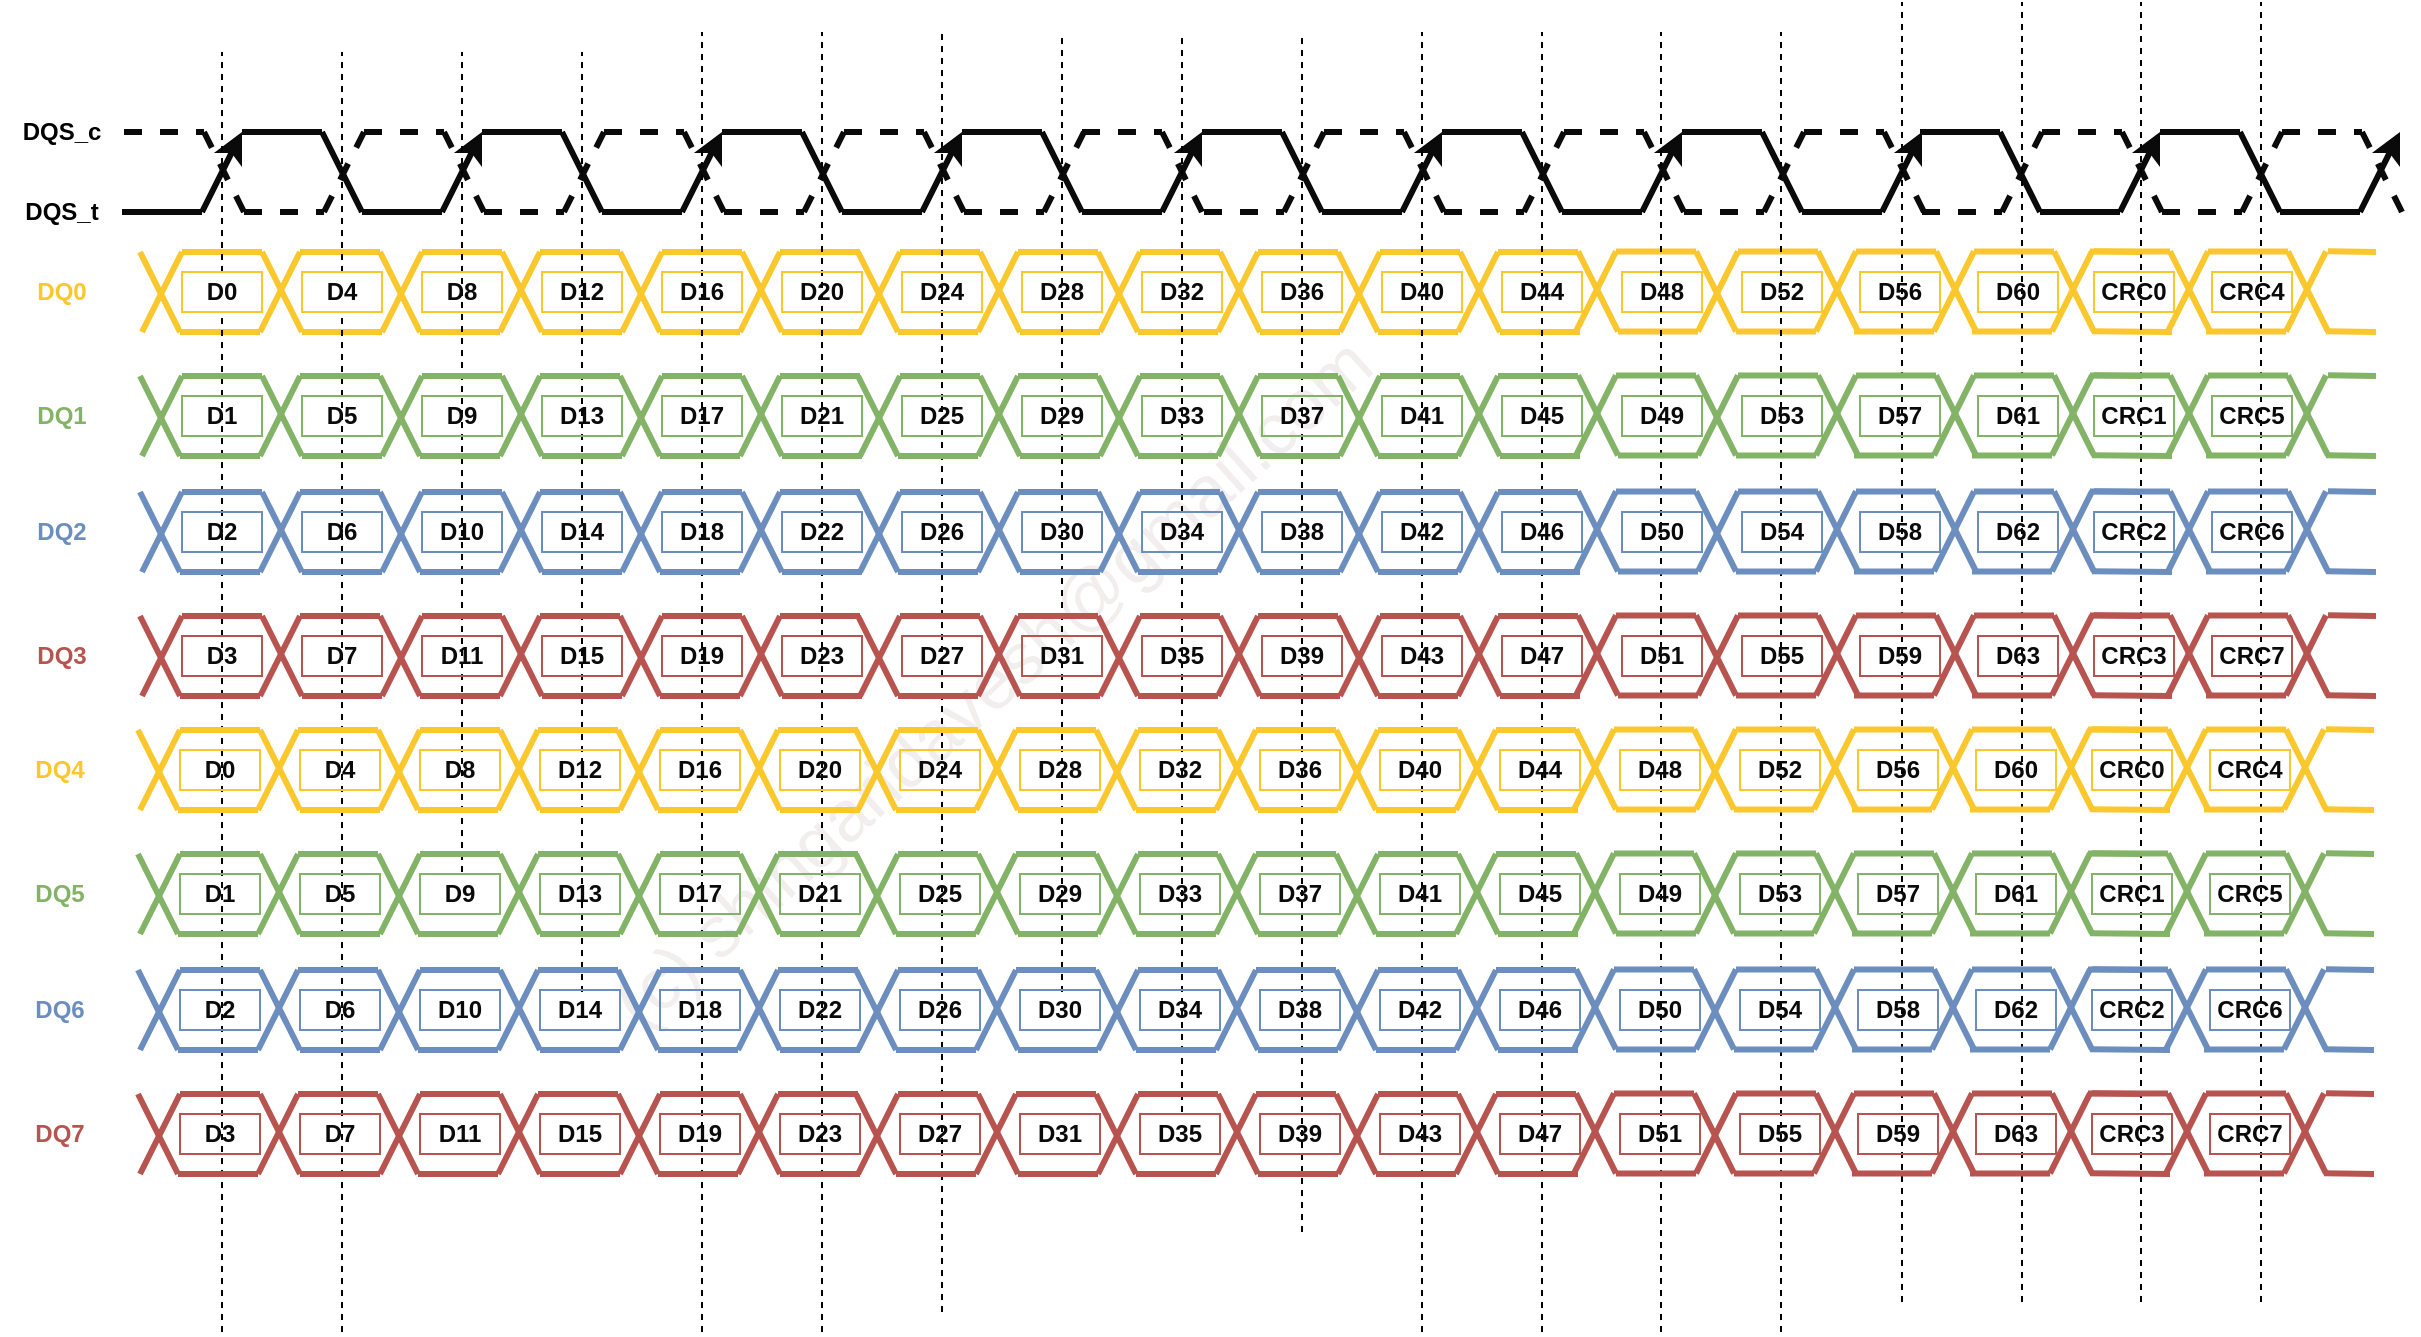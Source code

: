 <mxfile version="26.0.4">
  <diagram name="Page-1" id="k2yNLmEZRWlZqtDNwLpp">
    <mxGraphModel dx="1429" dy="792" grid="1" gridSize="10" guides="1" tooltips="1" connect="1" arrows="1" fold="1" page="1" pageScale="1" pageWidth="850" pageHeight="1100" math="0" shadow="0">
      <root>
        <mxCell id="0" />
        <mxCell id="1" parent="0" />
        <mxCell id="-j06Ovp1fmt5AjjepnFO-1" value="(c) shingaridavesh@gmail.com" style="text;html=1;align=center;verticalAlign=middle;whiteSpace=wrap;rounded=0;fontSize=36;fontColor=#f2eeee;rotation=-42;" vertex="1" parent="1">
          <mxGeometry x="135" y="510" width="870" height="30" as="geometry" />
        </mxCell>
        <mxCell id="-j06Ovp1fmt5AjjepnFO-2" value="" style="endArrow=classic;html=1;rounded=0;strokeColor=#0a0a0a;strokeWidth=3;endFill=1;" edge="1" parent="1">
          <mxGeometry width="50" height="50" relative="1" as="geometry">
            <mxPoint x="175" y="290" as="sourcePoint" />
            <mxPoint x="195" y="250" as="targetPoint" />
          </mxGeometry>
        </mxCell>
        <mxCell id="-j06Ovp1fmt5AjjepnFO-3" value="" style="endArrow=none;html=1;rounded=0;strokeColor=#0a0a0a;strokeWidth=3;" edge="1" parent="1">
          <mxGeometry width="50" height="50" relative="1" as="geometry">
            <mxPoint x="195" y="250" as="sourcePoint" />
            <mxPoint x="235" y="250" as="targetPoint" />
          </mxGeometry>
        </mxCell>
        <mxCell id="-j06Ovp1fmt5AjjepnFO-4" value="" style="endArrow=none;html=1;rounded=0;strokeColor=#0a0a0a;strokeWidth=3;" edge="1" parent="1">
          <mxGeometry width="50" height="50" relative="1" as="geometry">
            <mxPoint x="255" y="290" as="sourcePoint" />
            <mxPoint x="235" y="250" as="targetPoint" />
          </mxGeometry>
        </mxCell>
        <mxCell id="-j06Ovp1fmt5AjjepnFO-5" value="" style="endArrow=none;html=1;rounded=0;strokeColor=#0a0a0a;strokeWidth=3;" edge="1" parent="1">
          <mxGeometry width="50" height="50" relative="1" as="geometry">
            <mxPoint x="255" y="290" as="sourcePoint" />
            <mxPoint x="295" y="290" as="targetPoint" />
          </mxGeometry>
        </mxCell>
        <mxCell id="-j06Ovp1fmt5AjjepnFO-6" value="" style="endArrow=classic;html=1;rounded=0;strokeColor=#0a0a0a;strokeWidth=3;endFill=1;" edge="1" parent="1">
          <mxGeometry width="50" height="50" relative="1" as="geometry">
            <mxPoint x="295" y="290" as="sourcePoint" />
            <mxPoint x="315" y="250" as="targetPoint" />
          </mxGeometry>
        </mxCell>
        <mxCell id="-j06Ovp1fmt5AjjepnFO-7" value="" style="endArrow=none;html=1;rounded=0;strokeColor=#0a0a0a;strokeWidth=3;" edge="1" parent="1">
          <mxGeometry width="50" height="50" relative="1" as="geometry">
            <mxPoint x="315" y="250" as="sourcePoint" />
            <mxPoint x="355" y="250" as="targetPoint" />
          </mxGeometry>
        </mxCell>
        <mxCell id="-j06Ovp1fmt5AjjepnFO-8" value="" style="endArrow=none;html=1;rounded=0;strokeColor=#0a0a0a;strokeWidth=3;" edge="1" parent="1">
          <mxGeometry width="50" height="50" relative="1" as="geometry">
            <mxPoint x="375" y="290" as="sourcePoint" />
            <mxPoint x="355" y="250" as="targetPoint" />
          </mxGeometry>
        </mxCell>
        <mxCell id="-j06Ovp1fmt5AjjepnFO-9" value="" style="endArrow=none;html=1;rounded=0;strokeColor=#0a0a0a;strokeWidth=3;" edge="1" parent="1">
          <mxGeometry width="50" height="50" relative="1" as="geometry">
            <mxPoint x="375" y="290" as="sourcePoint" />
            <mxPoint x="415" y="290" as="targetPoint" />
          </mxGeometry>
        </mxCell>
        <mxCell id="-j06Ovp1fmt5AjjepnFO-10" value="" style="endArrow=classic;html=1;rounded=0;strokeColor=#0a0a0a;strokeWidth=3;endFill=1;" edge="1" parent="1">
          <mxGeometry width="50" height="50" relative="1" as="geometry">
            <mxPoint x="415" y="290" as="sourcePoint" />
            <mxPoint x="435" y="250" as="targetPoint" />
          </mxGeometry>
        </mxCell>
        <mxCell id="-j06Ovp1fmt5AjjepnFO-11" value="" style="endArrow=none;html=1;rounded=0;strokeColor=#0a0a0a;strokeWidth=3;" edge="1" parent="1">
          <mxGeometry width="50" height="50" relative="1" as="geometry">
            <mxPoint x="435" y="250" as="sourcePoint" />
            <mxPoint x="475" y="250" as="targetPoint" />
          </mxGeometry>
        </mxCell>
        <mxCell id="-j06Ovp1fmt5AjjepnFO-12" value="" style="endArrow=none;html=1;rounded=0;strokeColor=#0a0a0a;strokeWidth=3;" edge="1" parent="1">
          <mxGeometry width="50" height="50" relative="1" as="geometry">
            <mxPoint x="495" y="290" as="sourcePoint" />
            <mxPoint x="475" y="250" as="targetPoint" />
          </mxGeometry>
        </mxCell>
        <mxCell id="-j06Ovp1fmt5AjjepnFO-13" value="" style="endArrow=none;html=1;rounded=0;strokeColor=#0a0a0a;strokeWidth=3;" edge="1" parent="1">
          <mxGeometry width="50" height="50" relative="1" as="geometry">
            <mxPoint x="495" y="290" as="sourcePoint" />
            <mxPoint x="535" y="290" as="targetPoint" />
          </mxGeometry>
        </mxCell>
        <mxCell id="-j06Ovp1fmt5AjjepnFO-14" value="" style="endArrow=classic;html=1;rounded=0;strokeColor=#0a0a0a;strokeWidth=3;endFill=1;" edge="1" parent="1">
          <mxGeometry width="50" height="50" relative="1" as="geometry">
            <mxPoint x="535" y="290" as="sourcePoint" />
            <mxPoint x="555" y="250" as="targetPoint" />
          </mxGeometry>
        </mxCell>
        <mxCell id="-j06Ovp1fmt5AjjepnFO-15" value="" style="endArrow=none;html=1;rounded=0;strokeColor=#0a0a0a;strokeWidth=3;" edge="1" parent="1">
          <mxGeometry width="50" height="50" relative="1" as="geometry">
            <mxPoint x="555" y="250" as="sourcePoint" />
            <mxPoint x="595" y="250" as="targetPoint" />
          </mxGeometry>
        </mxCell>
        <mxCell id="-j06Ovp1fmt5AjjepnFO-16" value="" style="endArrow=none;html=1;rounded=0;strokeColor=#0a0a0a;strokeWidth=3;" edge="1" parent="1">
          <mxGeometry width="50" height="50" relative="1" as="geometry">
            <mxPoint x="615" y="290" as="sourcePoint" />
            <mxPoint x="595" y="250" as="targetPoint" />
          </mxGeometry>
        </mxCell>
        <mxCell id="-j06Ovp1fmt5AjjepnFO-17" value="" style="endArrow=none;html=1;rounded=0;strokeColor=#0a0a0a;strokeWidth=3;" edge="1" parent="1">
          <mxGeometry width="50" height="50" relative="1" as="geometry">
            <mxPoint x="615" y="290" as="sourcePoint" />
            <mxPoint x="655" y="290" as="targetPoint" />
          </mxGeometry>
        </mxCell>
        <mxCell id="-j06Ovp1fmt5AjjepnFO-18" value="" style="endArrow=classic;html=1;rounded=0;strokeColor=#0a0a0a;strokeWidth=3;endFill=1;" edge="1" parent="1">
          <mxGeometry width="50" height="50" relative="1" as="geometry">
            <mxPoint x="655" y="290" as="sourcePoint" />
            <mxPoint x="675" y="250" as="targetPoint" />
          </mxGeometry>
        </mxCell>
        <mxCell id="-j06Ovp1fmt5AjjepnFO-19" value="" style="endArrow=none;html=1;rounded=0;strokeColor=#0a0a0a;strokeWidth=3;" edge="1" parent="1">
          <mxGeometry width="50" height="50" relative="1" as="geometry">
            <mxPoint x="135" y="290" as="sourcePoint" />
            <mxPoint x="175" y="290" as="targetPoint" />
          </mxGeometry>
        </mxCell>
        <mxCell id="-j06Ovp1fmt5AjjepnFO-20" value="" style="endArrow=none;html=1;rounded=0;strokeColor=#0a0a0a;strokeWidth=3;dashed=1;" edge="1" parent="1">
          <mxGeometry width="50" height="50" relative="1" as="geometry">
            <mxPoint x="136" y="250" as="sourcePoint" />
            <mxPoint x="176" y="250" as="targetPoint" />
          </mxGeometry>
        </mxCell>
        <mxCell id="-j06Ovp1fmt5AjjepnFO-21" value="" style="endArrow=none;html=1;rounded=0;strokeColor=#0a0a0a;strokeWidth=3;dashed=1;" edge="1" parent="1">
          <mxGeometry width="50" height="50" relative="1" as="geometry">
            <mxPoint x="196" y="290" as="sourcePoint" />
            <mxPoint x="176" y="250" as="targetPoint" />
          </mxGeometry>
        </mxCell>
        <mxCell id="-j06Ovp1fmt5AjjepnFO-22" value="" style="endArrow=none;html=1;rounded=0;strokeColor=#0a0a0a;strokeWidth=3;dashed=1;" edge="1" parent="1">
          <mxGeometry width="50" height="50" relative="1" as="geometry">
            <mxPoint x="196" y="290" as="sourcePoint" />
            <mxPoint x="236" y="290" as="targetPoint" />
          </mxGeometry>
        </mxCell>
        <mxCell id="-j06Ovp1fmt5AjjepnFO-23" value="" style="endArrow=none;html=1;rounded=0;strokeColor=#0a0a0a;strokeWidth=3;dashed=1;" edge="1" parent="1">
          <mxGeometry width="50" height="50" relative="1" as="geometry">
            <mxPoint x="236" y="290" as="sourcePoint" />
            <mxPoint x="256" y="250" as="targetPoint" />
          </mxGeometry>
        </mxCell>
        <mxCell id="-j06Ovp1fmt5AjjepnFO-24" value="" style="endArrow=none;html=1;rounded=0;strokeColor=#0a0a0a;strokeWidth=3;dashed=1;" edge="1" parent="1">
          <mxGeometry width="50" height="50" relative="1" as="geometry">
            <mxPoint x="256" y="250" as="sourcePoint" />
            <mxPoint x="296" y="250" as="targetPoint" />
          </mxGeometry>
        </mxCell>
        <mxCell id="-j06Ovp1fmt5AjjepnFO-25" value="" style="endArrow=none;html=1;rounded=0;strokeColor=#0a0a0a;strokeWidth=3;dashed=1;" edge="1" parent="1">
          <mxGeometry width="50" height="50" relative="1" as="geometry">
            <mxPoint x="316" y="290" as="sourcePoint" />
            <mxPoint x="296" y="250" as="targetPoint" />
          </mxGeometry>
        </mxCell>
        <mxCell id="-j06Ovp1fmt5AjjepnFO-26" value="" style="endArrow=none;html=1;rounded=0;strokeColor=#0a0a0a;strokeWidth=3;dashed=1;" edge="1" parent="1">
          <mxGeometry width="50" height="50" relative="1" as="geometry">
            <mxPoint x="316" y="290" as="sourcePoint" />
            <mxPoint x="356" y="290" as="targetPoint" />
          </mxGeometry>
        </mxCell>
        <mxCell id="-j06Ovp1fmt5AjjepnFO-27" value="" style="endArrow=none;html=1;rounded=0;strokeColor=#0a0a0a;strokeWidth=3;dashed=1;" edge="1" parent="1">
          <mxGeometry width="50" height="50" relative="1" as="geometry">
            <mxPoint x="356" y="290" as="sourcePoint" />
            <mxPoint x="376" y="250" as="targetPoint" />
          </mxGeometry>
        </mxCell>
        <mxCell id="-j06Ovp1fmt5AjjepnFO-28" value="" style="endArrow=none;html=1;rounded=0;strokeColor=#0a0a0a;strokeWidth=3;dashed=1;" edge="1" parent="1">
          <mxGeometry width="50" height="50" relative="1" as="geometry">
            <mxPoint x="376" y="250" as="sourcePoint" />
            <mxPoint x="416" y="250" as="targetPoint" />
          </mxGeometry>
        </mxCell>
        <mxCell id="-j06Ovp1fmt5AjjepnFO-29" value="" style="endArrow=none;html=1;rounded=0;strokeColor=#0a0a0a;strokeWidth=3;dashed=1;" edge="1" parent="1">
          <mxGeometry width="50" height="50" relative="1" as="geometry">
            <mxPoint x="436" y="290" as="sourcePoint" />
            <mxPoint x="416" y="250" as="targetPoint" />
          </mxGeometry>
        </mxCell>
        <mxCell id="-j06Ovp1fmt5AjjepnFO-30" value="" style="endArrow=none;html=1;rounded=0;strokeColor=#0a0a0a;strokeWidth=3;dashed=1;" edge="1" parent="1">
          <mxGeometry width="50" height="50" relative="1" as="geometry">
            <mxPoint x="436" y="290" as="sourcePoint" />
            <mxPoint x="476" y="290" as="targetPoint" />
          </mxGeometry>
        </mxCell>
        <mxCell id="-j06Ovp1fmt5AjjepnFO-31" value="" style="endArrow=none;html=1;rounded=0;strokeColor=#0a0a0a;strokeWidth=3;dashed=1;" edge="1" parent="1">
          <mxGeometry width="50" height="50" relative="1" as="geometry">
            <mxPoint x="476" y="290" as="sourcePoint" />
            <mxPoint x="496" y="250" as="targetPoint" />
          </mxGeometry>
        </mxCell>
        <mxCell id="-j06Ovp1fmt5AjjepnFO-32" value="" style="endArrow=none;html=1;rounded=0;strokeColor=#0a0a0a;strokeWidth=3;dashed=1;" edge="1" parent="1">
          <mxGeometry width="50" height="50" relative="1" as="geometry">
            <mxPoint x="496" y="250" as="sourcePoint" />
            <mxPoint x="536" y="250" as="targetPoint" />
          </mxGeometry>
        </mxCell>
        <mxCell id="-j06Ovp1fmt5AjjepnFO-33" value="" style="endArrow=none;html=1;rounded=0;strokeColor=#0a0a0a;strokeWidth=3;dashed=1;" edge="1" parent="1">
          <mxGeometry width="50" height="50" relative="1" as="geometry">
            <mxPoint x="556" y="290" as="sourcePoint" />
            <mxPoint x="536" y="250" as="targetPoint" />
          </mxGeometry>
        </mxCell>
        <mxCell id="-j06Ovp1fmt5AjjepnFO-34" value="" style="endArrow=none;html=1;rounded=0;strokeColor=#0a0a0a;strokeWidth=3;dashed=1;" edge="1" parent="1">
          <mxGeometry width="50" height="50" relative="1" as="geometry">
            <mxPoint x="556" y="290" as="sourcePoint" />
            <mxPoint x="596" y="290" as="targetPoint" />
          </mxGeometry>
        </mxCell>
        <mxCell id="-j06Ovp1fmt5AjjepnFO-35" value="" style="endArrow=none;html=1;rounded=0;strokeColor=#0a0a0a;strokeWidth=3;dashed=1;" edge="1" parent="1">
          <mxGeometry width="50" height="50" relative="1" as="geometry">
            <mxPoint x="596" y="290" as="sourcePoint" />
            <mxPoint x="616" y="250" as="targetPoint" />
          </mxGeometry>
        </mxCell>
        <mxCell id="-j06Ovp1fmt5AjjepnFO-36" value="" style="endArrow=none;html=1;rounded=0;strokeColor=#0a0a0a;strokeWidth=3;dashed=1;" edge="1" parent="1">
          <mxGeometry width="50" height="50" relative="1" as="geometry">
            <mxPoint x="615" y="250" as="sourcePoint" />
            <mxPoint x="655" y="250" as="targetPoint" />
          </mxGeometry>
        </mxCell>
        <mxCell id="-j06Ovp1fmt5AjjepnFO-37" value="" style="endArrow=none;html=1;rounded=0;strokeColor=#0a0a0a;strokeWidth=3;dashed=1;" edge="1" parent="1">
          <mxGeometry width="50" height="50" relative="1" as="geometry">
            <mxPoint x="675" y="290" as="sourcePoint" />
            <mxPoint x="655" y="250" as="targetPoint" />
          </mxGeometry>
        </mxCell>
        <mxCell id="-j06Ovp1fmt5AjjepnFO-38" value="" style="endArrow=none;html=1;rounded=0;strokeColor=light-dark(#fac72c, #ebd9ff);strokeWidth=3;" edge="1" parent="1">
          <mxGeometry width="50" height="50" relative="1" as="geometry">
            <mxPoint x="164" y="350" as="sourcePoint" />
            <mxPoint x="144" y="310" as="targetPoint" />
          </mxGeometry>
        </mxCell>
        <mxCell id="-j06Ovp1fmt5AjjepnFO-39" value="" style="endArrow=none;html=1;rounded=0;strokeColor=light-dark(#fac72c, #ebd9ff);strokeWidth=3;" edge="1" parent="1">
          <mxGeometry width="50" height="50" relative="1" as="geometry">
            <mxPoint x="164" y="350" as="sourcePoint" />
            <mxPoint x="204" y="350" as="targetPoint" />
          </mxGeometry>
        </mxCell>
        <mxCell id="-j06Ovp1fmt5AjjepnFO-40" value="" style="endArrow=none;html=1;rounded=0;strokeColor=light-dark(#fac72c, #ebd9ff);strokeWidth=3;" edge="1" parent="1">
          <mxGeometry width="50" height="50" relative="1" as="geometry">
            <mxPoint x="204" y="350" as="sourcePoint" />
            <mxPoint x="224" y="310" as="targetPoint" />
          </mxGeometry>
        </mxCell>
        <mxCell id="-j06Ovp1fmt5AjjepnFO-41" value="" style="endArrow=none;html=1;rounded=0;strokeColor=light-dark(#fac72c, #ebd9ff);strokeWidth=3;" edge="1" parent="1">
          <mxGeometry width="50" height="50" relative="1" as="geometry">
            <mxPoint x="224" y="310" as="sourcePoint" />
            <mxPoint x="264" y="310" as="targetPoint" />
          </mxGeometry>
        </mxCell>
        <mxCell id="-j06Ovp1fmt5AjjepnFO-42" value="" style="endArrow=none;html=1;rounded=0;strokeColor=light-dark(#fac72c, #ebd9ff);strokeWidth=3;" edge="1" parent="1">
          <mxGeometry width="50" height="50" relative="1" as="geometry">
            <mxPoint x="284" y="350" as="sourcePoint" />
            <mxPoint x="264" y="310" as="targetPoint" />
          </mxGeometry>
        </mxCell>
        <mxCell id="-j06Ovp1fmt5AjjepnFO-43" value="" style="endArrow=none;html=1;rounded=0;strokeColor=light-dark(#fac72c, #ebd9ff);strokeWidth=3;" edge="1" parent="1">
          <mxGeometry width="50" height="50" relative="1" as="geometry">
            <mxPoint x="284" y="350" as="sourcePoint" />
            <mxPoint x="324" y="350" as="targetPoint" />
          </mxGeometry>
        </mxCell>
        <mxCell id="-j06Ovp1fmt5AjjepnFO-44" value="" style="endArrow=none;html=1;rounded=0;strokeColor=light-dark(#fac72c, #ebd9ff);strokeWidth=3;" edge="1" parent="1">
          <mxGeometry width="50" height="50" relative="1" as="geometry">
            <mxPoint x="324" y="350" as="sourcePoint" />
            <mxPoint x="344" y="310" as="targetPoint" />
          </mxGeometry>
        </mxCell>
        <mxCell id="-j06Ovp1fmt5AjjepnFO-45" value="" style="endArrow=none;html=1;rounded=0;strokeColor=light-dark(#fac72c, #ebd9ff);strokeWidth=3;" edge="1" parent="1">
          <mxGeometry width="50" height="50" relative="1" as="geometry">
            <mxPoint x="344" y="310" as="sourcePoint" />
            <mxPoint x="384" y="310" as="targetPoint" />
          </mxGeometry>
        </mxCell>
        <mxCell id="-j06Ovp1fmt5AjjepnFO-46" value="" style="endArrow=none;html=1;rounded=0;strokeColor=light-dark(#fac72c, #ebd9ff);strokeWidth=3;" edge="1" parent="1">
          <mxGeometry width="50" height="50" relative="1" as="geometry">
            <mxPoint x="404" y="350" as="sourcePoint" />
            <mxPoint x="384" y="310" as="targetPoint" />
          </mxGeometry>
        </mxCell>
        <mxCell id="-j06Ovp1fmt5AjjepnFO-47" value="" style="endArrow=none;html=1;rounded=0;strokeColor=light-dark(#fac72c, #ebd9ff);strokeWidth=3;" edge="1" parent="1">
          <mxGeometry width="50" height="50" relative="1" as="geometry">
            <mxPoint x="404" y="350" as="sourcePoint" />
            <mxPoint x="444" y="350" as="targetPoint" />
          </mxGeometry>
        </mxCell>
        <mxCell id="-j06Ovp1fmt5AjjepnFO-48" value="" style="endArrow=none;html=1;rounded=0;strokeColor=light-dark(#fac72c, #ebd9ff);strokeWidth=3;" edge="1" parent="1">
          <mxGeometry width="50" height="50" relative="1" as="geometry">
            <mxPoint x="444" y="350" as="sourcePoint" />
            <mxPoint x="464" y="310" as="targetPoint" />
          </mxGeometry>
        </mxCell>
        <mxCell id="-j06Ovp1fmt5AjjepnFO-49" value="" style="endArrow=none;html=1;rounded=0;strokeColor=light-dark(#fac72c, #ebd9ff);strokeWidth=3;" edge="1" parent="1">
          <mxGeometry width="50" height="50" relative="1" as="geometry">
            <mxPoint x="464" y="310" as="sourcePoint" />
            <mxPoint x="504" y="310" as="targetPoint" />
          </mxGeometry>
        </mxCell>
        <mxCell id="-j06Ovp1fmt5AjjepnFO-50" value="" style="endArrow=none;html=1;rounded=0;strokeColor=light-dark(#fac72c, #ebd9ff);strokeWidth=3;" edge="1" parent="1">
          <mxGeometry width="50" height="50" relative="1" as="geometry">
            <mxPoint x="145" y="350" as="sourcePoint" />
            <mxPoint x="165" y="310" as="targetPoint" />
          </mxGeometry>
        </mxCell>
        <mxCell id="-j06Ovp1fmt5AjjepnFO-51" value="" style="endArrow=none;html=1;rounded=0;strokeColor=light-dark(#fac72c, #ebd9ff);strokeWidth=3;" edge="1" parent="1">
          <mxGeometry width="50" height="50" relative="1" as="geometry">
            <mxPoint x="165" y="310" as="sourcePoint" />
            <mxPoint x="205" y="310" as="targetPoint" />
          </mxGeometry>
        </mxCell>
        <mxCell id="-j06Ovp1fmt5AjjepnFO-52" value="" style="endArrow=none;html=1;rounded=0;strokeColor=light-dark(#fac72c, #ebd9ff);strokeWidth=3;" edge="1" parent="1">
          <mxGeometry width="50" height="50" relative="1" as="geometry">
            <mxPoint x="225" y="350" as="sourcePoint" />
            <mxPoint x="205" y="310" as="targetPoint" />
          </mxGeometry>
        </mxCell>
        <mxCell id="-j06Ovp1fmt5AjjepnFO-53" value="" style="endArrow=none;html=1;rounded=0;strokeColor=light-dark(#fac72c, #ebd9ff);strokeWidth=3;" edge="1" parent="1">
          <mxGeometry width="50" height="50" relative="1" as="geometry">
            <mxPoint x="225" y="350" as="sourcePoint" />
            <mxPoint x="265" y="350" as="targetPoint" />
          </mxGeometry>
        </mxCell>
        <mxCell id="-j06Ovp1fmt5AjjepnFO-54" value="" style="endArrow=none;html=1;rounded=0;strokeColor=light-dark(#fac72c, #ebd9ff);strokeWidth=3;" edge="1" parent="1">
          <mxGeometry width="50" height="50" relative="1" as="geometry">
            <mxPoint x="265" y="350" as="sourcePoint" />
            <mxPoint x="285" y="310" as="targetPoint" />
          </mxGeometry>
        </mxCell>
        <mxCell id="-j06Ovp1fmt5AjjepnFO-55" value="" style="endArrow=none;html=1;rounded=0;strokeColor=light-dark(#fac72c, #ebd9ff);strokeWidth=3;" edge="1" parent="1">
          <mxGeometry width="50" height="50" relative="1" as="geometry">
            <mxPoint x="285" y="310" as="sourcePoint" />
            <mxPoint x="325" y="310" as="targetPoint" />
          </mxGeometry>
        </mxCell>
        <mxCell id="-j06Ovp1fmt5AjjepnFO-56" value="" style="endArrow=none;html=1;rounded=0;strokeColor=light-dark(#fac72c, #ebd9ff);strokeWidth=3;" edge="1" parent="1">
          <mxGeometry width="50" height="50" relative="1" as="geometry">
            <mxPoint x="345" y="350" as="sourcePoint" />
            <mxPoint x="325" y="310" as="targetPoint" />
          </mxGeometry>
        </mxCell>
        <mxCell id="-j06Ovp1fmt5AjjepnFO-57" value="" style="endArrow=none;html=1;rounded=0;strokeColor=light-dark(#fac72c, #ebd9ff);strokeWidth=3;" edge="1" parent="1">
          <mxGeometry width="50" height="50" relative="1" as="geometry">
            <mxPoint x="345" y="350" as="sourcePoint" />
            <mxPoint x="385" y="350" as="targetPoint" />
          </mxGeometry>
        </mxCell>
        <mxCell id="-j06Ovp1fmt5AjjepnFO-58" value="" style="endArrow=none;html=1;rounded=0;strokeColor=light-dark(#fac72c, #ebd9ff);strokeWidth=3;" edge="1" parent="1">
          <mxGeometry width="50" height="50" relative="1" as="geometry">
            <mxPoint x="385" y="350" as="sourcePoint" />
            <mxPoint x="405" y="310" as="targetPoint" />
          </mxGeometry>
        </mxCell>
        <mxCell id="-j06Ovp1fmt5AjjepnFO-59" value="" style="endArrow=none;html=1;rounded=0;strokeColor=light-dark(#fac72c, #ebd9ff);strokeWidth=3;" edge="1" parent="1">
          <mxGeometry width="50" height="50" relative="1" as="geometry">
            <mxPoint x="405" y="310" as="sourcePoint" />
            <mxPoint x="445" y="310" as="targetPoint" />
          </mxGeometry>
        </mxCell>
        <mxCell id="-j06Ovp1fmt5AjjepnFO-60" value="" style="endArrow=none;html=1;rounded=0;strokeColor=light-dark(#fac72c, #ebd9ff);strokeWidth=3;" edge="1" parent="1">
          <mxGeometry width="50" height="50" relative="1" as="geometry">
            <mxPoint x="465" y="350" as="sourcePoint" />
            <mxPoint x="445" y="310" as="targetPoint" />
          </mxGeometry>
        </mxCell>
        <mxCell id="-j06Ovp1fmt5AjjepnFO-61" value="" style="endArrow=none;html=1;rounded=0;strokeColor=light-dark(#fac72c, #ebd9ff);strokeWidth=3;" edge="1" parent="1">
          <mxGeometry width="50" height="50" relative="1" as="geometry">
            <mxPoint x="465" y="350" as="sourcePoint" />
            <mxPoint x="505" y="350" as="targetPoint" />
          </mxGeometry>
        </mxCell>
        <mxCell id="-j06Ovp1fmt5AjjepnFO-62" value="" style="endArrow=none;html=1;rounded=0;strokeColor=light-dark(#fac72c, #ebd9ff);strokeWidth=3;" edge="1" parent="1">
          <mxGeometry width="50" height="50" relative="1" as="geometry">
            <mxPoint x="523" y="350" as="sourcePoint" />
            <mxPoint x="503" y="310" as="targetPoint" />
          </mxGeometry>
        </mxCell>
        <mxCell id="-j06Ovp1fmt5AjjepnFO-63" value="" style="endArrow=none;html=1;rounded=0;strokeColor=light-dark(#fac72c, #ebd9ff);strokeWidth=3;" edge="1" parent="1">
          <mxGeometry width="50" height="50" relative="1" as="geometry">
            <mxPoint x="523" y="350" as="sourcePoint" />
            <mxPoint x="563" y="350" as="targetPoint" />
          </mxGeometry>
        </mxCell>
        <mxCell id="-j06Ovp1fmt5AjjepnFO-64" value="" style="endArrow=none;html=1;rounded=0;strokeColor=light-dark(#fac72c, #ebd9ff);strokeWidth=3;" edge="1" parent="1">
          <mxGeometry width="50" height="50" relative="1" as="geometry">
            <mxPoint x="563" y="350" as="sourcePoint" />
            <mxPoint x="583" y="310" as="targetPoint" />
          </mxGeometry>
        </mxCell>
        <mxCell id="-j06Ovp1fmt5AjjepnFO-65" value="" style="endArrow=none;html=1;rounded=0;strokeColor=light-dark(#fac72c, #ebd9ff);strokeWidth=3;" edge="1" parent="1">
          <mxGeometry width="50" height="50" relative="1" as="geometry">
            <mxPoint x="583" y="310" as="sourcePoint" />
            <mxPoint x="623" y="310" as="targetPoint" />
          </mxGeometry>
        </mxCell>
        <mxCell id="-j06Ovp1fmt5AjjepnFO-66" value="" style="endArrow=none;html=1;rounded=0;strokeColor=light-dark(#fac72c, #ebd9ff);strokeWidth=3;" edge="1" parent="1">
          <mxGeometry width="50" height="50" relative="1" as="geometry">
            <mxPoint x="643" y="350" as="sourcePoint" />
            <mxPoint x="623" y="310" as="targetPoint" />
          </mxGeometry>
        </mxCell>
        <mxCell id="-j06Ovp1fmt5AjjepnFO-67" value="" style="endArrow=none;html=1;rounded=0;strokeColor=light-dark(#fac72c, #ebd9ff);strokeWidth=3;" edge="1" parent="1">
          <mxGeometry width="50" height="50" relative="1" as="geometry">
            <mxPoint x="643" y="350" as="sourcePoint" />
            <mxPoint x="683" y="350" as="targetPoint" />
          </mxGeometry>
        </mxCell>
        <mxCell id="-j06Ovp1fmt5AjjepnFO-68" value="" style="endArrow=none;html=1;rounded=0;strokeColor=light-dark(#fac72c, #ebd9ff);strokeWidth=3;" edge="1" parent="1">
          <mxGeometry width="50" height="50" relative="1" as="geometry">
            <mxPoint x="683" y="350" as="sourcePoint" />
            <mxPoint x="703" y="310" as="targetPoint" />
          </mxGeometry>
        </mxCell>
        <mxCell id="-j06Ovp1fmt5AjjepnFO-69" value="" style="endArrow=none;html=1;rounded=0;strokeColor=light-dark(#fac72c, #ebd9ff);strokeWidth=3;" edge="1" parent="1">
          <mxGeometry width="50" height="50" relative="1" as="geometry">
            <mxPoint x="703" y="310" as="sourcePoint" />
            <mxPoint x="743" y="310" as="targetPoint" />
          </mxGeometry>
        </mxCell>
        <mxCell id="-j06Ovp1fmt5AjjepnFO-70" value="" style="endArrow=none;html=1;rounded=0;strokeColor=light-dark(#fac72c, #ebd9ff);strokeWidth=3;" edge="1" parent="1">
          <mxGeometry width="50" height="50" relative="1" as="geometry">
            <mxPoint x="763" y="350" as="sourcePoint" />
            <mxPoint x="743" y="310" as="targetPoint" />
          </mxGeometry>
        </mxCell>
        <mxCell id="-j06Ovp1fmt5AjjepnFO-71" value="" style="endArrow=none;html=1;rounded=0;strokeColor=light-dark(#fac72c, #ebd9ff);strokeWidth=3;" edge="1" parent="1">
          <mxGeometry width="50" height="50" relative="1" as="geometry">
            <mxPoint x="763" y="350" as="sourcePoint" />
            <mxPoint x="803" y="350" as="targetPoint" />
          </mxGeometry>
        </mxCell>
        <mxCell id="-j06Ovp1fmt5AjjepnFO-72" value="" style="endArrow=none;html=1;rounded=0;strokeColor=light-dark(#fac72c, #ebd9ff);strokeWidth=3;" edge="1" parent="1">
          <mxGeometry width="50" height="50" relative="1" as="geometry">
            <mxPoint x="803" y="350" as="sourcePoint" />
            <mxPoint x="823" y="310" as="targetPoint" />
          </mxGeometry>
        </mxCell>
        <mxCell id="-j06Ovp1fmt5AjjepnFO-73" value="" style="endArrow=none;html=1;rounded=0;strokeColor=light-dark(#fac72c, #ebd9ff);strokeWidth=3;" edge="1" parent="1">
          <mxGeometry width="50" height="50" relative="1" as="geometry">
            <mxPoint x="823" y="310" as="sourcePoint" />
            <mxPoint x="863" y="310" as="targetPoint" />
          </mxGeometry>
        </mxCell>
        <mxCell id="-j06Ovp1fmt5AjjepnFO-74" value="" style="endArrow=none;html=1;rounded=0;strokeColor=light-dark(#fac72c, #ebd9ff);strokeWidth=3;" edge="1" parent="1">
          <mxGeometry width="50" height="50" relative="1" as="geometry">
            <mxPoint x="504" y="350" as="sourcePoint" />
            <mxPoint x="524" y="310" as="targetPoint" />
          </mxGeometry>
        </mxCell>
        <mxCell id="-j06Ovp1fmt5AjjepnFO-75" value="" style="endArrow=none;html=1;rounded=0;strokeColor=light-dark(#fac72c, #ebd9ff);strokeWidth=3;" edge="1" parent="1">
          <mxGeometry width="50" height="50" relative="1" as="geometry">
            <mxPoint x="524" y="310" as="sourcePoint" />
            <mxPoint x="564" y="310" as="targetPoint" />
          </mxGeometry>
        </mxCell>
        <mxCell id="-j06Ovp1fmt5AjjepnFO-76" value="" style="endArrow=none;html=1;rounded=0;strokeColor=light-dark(#fac72c, #ebd9ff);strokeWidth=3;" edge="1" parent="1">
          <mxGeometry width="50" height="50" relative="1" as="geometry">
            <mxPoint x="584" y="350" as="sourcePoint" />
            <mxPoint x="564" y="310" as="targetPoint" />
          </mxGeometry>
        </mxCell>
        <mxCell id="-j06Ovp1fmt5AjjepnFO-77" value="" style="endArrow=none;html=1;rounded=0;strokeColor=light-dark(#fac72c, #ebd9ff);strokeWidth=3;" edge="1" parent="1">
          <mxGeometry width="50" height="50" relative="1" as="geometry">
            <mxPoint x="584" y="350" as="sourcePoint" />
            <mxPoint x="624" y="350" as="targetPoint" />
          </mxGeometry>
        </mxCell>
        <mxCell id="-j06Ovp1fmt5AjjepnFO-78" value="" style="endArrow=none;html=1;rounded=0;strokeColor=light-dark(#fac72c, #ebd9ff);strokeWidth=3;" edge="1" parent="1">
          <mxGeometry width="50" height="50" relative="1" as="geometry">
            <mxPoint x="624" y="350" as="sourcePoint" />
            <mxPoint x="644" y="310" as="targetPoint" />
          </mxGeometry>
        </mxCell>
        <mxCell id="-j06Ovp1fmt5AjjepnFO-79" value="" style="endArrow=none;html=1;rounded=0;strokeColor=light-dark(#fac72c, #ebd9ff);strokeWidth=3;" edge="1" parent="1">
          <mxGeometry width="50" height="50" relative="1" as="geometry">
            <mxPoint x="644" y="310" as="sourcePoint" />
            <mxPoint x="684" y="310" as="targetPoint" />
          </mxGeometry>
        </mxCell>
        <mxCell id="-j06Ovp1fmt5AjjepnFO-80" value="" style="endArrow=none;html=1;rounded=0;strokeColor=light-dark(#fac72c, #ebd9ff);strokeWidth=3;" edge="1" parent="1">
          <mxGeometry width="50" height="50" relative="1" as="geometry">
            <mxPoint x="704" y="350" as="sourcePoint" />
            <mxPoint x="684" y="310" as="targetPoint" />
          </mxGeometry>
        </mxCell>
        <mxCell id="-j06Ovp1fmt5AjjepnFO-81" value="" style="endArrow=none;html=1;rounded=0;strokeColor=light-dark(#fac72c, #ebd9ff);strokeWidth=3;" edge="1" parent="1">
          <mxGeometry width="50" height="50" relative="1" as="geometry">
            <mxPoint x="704" y="350" as="sourcePoint" />
            <mxPoint x="744" y="350" as="targetPoint" />
          </mxGeometry>
        </mxCell>
        <mxCell id="-j06Ovp1fmt5AjjepnFO-82" value="" style="endArrow=none;html=1;rounded=0;strokeColor=light-dark(#fac72c, #ebd9ff);strokeWidth=3;" edge="1" parent="1">
          <mxGeometry width="50" height="50" relative="1" as="geometry">
            <mxPoint x="744" y="350" as="sourcePoint" />
            <mxPoint x="764" y="310" as="targetPoint" />
          </mxGeometry>
        </mxCell>
        <mxCell id="-j06Ovp1fmt5AjjepnFO-83" value="" style="endArrow=none;html=1;rounded=0;strokeColor=light-dark(#fac72c, #ebd9ff);strokeWidth=3;" edge="1" parent="1">
          <mxGeometry width="50" height="50" relative="1" as="geometry">
            <mxPoint x="764" y="310" as="sourcePoint" />
            <mxPoint x="804" y="310" as="targetPoint" />
          </mxGeometry>
        </mxCell>
        <mxCell id="-j06Ovp1fmt5AjjepnFO-84" value="" style="endArrow=none;html=1;rounded=0;strokeColor=light-dark(#fac72c, #ebd9ff);strokeWidth=3;" edge="1" parent="1">
          <mxGeometry width="50" height="50" relative="1" as="geometry">
            <mxPoint x="824" y="350" as="sourcePoint" />
            <mxPoint x="804" y="310" as="targetPoint" />
          </mxGeometry>
        </mxCell>
        <mxCell id="-j06Ovp1fmt5AjjepnFO-85" value="" style="endArrow=none;html=1;rounded=0;strokeColor=light-dark(#fac72c, #ebd9ff);strokeWidth=3;" edge="1" parent="1">
          <mxGeometry width="50" height="50" relative="1" as="geometry">
            <mxPoint x="824" y="350" as="sourcePoint" />
            <mxPoint x="864" y="350" as="targetPoint" />
          </mxGeometry>
        </mxCell>
        <mxCell id="-j06Ovp1fmt5AjjepnFO-86" value="" style="endArrow=none;html=1;rounded=0;strokeColor=#0a0a0a;strokeWidth=3;" edge="1" parent="1">
          <mxGeometry width="50" height="50" relative="1" as="geometry">
            <mxPoint x="675" y="250" as="sourcePoint" />
            <mxPoint x="715" y="250" as="targetPoint" />
          </mxGeometry>
        </mxCell>
        <mxCell id="-j06Ovp1fmt5AjjepnFO-87" value="" style="endArrow=none;html=1;rounded=0;strokeColor=#0a0a0a;strokeWidth=3;" edge="1" parent="1">
          <mxGeometry width="50" height="50" relative="1" as="geometry">
            <mxPoint x="735" y="290" as="sourcePoint" />
            <mxPoint x="715" y="250" as="targetPoint" />
          </mxGeometry>
        </mxCell>
        <mxCell id="-j06Ovp1fmt5AjjepnFO-88" value="" style="endArrow=none;html=1;rounded=0;strokeColor=#0a0a0a;strokeWidth=3;" edge="1" parent="1">
          <mxGeometry width="50" height="50" relative="1" as="geometry">
            <mxPoint x="735" y="290" as="sourcePoint" />
            <mxPoint x="775" y="290" as="targetPoint" />
          </mxGeometry>
        </mxCell>
        <mxCell id="-j06Ovp1fmt5AjjepnFO-89" value="" style="endArrow=classic;html=1;rounded=0;strokeColor=#0a0a0a;strokeWidth=3;endFill=1;" edge="1" parent="1">
          <mxGeometry width="50" height="50" relative="1" as="geometry">
            <mxPoint x="775" y="290" as="sourcePoint" />
            <mxPoint x="795" y="250" as="targetPoint" />
          </mxGeometry>
        </mxCell>
        <mxCell id="-j06Ovp1fmt5AjjepnFO-90" value="" style="endArrow=none;html=1;rounded=0;strokeColor=#0a0a0a;strokeWidth=3;" edge="1" parent="1">
          <mxGeometry width="50" height="50" relative="1" as="geometry">
            <mxPoint x="795" y="250" as="sourcePoint" />
            <mxPoint x="835" y="250" as="targetPoint" />
          </mxGeometry>
        </mxCell>
        <mxCell id="-j06Ovp1fmt5AjjepnFO-91" value="" style="endArrow=none;html=1;rounded=0;strokeColor=#0a0a0a;strokeWidth=3;" edge="1" parent="1">
          <mxGeometry width="50" height="50" relative="1" as="geometry">
            <mxPoint x="855" y="290" as="sourcePoint" />
            <mxPoint x="835" y="250" as="targetPoint" />
          </mxGeometry>
        </mxCell>
        <mxCell id="-j06Ovp1fmt5AjjepnFO-92" value="" style="endArrow=none;html=1;rounded=0;strokeColor=#0a0a0a;strokeWidth=3;" edge="1" parent="1">
          <mxGeometry width="50" height="50" relative="1" as="geometry">
            <mxPoint x="855" y="290" as="sourcePoint" />
            <mxPoint x="895" y="290" as="targetPoint" />
          </mxGeometry>
        </mxCell>
        <mxCell id="-j06Ovp1fmt5AjjepnFO-93" value="" style="endArrow=classic;html=1;rounded=0;strokeColor=#0a0a0a;strokeWidth=3;endFill=1;" edge="1" parent="1">
          <mxGeometry width="50" height="50" relative="1" as="geometry">
            <mxPoint x="895" y="290" as="sourcePoint" />
            <mxPoint x="915" y="250" as="targetPoint" />
          </mxGeometry>
        </mxCell>
        <mxCell id="-j06Ovp1fmt5AjjepnFO-94" value="" style="endArrow=none;html=1;rounded=0;strokeColor=#0a0a0a;strokeWidth=3;" edge="1" parent="1">
          <mxGeometry width="50" height="50" relative="1" as="geometry">
            <mxPoint x="915" y="250" as="sourcePoint" />
            <mxPoint x="955" y="250" as="targetPoint" />
          </mxGeometry>
        </mxCell>
        <mxCell id="-j06Ovp1fmt5AjjepnFO-95" value="" style="endArrow=none;html=1;rounded=0;strokeColor=#0a0a0a;strokeWidth=3;" edge="1" parent="1">
          <mxGeometry width="50" height="50" relative="1" as="geometry">
            <mxPoint x="975" y="290" as="sourcePoint" />
            <mxPoint x="955" y="250" as="targetPoint" />
          </mxGeometry>
        </mxCell>
        <mxCell id="-j06Ovp1fmt5AjjepnFO-96" value="" style="endArrow=none;html=1;rounded=0;strokeColor=#0a0a0a;strokeWidth=3;" edge="1" parent="1">
          <mxGeometry width="50" height="50" relative="1" as="geometry">
            <mxPoint x="975" y="290" as="sourcePoint" />
            <mxPoint x="1015" y="290" as="targetPoint" />
          </mxGeometry>
        </mxCell>
        <mxCell id="-j06Ovp1fmt5AjjepnFO-97" value="" style="endArrow=none;html=1;rounded=0;strokeColor=#0a0a0a;strokeWidth=3;dashed=1;" edge="1" parent="1">
          <mxGeometry width="50" height="50" relative="1" as="geometry">
            <mxPoint x="676" y="290" as="sourcePoint" />
            <mxPoint x="716" y="290" as="targetPoint" />
          </mxGeometry>
        </mxCell>
        <mxCell id="-j06Ovp1fmt5AjjepnFO-98" value="" style="endArrow=none;html=1;rounded=0;strokeColor=#0a0a0a;strokeWidth=3;dashed=1;" edge="1" parent="1">
          <mxGeometry width="50" height="50" relative="1" as="geometry">
            <mxPoint x="716" y="290" as="sourcePoint" />
            <mxPoint x="736" y="250" as="targetPoint" />
          </mxGeometry>
        </mxCell>
        <mxCell id="-j06Ovp1fmt5AjjepnFO-99" value="" style="endArrow=none;html=1;rounded=0;strokeColor=#0a0a0a;strokeWidth=3;dashed=1;" edge="1" parent="1">
          <mxGeometry width="50" height="50" relative="1" as="geometry">
            <mxPoint x="736" y="250" as="sourcePoint" />
            <mxPoint x="776" y="250" as="targetPoint" />
          </mxGeometry>
        </mxCell>
        <mxCell id="-j06Ovp1fmt5AjjepnFO-100" value="" style="endArrow=none;html=1;rounded=0;strokeColor=#0a0a0a;strokeWidth=3;dashed=1;" edge="1" parent="1">
          <mxGeometry width="50" height="50" relative="1" as="geometry">
            <mxPoint x="796" y="290" as="sourcePoint" />
            <mxPoint x="776" y="250" as="targetPoint" />
          </mxGeometry>
        </mxCell>
        <mxCell id="-j06Ovp1fmt5AjjepnFO-101" value="" style="endArrow=none;html=1;rounded=0;strokeColor=#0a0a0a;strokeWidth=3;dashed=1;" edge="1" parent="1">
          <mxGeometry width="50" height="50" relative="1" as="geometry">
            <mxPoint x="796" y="290" as="sourcePoint" />
            <mxPoint x="836" y="290" as="targetPoint" />
          </mxGeometry>
        </mxCell>
        <mxCell id="-j06Ovp1fmt5AjjepnFO-102" value="" style="endArrow=none;html=1;rounded=0;strokeColor=#0a0a0a;strokeWidth=3;dashed=1;" edge="1" parent="1">
          <mxGeometry width="50" height="50" relative="1" as="geometry">
            <mxPoint x="836" y="290" as="sourcePoint" />
            <mxPoint x="856" y="250" as="targetPoint" />
          </mxGeometry>
        </mxCell>
        <mxCell id="-j06Ovp1fmt5AjjepnFO-103" value="" style="endArrow=none;html=1;rounded=0;strokeColor=#0a0a0a;strokeWidth=3;dashed=1;" edge="1" parent="1">
          <mxGeometry width="50" height="50" relative="1" as="geometry">
            <mxPoint x="856" y="250" as="sourcePoint" />
            <mxPoint x="896" y="250" as="targetPoint" />
          </mxGeometry>
        </mxCell>
        <mxCell id="-j06Ovp1fmt5AjjepnFO-104" value="" style="endArrow=none;html=1;rounded=0;strokeColor=#0a0a0a;strokeWidth=3;dashed=1;" edge="1" parent="1">
          <mxGeometry width="50" height="50" relative="1" as="geometry">
            <mxPoint x="916" y="290" as="sourcePoint" />
            <mxPoint x="896" y="250" as="targetPoint" />
          </mxGeometry>
        </mxCell>
        <mxCell id="-j06Ovp1fmt5AjjepnFO-105" value="" style="endArrow=none;html=1;rounded=0;strokeColor=#0a0a0a;strokeWidth=3;dashed=1;" edge="1" parent="1">
          <mxGeometry width="50" height="50" relative="1" as="geometry">
            <mxPoint x="916" y="290" as="sourcePoint" />
            <mxPoint x="956" y="290" as="targetPoint" />
          </mxGeometry>
        </mxCell>
        <mxCell id="-j06Ovp1fmt5AjjepnFO-106" value="" style="endArrow=none;html=1;rounded=0;strokeColor=#0a0a0a;strokeWidth=3;dashed=1;" edge="1" parent="1">
          <mxGeometry width="50" height="50" relative="1" as="geometry">
            <mxPoint x="956" y="290" as="sourcePoint" />
            <mxPoint x="976" y="250" as="targetPoint" />
          </mxGeometry>
        </mxCell>
        <mxCell id="-j06Ovp1fmt5AjjepnFO-107" value="" style="endArrow=none;html=1;rounded=0;strokeColor=#0a0a0a;strokeWidth=3;dashed=1;" edge="1" parent="1">
          <mxGeometry width="50" height="50" relative="1" as="geometry">
            <mxPoint x="976" y="250" as="sourcePoint" />
            <mxPoint x="1016" y="250" as="targetPoint" />
          </mxGeometry>
        </mxCell>
        <mxCell id="-j06Ovp1fmt5AjjepnFO-108" value="DQS_c" style="text;html=1;align=center;verticalAlign=middle;whiteSpace=wrap;rounded=0;fontStyle=1" vertex="1" parent="1">
          <mxGeometry x="75" y="240" width="60" height="20" as="geometry" />
        </mxCell>
        <mxCell id="-j06Ovp1fmt5AjjepnFO-109" value="DQS_t" style="text;html=1;align=center;verticalAlign=middle;whiteSpace=wrap;rounded=0;fontStyle=1" vertex="1" parent="1">
          <mxGeometry x="75" y="280" width="60" height="20" as="geometry" />
        </mxCell>
        <mxCell id="-j06Ovp1fmt5AjjepnFO-110" value="DQ0" style="text;html=1;align=center;verticalAlign=middle;whiteSpace=wrap;rounded=0;fontColor=light-dark(#fac72c, #ebd9ff);fontStyle=1" vertex="1" parent="1">
          <mxGeometry x="75" y="320" width="60" height="20" as="geometry" />
        </mxCell>
        <mxCell id="-j06Ovp1fmt5AjjepnFO-111" value="" style="endArrow=none;dashed=1;html=1;rounded=0;" edge="1" parent="1" source="-j06Ovp1fmt5AjjepnFO-262">
          <mxGeometry width="50" height="50" relative="1" as="geometry">
            <mxPoint x="185" y="850" as="sourcePoint" />
            <mxPoint x="185" y="210" as="targetPoint" />
          </mxGeometry>
        </mxCell>
        <mxCell id="-j06Ovp1fmt5AjjepnFO-112" value="" style="endArrow=none;dashed=1;html=1;rounded=0;" edge="1" parent="1" source="-j06Ovp1fmt5AjjepnFO-264">
          <mxGeometry width="50" height="50" relative="1" as="geometry">
            <mxPoint x="245" y="850" as="sourcePoint" />
            <mxPoint x="245" y="210" as="targetPoint" />
          </mxGeometry>
        </mxCell>
        <mxCell id="-j06Ovp1fmt5AjjepnFO-113" value="" style="endArrow=none;dashed=1;html=1;rounded=0;" edge="1" parent="1">
          <mxGeometry width="50" height="50" relative="1" as="geometry">
            <mxPoint x="305" y="620" as="sourcePoint" />
            <mxPoint x="305" y="210" as="targetPoint" />
          </mxGeometry>
        </mxCell>
        <mxCell id="-j06Ovp1fmt5AjjepnFO-114" value="" style="endArrow=none;dashed=1;html=1;rounded=0;" edge="1" parent="1">
          <mxGeometry width="50" height="50" relative="1" as="geometry">
            <mxPoint x="365" y="680" as="sourcePoint" />
            <mxPoint x="365" y="210" as="targetPoint" />
          </mxGeometry>
        </mxCell>
        <mxCell id="-j06Ovp1fmt5AjjepnFO-115" value="" style="endArrow=none;dashed=1;html=1;rounded=0;" edge="1" parent="1">
          <mxGeometry width="50" height="50" relative="1" as="geometry">
            <mxPoint x="425" y="850" as="sourcePoint" />
            <mxPoint x="425" y="200" as="targetPoint" />
          </mxGeometry>
        </mxCell>
        <mxCell id="-j06Ovp1fmt5AjjepnFO-116" value="" style="endArrow=none;dashed=1;html=1;rounded=0;" edge="1" parent="1">
          <mxGeometry width="50" height="50" relative="1" as="geometry">
            <mxPoint x="485" y="850" as="sourcePoint" />
            <mxPoint x="485" y="200" as="targetPoint" />
          </mxGeometry>
        </mxCell>
        <mxCell id="-j06Ovp1fmt5AjjepnFO-117" value="" style="endArrow=none;dashed=1;html=1;rounded=0;" edge="1" parent="1">
          <mxGeometry width="50" height="50" relative="1" as="geometry">
            <mxPoint x="545" y="840" as="sourcePoint" />
            <mxPoint x="545" y="200" as="targetPoint" />
          </mxGeometry>
        </mxCell>
        <mxCell id="-j06Ovp1fmt5AjjepnFO-118" value="" style="endArrow=none;dashed=1;html=1;rounded=0;" edge="1" parent="1">
          <mxGeometry width="50" height="50" relative="1" as="geometry">
            <mxPoint x="605" y="680" as="sourcePoint" />
            <mxPoint x="605" y="200" as="targetPoint" />
          </mxGeometry>
        </mxCell>
        <mxCell id="-j06Ovp1fmt5AjjepnFO-119" value="" style="endArrow=none;dashed=1;html=1;rounded=0;" edge="1" parent="1">
          <mxGeometry width="50" height="50" relative="1" as="geometry">
            <mxPoint x="665" y="740" as="sourcePoint" />
            <mxPoint x="665" y="200" as="targetPoint" />
          </mxGeometry>
        </mxCell>
        <mxCell id="-j06Ovp1fmt5AjjepnFO-120" value="" style="endArrow=none;dashed=1;html=1;rounded=0;" edge="1" parent="1">
          <mxGeometry width="50" height="50" relative="1" as="geometry">
            <mxPoint x="725" y="800" as="sourcePoint" />
            <mxPoint x="725" y="200" as="targetPoint" />
          </mxGeometry>
        </mxCell>
        <mxCell id="-j06Ovp1fmt5AjjepnFO-121" value="" style="endArrow=none;dashed=1;html=1;rounded=0;" edge="1" parent="1">
          <mxGeometry width="50" height="50" relative="1" as="geometry">
            <mxPoint x="785" y="850" as="sourcePoint" />
            <mxPoint x="785" y="200" as="targetPoint" />
          </mxGeometry>
        </mxCell>
        <mxCell id="-j06Ovp1fmt5AjjepnFO-122" value="" style="endArrow=none;dashed=1;html=1;rounded=0;" edge="1" parent="1">
          <mxGeometry width="50" height="50" relative="1" as="geometry">
            <mxPoint x="845" y="850" as="sourcePoint" />
            <mxPoint x="845" y="200" as="targetPoint" />
          </mxGeometry>
        </mxCell>
        <mxCell id="-j06Ovp1fmt5AjjepnFO-123" value="" style="endArrow=none;html=1;rounded=0;strokeColor=light-dark(#fac72c, #ebd9ff);strokeWidth=3;" edge="1" parent="1">
          <mxGeometry width="50" height="50" relative="1" as="geometry">
            <mxPoint x="862" y="349.71" as="sourcePoint" />
            <mxPoint x="882" y="309.71" as="targetPoint" />
          </mxGeometry>
        </mxCell>
        <mxCell id="-j06Ovp1fmt5AjjepnFO-124" value="" style="endArrow=none;html=1;rounded=0;strokeColor=light-dark(#fac72c, #ebd9ff);strokeWidth=3;" edge="1" parent="1">
          <mxGeometry width="50" height="50" relative="1" as="geometry">
            <mxPoint x="882" y="309.71" as="sourcePoint" />
            <mxPoint x="922" y="309.71" as="targetPoint" />
          </mxGeometry>
        </mxCell>
        <mxCell id="-j06Ovp1fmt5AjjepnFO-125" value="" style="endArrow=none;html=1;rounded=0;strokeColor=light-dark(#fac72c, #ebd9ff);strokeWidth=3;" edge="1" parent="1">
          <mxGeometry width="50" height="50" relative="1" as="geometry">
            <mxPoint x="942" y="349.71" as="sourcePoint" />
            <mxPoint x="922" y="309.71" as="targetPoint" />
          </mxGeometry>
        </mxCell>
        <mxCell id="-j06Ovp1fmt5AjjepnFO-126" value="" style="endArrow=none;html=1;rounded=0;strokeColor=light-dark(#fac72c, #ebd9ff);strokeWidth=3;" edge="1" parent="1">
          <mxGeometry width="50" height="50" relative="1" as="geometry">
            <mxPoint x="942" y="349.71" as="sourcePoint" />
            <mxPoint x="982" y="349.71" as="targetPoint" />
          </mxGeometry>
        </mxCell>
        <mxCell id="-j06Ovp1fmt5AjjepnFO-127" value="" style="endArrow=none;html=1;rounded=0;strokeColor=light-dark(#fac72c, #ebd9ff);strokeWidth=3;" edge="1" parent="1">
          <mxGeometry width="50" height="50" relative="1" as="geometry">
            <mxPoint x="982" y="349.71" as="sourcePoint" />
            <mxPoint x="1002" y="309.71" as="targetPoint" />
          </mxGeometry>
        </mxCell>
        <mxCell id="-j06Ovp1fmt5AjjepnFO-128" value="" style="endArrow=none;html=1;rounded=0;strokeColor=light-dark(#fac72c, #ebd9ff);strokeWidth=3;" edge="1" parent="1">
          <mxGeometry width="50" height="50" relative="1" as="geometry">
            <mxPoint x="883" y="349.71" as="sourcePoint" />
            <mxPoint x="863" y="309.71" as="targetPoint" />
          </mxGeometry>
        </mxCell>
        <mxCell id="-j06Ovp1fmt5AjjepnFO-129" value="" style="endArrow=none;html=1;rounded=0;strokeColor=light-dark(#fac72c, #ebd9ff);strokeWidth=3;" edge="1" parent="1">
          <mxGeometry width="50" height="50" relative="1" as="geometry">
            <mxPoint x="883" y="349.71" as="sourcePoint" />
            <mxPoint x="923" y="349.71" as="targetPoint" />
          </mxGeometry>
        </mxCell>
        <mxCell id="-j06Ovp1fmt5AjjepnFO-130" value="" style="endArrow=none;html=1;rounded=0;strokeColor=light-dark(#fac72c, #ebd9ff);strokeWidth=3;" edge="1" parent="1">
          <mxGeometry width="50" height="50" relative="1" as="geometry">
            <mxPoint x="923" y="349.71" as="sourcePoint" />
            <mxPoint x="943" y="309.71" as="targetPoint" />
          </mxGeometry>
        </mxCell>
        <mxCell id="-j06Ovp1fmt5AjjepnFO-131" value="" style="endArrow=none;html=1;rounded=0;strokeColor=light-dark(#fac72c, #ebd9ff);strokeWidth=3;" edge="1" parent="1">
          <mxGeometry width="50" height="50" relative="1" as="geometry">
            <mxPoint x="943" y="309.71" as="sourcePoint" />
            <mxPoint x="983" y="309.71" as="targetPoint" />
          </mxGeometry>
        </mxCell>
        <mxCell id="-j06Ovp1fmt5AjjepnFO-132" value="" style="endArrow=none;html=1;rounded=0;strokeColor=light-dark(#fac72c, #ebd9ff);strokeWidth=3;" edge="1" parent="1">
          <mxGeometry width="50" height="50" relative="1" as="geometry">
            <mxPoint x="1003" y="349.71" as="sourcePoint" />
            <mxPoint x="983" y="309.71" as="targetPoint" />
          </mxGeometry>
        </mxCell>
        <mxCell id="-j06Ovp1fmt5AjjepnFO-249" value="" style="endArrow=none;html=1;rounded=0;strokeColor=light-dark(#fac72c, #ebd9ff);strokeWidth=3;" edge="1" parent="1">
          <mxGeometry width="50" height="50" relative="1" as="geometry">
            <mxPoint x="1120" y="349.58" as="sourcePoint" />
            <mxPoint x="1160" y="350" as="targetPoint" />
          </mxGeometry>
        </mxCell>
        <mxCell id="-j06Ovp1fmt5AjjepnFO-250" value="" style="endArrow=none;html=1;rounded=0;strokeColor=light-dark(#fac72c, #ebd9ff);strokeWidth=3;" edge="1" parent="1">
          <mxGeometry width="50" height="50" relative="1" as="geometry">
            <mxPoint x="1121" y="309.58" as="sourcePoint" />
            <mxPoint x="1145" y="310" as="targetPoint" />
          </mxGeometry>
        </mxCell>
        <mxCell id="-j06Ovp1fmt5AjjepnFO-251" value="" style="endArrow=classic;html=1;rounded=0;strokeColor=#0a0a0a;strokeWidth=3;endFill=1;" edge="1" parent="1">
          <mxGeometry width="50" height="50" relative="1" as="geometry">
            <mxPoint x="1015" y="290" as="sourcePoint" />
            <mxPoint x="1035" y="250" as="targetPoint" />
          </mxGeometry>
        </mxCell>
        <mxCell id="-j06Ovp1fmt5AjjepnFO-252" value="" style="endArrow=none;html=1;rounded=0;strokeColor=#0a0a0a;strokeWidth=3;dashed=1;" edge="1" parent="1">
          <mxGeometry width="50" height="50" relative="1" as="geometry">
            <mxPoint x="1036" y="290" as="sourcePoint" />
            <mxPoint x="1016" y="250" as="targetPoint" />
          </mxGeometry>
        </mxCell>
        <mxCell id="-j06Ovp1fmt5AjjepnFO-261" value="" style="endArrow=none;dashed=1;html=1;rounded=0;" edge="1" parent="1" target="-j06Ovp1fmt5AjjepnFO-262">
          <mxGeometry width="50" height="50" relative="1" as="geometry">
            <mxPoint x="185" y="850" as="sourcePoint" />
            <mxPoint x="185" y="210" as="targetPoint" />
          </mxGeometry>
        </mxCell>
        <mxCell id="-j06Ovp1fmt5AjjepnFO-262" value="D0" style="text;html=1;align=center;verticalAlign=middle;whiteSpace=wrap;rounded=0;fontColor=#0a0a0a;fontStyle=1;strokeColor=light-dark(#fac72c, #ebd9ff);" vertex="1" parent="1">
          <mxGeometry x="165" y="320" width="40" height="20" as="geometry" />
        </mxCell>
        <mxCell id="-j06Ovp1fmt5AjjepnFO-263" value="" style="endArrow=none;dashed=1;html=1;rounded=0;" edge="1" parent="1" target="-j06Ovp1fmt5AjjepnFO-264">
          <mxGeometry width="50" height="50" relative="1" as="geometry">
            <mxPoint x="245" y="850" as="sourcePoint" />
            <mxPoint x="245" y="210" as="targetPoint" />
          </mxGeometry>
        </mxCell>
        <mxCell id="-j06Ovp1fmt5AjjepnFO-264" value="D4" style="text;html=1;align=center;verticalAlign=middle;whiteSpace=wrap;rounded=0;fontColor=#0a0a0a;fontStyle=1;strokeColor=light-dark(#fac72c, #ebd9ff);" vertex="1" parent="1">
          <mxGeometry x="225" y="320" width="40" height="20" as="geometry" />
        </mxCell>
        <mxCell id="-j06Ovp1fmt5AjjepnFO-265" value="D8" style="text;html=1;align=center;verticalAlign=middle;whiteSpace=wrap;rounded=0;fontColor=#0a0a0a;fontStyle=1;strokeColor=light-dark(#fac72c, #ebd9ff);" vertex="1" parent="1">
          <mxGeometry x="285" y="320" width="40" height="20" as="geometry" />
        </mxCell>
        <mxCell id="-j06Ovp1fmt5AjjepnFO-266" value="D12" style="text;html=1;align=center;verticalAlign=middle;whiteSpace=wrap;rounded=0;fontColor=#0a0a0a;fontStyle=1;strokeColor=light-dark(#fac72c, #ebd9ff);" vertex="1" parent="1">
          <mxGeometry x="345" y="320" width="40" height="20" as="geometry" />
        </mxCell>
        <mxCell id="-j06Ovp1fmt5AjjepnFO-267" value="D16" style="text;html=1;align=center;verticalAlign=middle;whiteSpace=wrap;rounded=0;fontColor=#0a0a0a;fontStyle=1;strokeColor=light-dark(#fac72c, #ebd9ff);" vertex="1" parent="1">
          <mxGeometry x="405" y="320" width="40" height="20" as="geometry" />
        </mxCell>
        <mxCell id="-j06Ovp1fmt5AjjepnFO-268" value="D20" style="text;html=1;align=center;verticalAlign=middle;whiteSpace=wrap;rounded=0;fontColor=#0a0a0a;fontStyle=1;strokeColor=light-dark(#fac72c, #ebd9ff);" vertex="1" parent="1">
          <mxGeometry x="465" y="320" width="40" height="20" as="geometry" />
        </mxCell>
        <mxCell id="-j06Ovp1fmt5AjjepnFO-269" value="D24" style="text;html=1;align=center;verticalAlign=middle;whiteSpace=wrap;rounded=0;fontColor=#0a0a0a;fontStyle=1;strokeColor=light-dark(#fac72c, #ebd9ff);" vertex="1" parent="1">
          <mxGeometry x="525" y="320" width="40" height="20" as="geometry" />
        </mxCell>
        <mxCell id="-j06Ovp1fmt5AjjepnFO-270" value="D28" style="text;html=1;align=center;verticalAlign=middle;whiteSpace=wrap;rounded=0;fontColor=#0a0a0a;fontStyle=1;strokeColor=light-dark(#fac72c, #ebd9ff);" vertex="1" parent="1">
          <mxGeometry x="585" y="320" width="40" height="20" as="geometry" />
        </mxCell>
        <mxCell id="-j06Ovp1fmt5AjjepnFO-271" value="D32" style="text;html=1;align=center;verticalAlign=middle;whiteSpace=wrap;rounded=0;fontColor=#0a0a0a;fontStyle=1;strokeColor=light-dark(#fac72c, #ebd9ff);" vertex="1" parent="1">
          <mxGeometry x="645" y="320" width="40" height="20" as="geometry" />
        </mxCell>
        <mxCell id="-j06Ovp1fmt5AjjepnFO-272" value="D36" style="text;html=1;align=center;verticalAlign=middle;whiteSpace=wrap;rounded=0;fontColor=#0a0a0a;fontStyle=1;strokeColor=light-dark(#fac72c, #ebd9ff);" vertex="1" parent="1">
          <mxGeometry x="705" y="320" width="40" height="20" as="geometry" />
        </mxCell>
        <mxCell id="-j06Ovp1fmt5AjjepnFO-273" value="D40" style="text;html=1;align=center;verticalAlign=middle;whiteSpace=wrap;rounded=0;fontColor=#0a0a0a;fontStyle=1;strokeColor=light-dark(#fac72c, #ebd9ff);" vertex="1" parent="1">
          <mxGeometry x="765" y="320" width="40" height="20" as="geometry" />
        </mxCell>
        <mxCell id="-j06Ovp1fmt5AjjepnFO-274" value="D44" style="text;html=1;align=center;verticalAlign=middle;whiteSpace=wrap;rounded=0;fontColor=#0a0a0a;fontStyle=1;strokeColor=light-dark(#fac72c, #ebd9ff);" vertex="1" parent="1">
          <mxGeometry x="825" y="320" width="40" height="20" as="geometry" />
        </mxCell>
        <mxCell id="-j06Ovp1fmt5AjjepnFO-275" value="D48" style="text;html=1;align=center;verticalAlign=middle;whiteSpace=wrap;rounded=0;fontColor=#0a0a0a;fontStyle=1;strokeColor=light-dark(#fac72c, #ebd9ff);" vertex="1" parent="1">
          <mxGeometry x="885" y="320" width="40" height="20" as="geometry" />
        </mxCell>
        <mxCell id="-j06Ovp1fmt5AjjepnFO-276" value="D52" style="text;html=1;align=center;verticalAlign=middle;whiteSpace=wrap;rounded=0;fontColor=#0a0a0a;fontStyle=1;strokeColor=light-dark(#fac72c, #ebd9ff);" vertex="1" parent="1">
          <mxGeometry x="945" y="320" width="40" height="20" as="geometry" />
        </mxCell>
        <mxCell id="-j06Ovp1fmt5AjjepnFO-290" value="" style="endArrow=none;dashed=1;html=1;rounded=0;" edge="1" parent="1">
          <mxGeometry width="50" height="50" relative="1" as="geometry">
            <mxPoint x="904.5" y="850" as="sourcePoint" />
            <mxPoint x="904.5" y="200" as="targetPoint" />
          </mxGeometry>
        </mxCell>
        <mxCell id="-j06Ovp1fmt5AjjepnFO-291" value="" style="endArrow=none;dashed=1;html=1;rounded=0;" edge="1" parent="1">
          <mxGeometry width="50" height="50" relative="1" as="geometry">
            <mxPoint x="964.5" y="850" as="sourcePoint" />
            <mxPoint x="964.5" y="200" as="targetPoint" />
          </mxGeometry>
        </mxCell>
        <mxCell id="-j06Ovp1fmt5AjjepnFO-292" value="" style="endArrow=none;html=1;rounded=0;strokeColor=#0a0a0a;strokeWidth=3;" edge="1" parent="1">
          <mxGeometry width="50" height="50" relative="1" as="geometry">
            <mxPoint x="1034" y="250" as="sourcePoint" />
            <mxPoint x="1074" y="250" as="targetPoint" />
          </mxGeometry>
        </mxCell>
        <mxCell id="-j06Ovp1fmt5AjjepnFO-293" value="" style="endArrow=none;html=1;rounded=0;strokeColor=#0a0a0a;strokeWidth=3;" edge="1" parent="1">
          <mxGeometry width="50" height="50" relative="1" as="geometry">
            <mxPoint x="1094" y="290" as="sourcePoint" />
            <mxPoint x="1074" y="250" as="targetPoint" />
          </mxGeometry>
        </mxCell>
        <mxCell id="-j06Ovp1fmt5AjjepnFO-294" value="" style="endArrow=none;html=1;rounded=0;strokeColor=#0a0a0a;strokeWidth=3;" edge="1" parent="1">
          <mxGeometry width="50" height="50" relative="1" as="geometry">
            <mxPoint x="1094" y="290" as="sourcePoint" />
            <mxPoint x="1134" y="290" as="targetPoint" />
          </mxGeometry>
        </mxCell>
        <mxCell id="-j06Ovp1fmt5AjjepnFO-295" value="" style="endArrow=classic;html=1;rounded=0;strokeColor=#0a0a0a;strokeWidth=3;endFill=1;" edge="1" parent="1">
          <mxGeometry width="50" height="50" relative="1" as="geometry">
            <mxPoint x="1134" y="290" as="sourcePoint" />
            <mxPoint x="1154" y="250" as="targetPoint" />
          </mxGeometry>
        </mxCell>
        <mxCell id="-j06Ovp1fmt5AjjepnFO-296" value="" style="endArrow=none;html=1;rounded=0;strokeColor=#0a0a0a;strokeWidth=3;" edge="1" parent="1">
          <mxGeometry width="50" height="50" relative="1" as="geometry">
            <mxPoint x="1154" y="250" as="sourcePoint" />
            <mxPoint x="1194" y="250" as="targetPoint" />
          </mxGeometry>
        </mxCell>
        <mxCell id="-j06Ovp1fmt5AjjepnFO-297" value="" style="endArrow=none;html=1;rounded=0;strokeColor=#0a0a0a;strokeWidth=3;" edge="1" parent="1">
          <mxGeometry width="50" height="50" relative="1" as="geometry">
            <mxPoint x="1214" y="290" as="sourcePoint" />
            <mxPoint x="1194" y="250" as="targetPoint" />
          </mxGeometry>
        </mxCell>
        <mxCell id="-j06Ovp1fmt5AjjepnFO-298" value="" style="endArrow=none;html=1;rounded=0;strokeColor=#0a0a0a;strokeWidth=3;" edge="1" parent="1">
          <mxGeometry width="50" height="50" relative="1" as="geometry">
            <mxPoint x="1214" y="290" as="sourcePoint" />
            <mxPoint x="1254" y="290" as="targetPoint" />
          </mxGeometry>
        </mxCell>
        <mxCell id="-j06Ovp1fmt5AjjepnFO-299" value="" style="endArrow=none;html=1;rounded=0;strokeColor=#0a0a0a;strokeWidth=3;dashed=1;" edge="1" parent="1">
          <mxGeometry width="50" height="50" relative="1" as="geometry">
            <mxPoint x="1035" y="290" as="sourcePoint" />
            <mxPoint x="1075" y="290" as="targetPoint" />
          </mxGeometry>
        </mxCell>
        <mxCell id="-j06Ovp1fmt5AjjepnFO-300" value="" style="endArrow=none;html=1;rounded=0;strokeColor=#0a0a0a;strokeWidth=3;dashed=1;" edge="1" parent="1">
          <mxGeometry width="50" height="50" relative="1" as="geometry">
            <mxPoint x="1075" y="290" as="sourcePoint" />
            <mxPoint x="1095" y="250" as="targetPoint" />
          </mxGeometry>
        </mxCell>
        <mxCell id="-j06Ovp1fmt5AjjepnFO-301" value="" style="endArrow=none;html=1;rounded=0;strokeColor=#0a0a0a;strokeWidth=3;dashed=1;" edge="1" parent="1">
          <mxGeometry width="50" height="50" relative="1" as="geometry">
            <mxPoint x="1095" y="250" as="sourcePoint" />
            <mxPoint x="1135" y="250" as="targetPoint" />
          </mxGeometry>
        </mxCell>
        <mxCell id="-j06Ovp1fmt5AjjepnFO-302" value="" style="endArrow=none;html=1;rounded=0;strokeColor=#0a0a0a;strokeWidth=3;dashed=1;" edge="1" parent="1">
          <mxGeometry width="50" height="50" relative="1" as="geometry">
            <mxPoint x="1155" y="290" as="sourcePoint" />
            <mxPoint x="1135" y="250" as="targetPoint" />
          </mxGeometry>
        </mxCell>
        <mxCell id="-j06Ovp1fmt5AjjepnFO-303" value="" style="endArrow=none;html=1;rounded=0;strokeColor=#0a0a0a;strokeWidth=3;dashed=1;" edge="1" parent="1">
          <mxGeometry width="50" height="50" relative="1" as="geometry">
            <mxPoint x="1155" y="290" as="sourcePoint" />
            <mxPoint x="1195" y="290" as="targetPoint" />
          </mxGeometry>
        </mxCell>
        <mxCell id="-j06Ovp1fmt5AjjepnFO-304" value="" style="endArrow=none;html=1;rounded=0;strokeColor=#0a0a0a;strokeWidth=3;dashed=1;" edge="1" parent="1">
          <mxGeometry width="50" height="50" relative="1" as="geometry">
            <mxPoint x="1195" y="290" as="sourcePoint" />
            <mxPoint x="1215" y="250" as="targetPoint" />
          </mxGeometry>
        </mxCell>
        <mxCell id="-j06Ovp1fmt5AjjepnFO-305" value="" style="endArrow=none;html=1;rounded=0;strokeColor=#0a0a0a;strokeWidth=3;dashed=1;" edge="1" parent="1">
          <mxGeometry width="50" height="50" relative="1" as="geometry">
            <mxPoint x="1215" y="250" as="sourcePoint" />
            <mxPoint x="1255" y="250" as="targetPoint" />
          </mxGeometry>
        </mxCell>
        <mxCell id="-j06Ovp1fmt5AjjepnFO-306" value="" style="endArrow=classic;html=1;rounded=0;strokeColor=#0a0a0a;strokeWidth=3;endFill=1;" edge="1" parent="1">
          <mxGeometry width="50" height="50" relative="1" as="geometry">
            <mxPoint x="1254" y="290" as="sourcePoint" />
            <mxPoint x="1274" y="250" as="targetPoint" />
          </mxGeometry>
        </mxCell>
        <mxCell id="-j06Ovp1fmt5AjjepnFO-307" value="" style="endArrow=none;html=1;rounded=0;strokeColor=#0a0a0a;strokeWidth=3;dashed=1;" edge="1" parent="1">
          <mxGeometry width="50" height="50" relative="1" as="geometry">
            <mxPoint x="1275" y="290" as="sourcePoint" />
            <mxPoint x="1255" y="250" as="targetPoint" />
          </mxGeometry>
        </mxCell>
        <mxCell id="-j06Ovp1fmt5AjjepnFO-308" value="" style="endArrow=none;dashed=1;html=1;rounded=0;" edge="1" parent="1">
          <mxGeometry width="50" height="50" relative="1" as="geometry">
            <mxPoint x="1025" y="835" as="sourcePoint" />
            <mxPoint x="1025" y="185" as="targetPoint" />
          </mxGeometry>
        </mxCell>
        <mxCell id="-j06Ovp1fmt5AjjepnFO-309" value="" style="endArrow=none;dashed=1;html=1;rounded=0;" edge="1" parent="1">
          <mxGeometry width="50" height="50" relative="1" as="geometry">
            <mxPoint x="1085" y="835" as="sourcePoint" />
            <mxPoint x="1085" y="185" as="targetPoint" />
          </mxGeometry>
        </mxCell>
        <mxCell id="-j06Ovp1fmt5AjjepnFO-310" value="" style="endArrow=none;dashed=1;html=1;rounded=0;" edge="1" parent="1">
          <mxGeometry width="50" height="50" relative="1" as="geometry">
            <mxPoint x="1144.5" y="835" as="sourcePoint" />
            <mxPoint x="1144.5" y="185" as="targetPoint" />
          </mxGeometry>
        </mxCell>
        <mxCell id="-j06Ovp1fmt5AjjepnFO-311" value="" style="endArrow=none;dashed=1;html=1;rounded=0;" edge="1" parent="1">
          <mxGeometry width="50" height="50" relative="1" as="geometry">
            <mxPoint x="1204.5" y="835" as="sourcePoint" />
            <mxPoint x="1204.5" y="185" as="targetPoint" />
          </mxGeometry>
        </mxCell>
        <mxCell id="-j06Ovp1fmt5AjjepnFO-312" value="" style="endArrow=none;html=1;rounded=0;strokeColor=light-dark(#fac72c, #ebd9ff);strokeWidth=3;" edge="1" parent="1">
          <mxGeometry width="50" height="50" relative="1" as="geometry">
            <mxPoint x="1001" y="349.71" as="sourcePoint" />
            <mxPoint x="1041" y="349.71" as="targetPoint" />
          </mxGeometry>
        </mxCell>
        <mxCell id="-j06Ovp1fmt5AjjepnFO-313" value="" style="endArrow=none;html=1;rounded=0;strokeColor=light-dark(#fac72c, #ebd9ff);strokeWidth=3;" edge="1" parent="1">
          <mxGeometry width="50" height="50" relative="1" as="geometry">
            <mxPoint x="1041" y="349.71" as="sourcePoint" />
            <mxPoint x="1061" y="309.71" as="targetPoint" />
          </mxGeometry>
        </mxCell>
        <mxCell id="-j06Ovp1fmt5AjjepnFO-314" value="" style="endArrow=none;html=1;rounded=0;strokeColor=light-dark(#fac72c, #ebd9ff);strokeWidth=3;" edge="1" parent="1">
          <mxGeometry width="50" height="50" relative="1" as="geometry">
            <mxPoint x="1002" y="309.71" as="sourcePoint" />
            <mxPoint x="1042" y="309.71" as="targetPoint" />
          </mxGeometry>
        </mxCell>
        <mxCell id="-j06Ovp1fmt5AjjepnFO-315" value="" style="endArrow=none;html=1;rounded=0;strokeColor=light-dark(#fac72c, #ebd9ff);strokeWidth=3;" edge="1" parent="1">
          <mxGeometry width="50" height="50" relative="1" as="geometry">
            <mxPoint x="1062" y="349.71" as="sourcePoint" />
            <mxPoint x="1042" y="309.71" as="targetPoint" />
          </mxGeometry>
        </mxCell>
        <mxCell id="-j06Ovp1fmt5AjjepnFO-316" value="D56" style="text;html=1;align=center;verticalAlign=middle;whiteSpace=wrap;rounded=0;fontColor=#0a0a0a;fontStyle=1;strokeColor=light-dark(#fac72c, #ebd9ff);" vertex="1" parent="1">
          <mxGeometry x="1004" y="320" width="40" height="20" as="geometry" />
        </mxCell>
        <mxCell id="-j06Ovp1fmt5AjjepnFO-317" value="" style="endArrow=none;html=1;rounded=0;strokeColor=light-dark(#fac72c, #ebd9ff);strokeWidth=3;" edge="1" parent="1">
          <mxGeometry width="50" height="50" relative="1" as="geometry">
            <mxPoint x="1060" y="349.71" as="sourcePoint" />
            <mxPoint x="1100" y="349.71" as="targetPoint" />
          </mxGeometry>
        </mxCell>
        <mxCell id="-j06Ovp1fmt5AjjepnFO-318" value="" style="endArrow=none;html=1;rounded=0;strokeColor=light-dark(#fac72c, #ebd9ff);strokeWidth=3;" edge="1" parent="1">
          <mxGeometry width="50" height="50" relative="1" as="geometry">
            <mxPoint x="1100" y="349.71" as="sourcePoint" />
            <mxPoint x="1120" y="309.71" as="targetPoint" />
          </mxGeometry>
        </mxCell>
        <mxCell id="-j06Ovp1fmt5AjjepnFO-319" value="" style="endArrow=none;html=1;rounded=0;strokeColor=light-dark(#fac72c, #ebd9ff);strokeWidth=3;" edge="1" parent="1">
          <mxGeometry width="50" height="50" relative="1" as="geometry">
            <mxPoint x="1061" y="309.71" as="sourcePoint" />
            <mxPoint x="1101" y="309.71" as="targetPoint" />
          </mxGeometry>
        </mxCell>
        <mxCell id="-j06Ovp1fmt5AjjepnFO-320" value="" style="endArrow=none;html=1;rounded=0;strokeColor=light-dark(#fac72c, #ebd9ff);strokeWidth=3;" edge="1" parent="1">
          <mxGeometry width="50" height="50" relative="1" as="geometry">
            <mxPoint x="1121" y="349.71" as="sourcePoint" />
            <mxPoint x="1101" y="309.71" as="targetPoint" />
          </mxGeometry>
        </mxCell>
        <mxCell id="-j06Ovp1fmt5AjjepnFO-321" value="D60" style="text;html=1;align=center;verticalAlign=middle;whiteSpace=wrap;rounded=0;fontColor=#0a0a0a;fontStyle=1;strokeColor=light-dark(#fac72c, #ebd9ff);" vertex="1" parent="1">
          <mxGeometry x="1063" y="320" width="40" height="20" as="geometry" />
        </mxCell>
        <mxCell id="-j06Ovp1fmt5AjjepnFO-322" value="" style="endArrow=none;html=1;rounded=0;strokeColor=light-dark(#fac72c, #ebd9ff);strokeWidth=3;" edge="1" parent="1">
          <mxGeometry width="50" height="50" relative="1" as="geometry">
            <mxPoint x="1237" y="349.58" as="sourcePoint" />
            <mxPoint x="1262" y="350" as="targetPoint" />
          </mxGeometry>
        </mxCell>
        <mxCell id="-j06Ovp1fmt5AjjepnFO-323" value="" style="endArrow=none;html=1;rounded=0;strokeColor=light-dark(#fac72c, #ebd9ff);strokeWidth=3;" edge="1" parent="1">
          <mxGeometry width="50" height="50" relative="1" as="geometry">
            <mxPoint x="1238" y="309.58" as="sourcePoint" />
            <mxPoint x="1262" y="310" as="targetPoint" />
          </mxGeometry>
        </mxCell>
        <mxCell id="-j06Ovp1fmt5AjjepnFO-324" value="" style="endArrow=none;html=1;rounded=0;strokeColor=light-dark(#fac72c, #ebd9ff);strokeWidth=3;" edge="1" parent="1">
          <mxGeometry width="50" height="50" relative="1" as="geometry">
            <mxPoint x="1158" y="349.71" as="sourcePoint" />
            <mxPoint x="1178" y="309.71" as="targetPoint" />
          </mxGeometry>
        </mxCell>
        <mxCell id="-j06Ovp1fmt5AjjepnFO-325" value="" style="endArrow=none;html=1;rounded=0;strokeColor=light-dark(#fac72c, #ebd9ff);strokeWidth=3;" edge="1" parent="1">
          <mxGeometry width="50" height="50" relative="1" as="geometry">
            <mxPoint x="1119" y="309.71" as="sourcePoint" />
            <mxPoint x="1159" y="309.71" as="targetPoint" />
          </mxGeometry>
        </mxCell>
        <mxCell id="-j06Ovp1fmt5AjjepnFO-326" value="" style="endArrow=none;html=1;rounded=0;strokeColor=light-dark(#fac72c, #ebd9ff);strokeWidth=3;" edge="1" parent="1">
          <mxGeometry width="50" height="50" relative="1" as="geometry">
            <mxPoint x="1179" y="349.71" as="sourcePoint" />
            <mxPoint x="1159" y="309.71" as="targetPoint" />
          </mxGeometry>
        </mxCell>
        <mxCell id="-j06Ovp1fmt5AjjepnFO-327" value="CRC0" style="text;html=1;align=center;verticalAlign=middle;whiteSpace=wrap;rounded=0;fontColor=#0a0a0a;fontStyle=1;strokeColor=light-dark(#fac72c, #ebd9ff);" vertex="1" parent="1">
          <mxGeometry x="1121" y="320" width="40" height="20" as="geometry" />
        </mxCell>
        <mxCell id="-j06Ovp1fmt5AjjepnFO-328" value="" style="endArrow=none;html=1;rounded=0;strokeColor=light-dark(#fac72c, #ebd9ff);strokeWidth=3;" edge="1" parent="1">
          <mxGeometry width="50" height="50" relative="1" as="geometry">
            <mxPoint x="1177" y="349.71" as="sourcePoint" />
            <mxPoint x="1217" y="349.71" as="targetPoint" />
          </mxGeometry>
        </mxCell>
        <mxCell id="-j06Ovp1fmt5AjjepnFO-329" value="" style="endArrow=none;html=1;rounded=0;strokeColor=light-dark(#fac72c, #ebd9ff);strokeWidth=3;" edge="1" parent="1">
          <mxGeometry width="50" height="50" relative="1" as="geometry">
            <mxPoint x="1217" y="349.71" as="sourcePoint" />
            <mxPoint x="1237" y="309.71" as="targetPoint" />
          </mxGeometry>
        </mxCell>
        <mxCell id="-j06Ovp1fmt5AjjepnFO-330" value="" style="endArrow=none;html=1;rounded=0;strokeColor=light-dark(#fac72c, #ebd9ff);strokeWidth=3;" edge="1" parent="1">
          <mxGeometry width="50" height="50" relative="1" as="geometry">
            <mxPoint x="1178" y="309.71" as="sourcePoint" />
            <mxPoint x="1218" y="309.71" as="targetPoint" />
          </mxGeometry>
        </mxCell>
        <mxCell id="-j06Ovp1fmt5AjjepnFO-331" value="" style="endArrow=none;html=1;rounded=0;strokeColor=light-dark(#fac72c, #ebd9ff);strokeWidth=3;" edge="1" parent="1">
          <mxGeometry width="50" height="50" relative="1" as="geometry">
            <mxPoint x="1238" y="349.71" as="sourcePoint" />
            <mxPoint x="1218" y="309.71" as="targetPoint" />
          </mxGeometry>
        </mxCell>
        <mxCell id="-j06Ovp1fmt5AjjepnFO-332" value="CRC4" style="text;html=1;align=center;verticalAlign=middle;whiteSpace=wrap;rounded=0;fontColor=#0a0a0a;fontStyle=1;strokeColor=light-dark(#fac72c, #ebd9ff);" vertex="1" parent="1">
          <mxGeometry x="1180" y="320" width="40" height="20" as="geometry" />
        </mxCell>
        <mxCell id="-j06Ovp1fmt5AjjepnFO-333" value="" style="endArrow=none;html=1;rounded=0;strokeColor=light-dark(#82b366, #ebd9ff);strokeWidth=3;" edge="1" parent="1">
          <mxGeometry width="50" height="50" relative="1" as="geometry">
            <mxPoint x="164" y="412" as="sourcePoint" />
            <mxPoint x="144" y="372" as="targetPoint" />
          </mxGeometry>
        </mxCell>
        <mxCell id="-j06Ovp1fmt5AjjepnFO-334" value="" style="endArrow=none;html=1;rounded=0;strokeColor=light-dark(#82b366, #ebd9ff);strokeWidth=3;" edge="1" parent="1">
          <mxGeometry width="50" height="50" relative="1" as="geometry">
            <mxPoint x="164" y="412" as="sourcePoint" />
            <mxPoint x="204" y="412" as="targetPoint" />
          </mxGeometry>
        </mxCell>
        <mxCell id="-j06Ovp1fmt5AjjepnFO-335" value="" style="endArrow=none;html=1;rounded=0;strokeColor=light-dark(#82b366, #ebd9ff);strokeWidth=3;" edge="1" parent="1">
          <mxGeometry width="50" height="50" relative="1" as="geometry">
            <mxPoint x="204" y="412" as="sourcePoint" />
            <mxPoint x="224" y="372" as="targetPoint" />
          </mxGeometry>
        </mxCell>
        <mxCell id="-j06Ovp1fmt5AjjepnFO-336" value="" style="endArrow=none;html=1;rounded=0;strokeColor=light-dark(#82b366, #ebd9ff);strokeWidth=3;" edge="1" parent="1">
          <mxGeometry width="50" height="50" relative="1" as="geometry">
            <mxPoint x="224" y="372" as="sourcePoint" />
            <mxPoint x="264" y="372" as="targetPoint" />
          </mxGeometry>
        </mxCell>
        <mxCell id="-j06Ovp1fmt5AjjepnFO-337" value="" style="endArrow=none;html=1;rounded=0;strokeColor=light-dark(#82b366, #ebd9ff);strokeWidth=3;" edge="1" parent="1">
          <mxGeometry width="50" height="50" relative="1" as="geometry">
            <mxPoint x="284" y="412" as="sourcePoint" />
            <mxPoint x="264" y="372" as="targetPoint" />
          </mxGeometry>
        </mxCell>
        <mxCell id="-j06Ovp1fmt5AjjepnFO-338" value="" style="endArrow=none;html=1;rounded=0;strokeColor=light-dark(#82b366, #ebd9ff);strokeWidth=3;" edge="1" parent="1">
          <mxGeometry width="50" height="50" relative="1" as="geometry">
            <mxPoint x="284" y="412" as="sourcePoint" />
            <mxPoint x="324" y="412" as="targetPoint" />
          </mxGeometry>
        </mxCell>
        <mxCell id="-j06Ovp1fmt5AjjepnFO-339" value="" style="endArrow=none;html=1;rounded=0;strokeColor=light-dark(#82b366, #ebd9ff);strokeWidth=3;" edge="1" parent="1">
          <mxGeometry width="50" height="50" relative="1" as="geometry">
            <mxPoint x="324" y="412" as="sourcePoint" />
            <mxPoint x="344" y="372" as="targetPoint" />
          </mxGeometry>
        </mxCell>
        <mxCell id="-j06Ovp1fmt5AjjepnFO-340" value="" style="endArrow=none;html=1;rounded=0;strokeColor=light-dark(#82b366, #ebd9ff);strokeWidth=3;" edge="1" parent="1">
          <mxGeometry width="50" height="50" relative="1" as="geometry">
            <mxPoint x="344" y="372" as="sourcePoint" />
            <mxPoint x="384" y="372" as="targetPoint" />
          </mxGeometry>
        </mxCell>
        <mxCell id="-j06Ovp1fmt5AjjepnFO-341" value="" style="endArrow=none;html=1;rounded=0;strokeColor=light-dark(#82b366, #ebd9ff);strokeWidth=3;" edge="1" parent="1">
          <mxGeometry width="50" height="50" relative="1" as="geometry">
            <mxPoint x="404" y="412" as="sourcePoint" />
            <mxPoint x="384" y="372" as="targetPoint" />
          </mxGeometry>
        </mxCell>
        <mxCell id="-j06Ovp1fmt5AjjepnFO-342" value="" style="endArrow=none;html=1;rounded=0;strokeColor=light-dark(#82b366, #ebd9ff);strokeWidth=3;" edge="1" parent="1">
          <mxGeometry width="50" height="50" relative="1" as="geometry">
            <mxPoint x="404" y="412" as="sourcePoint" />
            <mxPoint x="444" y="412" as="targetPoint" />
          </mxGeometry>
        </mxCell>
        <mxCell id="-j06Ovp1fmt5AjjepnFO-343" value="" style="endArrow=none;html=1;rounded=0;strokeColor=light-dark(#82b366, #ebd9ff);strokeWidth=3;" edge="1" parent="1">
          <mxGeometry width="50" height="50" relative="1" as="geometry">
            <mxPoint x="444" y="412" as="sourcePoint" />
            <mxPoint x="464" y="372" as="targetPoint" />
          </mxGeometry>
        </mxCell>
        <mxCell id="-j06Ovp1fmt5AjjepnFO-344" value="" style="endArrow=none;html=1;rounded=0;strokeColor=light-dark(#82b366, #ebd9ff);strokeWidth=3;" edge="1" parent="1">
          <mxGeometry width="50" height="50" relative="1" as="geometry">
            <mxPoint x="464" y="372" as="sourcePoint" />
            <mxPoint x="504" y="372" as="targetPoint" />
          </mxGeometry>
        </mxCell>
        <mxCell id="-j06Ovp1fmt5AjjepnFO-345" value="" style="endArrow=none;html=1;rounded=0;strokeColor=light-dark(#82b366, #ebd9ff);strokeWidth=3;" edge="1" parent="1">
          <mxGeometry width="50" height="50" relative="1" as="geometry">
            <mxPoint x="145" y="412" as="sourcePoint" />
            <mxPoint x="165" y="372" as="targetPoint" />
          </mxGeometry>
        </mxCell>
        <mxCell id="-j06Ovp1fmt5AjjepnFO-346" value="" style="endArrow=none;html=1;rounded=0;strokeColor=light-dark(#82b366, #ebd9ff);strokeWidth=3;" edge="1" parent="1">
          <mxGeometry width="50" height="50" relative="1" as="geometry">
            <mxPoint x="165" y="372" as="sourcePoint" />
            <mxPoint x="205" y="372" as="targetPoint" />
          </mxGeometry>
        </mxCell>
        <mxCell id="-j06Ovp1fmt5AjjepnFO-347" value="" style="endArrow=none;html=1;rounded=0;strokeColor=light-dark(#82b366, #ebd9ff);strokeWidth=3;" edge="1" parent="1">
          <mxGeometry width="50" height="50" relative="1" as="geometry">
            <mxPoint x="225" y="412" as="sourcePoint" />
            <mxPoint x="205" y="372" as="targetPoint" />
          </mxGeometry>
        </mxCell>
        <mxCell id="-j06Ovp1fmt5AjjepnFO-348" value="" style="endArrow=none;html=1;rounded=0;strokeColor=light-dark(#82b366, #ebd9ff);strokeWidth=3;" edge="1" parent="1">
          <mxGeometry width="50" height="50" relative="1" as="geometry">
            <mxPoint x="225" y="412" as="sourcePoint" />
            <mxPoint x="265" y="412" as="targetPoint" />
          </mxGeometry>
        </mxCell>
        <mxCell id="-j06Ovp1fmt5AjjepnFO-349" value="" style="endArrow=none;html=1;rounded=0;strokeColor=light-dark(#82b366, #ebd9ff);strokeWidth=3;" edge="1" parent="1">
          <mxGeometry width="50" height="50" relative="1" as="geometry">
            <mxPoint x="265" y="412" as="sourcePoint" />
            <mxPoint x="285" y="372" as="targetPoint" />
          </mxGeometry>
        </mxCell>
        <mxCell id="-j06Ovp1fmt5AjjepnFO-350" value="" style="endArrow=none;html=1;rounded=0;strokeColor=light-dark(#82b366, #ebd9ff);strokeWidth=3;" edge="1" parent="1">
          <mxGeometry width="50" height="50" relative="1" as="geometry">
            <mxPoint x="285" y="372" as="sourcePoint" />
            <mxPoint x="325" y="372" as="targetPoint" />
          </mxGeometry>
        </mxCell>
        <mxCell id="-j06Ovp1fmt5AjjepnFO-351" value="" style="endArrow=none;html=1;rounded=0;strokeColor=light-dark(#82b366, #ebd9ff);strokeWidth=3;" edge="1" parent="1">
          <mxGeometry width="50" height="50" relative="1" as="geometry">
            <mxPoint x="345" y="412" as="sourcePoint" />
            <mxPoint x="325" y="372" as="targetPoint" />
          </mxGeometry>
        </mxCell>
        <mxCell id="-j06Ovp1fmt5AjjepnFO-352" value="" style="endArrow=none;html=1;rounded=0;strokeColor=light-dark(#82b366, #ebd9ff);strokeWidth=3;" edge="1" parent="1">
          <mxGeometry width="50" height="50" relative="1" as="geometry">
            <mxPoint x="345" y="412" as="sourcePoint" />
            <mxPoint x="385" y="412" as="targetPoint" />
          </mxGeometry>
        </mxCell>
        <mxCell id="-j06Ovp1fmt5AjjepnFO-353" value="" style="endArrow=none;html=1;rounded=0;strokeColor=light-dark(#82b366, #ebd9ff);strokeWidth=3;" edge="1" parent="1">
          <mxGeometry width="50" height="50" relative="1" as="geometry">
            <mxPoint x="385" y="412" as="sourcePoint" />
            <mxPoint x="405" y="372" as="targetPoint" />
          </mxGeometry>
        </mxCell>
        <mxCell id="-j06Ovp1fmt5AjjepnFO-354" value="" style="endArrow=none;html=1;rounded=0;strokeColor=light-dark(#82b366, #ebd9ff);strokeWidth=3;" edge="1" parent="1">
          <mxGeometry width="50" height="50" relative="1" as="geometry">
            <mxPoint x="405" y="372" as="sourcePoint" />
            <mxPoint x="445" y="372" as="targetPoint" />
          </mxGeometry>
        </mxCell>
        <mxCell id="-j06Ovp1fmt5AjjepnFO-355" value="" style="endArrow=none;html=1;rounded=0;strokeColor=light-dark(#82b366, #ebd9ff);strokeWidth=3;" edge="1" parent="1">
          <mxGeometry width="50" height="50" relative="1" as="geometry">
            <mxPoint x="465" y="412" as="sourcePoint" />
            <mxPoint x="445" y="372" as="targetPoint" />
          </mxGeometry>
        </mxCell>
        <mxCell id="-j06Ovp1fmt5AjjepnFO-356" value="" style="endArrow=none;html=1;rounded=0;strokeColor=light-dark(#82b366, #ebd9ff);strokeWidth=3;" edge="1" parent="1">
          <mxGeometry width="50" height="50" relative="1" as="geometry">
            <mxPoint x="465" y="412" as="sourcePoint" />
            <mxPoint x="505" y="412" as="targetPoint" />
          </mxGeometry>
        </mxCell>
        <mxCell id="-j06Ovp1fmt5AjjepnFO-357" value="" style="endArrow=none;html=1;rounded=0;strokeColor=light-dark(#82b366, #ebd9ff);strokeWidth=3;" edge="1" parent="1">
          <mxGeometry width="50" height="50" relative="1" as="geometry">
            <mxPoint x="523" y="412" as="sourcePoint" />
            <mxPoint x="503" y="372" as="targetPoint" />
          </mxGeometry>
        </mxCell>
        <mxCell id="-j06Ovp1fmt5AjjepnFO-358" value="" style="endArrow=none;html=1;rounded=0;strokeColor=light-dark(#82b366, #ebd9ff);strokeWidth=3;" edge="1" parent="1">
          <mxGeometry width="50" height="50" relative="1" as="geometry">
            <mxPoint x="523" y="412" as="sourcePoint" />
            <mxPoint x="563" y="412" as="targetPoint" />
          </mxGeometry>
        </mxCell>
        <mxCell id="-j06Ovp1fmt5AjjepnFO-359" value="" style="endArrow=none;html=1;rounded=0;strokeColor=light-dark(#82b366, #ebd9ff);strokeWidth=3;" edge="1" parent="1">
          <mxGeometry width="50" height="50" relative="1" as="geometry">
            <mxPoint x="563" y="412" as="sourcePoint" />
            <mxPoint x="583" y="372" as="targetPoint" />
          </mxGeometry>
        </mxCell>
        <mxCell id="-j06Ovp1fmt5AjjepnFO-360" value="" style="endArrow=none;html=1;rounded=0;strokeColor=light-dark(#82b366, #ebd9ff);strokeWidth=3;" edge="1" parent="1">
          <mxGeometry width="50" height="50" relative="1" as="geometry">
            <mxPoint x="583" y="372" as="sourcePoint" />
            <mxPoint x="623" y="372" as="targetPoint" />
          </mxGeometry>
        </mxCell>
        <mxCell id="-j06Ovp1fmt5AjjepnFO-361" value="" style="endArrow=none;html=1;rounded=0;strokeColor=light-dark(#82b366, #ebd9ff);strokeWidth=3;" edge="1" parent="1">
          <mxGeometry width="50" height="50" relative="1" as="geometry">
            <mxPoint x="643" y="412" as="sourcePoint" />
            <mxPoint x="623" y="372" as="targetPoint" />
          </mxGeometry>
        </mxCell>
        <mxCell id="-j06Ovp1fmt5AjjepnFO-362" value="" style="endArrow=none;html=1;rounded=0;strokeColor=light-dark(#82b366, #ebd9ff);strokeWidth=3;" edge="1" parent="1">
          <mxGeometry width="50" height="50" relative="1" as="geometry">
            <mxPoint x="643" y="412" as="sourcePoint" />
            <mxPoint x="683" y="412" as="targetPoint" />
          </mxGeometry>
        </mxCell>
        <mxCell id="-j06Ovp1fmt5AjjepnFO-363" value="" style="endArrow=none;html=1;rounded=0;strokeColor=light-dark(#82b366, #ebd9ff);strokeWidth=3;" edge="1" parent="1">
          <mxGeometry width="50" height="50" relative="1" as="geometry">
            <mxPoint x="683" y="412" as="sourcePoint" />
            <mxPoint x="703" y="372" as="targetPoint" />
          </mxGeometry>
        </mxCell>
        <mxCell id="-j06Ovp1fmt5AjjepnFO-364" value="" style="endArrow=none;html=1;rounded=0;strokeColor=light-dark(#82b366, #ebd9ff);strokeWidth=3;" edge="1" parent="1">
          <mxGeometry width="50" height="50" relative="1" as="geometry">
            <mxPoint x="703" y="372" as="sourcePoint" />
            <mxPoint x="743" y="372" as="targetPoint" />
          </mxGeometry>
        </mxCell>
        <mxCell id="-j06Ovp1fmt5AjjepnFO-365" value="" style="endArrow=none;html=1;rounded=0;strokeColor=light-dark(#82b366, #ebd9ff);strokeWidth=3;" edge="1" parent="1">
          <mxGeometry width="50" height="50" relative="1" as="geometry">
            <mxPoint x="763" y="412" as="sourcePoint" />
            <mxPoint x="743" y="372" as="targetPoint" />
          </mxGeometry>
        </mxCell>
        <mxCell id="-j06Ovp1fmt5AjjepnFO-366" value="" style="endArrow=none;html=1;rounded=0;strokeColor=light-dark(#82b366, #ebd9ff);strokeWidth=3;" edge="1" parent="1">
          <mxGeometry width="50" height="50" relative="1" as="geometry">
            <mxPoint x="763" y="412" as="sourcePoint" />
            <mxPoint x="803" y="412" as="targetPoint" />
          </mxGeometry>
        </mxCell>
        <mxCell id="-j06Ovp1fmt5AjjepnFO-367" value="" style="endArrow=none;html=1;rounded=0;strokeColor=light-dark(#82b366, #ebd9ff);strokeWidth=3;" edge="1" parent="1">
          <mxGeometry width="50" height="50" relative="1" as="geometry">
            <mxPoint x="803" y="412" as="sourcePoint" />
            <mxPoint x="823" y="372" as="targetPoint" />
          </mxGeometry>
        </mxCell>
        <mxCell id="-j06Ovp1fmt5AjjepnFO-368" value="" style="endArrow=none;html=1;rounded=0;strokeColor=light-dark(#82b366, #ebd9ff);strokeWidth=3;" edge="1" parent="1">
          <mxGeometry width="50" height="50" relative="1" as="geometry">
            <mxPoint x="823" y="372" as="sourcePoint" />
            <mxPoint x="863" y="372" as="targetPoint" />
          </mxGeometry>
        </mxCell>
        <mxCell id="-j06Ovp1fmt5AjjepnFO-369" value="" style="endArrow=none;html=1;rounded=0;strokeColor=light-dark(#82b366, #ebd9ff);strokeWidth=3;" edge="1" parent="1">
          <mxGeometry width="50" height="50" relative="1" as="geometry">
            <mxPoint x="504" y="412" as="sourcePoint" />
            <mxPoint x="524" y="372" as="targetPoint" />
          </mxGeometry>
        </mxCell>
        <mxCell id="-j06Ovp1fmt5AjjepnFO-370" value="" style="endArrow=none;html=1;rounded=0;strokeColor=light-dark(#82b366, #ebd9ff);strokeWidth=3;" edge="1" parent="1">
          <mxGeometry width="50" height="50" relative="1" as="geometry">
            <mxPoint x="524" y="372" as="sourcePoint" />
            <mxPoint x="564" y="372" as="targetPoint" />
          </mxGeometry>
        </mxCell>
        <mxCell id="-j06Ovp1fmt5AjjepnFO-371" value="" style="endArrow=none;html=1;rounded=0;strokeColor=light-dark(#82b366, #ebd9ff);strokeWidth=3;" edge="1" parent="1">
          <mxGeometry width="50" height="50" relative="1" as="geometry">
            <mxPoint x="584" y="412" as="sourcePoint" />
            <mxPoint x="564" y="372" as="targetPoint" />
          </mxGeometry>
        </mxCell>
        <mxCell id="-j06Ovp1fmt5AjjepnFO-372" value="" style="endArrow=none;html=1;rounded=0;strokeColor=light-dark(#82b366, #ebd9ff);strokeWidth=3;" edge="1" parent="1">
          <mxGeometry width="50" height="50" relative="1" as="geometry">
            <mxPoint x="584" y="412" as="sourcePoint" />
            <mxPoint x="624" y="412" as="targetPoint" />
          </mxGeometry>
        </mxCell>
        <mxCell id="-j06Ovp1fmt5AjjepnFO-373" value="" style="endArrow=none;html=1;rounded=0;strokeColor=light-dark(#82b366, #ebd9ff);strokeWidth=3;" edge="1" parent="1">
          <mxGeometry width="50" height="50" relative="1" as="geometry">
            <mxPoint x="624" y="412" as="sourcePoint" />
            <mxPoint x="644" y="372" as="targetPoint" />
          </mxGeometry>
        </mxCell>
        <mxCell id="-j06Ovp1fmt5AjjepnFO-374" value="" style="endArrow=none;html=1;rounded=0;strokeColor=light-dark(#82b366, #ebd9ff);strokeWidth=3;" edge="1" parent="1">
          <mxGeometry width="50" height="50" relative="1" as="geometry">
            <mxPoint x="644" y="372" as="sourcePoint" />
            <mxPoint x="684" y="372" as="targetPoint" />
          </mxGeometry>
        </mxCell>
        <mxCell id="-j06Ovp1fmt5AjjepnFO-375" value="" style="endArrow=none;html=1;rounded=0;strokeColor=light-dark(#82b366, #ebd9ff);strokeWidth=3;" edge="1" parent="1">
          <mxGeometry width="50" height="50" relative="1" as="geometry">
            <mxPoint x="704" y="412" as="sourcePoint" />
            <mxPoint x="684" y="372" as="targetPoint" />
          </mxGeometry>
        </mxCell>
        <mxCell id="-j06Ovp1fmt5AjjepnFO-376" value="" style="endArrow=none;html=1;rounded=0;strokeColor=light-dark(#82b366, #ebd9ff);strokeWidth=3;" edge="1" parent="1">
          <mxGeometry width="50" height="50" relative="1" as="geometry">
            <mxPoint x="704" y="412" as="sourcePoint" />
            <mxPoint x="744" y="412" as="targetPoint" />
          </mxGeometry>
        </mxCell>
        <mxCell id="-j06Ovp1fmt5AjjepnFO-377" value="" style="endArrow=none;html=1;rounded=0;strokeColor=light-dark(#82b366, #ebd9ff);strokeWidth=3;" edge="1" parent="1">
          <mxGeometry width="50" height="50" relative="1" as="geometry">
            <mxPoint x="744" y="412" as="sourcePoint" />
            <mxPoint x="764" y="372" as="targetPoint" />
          </mxGeometry>
        </mxCell>
        <mxCell id="-j06Ovp1fmt5AjjepnFO-378" value="" style="endArrow=none;html=1;rounded=0;strokeColor=light-dark(#82b366, #ebd9ff);strokeWidth=3;" edge="1" parent="1">
          <mxGeometry width="50" height="50" relative="1" as="geometry">
            <mxPoint x="764" y="372" as="sourcePoint" />
            <mxPoint x="804" y="372" as="targetPoint" />
          </mxGeometry>
        </mxCell>
        <mxCell id="-j06Ovp1fmt5AjjepnFO-379" value="" style="endArrow=none;html=1;rounded=0;strokeColor=light-dark(#82b366, #ebd9ff);strokeWidth=3;" edge="1" parent="1">
          <mxGeometry width="50" height="50" relative="1" as="geometry">
            <mxPoint x="824" y="412" as="sourcePoint" />
            <mxPoint x="804" y="372" as="targetPoint" />
          </mxGeometry>
        </mxCell>
        <mxCell id="-j06Ovp1fmt5AjjepnFO-380" value="" style="endArrow=none;html=1;rounded=0;strokeColor=light-dark(#82b366, #ebd9ff);strokeWidth=3;" edge="1" parent="1">
          <mxGeometry width="50" height="50" relative="1" as="geometry">
            <mxPoint x="824" y="412" as="sourcePoint" />
            <mxPoint x="864" y="412" as="targetPoint" />
          </mxGeometry>
        </mxCell>
        <mxCell id="-j06Ovp1fmt5AjjepnFO-381" value="DQ1" style="text;html=1;align=center;verticalAlign=middle;whiteSpace=wrap;rounded=0;fontColor=light-dark(#82b366, #ebd9ff);fontStyle=1" vertex="1" parent="1">
          <mxGeometry x="75" y="382" width="60" height="20" as="geometry" />
        </mxCell>
        <mxCell id="-j06Ovp1fmt5AjjepnFO-382" value="" style="endArrow=none;html=1;rounded=0;strokeColor=light-dark(#82b366, #ebd9ff);strokeWidth=3;" edge="1" parent="1">
          <mxGeometry width="50" height="50" relative="1" as="geometry">
            <mxPoint x="862" y="411.71" as="sourcePoint" />
            <mxPoint x="882" y="371.71" as="targetPoint" />
          </mxGeometry>
        </mxCell>
        <mxCell id="-j06Ovp1fmt5AjjepnFO-383" value="" style="endArrow=none;html=1;rounded=0;strokeColor=light-dark(#82b366, #ebd9ff);strokeWidth=3;" edge="1" parent="1">
          <mxGeometry width="50" height="50" relative="1" as="geometry">
            <mxPoint x="882" y="371.71" as="sourcePoint" />
            <mxPoint x="922" y="371.71" as="targetPoint" />
          </mxGeometry>
        </mxCell>
        <mxCell id="-j06Ovp1fmt5AjjepnFO-384" value="" style="endArrow=none;html=1;rounded=0;strokeColor=light-dark(#82b366, #ebd9ff);strokeWidth=3;" edge="1" parent="1">
          <mxGeometry width="50" height="50" relative="1" as="geometry">
            <mxPoint x="942" y="411.71" as="sourcePoint" />
            <mxPoint x="922" y="371.71" as="targetPoint" />
          </mxGeometry>
        </mxCell>
        <mxCell id="-j06Ovp1fmt5AjjepnFO-385" value="" style="endArrow=none;html=1;rounded=0;strokeColor=light-dark(#82b366, #ebd9ff);strokeWidth=3;" edge="1" parent="1">
          <mxGeometry width="50" height="50" relative="1" as="geometry">
            <mxPoint x="942" y="411.71" as="sourcePoint" />
            <mxPoint x="982" y="411.71" as="targetPoint" />
          </mxGeometry>
        </mxCell>
        <mxCell id="-j06Ovp1fmt5AjjepnFO-386" value="" style="endArrow=none;html=1;rounded=0;strokeColor=light-dark(#82b366, #ebd9ff);strokeWidth=3;" edge="1" parent="1">
          <mxGeometry width="50" height="50" relative="1" as="geometry">
            <mxPoint x="982" y="411.71" as="sourcePoint" />
            <mxPoint x="1002" y="371.71" as="targetPoint" />
          </mxGeometry>
        </mxCell>
        <mxCell id="-j06Ovp1fmt5AjjepnFO-387" value="" style="endArrow=none;html=1;rounded=0;strokeColor=light-dark(#82b366, #ebd9ff);strokeWidth=3;" edge="1" parent="1">
          <mxGeometry width="50" height="50" relative="1" as="geometry">
            <mxPoint x="883" y="411.71" as="sourcePoint" />
            <mxPoint x="863" y="371.71" as="targetPoint" />
          </mxGeometry>
        </mxCell>
        <mxCell id="-j06Ovp1fmt5AjjepnFO-388" value="" style="endArrow=none;html=1;rounded=0;strokeColor=light-dark(#82b366, #ebd9ff);strokeWidth=3;" edge="1" parent="1">
          <mxGeometry width="50" height="50" relative="1" as="geometry">
            <mxPoint x="883" y="411.71" as="sourcePoint" />
            <mxPoint x="923" y="411.71" as="targetPoint" />
          </mxGeometry>
        </mxCell>
        <mxCell id="-j06Ovp1fmt5AjjepnFO-389" value="" style="endArrow=none;html=1;rounded=0;strokeColor=light-dark(#82b366, #ebd9ff);strokeWidth=3;" edge="1" parent="1">
          <mxGeometry width="50" height="50" relative="1" as="geometry">
            <mxPoint x="923" y="411.71" as="sourcePoint" />
            <mxPoint x="943" y="371.71" as="targetPoint" />
          </mxGeometry>
        </mxCell>
        <mxCell id="-j06Ovp1fmt5AjjepnFO-390" value="" style="endArrow=none;html=1;rounded=0;strokeColor=light-dark(#82b366, #ebd9ff);strokeWidth=3;" edge="1" parent="1">
          <mxGeometry width="50" height="50" relative="1" as="geometry">
            <mxPoint x="943" y="371.71" as="sourcePoint" />
            <mxPoint x="983" y="371.71" as="targetPoint" />
          </mxGeometry>
        </mxCell>
        <mxCell id="-j06Ovp1fmt5AjjepnFO-391" value="" style="endArrow=none;html=1;rounded=0;strokeColor=light-dark(#82b366, #ebd9ff);strokeWidth=3;" edge="1" parent="1">
          <mxGeometry width="50" height="50" relative="1" as="geometry">
            <mxPoint x="1003" y="411.71" as="sourcePoint" />
            <mxPoint x="983" y="371.71" as="targetPoint" />
          </mxGeometry>
        </mxCell>
        <mxCell id="-j06Ovp1fmt5AjjepnFO-392" value="" style="endArrow=none;html=1;rounded=0;strokeColor=light-dark(#82b366, #ebd9ff);strokeWidth=3;" edge="1" parent="1">
          <mxGeometry width="50" height="50" relative="1" as="geometry">
            <mxPoint x="1120" y="411.58" as="sourcePoint" />
            <mxPoint x="1160" y="412" as="targetPoint" />
          </mxGeometry>
        </mxCell>
        <mxCell id="-j06Ovp1fmt5AjjepnFO-393" value="" style="endArrow=none;html=1;rounded=0;strokeColor=light-dark(#82b366, #ebd9ff);strokeWidth=3;" edge="1" parent="1">
          <mxGeometry width="50" height="50" relative="1" as="geometry">
            <mxPoint x="1121" y="371.58" as="sourcePoint" />
            <mxPoint x="1145" y="372" as="targetPoint" />
          </mxGeometry>
        </mxCell>
        <mxCell id="-j06Ovp1fmt5AjjepnFO-394" value="D1" style="text;html=1;align=center;verticalAlign=middle;whiteSpace=wrap;rounded=0;fontColor=#0a0a0a;fontStyle=1;strokeColor=light-dark(#82b366, #ebd9ff);" vertex="1" parent="1">
          <mxGeometry x="165" y="382" width="40" height="20" as="geometry" />
        </mxCell>
        <mxCell id="-j06Ovp1fmt5AjjepnFO-395" value="D5" style="text;html=1;align=center;verticalAlign=middle;whiteSpace=wrap;rounded=0;fontColor=#0a0a0a;fontStyle=1;strokeColor=light-dark(#82b366, #ebd9ff);" vertex="1" parent="1">
          <mxGeometry x="225" y="382" width="40" height="20" as="geometry" />
        </mxCell>
        <mxCell id="-j06Ovp1fmt5AjjepnFO-396" value="D9" style="text;html=1;align=center;verticalAlign=middle;whiteSpace=wrap;rounded=0;fontColor=#0a0a0a;fontStyle=1;strokeColor=light-dark(#82b366, #ebd9ff);" vertex="1" parent="1">
          <mxGeometry x="285" y="382" width="40" height="20" as="geometry" />
        </mxCell>
        <mxCell id="-j06Ovp1fmt5AjjepnFO-397" value="D13" style="text;html=1;align=center;verticalAlign=middle;whiteSpace=wrap;rounded=0;fontColor=#0a0a0a;fontStyle=1;strokeColor=light-dark(#82b366, #ebd9ff);" vertex="1" parent="1">
          <mxGeometry x="345" y="382" width="40" height="20" as="geometry" />
        </mxCell>
        <mxCell id="-j06Ovp1fmt5AjjepnFO-398" value="D17" style="text;html=1;align=center;verticalAlign=middle;whiteSpace=wrap;rounded=0;fontColor=#0a0a0a;fontStyle=1;strokeColor=light-dark(#82b366, #ebd9ff);" vertex="1" parent="1">
          <mxGeometry x="405" y="382" width="40" height="20" as="geometry" />
        </mxCell>
        <mxCell id="-j06Ovp1fmt5AjjepnFO-399" value="D21" style="text;html=1;align=center;verticalAlign=middle;whiteSpace=wrap;rounded=0;fontColor=#0a0a0a;fontStyle=1;strokeColor=light-dark(#82b366, #ebd9ff);" vertex="1" parent="1">
          <mxGeometry x="465" y="382" width="40" height="20" as="geometry" />
        </mxCell>
        <mxCell id="-j06Ovp1fmt5AjjepnFO-400" value="D25" style="text;html=1;align=center;verticalAlign=middle;whiteSpace=wrap;rounded=0;fontColor=#0a0a0a;fontStyle=1;strokeColor=light-dark(#82b366, #ebd9ff);" vertex="1" parent="1">
          <mxGeometry x="525" y="382" width="40" height="20" as="geometry" />
        </mxCell>
        <mxCell id="-j06Ovp1fmt5AjjepnFO-401" value="D29" style="text;html=1;align=center;verticalAlign=middle;whiteSpace=wrap;rounded=0;fontColor=#0a0a0a;fontStyle=1;strokeColor=light-dark(#82b366, #ebd9ff);" vertex="1" parent="1">
          <mxGeometry x="585" y="382" width="40" height="20" as="geometry" />
        </mxCell>
        <mxCell id="-j06Ovp1fmt5AjjepnFO-402" value="D33" style="text;html=1;align=center;verticalAlign=middle;whiteSpace=wrap;rounded=0;fontColor=#0a0a0a;fontStyle=1;strokeColor=light-dark(#82b366, #ebd9ff);" vertex="1" parent="1">
          <mxGeometry x="645" y="382" width="40" height="20" as="geometry" />
        </mxCell>
        <mxCell id="-j06Ovp1fmt5AjjepnFO-403" value="D37" style="text;html=1;align=center;verticalAlign=middle;whiteSpace=wrap;rounded=0;fontColor=#0a0a0a;fontStyle=1;strokeColor=light-dark(#82b366, #ebd9ff);" vertex="1" parent="1">
          <mxGeometry x="705" y="382" width="40" height="20" as="geometry" />
        </mxCell>
        <mxCell id="-j06Ovp1fmt5AjjepnFO-404" value="D41" style="text;html=1;align=center;verticalAlign=middle;whiteSpace=wrap;rounded=0;fontColor=#0a0a0a;fontStyle=1;strokeColor=light-dark(#82b366, #ebd9ff);" vertex="1" parent="1">
          <mxGeometry x="765" y="382" width="40" height="20" as="geometry" />
        </mxCell>
        <mxCell id="-j06Ovp1fmt5AjjepnFO-405" value="D45" style="text;html=1;align=center;verticalAlign=middle;whiteSpace=wrap;rounded=0;fontColor=#0a0a0a;fontStyle=1;strokeColor=light-dark(#82b366, #ebd9ff);" vertex="1" parent="1">
          <mxGeometry x="825" y="382" width="40" height="20" as="geometry" />
        </mxCell>
        <mxCell id="-j06Ovp1fmt5AjjepnFO-406" value="D49" style="text;html=1;align=center;verticalAlign=middle;whiteSpace=wrap;rounded=0;fontColor=#0a0a0a;fontStyle=1;strokeColor=light-dark(#82b366, #ebd9ff);" vertex="1" parent="1">
          <mxGeometry x="885" y="382" width="40" height="20" as="geometry" />
        </mxCell>
        <mxCell id="-j06Ovp1fmt5AjjepnFO-407" value="D53" style="text;html=1;align=center;verticalAlign=middle;whiteSpace=wrap;rounded=0;fontColor=#0a0a0a;fontStyle=1;strokeColor=light-dark(#82b366, #ebd9ff);" vertex="1" parent="1">
          <mxGeometry x="945" y="382" width="40" height="20" as="geometry" />
        </mxCell>
        <mxCell id="-j06Ovp1fmt5AjjepnFO-408" value="" style="endArrow=none;html=1;rounded=0;strokeColor=light-dark(#82b366, #ebd9ff);strokeWidth=3;" edge="1" parent="1">
          <mxGeometry width="50" height="50" relative="1" as="geometry">
            <mxPoint x="1001" y="411.71" as="sourcePoint" />
            <mxPoint x="1041" y="411.71" as="targetPoint" />
          </mxGeometry>
        </mxCell>
        <mxCell id="-j06Ovp1fmt5AjjepnFO-409" value="" style="endArrow=none;html=1;rounded=0;strokeColor=light-dark(#82b366, #ebd9ff);strokeWidth=3;" edge="1" parent="1">
          <mxGeometry width="50" height="50" relative="1" as="geometry">
            <mxPoint x="1041" y="411.71" as="sourcePoint" />
            <mxPoint x="1061" y="371.71" as="targetPoint" />
          </mxGeometry>
        </mxCell>
        <mxCell id="-j06Ovp1fmt5AjjepnFO-410" value="" style="endArrow=none;html=1;rounded=0;strokeColor=light-dark(#82b366, #ebd9ff);strokeWidth=3;" edge="1" parent="1">
          <mxGeometry width="50" height="50" relative="1" as="geometry">
            <mxPoint x="1002" y="371.71" as="sourcePoint" />
            <mxPoint x="1042" y="371.71" as="targetPoint" />
          </mxGeometry>
        </mxCell>
        <mxCell id="-j06Ovp1fmt5AjjepnFO-411" value="" style="endArrow=none;html=1;rounded=0;strokeColor=light-dark(#82b366, #ebd9ff);strokeWidth=3;" edge="1" parent="1">
          <mxGeometry width="50" height="50" relative="1" as="geometry">
            <mxPoint x="1062" y="411.71" as="sourcePoint" />
            <mxPoint x="1042" y="371.71" as="targetPoint" />
          </mxGeometry>
        </mxCell>
        <mxCell id="-j06Ovp1fmt5AjjepnFO-412" value="D57" style="text;html=1;align=center;verticalAlign=middle;whiteSpace=wrap;rounded=0;fontColor=#0a0a0a;fontStyle=1;strokeColor=light-dark(#82b366, #ebd9ff);" vertex="1" parent="1">
          <mxGeometry x="1004" y="382" width="40" height="20" as="geometry" />
        </mxCell>
        <mxCell id="-j06Ovp1fmt5AjjepnFO-413" value="" style="endArrow=none;html=1;rounded=0;strokeColor=light-dark(#82b366, #ebd9ff);strokeWidth=3;" edge="1" parent="1">
          <mxGeometry width="50" height="50" relative="1" as="geometry">
            <mxPoint x="1060" y="411.71" as="sourcePoint" />
            <mxPoint x="1100" y="411.71" as="targetPoint" />
          </mxGeometry>
        </mxCell>
        <mxCell id="-j06Ovp1fmt5AjjepnFO-414" value="" style="endArrow=none;html=1;rounded=0;strokeColor=light-dark(#82b366, #ebd9ff);strokeWidth=3;" edge="1" parent="1">
          <mxGeometry width="50" height="50" relative="1" as="geometry">
            <mxPoint x="1100" y="411.71" as="sourcePoint" />
            <mxPoint x="1120" y="371.71" as="targetPoint" />
          </mxGeometry>
        </mxCell>
        <mxCell id="-j06Ovp1fmt5AjjepnFO-415" value="" style="endArrow=none;html=1;rounded=0;strokeColor=light-dark(#82b366, #ebd9ff);strokeWidth=3;" edge="1" parent="1">
          <mxGeometry width="50" height="50" relative="1" as="geometry">
            <mxPoint x="1061" y="371.71" as="sourcePoint" />
            <mxPoint x="1101" y="371.71" as="targetPoint" />
          </mxGeometry>
        </mxCell>
        <mxCell id="-j06Ovp1fmt5AjjepnFO-416" value="" style="endArrow=none;html=1;rounded=0;strokeColor=light-dark(#82b366, #ebd9ff);strokeWidth=3;" edge="1" parent="1">
          <mxGeometry width="50" height="50" relative="1" as="geometry">
            <mxPoint x="1121" y="411.71" as="sourcePoint" />
            <mxPoint x="1101" y="371.71" as="targetPoint" />
          </mxGeometry>
        </mxCell>
        <mxCell id="-j06Ovp1fmt5AjjepnFO-417" value="D61" style="text;html=1;align=center;verticalAlign=middle;whiteSpace=wrap;rounded=0;fontColor=#0a0a0a;fontStyle=1;strokeColor=light-dark(#82b366, #ebd9ff);" vertex="1" parent="1">
          <mxGeometry x="1063" y="382" width="40" height="20" as="geometry" />
        </mxCell>
        <mxCell id="-j06Ovp1fmt5AjjepnFO-418" value="" style="endArrow=none;html=1;rounded=0;strokeColor=light-dark(#82b366, #ebd9ff);strokeWidth=3;" edge="1" parent="1">
          <mxGeometry width="50" height="50" relative="1" as="geometry">
            <mxPoint x="1237" y="411.58" as="sourcePoint" />
            <mxPoint x="1262" y="412" as="targetPoint" />
          </mxGeometry>
        </mxCell>
        <mxCell id="-j06Ovp1fmt5AjjepnFO-419" value="" style="endArrow=none;html=1;rounded=0;strokeColor=light-dark(#82b366, #ebd9ff);strokeWidth=3;" edge="1" parent="1">
          <mxGeometry width="50" height="50" relative="1" as="geometry">
            <mxPoint x="1238" y="371.58" as="sourcePoint" />
            <mxPoint x="1262" y="372" as="targetPoint" />
          </mxGeometry>
        </mxCell>
        <mxCell id="-j06Ovp1fmt5AjjepnFO-420" value="" style="endArrow=none;html=1;rounded=0;strokeColor=light-dark(#82b366, #ebd9ff);strokeWidth=3;" edge="1" parent="1">
          <mxGeometry width="50" height="50" relative="1" as="geometry">
            <mxPoint x="1158" y="411.71" as="sourcePoint" />
            <mxPoint x="1178" y="371.71" as="targetPoint" />
          </mxGeometry>
        </mxCell>
        <mxCell id="-j06Ovp1fmt5AjjepnFO-421" value="" style="endArrow=none;html=1;rounded=0;strokeColor=light-dark(#82b366, #ebd9ff);strokeWidth=3;" edge="1" parent="1">
          <mxGeometry width="50" height="50" relative="1" as="geometry">
            <mxPoint x="1119" y="371.71" as="sourcePoint" />
            <mxPoint x="1159" y="371.71" as="targetPoint" />
          </mxGeometry>
        </mxCell>
        <mxCell id="-j06Ovp1fmt5AjjepnFO-422" value="" style="endArrow=none;html=1;rounded=0;strokeColor=light-dark(#82b366, #ebd9ff);strokeWidth=3;" edge="1" parent="1">
          <mxGeometry width="50" height="50" relative="1" as="geometry">
            <mxPoint x="1179" y="411.71" as="sourcePoint" />
            <mxPoint x="1159" y="371.71" as="targetPoint" />
          </mxGeometry>
        </mxCell>
        <mxCell id="-j06Ovp1fmt5AjjepnFO-423" value="CRC1" style="text;html=1;align=center;verticalAlign=middle;whiteSpace=wrap;rounded=0;fontColor=#0a0a0a;fontStyle=1;strokeColor=light-dark(#82b366, #ebd9ff);" vertex="1" parent="1">
          <mxGeometry x="1121" y="382" width="40" height="20" as="geometry" />
        </mxCell>
        <mxCell id="-j06Ovp1fmt5AjjepnFO-424" value="" style="endArrow=none;html=1;rounded=0;strokeColor=light-dark(#82b366, #ebd9ff);strokeWidth=3;" edge="1" parent="1">
          <mxGeometry width="50" height="50" relative="1" as="geometry">
            <mxPoint x="1177" y="411.71" as="sourcePoint" />
            <mxPoint x="1217" y="411.71" as="targetPoint" />
          </mxGeometry>
        </mxCell>
        <mxCell id="-j06Ovp1fmt5AjjepnFO-425" value="" style="endArrow=none;html=1;rounded=0;strokeColor=light-dark(#82b366, #ebd9ff);strokeWidth=3;" edge="1" parent="1">
          <mxGeometry width="50" height="50" relative="1" as="geometry">
            <mxPoint x="1217" y="411.71" as="sourcePoint" />
            <mxPoint x="1237" y="371.71" as="targetPoint" />
          </mxGeometry>
        </mxCell>
        <mxCell id="-j06Ovp1fmt5AjjepnFO-426" value="" style="endArrow=none;html=1;rounded=0;strokeColor=light-dark(#82b366, #ebd9ff);strokeWidth=3;" edge="1" parent="1">
          <mxGeometry width="50" height="50" relative="1" as="geometry">
            <mxPoint x="1178" y="371.71" as="sourcePoint" />
            <mxPoint x="1218" y="371.71" as="targetPoint" />
          </mxGeometry>
        </mxCell>
        <mxCell id="-j06Ovp1fmt5AjjepnFO-427" value="" style="endArrow=none;html=1;rounded=0;strokeColor=light-dark(#82b366, #ebd9ff);strokeWidth=3;" edge="1" parent="1">
          <mxGeometry width="50" height="50" relative="1" as="geometry">
            <mxPoint x="1238" y="411.71" as="sourcePoint" />
            <mxPoint x="1218" y="371.71" as="targetPoint" />
          </mxGeometry>
        </mxCell>
        <mxCell id="-j06Ovp1fmt5AjjepnFO-428" value="CRC5" style="text;html=1;align=center;verticalAlign=middle;whiteSpace=wrap;rounded=0;fontColor=#0a0a0a;fontStyle=1;strokeColor=light-dark(#82b366, #ebd9ff);" vertex="1" parent="1">
          <mxGeometry x="1180" y="382" width="40" height="20" as="geometry" />
        </mxCell>
        <mxCell id="-j06Ovp1fmt5AjjepnFO-429" value="" style="endArrow=none;html=1;rounded=0;strokeColor=light-dark(#6c8ebf, #ebd9ff);strokeWidth=3;" edge="1" parent="1">
          <mxGeometry width="50" height="50" relative="1" as="geometry">
            <mxPoint x="164" y="470" as="sourcePoint" />
            <mxPoint x="144" y="430" as="targetPoint" />
          </mxGeometry>
        </mxCell>
        <mxCell id="-j06Ovp1fmt5AjjepnFO-430" value="" style="endArrow=none;html=1;rounded=0;strokeColor=light-dark(#6c8ebf, #ebd9ff);strokeWidth=3;" edge="1" parent="1">
          <mxGeometry width="50" height="50" relative="1" as="geometry">
            <mxPoint x="164" y="470" as="sourcePoint" />
            <mxPoint x="204" y="470" as="targetPoint" />
          </mxGeometry>
        </mxCell>
        <mxCell id="-j06Ovp1fmt5AjjepnFO-431" value="" style="endArrow=none;html=1;rounded=0;strokeColor=light-dark(#6c8ebf, #ebd9ff);strokeWidth=3;" edge="1" parent="1">
          <mxGeometry width="50" height="50" relative="1" as="geometry">
            <mxPoint x="204" y="470" as="sourcePoint" />
            <mxPoint x="224" y="430" as="targetPoint" />
          </mxGeometry>
        </mxCell>
        <mxCell id="-j06Ovp1fmt5AjjepnFO-432" value="" style="endArrow=none;html=1;rounded=0;strokeColor=light-dark(#6c8ebf, #ebd9ff);strokeWidth=3;" edge="1" parent="1">
          <mxGeometry width="50" height="50" relative="1" as="geometry">
            <mxPoint x="224" y="430" as="sourcePoint" />
            <mxPoint x="264" y="430" as="targetPoint" />
          </mxGeometry>
        </mxCell>
        <mxCell id="-j06Ovp1fmt5AjjepnFO-433" value="" style="endArrow=none;html=1;rounded=0;strokeColor=light-dark(#6c8ebf, #ebd9ff);strokeWidth=3;" edge="1" parent="1">
          <mxGeometry width="50" height="50" relative="1" as="geometry">
            <mxPoint x="284" y="470" as="sourcePoint" />
            <mxPoint x="264" y="430" as="targetPoint" />
          </mxGeometry>
        </mxCell>
        <mxCell id="-j06Ovp1fmt5AjjepnFO-434" value="" style="endArrow=none;html=1;rounded=0;strokeColor=light-dark(#6c8ebf, #ebd9ff);strokeWidth=3;" edge="1" parent="1">
          <mxGeometry width="50" height="50" relative="1" as="geometry">
            <mxPoint x="284" y="470" as="sourcePoint" />
            <mxPoint x="324" y="470" as="targetPoint" />
          </mxGeometry>
        </mxCell>
        <mxCell id="-j06Ovp1fmt5AjjepnFO-435" value="" style="endArrow=none;html=1;rounded=0;strokeColor=light-dark(#6c8ebf, #ebd9ff);strokeWidth=3;" edge="1" parent="1">
          <mxGeometry width="50" height="50" relative="1" as="geometry">
            <mxPoint x="324" y="470" as="sourcePoint" />
            <mxPoint x="344" y="430" as="targetPoint" />
          </mxGeometry>
        </mxCell>
        <mxCell id="-j06Ovp1fmt5AjjepnFO-436" value="" style="endArrow=none;html=1;rounded=0;strokeColor=light-dark(#6c8ebf, #ebd9ff);strokeWidth=3;" edge="1" parent="1">
          <mxGeometry width="50" height="50" relative="1" as="geometry">
            <mxPoint x="344" y="430" as="sourcePoint" />
            <mxPoint x="384" y="430" as="targetPoint" />
          </mxGeometry>
        </mxCell>
        <mxCell id="-j06Ovp1fmt5AjjepnFO-437" value="" style="endArrow=none;html=1;rounded=0;strokeColor=light-dark(#6c8ebf, #ebd9ff);strokeWidth=3;" edge="1" parent="1">
          <mxGeometry width="50" height="50" relative="1" as="geometry">
            <mxPoint x="404" y="470" as="sourcePoint" />
            <mxPoint x="384" y="430" as="targetPoint" />
          </mxGeometry>
        </mxCell>
        <mxCell id="-j06Ovp1fmt5AjjepnFO-438" value="" style="endArrow=none;html=1;rounded=0;strokeColor=light-dark(#6c8ebf, #ebd9ff);strokeWidth=3;" edge="1" parent="1">
          <mxGeometry width="50" height="50" relative="1" as="geometry">
            <mxPoint x="404" y="470" as="sourcePoint" />
            <mxPoint x="444" y="470" as="targetPoint" />
          </mxGeometry>
        </mxCell>
        <mxCell id="-j06Ovp1fmt5AjjepnFO-439" value="" style="endArrow=none;html=1;rounded=0;strokeColor=light-dark(#6c8ebf, #ebd9ff);strokeWidth=3;" edge="1" parent="1">
          <mxGeometry width="50" height="50" relative="1" as="geometry">
            <mxPoint x="444" y="470" as="sourcePoint" />
            <mxPoint x="464" y="430" as="targetPoint" />
          </mxGeometry>
        </mxCell>
        <mxCell id="-j06Ovp1fmt5AjjepnFO-440" value="" style="endArrow=none;html=1;rounded=0;strokeColor=light-dark(#6c8ebf, #ebd9ff);strokeWidth=3;" edge="1" parent="1">
          <mxGeometry width="50" height="50" relative="1" as="geometry">
            <mxPoint x="464" y="430" as="sourcePoint" />
            <mxPoint x="504" y="430" as="targetPoint" />
          </mxGeometry>
        </mxCell>
        <mxCell id="-j06Ovp1fmt5AjjepnFO-441" value="" style="endArrow=none;html=1;rounded=0;strokeColor=light-dark(#6c8ebf, #ebd9ff);strokeWidth=3;" edge="1" parent="1">
          <mxGeometry width="50" height="50" relative="1" as="geometry">
            <mxPoint x="145" y="470" as="sourcePoint" />
            <mxPoint x="165" y="430" as="targetPoint" />
          </mxGeometry>
        </mxCell>
        <mxCell id="-j06Ovp1fmt5AjjepnFO-442" value="" style="endArrow=none;html=1;rounded=0;strokeColor=light-dark(#6c8ebf, #ebd9ff);strokeWidth=3;" edge="1" parent="1">
          <mxGeometry width="50" height="50" relative="1" as="geometry">
            <mxPoint x="165" y="430" as="sourcePoint" />
            <mxPoint x="205" y="430" as="targetPoint" />
          </mxGeometry>
        </mxCell>
        <mxCell id="-j06Ovp1fmt5AjjepnFO-443" value="" style="endArrow=none;html=1;rounded=0;strokeColor=light-dark(#6c8ebf, #ebd9ff);strokeWidth=3;" edge="1" parent="1">
          <mxGeometry width="50" height="50" relative="1" as="geometry">
            <mxPoint x="225" y="470" as="sourcePoint" />
            <mxPoint x="205" y="430" as="targetPoint" />
          </mxGeometry>
        </mxCell>
        <mxCell id="-j06Ovp1fmt5AjjepnFO-444" value="" style="endArrow=none;html=1;rounded=0;strokeColor=light-dark(#6c8ebf, #ebd9ff);strokeWidth=3;" edge="1" parent="1">
          <mxGeometry width="50" height="50" relative="1" as="geometry">
            <mxPoint x="225" y="470" as="sourcePoint" />
            <mxPoint x="265" y="470" as="targetPoint" />
          </mxGeometry>
        </mxCell>
        <mxCell id="-j06Ovp1fmt5AjjepnFO-445" value="" style="endArrow=none;html=1;rounded=0;strokeColor=light-dark(#6c8ebf, #ebd9ff);strokeWidth=3;" edge="1" parent="1">
          <mxGeometry width="50" height="50" relative="1" as="geometry">
            <mxPoint x="265" y="470" as="sourcePoint" />
            <mxPoint x="285" y="430" as="targetPoint" />
          </mxGeometry>
        </mxCell>
        <mxCell id="-j06Ovp1fmt5AjjepnFO-446" value="" style="endArrow=none;html=1;rounded=0;strokeColor=light-dark(#6c8ebf, #ebd9ff);strokeWidth=3;" edge="1" parent="1">
          <mxGeometry width="50" height="50" relative="1" as="geometry">
            <mxPoint x="285" y="430" as="sourcePoint" />
            <mxPoint x="325" y="430" as="targetPoint" />
          </mxGeometry>
        </mxCell>
        <mxCell id="-j06Ovp1fmt5AjjepnFO-447" value="" style="endArrow=none;html=1;rounded=0;strokeColor=light-dark(#6c8ebf, #ebd9ff);strokeWidth=3;" edge="1" parent="1">
          <mxGeometry width="50" height="50" relative="1" as="geometry">
            <mxPoint x="345" y="470" as="sourcePoint" />
            <mxPoint x="325" y="430" as="targetPoint" />
          </mxGeometry>
        </mxCell>
        <mxCell id="-j06Ovp1fmt5AjjepnFO-448" value="" style="endArrow=none;html=1;rounded=0;strokeColor=light-dark(#6c8ebf, #ebd9ff);strokeWidth=3;" edge="1" parent="1">
          <mxGeometry width="50" height="50" relative="1" as="geometry">
            <mxPoint x="345" y="470" as="sourcePoint" />
            <mxPoint x="385" y="470" as="targetPoint" />
          </mxGeometry>
        </mxCell>
        <mxCell id="-j06Ovp1fmt5AjjepnFO-449" value="" style="endArrow=none;html=1;rounded=0;strokeColor=light-dark(#6c8ebf, #ebd9ff);strokeWidth=3;" edge="1" parent="1">
          <mxGeometry width="50" height="50" relative="1" as="geometry">
            <mxPoint x="385" y="470" as="sourcePoint" />
            <mxPoint x="405" y="430" as="targetPoint" />
          </mxGeometry>
        </mxCell>
        <mxCell id="-j06Ovp1fmt5AjjepnFO-450" value="" style="endArrow=none;html=1;rounded=0;strokeColor=light-dark(#6c8ebf, #ebd9ff);strokeWidth=3;" edge="1" parent="1">
          <mxGeometry width="50" height="50" relative="1" as="geometry">
            <mxPoint x="405" y="430" as="sourcePoint" />
            <mxPoint x="445" y="430" as="targetPoint" />
          </mxGeometry>
        </mxCell>
        <mxCell id="-j06Ovp1fmt5AjjepnFO-451" value="" style="endArrow=none;html=1;rounded=0;strokeColor=light-dark(#6c8ebf, #ebd9ff);strokeWidth=3;" edge="1" parent="1">
          <mxGeometry width="50" height="50" relative="1" as="geometry">
            <mxPoint x="465" y="470" as="sourcePoint" />
            <mxPoint x="445" y="430" as="targetPoint" />
          </mxGeometry>
        </mxCell>
        <mxCell id="-j06Ovp1fmt5AjjepnFO-452" value="" style="endArrow=none;html=1;rounded=0;strokeColor=light-dark(#6c8ebf, #ebd9ff);strokeWidth=3;" edge="1" parent="1">
          <mxGeometry width="50" height="50" relative="1" as="geometry">
            <mxPoint x="465" y="470" as="sourcePoint" />
            <mxPoint x="505" y="470" as="targetPoint" />
          </mxGeometry>
        </mxCell>
        <mxCell id="-j06Ovp1fmt5AjjepnFO-453" value="" style="endArrow=none;html=1;rounded=0;strokeColor=light-dark(#6c8ebf, #ebd9ff);strokeWidth=3;" edge="1" parent="1">
          <mxGeometry width="50" height="50" relative="1" as="geometry">
            <mxPoint x="523" y="470" as="sourcePoint" />
            <mxPoint x="503" y="430" as="targetPoint" />
          </mxGeometry>
        </mxCell>
        <mxCell id="-j06Ovp1fmt5AjjepnFO-454" value="" style="endArrow=none;html=1;rounded=0;strokeColor=light-dark(#6c8ebf, #ebd9ff);strokeWidth=3;" edge="1" parent="1">
          <mxGeometry width="50" height="50" relative="1" as="geometry">
            <mxPoint x="523" y="470" as="sourcePoint" />
            <mxPoint x="563" y="470" as="targetPoint" />
          </mxGeometry>
        </mxCell>
        <mxCell id="-j06Ovp1fmt5AjjepnFO-455" value="" style="endArrow=none;html=1;rounded=0;strokeColor=light-dark(#6c8ebf, #ebd9ff);strokeWidth=3;" edge="1" parent="1">
          <mxGeometry width="50" height="50" relative="1" as="geometry">
            <mxPoint x="563" y="470" as="sourcePoint" />
            <mxPoint x="583" y="430" as="targetPoint" />
          </mxGeometry>
        </mxCell>
        <mxCell id="-j06Ovp1fmt5AjjepnFO-456" value="" style="endArrow=none;html=1;rounded=0;strokeColor=light-dark(#6c8ebf, #ebd9ff);strokeWidth=3;" edge="1" parent="1">
          <mxGeometry width="50" height="50" relative="1" as="geometry">
            <mxPoint x="583" y="430" as="sourcePoint" />
            <mxPoint x="623" y="430" as="targetPoint" />
          </mxGeometry>
        </mxCell>
        <mxCell id="-j06Ovp1fmt5AjjepnFO-457" value="" style="endArrow=none;html=1;rounded=0;strokeColor=light-dark(#6c8ebf, #ebd9ff);strokeWidth=3;" edge="1" parent="1">
          <mxGeometry width="50" height="50" relative="1" as="geometry">
            <mxPoint x="643" y="470" as="sourcePoint" />
            <mxPoint x="623" y="430" as="targetPoint" />
          </mxGeometry>
        </mxCell>
        <mxCell id="-j06Ovp1fmt5AjjepnFO-458" value="" style="endArrow=none;html=1;rounded=0;strokeColor=light-dark(#6c8ebf, #ebd9ff);strokeWidth=3;" edge="1" parent="1">
          <mxGeometry width="50" height="50" relative="1" as="geometry">
            <mxPoint x="643" y="470" as="sourcePoint" />
            <mxPoint x="683" y="470" as="targetPoint" />
          </mxGeometry>
        </mxCell>
        <mxCell id="-j06Ovp1fmt5AjjepnFO-459" value="" style="endArrow=none;html=1;rounded=0;strokeColor=light-dark(#6c8ebf, #ebd9ff);strokeWidth=3;" edge="1" parent="1">
          <mxGeometry width="50" height="50" relative="1" as="geometry">
            <mxPoint x="683" y="470" as="sourcePoint" />
            <mxPoint x="703" y="430" as="targetPoint" />
          </mxGeometry>
        </mxCell>
        <mxCell id="-j06Ovp1fmt5AjjepnFO-460" value="" style="endArrow=none;html=1;rounded=0;strokeColor=light-dark(#6c8ebf, #ebd9ff);strokeWidth=3;" edge="1" parent="1">
          <mxGeometry width="50" height="50" relative="1" as="geometry">
            <mxPoint x="703" y="430" as="sourcePoint" />
            <mxPoint x="743" y="430" as="targetPoint" />
          </mxGeometry>
        </mxCell>
        <mxCell id="-j06Ovp1fmt5AjjepnFO-461" value="" style="endArrow=none;html=1;rounded=0;strokeColor=light-dark(#6c8ebf, #ebd9ff);strokeWidth=3;" edge="1" parent="1">
          <mxGeometry width="50" height="50" relative="1" as="geometry">
            <mxPoint x="763" y="470" as="sourcePoint" />
            <mxPoint x="743" y="430" as="targetPoint" />
          </mxGeometry>
        </mxCell>
        <mxCell id="-j06Ovp1fmt5AjjepnFO-462" value="" style="endArrow=none;html=1;rounded=0;strokeColor=light-dark(#6c8ebf, #ebd9ff);strokeWidth=3;" edge="1" parent="1">
          <mxGeometry width="50" height="50" relative="1" as="geometry">
            <mxPoint x="763" y="470" as="sourcePoint" />
            <mxPoint x="803" y="470" as="targetPoint" />
          </mxGeometry>
        </mxCell>
        <mxCell id="-j06Ovp1fmt5AjjepnFO-463" value="" style="endArrow=none;html=1;rounded=0;strokeColor=light-dark(#6c8ebf, #ebd9ff);strokeWidth=3;" edge="1" parent="1">
          <mxGeometry width="50" height="50" relative="1" as="geometry">
            <mxPoint x="803" y="470" as="sourcePoint" />
            <mxPoint x="823" y="430" as="targetPoint" />
          </mxGeometry>
        </mxCell>
        <mxCell id="-j06Ovp1fmt5AjjepnFO-464" value="" style="endArrow=none;html=1;rounded=0;strokeColor=light-dark(#6c8ebf, #ebd9ff);strokeWidth=3;" edge="1" parent="1">
          <mxGeometry width="50" height="50" relative="1" as="geometry">
            <mxPoint x="823" y="430" as="sourcePoint" />
            <mxPoint x="863" y="430" as="targetPoint" />
          </mxGeometry>
        </mxCell>
        <mxCell id="-j06Ovp1fmt5AjjepnFO-465" value="" style="endArrow=none;html=1;rounded=0;strokeColor=light-dark(#6c8ebf, #ebd9ff);strokeWidth=3;" edge="1" parent="1">
          <mxGeometry width="50" height="50" relative="1" as="geometry">
            <mxPoint x="504" y="470" as="sourcePoint" />
            <mxPoint x="524" y="430" as="targetPoint" />
          </mxGeometry>
        </mxCell>
        <mxCell id="-j06Ovp1fmt5AjjepnFO-466" value="" style="endArrow=none;html=1;rounded=0;strokeColor=light-dark(#6c8ebf, #ebd9ff);strokeWidth=3;" edge="1" parent="1">
          <mxGeometry width="50" height="50" relative="1" as="geometry">
            <mxPoint x="524" y="430" as="sourcePoint" />
            <mxPoint x="564" y="430" as="targetPoint" />
          </mxGeometry>
        </mxCell>
        <mxCell id="-j06Ovp1fmt5AjjepnFO-467" value="" style="endArrow=none;html=1;rounded=0;strokeColor=light-dark(#6c8ebf, #ebd9ff);strokeWidth=3;" edge="1" parent="1">
          <mxGeometry width="50" height="50" relative="1" as="geometry">
            <mxPoint x="584" y="470" as="sourcePoint" />
            <mxPoint x="564" y="430" as="targetPoint" />
          </mxGeometry>
        </mxCell>
        <mxCell id="-j06Ovp1fmt5AjjepnFO-468" value="" style="endArrow=none;html=1;rounded=0;strokeColor=light-dark(#6c8ebf, #ebd9ff);strokeWidth=3;" edge="1" parent="1">
          <mxGeometry width="50" height="50" relative="1" as="geometry">
            <mxPoint x="584" y="470" as="sourcePoint" />
            <mxPoint x="624" y="470" as="targetPoint" />
          </mxGeometry>
        </mxCell>
        <mxCell id="-j06Ovp1fmt5AjjepnFO-469" value="" style="endArrow=none;html=1;rounded=0;strokeColor=light-dark(#6c8ebf, #ebd9ff);strokeWidth=3;" edge="1" parent="1">
          <mxGeometry width="50" height="50" relative="1" as="geometry">
            <mxPoint x="624" y="470" as="sourcePoint" />
            <mxPoint x="644" y="430" as="targetPoint" />
          </mxGeometry>
        </mxCell>
        <mxCell id="-j06Ovp1fmt5AjjepnFO-470" value="" style="endArrow=none;html=1;rounded=0;strokeColor=light-dark(#6c8ebf, #ebd9ff);strokeWidth=3;" edge="1" parent="1">
          <mxGeometry width="50" height="50" relative="1" as="geometry">
            <mxPoint x="644" y="430" as="sourcePoint" />
            <mxPoint x="684" y="430" as="targetPoint" />
          </mxGeometry>
        </mxCell>
        <mxCell id="-j06Ovp1fmt5AjjepnFO-471" value="" style="endArrow=none;html=1;rounded=0;strokeColor=light-dark(#6c8ebf, #ebd9ff);strokeWidth=3;" edge="1" parent="1">
          <mxGeometry width="50" height="50" relative="1" as="geometry">
            <mxPoint x="704" y="470" as="sourcePoint" />
            <mxPoint x="684" y="430" as="targetPoint" />
          </mxGeometry>
        </mxCell>
        <mxCell id="-j06Ovp1fmt5AjjepnFO-472" value="" style="endArrow=none;html=1;rounded=0;strokeColor=light-dark(#6c8ebf, #ebd9ff);strokeWidth=3;" edge="1" parent="1">
          <mxGeometry width="50" height="50" relative="1" as="geometry">
            <mxPoint x="704" y="470" as="sourcePoint" />
            <mxPoint x="744" y="470" as="targetPoint" />
          </mxGeometry>
        </mxCell>
        <mxCell id="-j06Ovp1fmt5AjjepnFO-473" value="" style="endArrow=none;html=1;rounded=0;strokeColor=light-dark(#6c8ebf, #ebd9ff);strokeWidth=3;" edge="1" parent="1">
          <mxGeometry width="50" height="50" relative="1" as="geometry">
            <mxPoint x="744" y="470" as="sourcePoint" />
            <mxPoint x="764" y="430" as="targetPoint" />
          </mxGeometry>
        </mxCell>
        <mxCell id="-j06Ovp1fmt5AjjepnFO-474" value="" style="endArrow=none;html=1;rounded=0;strokeColor=light-dark(#6c8ebf, #ebd9ff);strokeWidth=3;" edge="1" parent="1">
          <mxGeometry width="50" height="50" relative="1" as="geometry">
            <mxPoint x="764" y="430" as="sourcePoint" />
            <mxPoint x="804" y="430" as="targetPoint" />
          </mxGeometry>
        </mxCell>
        <mxCell id="-j06Ovp1fmt5AjjepnFO-475" value="" style="endArrow=none;html=1;rounded=0;strokeColor=light-dark(#6c8ebf, #ebd9ff);strokeWidth=3;" edge="1" parent="1">
          <mxGeometry width="50" height="50" relative="1" as="geometry">
            <mxPoint x="824" y="470" as="sourcePoint" />
            <mxPoint x="804" y="430" as="targetPoint" />
          </mxGeometry>
        </mxCell>
        <mxCell id="-j06Ovp1fmt5AjjepnFO-476" value="" style="endArrow=none;html=1;rounded=0;strokeColor=light-dark(#6c8ebf, #ebd9ff);strokeWidth=3;" edge="1" parent="1">
          <mxGeometry width="50" height="50" relative="1" as="geometry">
            <mxPoint x="824" y="470" as="sourcePoint" />
            <mxPoint x="864" y="470" as="targetPoint" />
          </mxGeometry>
        </mxCell>
        <mxCell id="-j06Ovp1fmt5AjjepnFO-477" value="DQ2" style="text;html=1;align=center;verticalAlign=middle;whiteSpace=wrap;rounded=0;fontColor=light-dark(#6c8ebf, #ebd9ff);fontStyle=1" vertex="1" parent="1">
          <mxGeometry x="75" y="440" width="60" height="20" as="geometry" />
        </mxCell>
        <mxCell id="-j06Ovp1fmt5AjjepnFO-478" value="" style="endArrow=none;html=1;rounded=0;strokeColor=light-dark(#6c8ebf, #ebd9ff);strokeWidth=3;" edge="1" parent="1">
          <mxGeometry width="50" height="50" relative="1" as="geometry">
            <mxPoint x="862" y="469.71" as="sourcePoint" />
            <mxPoint x="882" y="429.71" as="targetPoint" />
          </mxGeometry>
        </mxCell>
        <mxCell id="-j06Ovp1fmt5AjjepnFO-479" value="" style="endArrow=none;html=1;rounded=0;strokeColor=light-dark(#6c8ebf, #ebd9ff);strokeWidth=3;" edge="1" parent="1">
          <mxGeometry width="50" height="50" relative="1" as="geometry">
            <mxPoint x="882" y="429.71" as="sourcePoint" />
            <mxPoint x="922" y="429.71" as="targetPoint" />
          </mxGeometry>
        </mxCell>
        <mxCell id="-j06Ovp1fmt5AjjepnFO-480" value="" style="endArrow=none;html=1;rounded=0;strokeColor=light-dark(#6c8ebf, #ebd9ff);strokeWidth=3;" edge="1" parent="1">
          <mxGeometry width="50" height="50" relative="1" as="geometry">
            <mxPoint x="942" y="469.71" as="sourcePoint" />
            <mxPoint x="922" y="429.71" as="targetPoint" />
          </mxGeometry>
        </mxCell>
        <mxCell id="-j06Ovp1fmt5AjjepnFO-481" value="" style="endArrow=none;html=1;rounded=0;strokeColor=light-dark(#6c8ebf, #ebd9ff);strokeWidth=3;" edge="1" parent="1">
          <mxGeometry width="50" height="50" relative="1" as="geometry">
            <mxPoint x="942" y="469.71" as="sourcePoint" />
            <mxPoint x="982" y="469.71" as="targetPoint" />
          </mxGeometry>
        </mxCell>
        <mxCell id="-j06Ovp1fmt5AjjepnFO-482" value="" style="endArrow=none;html=1;rounded=0;strokeColor=light-dark(#6c8ebf, #ebd9ff);strokeWidth=3;" edge="1" parent="1">
          <mxGeometry width="50" height="50" relative="1" as="geometry">
            <mxPoint x="982" y="469.71" as="sourcePoint" />
            <mxPoint x="1002" y="429.71" as="targetPoint" />
          </mxGeometry>
        </mxCell>
        <mxCell id="-j06Ovp1fmt5AjjepnFO-483" value="" style="endArrow=none;html=1;rounded=0;strokeColor=light-dark(#6c8ebf, #ebd9ff);strokeWidth=3;" edge="1" parent="1">
          <mxGeometry width="50" height="50" relative="1" as="geometry">
            <mxPoint x="883" y="469.71" as="sourcePoint" />
            <mxPoint x="863" y="429.71" as="targetPoint" />
          </mxGeometry>
        </mxCell>
        <mxCell id="-j06Ovp1fmt5AjjepnFO-484" value="" style="endArrow=none;html=1;rounded=0;strokeColor=light-dark(#6c8ebf, #ebd9ff);strokeWidth=3;" edge="1" parent="1">
          <mxGeometry width="50" height="50" relative="1" as="geometry">
            <mxPoint x="883" y="469.71" as="sourcePoint" />
            <mxPoint x="923" y="469.71" as="targetPoint" />
          </mxGeometry>
        </mxCell>
        <mxCell id="-j06Ovp1fmt5AjjepnFO-485" value="" style="endArrow=none;html=1;rounded=0;strokeColor=light-dark(#6c8ebf, #ebd9ff);strokeWidth=3;" edge="1" parent="1">
          <mxGeometry width="50" height="50" relative="1" as="geometry">
            <mxPoint x="923" y="469.71" as="sourcePoint" />
            <mxPoint x="943" y="429.71" as="targetPoint" />
          </mxGeometry>
        </mxCell>
        <mxCell id="-j06Ovp1fmt5AjjepnFO-486" value="" style="endArrow=none;html=1;rounded=0;strokeColor=light-dark(#6c8ebf, #ebd9ff);strokeWidth=3;" edge="1" parent="1">
          <mxGeometry width="50" height="50" relative="1" as="geometry">
            <mxPoint x="943" y="429.71" as="sourcePoint" />
            <mxPoint x="983" y="429.71" as="targetPoint" />
          </mxGeometry>
        </mxCell>
        <mxCell id="-j06Ovp1fmt5AjjepnFO-487" value="" style="endArrow=none;html=1;rounded=0;strokeColor=light-dark(#6c8ebf, #ebd9ff);strokeWidth=3;" edge="1" parent="1">
          <mxGeometry width="50" height="50" relative="1" as="geometry">
            <mxPoint x="1003" y="469.71" as="sourcePoint" />
            <mxPoint x="983" y="429.71" as="targetPoint" />
          </mxGeometry>
        </mxCell>
        <mxCell id="-j06Ovp1fmt5AjjepnFO-488" value="" style="endArrow=none;html=1;rounded=0;strokeColor=light-dark(#6c8ebf, #ebd9ff);strokeWidth=3;" edge="1" parent="1">
          <mxGeometry width="50" height="50" relative="1" as="geometry">
            <mxPoint x="1120" y="469.58" as="sourcePoint" />
            <mxPoint x="1160" y="470" as="targetPoint" />
          </mxGeometry>
        </mxCell>
        <mxCell id="-j06Ovp1fmt5AjjepnFO-489" value="" style="endArrow=none;html=1;rounded=0;strokeColor=light-dark(#6c8ebf, #ebd9ff);strokeWidth=3;" edge="1" parent="1">
          <mxGeometry width="50" height="50" relative="1" as="geometry">
            <mxPoint x="1121" y="429.58" as="sourcePoint" />
            <mxPoint x="1145" y="430" as="targetPoint" />
          </mxGeometry>
        </mxCell>
        <mxCell id="-j06Ovp1fmt5AjjepnFO-490" value="D2" style="text;html=1;align=center;verticalAlign=middle;whiteSpace=wrap;rounded=0;fontColor=#0a0a0a;fontStyle=1;strokeColor=light-dark(#6c8ebf, #ebd9ff);" vertex="1" parent="1">
          <mxGeometry x="165" y="440" width="40" height="20" as="geometry" />
        </mxCell>
        <mxCell id="-j06Ovp1fmt5AjjepnFO-491" value="D6" style="text;html=1;align=center;verticalAlign=middle;whiteSpace=wrap;rounded=0;fontColor=#0a0a0a;fontStyle=1;strokeColor=light-dark(#6c8ebf, #ebd9ff);" vertex="1" parent="1">
          <mxGeometry x="225" y="440" width="40" height="20" as="geometry" />
        </mxCell>
        <mxCell id="-j06Ovp1fmt5AjjepnFO-492" value="D10" style="text;html=1;align=center;verticalAlign=middle;whiteSpace=wrap;rounded=0;fontColor=#0a0a0a;fontStyle=1;strokeColor=light-dark(#6c8ebf, #ebd9ff);" vertex="1" parent="1">
          <mxGeometry x="285" y="440" width="40" height="20" as="geometry" />
        </mxCell>
        <mxCell id="-j06Ovp1fmt5AjjepnFO-493" value="D14" style="text;html=1;align=center;verticalAlign=middle;whiteSpace=wrap;rounded=0;fontColor=#0a0a0a;fontStyle=1;strokeColor=light-dark(#6c8ebf, #ebd9ff);" vertex="1" parent="1">
          <mxGeometry x="345" y="440" width="40" height="20" as="geometry" />
        </mxCell>
        <mxCell id="-j06Ovp1fmt5AjjepnFO-494" value="D18" style="text;html=1;align=center;verticalAlign=middle;whiteSpace=wrap;rounded=0;fontColor=#0a0a0a;fontStyle=1;strokeColor=light-dark(#6c8ebf, #ebd9ff);" vertex="1" parent="1">
          <mxGeometry x="405" y="440" width="40" height="20" as="geometry" />
        </mxCell>
        <mxCell id="-j06Ovp1fmt5AjjepnFO-495" value="D22" style="text;html=1;align=center;verticalAlign=middle;whiteSpace=wrap;rounded=0;fontColor=#0a0a0a;fontStyle=1;strokeColor=light-dark(#6c8ebf, #ebd9ff);" vertex="1" parent="1">
          <mxGeometry x="465" y="440" width="40" height="20" as="geometry" />
        </mxCell>
        <mxCell id="-j06Ovp1fmt5AjjepnFO-496" value="D26" style="text;html=1;align=center;verticalAlign=middle;whiteSpace=wrap;rounded=0;fontColor=#0a0a0a;fontStyle=1;strokeColor=light-dark(#6c8ebf, #ebd9ff);" vertex="1" parent="1">
          <mxGeometry x="525" y="440" width="40" height="20" as="geometry" />
        </mxCell>
        <mxCell id="-j06Ovp1fmt5AjjepnFO-497" value="D30" style="text;html=1;align=center;verticalAlign=middle;whiteSpace=wrap;rounded=0;fontColor=#0a0a0a;fontStyle=1;strokeColor=light-dark(#6c8ebf, #ebd9ff);" vertex="1" parent="1">
          <mxGeometry x="585" y="440" width="40" height="20" as="geometry" />
        </mxCell>
        <mxCell id="-j06Ovp1fmt5AjjepnFO-498" value="D34" style="text;html=1;align=center;verticalAlign=middle;whiteSpace=wrap;rounded=0;fontColor=#0a0a0a;fontStyle=1;strokeColor=light-dark(#6c8ebf, #ebd9ff);" vertex="1" parent="1">
          <mxGeometry x="645" y="440" width="40" height="20" as="geometry" />
        </mxCell>
        <mxCell id="-j06Ovp1fmt5AjjepnFO-499" value="D38" style="text;html=1;align=center;verticalAlign=middle;whiteSpace=wrap;rounded=0;fontColor=#0a0a0a;fontStyle=1;strokeColor=light-dark(#6c8ebf, #ebd9ff);" vertex="1" parent="1">
          <mxGeometry x="705" y="440" width="40" height="20" as="geometry" />
        </mxCell>
        <mxCell id="-j06Ovp1fmt5AjjepnFO-500" value="D42" style="text;html=1;align=center;verticalAlign=middle;whiteSpace=wrap;rounded=0;fontColor=#0a0a0a;fontStyle=1;strokeColor=light-dark(#6c8ebf, #ebd9ff);" vertex="1" parent="1">
          <mxGeometry x="765" y="440" width="40" height="20" as="geometry" />
        </mxCell>
        <mxCell id="-j06Ovp1fmt5AjjepnFO-501" value="D46" style="text;html=1;align=center;verticalAlign=middle;whiteSpace=wrap;rounded=0;fontColor=#0a0a0a;fontStyle=1;strokeColor=light-dark(#6c8ebf, #ebd9ff);" vertex="1" parent="1">
          <mxGeometry x="825" y="440" width="40" height="20" as="geometry" />
        </mxCell>
        <mxCell id="-j06Ovp1fmt5AjjepnFO-502" value="D50" style="text;html=1;align=center;verticalAlign=middle;whiteSpace=wrap;rounded=0;fontColor=#0a0a0a;fontStyle=1;strokeColor=light-dark(#6c8ebf, #ebd9ff);" vertex="1" parent="1">
          <mxGeometry x="885" y="440" width="40" height="20" as="geometry" />
        </mxCell>
        <mxCell id="-j06Ovp1fmt5AjjepnFO-503" value="D54" style="text;html=1;align=center;verticalAlign=middle;whiteSpace=wrap;rounded=0;fontColor=#0a0a0a;fontStyle=1;strokeColor=light-dark(#6c8ebf, #ebd9ff);" vertex="1" parent="1">
          <mxGeometry x="945" y="440" width="40" height="20" as="geometry" />
        </mxCell>
        <mxCell id="-j06Ovp1fmt5AjjepnFO-504" value="" style="endArrow=none;html=1;rounded=0;strokeColor=light-dark(#6c8ebf, #ebd9ff);strokeWidth=3;" edge="1" parent="1">
          <mxGeometry width="50" height="50" relative="1" as="geometry">
            <mxPoint x="1001" y="469.71" as="sourcePoint" />
            <mxPoint x="1041" y="469.71" as="targetPoint" />
          </mxGeometry>
        </mxCell>
        <mxCell id="-j06Ovp1fmt5AjjepnFO-505" value="" style="endArrow=none;html=1;rounded=0;strokeColor=light-dark(#6c8ebf, #ebd9ff);strokeWidth=3;" edge="1" parent="1">
          <mxGeometry width="50" height="50" relative="1" as="geometry">
            <mxPoint x="1041" y="469.71" as="sourcePoint" />
            <mxPoint x="1061" y="429.71" as="targetPoint" />
          </mxGeometry>
        </mxCell>
        <mxCell id="-j06Ovp1fmt5AjjepnFO-506" value="" style="endArrow=none;html=1;rounded=0;strokeColor=light-dark(#6c8ebf, #ebd9ff);strokeWidth=3;" edge="1" parent="1">
          <mxGeometry width="50" height="50" relative="1" as="geometry">
            <mxPoint x="1002" y="429.71" as="sourcePoint" />
            <mxPoint x="1042" y="429.71" as="targetPoint" />
          </mxGeometry>
        </mxCell>
        <mxCell id="-j06Ovp1fmt5AjjepnFO-507" value="" style="endArrow=none;html=1;rounded=0;strokeColor=light-dark(#6c8ebf, #ebd9ff);strokeWidth=3;" edge="1" parent="1">
          <mxGeometry width="50" height="50" relative="1" as="geometry">
            <mxPoint x="1062" y="469.71" as="sourcePoint" />
            <mxPoint x="1042" y="429.71" as="targetPoint" />
          </mxGeometry>
        </mxCell>
        <mxCell id="-j06Ovp1fmt5AjjepnFO-508" value="D58" style="text;html=1;align=center;verticalAlign=middle;whiteSpace=wrap;rounded=0;fontColor=#0a0a0a;fontStyle=1;strokeColor=light-dark(#6c8ebf, #ebd9ff);" vertex="1" parent="1">
          <mxGeometry x="1004" y="440" width="40" height="20" as="geometry" />
        </mxCell>
        <mxCell id="-j06Ovp1fmt5AjjepnFO-509" value="" style="endArrow=none;html=1;rounded=0;strokeColor=light-dark(#6c8ebf, #ebd9ff);strokeWidth=3;" edge="1" parent="1">
          <mxGeometry width="50" height="50" relative="1" as="geometry">
            <mxPoint x="1060" y="469.71" as="sourcePoint" />
            <mxPoint x="1100" y="469.71" as="targetPoint" />
          </mxGeometry>
        </mxCell>
        <mxCell id="-j06Ovp1fmt5AjjepnFO-510" value="" style="endArrow=none;html=1;rounded=0;strokeColor=light-dark(#6c8ebf, #ebd9ff);strokeWidth=3;" edge="1" parent="1">
          <mxGeometry width="50" height="50" relative="1" as="geometry">
            <mxPoint x="1100" y="469.71" as="sourcePoint" />
            <mxPoint x="1120" y="429.71" as="targetPoint" />
          </mxGeometry>
        </mxCell>
        <mxCell id="-j06Ovp1fmt5AjjepnFO-511" value="" style="endArrow=none;html=1;rounded=0;strokeColor=light-dark(#6c8ebf, #ebd9ff);strokeWidth=3;" edge="1" parent="1">
          <mxGeometry width="50" height="50" relative="1" as="geometry">
            <mxPoint x="1061" y="429.71" as="sourcePoint" />
            <mxPoint x="1101" y="429.71" as="targetPoint" />
          </mxGeometry>
        </mxCell>
        <mxCell id="-j06Ovp1fmt5AjjepnFO-512" value="" style="endArrow=none;html=1;rounded=0;strokeColor=light-dark(#6c8ebf, #ebd9ff);strokeWidth=3;" edge="1" parent="1">
          <mxGeometry width="50" height="50" relative="1" as="geometry">
            <mxPoint x="1121" y="469.71" as="sourcePoint" />
            <mxPoint x="1101" y="429.71" as="targetPoint" />
          </mxGeometry>
        </mxCell>
        <mxCell id="-j06Ovp1fmt5AjjepnFO-513" value="D62" style="text;html=1;align=center;verticalAlign=middle;whiteSpace=wrap;rounded=0;fontColor=#0a0a0a;fontStyle=1;strokeColor=light-dark(#6c8ebf, #ebd9ff);" vertex="1" parent="1">
          <mxGeometry x="1063" y="440" width="40" height="20" as="geometry" />
        </mxCell>
        <mxCell id="-j06Ovp1fmt5AjjepnFO-514" value="" style="endArrow=none;html=1;rounded=0;strokeColor=light-dark(#6c8ebf, #ebd9ff);strokeWidth=3;" edge="1" parent="1">
          <mxGeometry width="50" height="50" relative="1" as="geometry">
            <mxPoint x="1237" y="469.58" as="sourcePoint" />
            <mxPoint x="1262" y="470" as="targetPoint" />
          </mxGeometry>
        </mxCell>
        <mxCell id="-j06Ovp1fmt5AjjepnFO-515" value="" style="endArrow=none;html=1;rounded=0;strokeColor=light-dark(#6c8ebf, #ebd9ff);strokeWidth=3;" edge="1" parent="1">
          <mxGeometry width="50" height="50" relative="1" as="geometry">
            <mxPoint x="1238" y="429.58" as="sourcePoint" />
            <mxPoint x="1262" y="430" as="targetPoint" />
          </mxGeometry>
        </mxCell>
        <mxCell id="-j06Ovp1fmt5AjjepnFO-516" value="" style="endArrow=none;html=1;rounded=0;strokeColor=light-dark(#6c8ebf, #ebd9ff);strokeWidth=3;" edge="1" parent="1">
          <mxGeometry width="50" height="50" relative="1" as="geometry">
            <mxPoint x="1158" y="469.71" as="sourcePoint" />
            <mxPoint x="1178" y="429.71" as="targetPoint" />
          </mxGeometry>
        </mxCell>
        <mxCell id="-j06Ovp1fmt5AjjepnFO-517" value="" style="endArrow=none;html=1;rounded=0;strokeColor=light-dark(#6c8ebf, #ebd9ff);strokeWidth=3;" edge="1" parent="1">
          <mxGeometry width="50" height="50" relative="1" as="geometry">
            <mxPoint x="1119" y="429.71" as="sourcePoint" />
            <mxPoint x="1159" y="429.71" as="targetPoint" />
          </mxGeometry>
        </mxCell>
        <mxCell id="-j06Ovp1fmt5AjjepnFO-518" value="" style="endArrow=none;html=1;rounded=0;strokeColor=light-dark(#6c8ebf, #ebd9ff);strokeWidth=3;" edge="1" parent="1">
          <mxGeometry width="50" height="50" relative="1" as="geometry">
            <mxPoint x="1179" y="469.71" as="sourcePoint" />
            <mxPoint x="1159" y="429.71" as="targetPoint" />
          </mxGeometry>
        </mxCell>
        <mxCell id="-j06Ovp1fmt5AjjepnFO-519" value="CRC2" style="text;html=1;align=center;verticalAlign=middle;whiteSpace=wrap;rounded=0;fontColor=#0a0a0a;fontStyle=1;strokeColor=light-dark(#6c8ebf, #ebd9ff);" vertex="1" parent="1">
          <mxGeometry x="1121" y="440" width="40" height="20" as="geometry" />
        </mxCell>
        <mxCell id="-j06Ovp1fmt5AjjepnFO-520" value="" style="endArrow=none;html=1;rounded=0;strokeColor=light-dark(#6c8ebf, #ebd9ff);strokeWidth=3;" edge="1" parent="1">
          <mxGeometry width="50" height="50" relative="1" as="geometry">
            <mxPoint x="1177" y="469.71" as="sourcePoint" />
            <mxPoint x="1217" y="469.71" as="targetPoint" />
          </mxGeometry>
        </mxCell>
        <mxCell id="-j06Ovp1fmt5AjjepnFO-521" value="" style="endArrow=none;html=1;rounded=0;strokeColor=light-dark(#6c8ebf, #ebd9ff);strokeWidth=3;" edge="1" parent="1">
          <mxGeometry width="50" height="50" relative="1" as="geometry">
            <mxPoint x="1217" y="469.71" as="sourcePoint" />
            <mxPoint x="1237" y="429.71" as="targetPoint" />
          </mxGeometry>
        </mxCell>
        <mxCell id="-j06Ovp1fmt5AjjepnFO-522" value="" style="endArrow=none;html=1;rounded=0;strokeColor=light-dark(#6c8ebf, #ebd9ff);strokeWidth=3;" edge="1" parent="1">
          <mxGeometry width="50" height="50" relative="1" as="geometry">
            <mxPoint x="1178" y="429.71" as="sourcePoint" />
            <mxPoint x="1218" y="429.71" as="targetPoint" />
          </mxGeometry>
        </mxCell>
        <mxCell id="-j06Ovp1fmt5AjjepnFO-523" value="" style="endArrow=none;html=1;rounded=0;strokeColor=light-dark(#6c8ebf, #ebd9ff);strokeWidth=3;" edge="1" parent="1">
          <mxGeometry width="50" height="50" relative="1" as="geometry">
            <mxPoint x="1238" y="469.71" as="sourcePoint" />
            <mxPoint x="1218" y="429.71" as="targetPoint" />
          </mxGeometry>
        </mxCell>
        <mxCell id="-j06Ovp1fmt5AjjepnFO-524" value="CRC6" style="text;html=1;align=center;verticalAlign=middle;whiteSpace=wrap;rounded=0;fontColor=#0a0a0a;fontStyle=1;strokeColor=light-dark(#6c8ebf, #ebd9ff);" vertex="1" parent="1">
          <mxGeometry x="1180" y="440" width="40" height="20" as="geometry" />
        </mxCell>
        <mxCell id="-j06Ovp1fmt5AjjepnFO-525" value="" style="endArrow=none;html=1;rounded=0;strokeColor=light-dark(#b85450, #ebd9ff);strokeWidth=3;" edge="1" parent="1">
          <mxGeometry width="50" height="50" relative="1" as="geometry">
            <mxPoint x="164" y="532" as="sourcePoint" />
            <mxPoint x="144" y="492" as="targetPoint" />
          </mxGeometry>
        </mxCell>
        <mxCell id="-j06Ovp1fmt5AjjepnFO-526" value="" style="endArrow=none;html=1;rounded=0;strokeColor=light-dark(#b85450, #ebd9ff);strokeWidth=3;" edge="1" parent="1">
          <mxGeometry width="50" height="50" relative="1" as="geometry">
            <mxPoint x="164" y="532" as="sourcePoint" />
            <mxPoint x="204" y="532" as="targetPoint" />
          </mxGeometry>
        </mxCell>
        <mxCell id="-j06Ovp1fmt5AjjepnFO-527" value="" style="endArrow=none;html=1;rounded=0;strokeColor=light-dark(#b85450, #ebd9ff);strokeWidth=3;" edge="1" parent="1">
          <mxGeometry width="50" height="50" relative="1" as="geometry">
            <mxPoint x="204" y="532" as="sourcePoint" />
            <mxPoint x="224" y="492" as="targetPoint" />
          </mxGeometry>
        </mxCell>
        <mxCell id="-j06Ovp1fmt5AjjepnFO-528" value="" style="endArrow=none;html=1;rounded=0;strokeColor=light-dark(#b85450, #ebd9ff);strokeWidth=3;" edge="1" parent="1">
          <mxGeometry width="50" height="50" relative="1" as="geometry">
            <mxPoint x="224" y="492" as="sourcePoint" />
            <mxPoint x="264" y="492" as="targetPoint" />
          </mxGeometry>
        </mxCell>
        <mxCell id="-j06Ovp1fmt5AjjepnFO-529" value="" style="endArrow=none;html=1;rounded=0;strokeColor=light-dark(#b85450, #ebd9ff);strokeWidth=3;" edge="1" parent="1">
          <mxGeometry width="50" height="50" relative="1" as="geometry">
            <mxPoint x="284" y="532" as="sourcePoint" />
            <mxPoint x="264" y="492" as="targetPoint" />
          </mxGeometry>
        </mxCell>
        <mxCell id="-j06Ovp1fmt5AjjepnFO-530" value="" style="endArrow=none;html=1;rounded=0;strokeColor=light-dark(#b85450, #ebd9ff);strokeWidth=3;" edge="1" parent="1">
          <mxGeometry width="50" height="50" relative="1" as="geometry">
            <mxPoint x="284" y="532" as="sourcePoint" />
            <mxPoint x="324" y="532" as="targetPoint" />
          </mxGeometry>
        </mxCell>
        <mxCell id="-j06Ovp1fmt5AjjepnFO-531" value="" style="endArrow=none;html=1;rounded=0;strokeColor=light-dark(#b85450, #ebd9ff);strokeWidth=3;" edge="1" parent="1">
          <mxGeometry width="50" height="50" relative="1" as="geometry">
            <mxPoint x="324" y="532" as="sourcePoint" />
            <mxPoint x="344" y="492" as="targetPoint" />
          </mxGeometry>
        </mxCell>
        <mxCell id="-j06Ovp1fmt5AjjepnFO-532" value="" style="endArrow=none;html=1;rounded=0;strokeColor=light-dark(#b85450, #ebd9ff);strokeWidth=3;" edge="1" parent="1">
          <mxGeometry width="50" height="50" relative="1" as="geometry">
            <mxPoint x="344" y="492" as="sourcePoint" />
            <mxPoint x="384" y="492" as="targetPoint" />
          </mxGeometry>
        </mxCell>
        <mxCell id="-j06Ovp1fmt5AjjepnFO-533" value="" style="endArrow=none;html=1;rounded=0;strokeColor=light-dark(#b85450, #ebd9ff);strokeWidth=3;" edge="1" parent="1">
          <mxGeometry width="50" height="50" relative="1" as="geometry">
            <mxPoint x="404" y="532" as="sourcePoint" />
            <mxPoint x="384" y="492" as="targetPoint" />
          </mxGeometry>
        </mxCell>
        <mxCell id="-j06Ovp1fmt5AjjepnFO-534" value="" style="endArrow=none;html=1;rounded=0;strokeColor=light-dark(#b85450, #ebd9ff);strokeWidth=3;" edge="1" parent="1">
          <mxGeometry width="50" height="50" relative="1" as="geometry">
            <mxPoint x="404" y="532" as="sourcePoint" />
            <mxPoint x="444" y="532" as="targetPoint" />
          </mxGeometry>
        </mxCell>
        <mxCell id="-j06Ovp1fmt5AjjepnFO-535" value="" style="endArrow=none;html=1;rounded=0;strokeColor=light-dark(#b85450, #ebd9ff);strokeWidth=3;" edge="1" parent="1">
          <mxGeometry width="50" height="50" relative="1" as="geometry">
            <mxPoint x="444" y="532" as="sourcePoint" />
            <mxPoint x="464" y="492" as="targetPoint" />
          </mxGeometry>
        </mxCell>
        <mxCell id="-j06Ovp1fmt5AjjepnFO-536" value="" style="endArrow=none;html=1;rounded=0;strokeColor=light-dark(#b85450, #ebd9ff);strokeWidth=3;" edge="1" parent="1">
          <mxGeometry width="50" height="50" relative="1" as="geometry">
            <mxPoint x="464" y="492" as="sourcePoint" />
            <mxPoint x="504" y="492" as="targetPoint" />
          </mxGeometry>
        </mxCell>
        <mxCell id="-j06Ovp1fmt5AjjepnFO-537" value="" style="endArrow=none;html=1;rounded=0;strokeColor=light-dark(#b85450, #ebd9ff);strokeWidth=3;" edge="1" parent="1">
          <mxGeometry width="50" height="50" relative="1" as="geometry">
            <mxPoint x="145" y="532" as="sourcePoint" />
            <mxPoint x="165" y="492" as="targetPoint" />
          </mxGeometry>
        </mxCell>
        <mxCell id="-j06Ovp1fmt5AjjepnFO-538" value="" style="endArrow=none;html=1;rounded=0;strokeColor=light-dark(#b85450, #ebd9ff);strokeWidth=3;" edge="1" parent="1">
          <mxGeometry width="50" height="50" relative="1" as="geometry">
            <mxPoint x="165" y="492" as="sourcePoint" />
            <mxPoint x="205" y="492" as="targetPoint" />
          </mxGeometry>
        </mxCell>
        <mxCell id="-j06Ovp1fmt5AjjepnFO-539" value="" style="endArrow=none;html=1;rounded=0;strokeColor=light-dark(#b85450, #ebd9ff);strokeWidth=3;" edge="1" parent="1">
          <mxGeometry width="50" height="50" relative="1" as="geometry">
            <mxPoint x="225" y="532" as="sourcePoint" />
            <mxPoint x="205" y="492" as="targetPoint" />
          </mxGeometry>
        </mxCell>
        <mxCell id="-j06Ovp1fmt5AjjepnFO-540" value="" style="endArrow=none;html=1;rounded=0;strokeColor=light-dark(#b85450, #ebd9ff);strokeWidth=3;" edge="1" parent="1">
          <mxGeometry width="50" height="50" relative="1" as="geometry">
            <mxPoint x="225" y="532" as="sourcePoint" />
            <mxPoint x="265" y="532" as="targetPoint" />
          </mxGeometry>
        </mxCell>
        <mxCell id="-j06Ovp1fmt5AjjepnFO-541" value="" style="endArrow=none;html=1;rounded=0;strokeColor=light-dark(#b85450, #ebd9ff);strokeWidth=3;" edge="1" parent="1">
          <mxGeometry width="50" height="50" relative="1" as="geometry">
            <mxPoint x="265" y="532" as="sourcePoint" />
            <mxPoint x="285" y="492" as="targetPoint" />
          </mxGeometry>
        </mxCell>
        <mxCell id="-j06Ovp1fmt5AjjepnFO-542" value="" style="endArrow=none;html=1;rounded=0;strokeColor=light-dark(#b85450, #ebd9ff);strokeWidth=3;" edge="1" parent="1">
          <mxGeometry width="50" height="50" relative="1" as="geometry">
            <mxPoint x="285" y="492" as="sourcePoint" />
            <mxPoint x="325" y="492" as="targetPoint" />
          </mxGeometry>
        </mxCell>
        <mxCell id="-j06Ovp1fmt5AjjepnFO-543" value="" style="endArrow=none;html=1;rounded=0;strokeColor=light-dark(#b85450, #ebd9ff);strokeWidth=3;" edge="1" parent="1">
          <mxGeometry width="50" height="50" relative="1" as="geometry">
            <mxPoint x="345" y="532" as="sourcePoint" />
            <mxPoint x="325" y="492" as="targetPoint" />
          </mxGeometry>
        </mxCell>
        <mxCell id="-j06Ovp1fmt5AjjepnFO-544" value="" style="endArrow=none;html=1;rounded=0;strokeColor=light-dark(#b85450, #ebd9ff);strokeWidth=3;" edge="1" parent="1">
          <mxGeometry width="50" height="50" relative="1" as="geometry">
            <mxPoint x="345" y="532" as="sourcePoint" />
            <mxPoint x="385" y="532" as="targetPoint" />
          </mxGeometry>
        </mxCell>
        <mxCell id="-j06Ovp1fmt5AjjepnFO-545" value="" style="endArrow=none;html=1;rounded=0;strokeColor=light-dark(#b85450, #ebd9ff);strokeWidth=3;" edge="1" parent="1">
          <mxGeometry width="50" height="50" relative="1" as="geometry">
            <mxPoint x="385" y="532" as="sourcePoint" />
            <mxPoint x="405" y="492" as="targetPoint" />
          </mxGeometry>
        </mxCell>
        <mxCell id="-j06Ovp1fmt5AjjepnFO-546" value="" style="endArrow=none;html=1;rounded=0;strokeColor=light-dark(#b85450, #ebd9ff);strokeWidth=3;" edge="1" parent="1">
          <mxGeometry width="50" height="50" relative="1" as="geometry">
            <mxPoint x="405" y="492" as="sourcePoint" />
            <mxPoint x="445" y="492" as="targetPoint" />
          </mxGeometry>
        </mxCell>
        <mxCell id="-j06Ovp1fmt5AjjepnFO-547" value="" style="endArrow=none;html=1;rounded=0;strokeColor=light-dark(#b85450, #ebd9ff);strokeWidth=3;" edge="1" parent="1">
          <mxGeometry width="50" height="50" relative="1" as="geometry">
            <mxPoint x="465" y="532" as="sourcePoint" />
            <mxPoint x="445" y="492" as="targetPoint" />
          </mxGeometry>
        </mxCell>
        <mxCell id="-j06Ovp1fmt5AjjepnFO-548" value="" style="endArrow=none;html=1;rounded=0;strokeColor=light-dark(#b85450, #ebd9ff);strokeWidth=3;" edge="1" parent="1">
          <mxGeometry width="50" height="50" relative="1" as="geometry">
            <mxPoint x="465" y="532" as="sourcePoint" />
            <mxPoint x="505" y="532" as="targetPoint" />
          </mxGeometry>
        </mxCell>
        <mxCell id="-j06Ovp1fmt5AjjepnFO-549" value="" style="endArrow=none;html=1;rounded=0;strokeColor=light-dark(#b85450, #ebd9ff);strokeWidth=3;" edge="1" parent="1">
          <mxGeometry width="50" height="50" relative="1" as="geometry">
            <mxPoint x="523" y="532" as="sourcePoint" />
            <mxPoint x="503" y="492" as="targetPoint" />
          </mxGeometry>
        </mxCell>
        <mxCell id="-j06Ovp1fmt5AjjepnFO-550" value="" style="endArrow=none;html=1;rounded=0;strokeColor=light-dark(#b85450, #ebd9ff);strokeWidth=3;" edge="1" parent="1">
          <mxGeometry width="50" height="50" relative="1" as="geometry">
            <mxPoint x="523" y="532" as="sourcePoint" />
            <mxPoint x="563" y="532" as="targetPoint" />
          </mxGeometry>
        </mxCell>
        <mxCell id="-j06Ovp1fmt5AjjepnFO-551" value="" style="endArrow=none;html=1;rounded=0;strokeColor=light-dark(#b85450, #ebd9ff);strokeWidth=3;" edge="1" parent="1">
          <mxGeometry width="50" height="50" relative="1" as="geometry">
            <mxPoint x="563" y="532" as="sourcePoint" />
            <mxPoint x="583" y="492" as="targetPoint" />
          </mxGeometry>
        </mxCell>
        <mxCell id="-j06Ovp1fmt5AjjepnFO-552" value="" style="endArrow=none;html=1;rounded=0;strokeColor=light-dark(#b85450, #ebd9ff);strokeWidth=3;" edge="1" parent="1">
          <mxGeometry width="50" height="50" relative="1" as="geometry">
            <mxPoint x="583" y="492" as="sourcePoint" />
            <mxPoint x="623" y="492" as="targetPoint" />
          </mxGeometry>
        </mxCell>
        <mxCell id="-j06Ovp1fmt5AjjepnFO-553" value="" style="endArrow=none;html=1;rounded=0;strokeColor=light-dark(#b85450, #ebd9ff);strokeWidth=3;" edge="1" parent="1">
          <mxGeometry width="50" height="50" relative="1" as="geometry">
            <mxPoint x="643" y="532" as="sourcePoint" />
            <mxPoint x="623" y="492" as="targetPoint" />
          </mxGeometry>
        </mxCell>
        <mxCell id="-j06Ovp1fmt5AjjepnFO-554" value="" style="endArrow=none;html=1;rounded=0;strokeColor=light-dark(#b85450, #ebd9ff);strokeWidth=3;" edge="1" parent="1">
          <mxGeometry width="50" height="50" relative="1" as="geometry">
            <mxPoint x="643" y="532" as="sourcePoint" />
            <mxPoint x="683" y="532" as="targetPoint" />
          </mxGeometry>
        </mxCell>
        <mxCell id="-j06Ovp1fmt5AjjepnFO-555" value="" style="endArrow=none;html=1;rounded=0;strokeColor=light-dark(#b85450, #ebd9ff);strokeWidth=3;" edge="1" parent="1">
          <mxGeometry width="50" height="50" relative="1" as="geometry">
            <mxPoint x="683" y="532" as="sourcePoint" />
            <mxPoint x="703" y="492" as="targetPoint" />
          </mxGeometry>
        </mxCell>
        <mxCell id="-j06Ovp1fmt5AjjepnFO-556" value="" style="endArrow=none;html=1;rounded=0;strokeColor=light-dark(#b85450, #ebd9ff);strokeWidth=3;" edge="1" parent="1">
          <mxGeometry width="50" height="50" relative="1" as="geometry">
            <mxPoint x="703" y="492" as="sourcePoint" />
            <mxPoint x="743" y="492" as="targetPoint" />
          </mxGeometry>
        </mxCell>
        <mxCell id="-j06Ovp1fmt5AjjepnFO-557" value="" style="endArrow=none;html=1;rounded=0;strokeColor=light-dark(#b85450, #ebd9ff);strokeWidth=3;" edge="1" parent="1">
          <mxGeometry width="50" height="50" relative="1" as="geometry">
            <mxPoint x="763" y="532" as="sourcePoint" />
            <mxPoint x="743" y="492" as="targetPoint" />
          </mxGeometry>
        </mxCell>
        <mxCell id="-j06Ovp1fmt5AjjepnFO-558" value="" style="endArrow=none;html=1;rounded=0;strokeColor=light-dark(#b85450, #ebd9ff);strokeWidth=3;" edge="1" parent="1">
          <mxGeometry width="50" height="50" relative="1" as="geometry">
            <mxPoint x="763" y="532" as="sourcePoint" />
            <mxPoint x="803" y="532" as="targetPoint" />
          </mxGeometry>
        </mxCell>
        <mxCell id="-j06Ovp1fmt5AjjepnFO-559" value="" style="endArrow=none;html=1;rounded=0;strokeColor=light-dark(#b85450, #ebd9ff);strokeWidth=3;" edge="1" parent="1">
          <mxGeometry width="50" height="50" relative="1" as="geometry">
            <mxPoint x="803" y="532" as="sourcePoint" />
            <mxPoint x="823" y="492" as="targetPoint" />
          </mxGeometry>
        </mxCell>
        <mxCell id="-j06Ovp1fmt5AjjepnFO-560" value="" style="endArrow=none;html=1;rounded=0;strokeColor=light-dark(#b85450, #ebd9ff);strokeWidth=3;" edge="1" parent="1">
          <mxGeometry width="50" height="50" relative="1" as="geometry">
            <mxPoint x="823" y="492" as="sourcePoint" />
            <mxPoint x="863" y="492" as="targetPoint" />
          </mxGeometry>
        </mxCell>
        <mxCell id="-j06Ovp1fmt5AjjepnFO-561" value="" style="endArrow=none;html=1;rounded=0;strokeColor=light-dark(#b85450, #ebd9ff);strokeWidth=3;" edge="1" parent="1">
          <mxGeometry width="50" height="50" relative="1" as="geometry">
            <mxPoint x="504" y="532" as="sourcePoint" />
            <mxPoint x="524" y="492" as="targetPoint" />
          </mxGeometry>
        </mxCell>
        <mxCell id="-j06Ovp1fmt5AjjepnFO-562" value="" style="endArrow=none;html=1;rounded=0;strokeColor=light-dark(#b85450, #ebd9ff);strokeWidth=3;" edge="1" parent="1">
          <mxGeometry width="50" height="50" relative="1" as="geometry">
            <mxPoint x="524" y="492" as="sourcePoint" />
            <mxPoint x="564" y="492" as="targetPoint" />
          </mxGeometry>
        </mxCell>
        <mxCell id="-j06Ovp1fmt5AjjepnFO-563" value="" style="endArrow=none;html=1;rounded=0;strokeColor=light-dark(#b85450, #ebd9ff);strokeWidth=3;" edge="1" parent="1">
          <mxGeometry width="50" height="50" relative="1" as="geometry">
            <mxPoint x="584" y="532" as="sourcePoint" />
            <mxPoint x="564" y="492" as="targetPoint" />
          </mxGeometry>
        </mxCell>
        <mxCell id="-j06Ovp1fmt5AjjepnFO-564" value="" style="endArrow=none;html=1;rounded=0;strokeColor=light-dark(#b85450, #ebd9ff);strokeWidth=3;" edge="1" parent="1">
          <mxGeometry width="50" height="50" relative="1" as="geometry">
            <mxPoint x="584" y="532" as="sourcePoint" />
            <mxPoint x="624" y="532" as="targetPoint" />
          </mxGeometry>
        </mxCell>
        <mxCell id="-j06Ovp1fmt5AjjepnFO-565" value="" style="endArrow=none;html=1;rounded=0;strokeColor=light-dark(#b85450, #ebd9ff);strokeWidth=3;" edge="1" parent="1">
          <mxGeometry width="50" height="50" relative="1" as="geometry">
            <mxPoint x="624" y="532" as="sourcePoint" />
            <mxPoint x="644" y="492" as="targetPoint" />
          </mxGeometry>
        </mxCell>
        <mxCell id="-j06Ovp1fmt5AjjepnFO-566" value="" style="endArrow=none;html=1;rounded=0;strokeColor=light-dark(#b85450, #ebd9ff);strokeWidth=3;" edge="1" parent="1">
          <mxGeometry width="50" height="50" relative="1" as="geometry">
            <mxPoint x="644" y="492" as="sourcePoint" />
            <mxPoint x="684" y="492" as="targetPoint" />
          </mxGeometry>
        </mxCell>
        <mxCell id="-j06Ovp1fmt5AjjepnFO-567" value="" style="endArrow=none;html=1;rounded=0;strokeColor=light-dark(#b85450, #ebd9ff);strokeWidth=3;" edge="1" parent="1">
          <mxGeometry width="50" height="50" relative="1" as="geometry">
            <mxPoint x="704" y="532" as="sourcePoint" />
            <mxPoint x="684" y="492" as="targetPoint" />
          </mxGeometry>
        </mxCell>
        <mxCell id="-j06Ovp1fmt5AjjepnFO-568" value="" style="endArrow=none;html=1;rounded=0;strokeColor=light-dark(#b85450, #ebd9ff);strokeWidth=3;" edge="1" parent="1">
          <mxGeometry width="50" height="50" relative="1" as="geometry">
            <mxPoint x="704" y="532" as="sourcePoint" />
            <mxPoint x="744" y="532" as="targetPoint" />
          </mxGeometry>
        </mxCell>
        <mxCell id="-j06Ovp1fmt5AjjepnFO-569" value="" style="endArrow=none;html=1;rounded=0;strokeColor=light-dark(#b85450, #ebd9ff);strokeWidth=3;" edge="1" parent="1">
          <mxGeometry width="50" height="50" relative="1" as="geometry">
            <mxPoint x="744" y="532" as="sourcePoint" />
            <mxPoint x="764" y="492" as="targetPoint" />
          </mxGeometry>
        </mxCell>
        <mxCell id="-j06Ovp1fmt5AjjepnFO-570" value="" style="endArrow=none;html=1;rounded=0;strokeColor=light-dark(#b85450, #ebd9ff);strokeWidth=3;" edge="1" parent="1">
          <mxGeometry width="50" height="50" relative="1" as="geometry">
            <mxPoint x="764" y="492" as="sourcePoint" />
            <mxPoint x="804" y="492" as="targetPoint" />
          </mxGeometry>
        </mxCell>
        <mxCell id="-j06Ovp1fmt5AjjepnFO-571" value="" style="endArrow=none;html=1;rounded=0;strokeColor=light-dark(#b85450, #ebd9ff);strokeWidth=3;" edge="1" parent="1">
          <mxGeometry width="50" height="50" relative="1" as="geometry">
            <mxPoint x="824" y="532" as="sourcePoint" />
            <mxPoint x="804" y="492" as="targetPoint" />
          </mxGeometry>
        </mxCell>
        <mxCell id="-j06Ovp1fmt5AjjepnFO-572" value="" style="endArrow=none;html=1;rounded=0;strokeColor=light-dark(#b85450, #ebd9ff);strokeWidth=3;" edge="1" parent="1">
          <mxGeometry width="50" height="50" relative="1" as="geometry">
            <mxPoint x="824" y="532" as="sourcePoint" />
            <mxPoint x="864" y="532" as="targetPoint" />
          </mxGeometry>
        </mxCell>
        <mxCell id="-j06Ovp1fmt5AjjepnFO-573" value="DQ3" style="text;html=1;align=center;verticalAlign=middle;whiteSpace=wrap;rounded=0;fontColor=light-dark(#b85450, #ebd9ff);fontStyle=1" vertex="1" parent="1">
          <mxGeometry x="75" y="502" width="60" height="20" as="geometry" />
        </mxCell>
        <mxCell id="-j06Ovp1fmt5AjjepnFO-574" value="" style="endArrow=none;html=1;rounded=0;strokeColor=light-dark(#b85450, #ebd9ff);strokeWidth=3;" edge="1" parent="1">
          <mxGeometry width="50" height="50" relative="1" as="geometry">
            <mxPoint x="862" y="531.71" as="sourcePoint" />
            <mxPoint x="882" y="491.71" as="targetPoint" />
          </mxGeometry>
        </mxCell>
        <mxCell id="-j06Ovp1fmt5AjjepnFO-575" value="" style="endArrow=none;html=1;rounded=0;strokeColor=light-dark(#b85450, #ebd9ff);strokeWidth=3;" edge="1" parent="1">
          <mxGeometry width="50" height="50" relative="1" as="geometry">
            <mxPoint x="882" y="491.71" as="sourcePoint" />
            <mxPoint x="922" y="491.71" as="targetPoint" />
          </mxGeometry>
        </mxCell>
        <mxCell id="-j06Ovp1fmt5AjjepnFO-576" value="" style="endArrow=none;html=1;rounded=0;strokeColor=light-dark(#b85450, #ebd9ff);strokeWidth=3;" edge="1" parent="1">
          <mxGeometry width="50" height="50" relative="1" as="geometry">
            <mxPoint x="942" y="531.71" as="sourcePoint" />
            <mxPoint x="922" y="491.71" as="targetPoint" />
          </mxGeometry>
        </mxCell>
        <mxCell id="-j06Ovp1fmt5AjjepnFO-577" value="" style="endArrow=none;html=1;rounded=0;strokeColor=light-dark(#b85450, #ebd9ff);strokeWidth=3;" edge="1" parent="1">
          <mxGeometry width="50" height="50" relative="1" as="geometry">
            <mxPoint x="942" y="531.71" as="sourcePoint" />
            <mxPoint x="982" y="531.71" as="targetPoint" />
          </mxGeometry>
        </mxCell>
        <mxCell id="-j06Ovp1fmt5AjjepnFO-578" value="" style="endArrow=none;html=1;rounded=0;strokeColor=light-dark(#b85450, #ebd9ff);strokeWidth=3;" edge="1" parent="1">
          <mxGeometry width="50" height="50" relative="1" as="geometry">
            <mxPoint x="982" y="531.71" as="sourcePoint" />
            <mxPoint x="1002" y="491.71" as="targetPoint" />
          </mxGeometry>
        </mxCell>
        <mxCell id="-j06Ovp1fmt5AjjepnFO-579" value="" style="endArrow=none;html=1;rounded=0;strokeColor=light-dark(#b85450, #ebd9ff);strokeWidth=3;" edge="1" parent="1">
          <mxGeometry width="50" height="50" relative="1" as="geometry">
            <mxPoint x="883" y="531.71" as="sourcePoint" />
            <mxPoint x="863" y="491.71" as="targetPoint" />
          </mxGeometry>
        </mxCell>
        <mxCell id="-j06Ovp1fmt5AjjepnFO-580" value="" style="endArrow=none;html=1;rounded=0;strokeColor=light-dark(#b85450, #ebd9ff);strokeWidth=3;" edge="1" parent="1">
          <mxGeometry width="50" height="50" relative="1" as="geometry">
            <mxPoint x="883" y="531.71" as="sourcePoint" />
            <mxPoint x="923" y="531.71" as="targetPoint" />
          </mxGeometry>
        </mxCell>
        <mxCell id="-j06Ovp1fmt5AjjepnFO-581" value="" style="endArrow=none;html=1;rounded=0;strokeColor=light-dark(#b85450, #ebd9ff);strokeWidth=3;" edge="1" parent="1">
          <mxGeometry width="50" height="50" relative="1" as="geometry">
            <mxPoint x="923" y="531.71" as="sourcePoint" />
            <mxPoint x="943" y="491.71" as="targetPoint" />
          </mxGeometry>
        </mxCell>
        <mxCell id="-j06Ovp1fmt5AjjepnFO-582" value="" style="endArrow=none;html=1;rounded=0;strokeColor=light-dark(#b85450, #ebd9ff);strokeWidth=3;" edge="1" parent="1">
          <mxGeometry width="50" height="50" relative="1" as="geometry">
            <mxPoint x="943" y="491.71" as="sourcePoint" />
            <mxPoint x="983" y="491.71" as="targetPoint" />
          </mxGeometry>
        </mxCell>
        <mxCell id="-j06Ovp1fmt5AjjepnFO-583" value="" style="endArrow=none;html=1;rounded=0;strokeColor=light-dark(#b85450, #ebd9ff);strokeWidth=3;" edge="1" parent="1">
          <mxGeometry width="50" height="50" relative="1" as="geometry">
            <mxPoint x="1003" y="531.71" as="sourcePoint" />
            <mxPoint x="983" y="491.71" as="targetPoint" />
          </mxGeometry>
        </mxCell>
        <mxCell id="-j06Ovp1fmt5AjjepnFO-584" value="" style="endArrow=none;html=1;rounded=0;strokeColor=light-dark(#b85450, #ebd9ff);strokeWidth=3;" edge="1" parent="1">
          <mxGeometry width="50" height="50" relative="1" as="geometry">
            <mxPoint x="1120" y="531.58" as="sourcePoint" />
            <mxPoint x="1160" y="532" as="targetPoint" />
          </mxGeometry>
        </mxCell>
        <mxCell id="-j06Ovp1fmt5AjjepnFO-585" value="" style="endArrow=none;html=1;rounded=0;strokeColor=light-dark(#b85450, #ebd9ff);strokeWidth=3;" edge="1" parent="1">
          <mxGeometry width="50" height="50" relative="1" as="geometry">
            <mxPoint x="1121" y="491.58" as="sourcePoint" />
            <mxPoint x="1145" y="492" as="targetPoint" />
          </mxGeometry>
        </mxCell>
        <mxCell id="-j06Ovp1fmt5AjjepnFO-586" value="D3" style="text;html=1;align=center;verticalAlign=middle;whiteSpace=wrap;rounded=0;fontColor=#0a0a0a;fontStyle=1;strokeColor=light-dark(#b85450, #ebd9ff);" vertex="1" parent="1">
          <mxGeometry x="165" y="502" width="40" height="20" as="geometry" />
        </mxCell>
        <mxCell id="-j06Ovp1fmt5AjjepnFO-587" value="D7" style="text;html=1;align=center;verticalAlign=middle;whiteSpace=wrap;rounded=0;fontColor=#0a0a0a;fontStyle=1;strokeColor=light-dark(#b85450, #ebd9ff);" vertex="1" parent="1">
          <mxGeometry x="225" y="502" width="40" height="20" as="geometry" />
        </mxCell>
        <mxCell id="-j06Ovp1fmt5AjjepnFO-588" value="D11" style="text;html=1;align=center;verticalAlign=middle;whiteSpace=wrap;rounded=0;fontColor=#0a0a0a;fontStyle=1;strokeColor=light-dark(#b85450, #ebd9ff);" vertex="1" parent="1">
          <mxGeometry x="285" y="502" width="40" height="20" as="geometry" />
        </mxCell>
        <mxCell id="-j06Ovp1fmt5AjjepnFO-589" value="D15" style="text;html=1;align=center;verticalAlign=middle;whiteSpace=wrap;rounded=0;fontColor=#0a0a0a;fontStyle=1;strokeColor=light-dark(#b85450, #ebd9ff);" vertex="1" parent="1">
          <mxGeometry x="345" y="502" width="40" height="20" as="geometry" />
        </mxCell>
        <mxCell id="-j06Ovp1fmt5AjjepnFO-590" value="D19" style="text;html=1;align=center;verticalAlign=middle;whiteSpace=wrap;rounded=0;fontColor=#0a0a0a;fontStyle=1;strokeColor=light-dark(#b85450, #ebd9ff);" vertex="1" parent="1">
          <mxGeometry x="405" y="502" width="40" height="20" as="geometry" />
        </mxCell>
        <mxCell id="-j06Ovp1fmt5AjjepnFO-591" value="D23" style="text;html=1;align=center;verticalAlign=middle;whiteSpace=wrap;rounded=0;fontColor=#0a0a0a;fontStyle=1;strokeColor=light-dark(#b85450, #ebd9ff);" vertex="1" parent="1">
          <mxGeometry x="465" y="502" width="40" height="20" as="geometry" />
        </mxCell>
        <mxCell id="-j06Ovp1fmt5AjjepnFO-592" value="D27" style="text;html=1;align=center;verticalAlign=middle;whiteSpace=wrap;rounded=0;fontColor=#0a0a0a;fontStyle=1;strokeColor=light-dark(#b85450, #ebd9ff);" vertex="1" parent="1">
          <mxGeometry x="525" y="502" width="40" height="20" as="geometry" />
        </mxCell>
        <mxCell id="-j06Ovp1fmt5AjjepnFO-593" value="D31" style="text;html=1;align=center;verticalAlign=middle;whiteSpace=wrap;rounded=0;fontColor=#0a0a0a;fontStyle=1;strokeColor=light-dark(#b85450, #ebd9ff);" vertex="1" parent="1">
          <mxGeometry x="585" y="502" width="40" height="20" as="geometry" />
        </mxCell>
        <mxCell id="-j06Ovp1fmt5AjjepnFO-594" value="D35" style="text;html=1;align=center;verticalAlign=middle;whiteSpace=wrap;rounded=0;fontColor=#0a0a0a;fontStyle=1;strokeColor=light-dark(#b85450, #ebd9ff);" vertex="1" parent="1">
          <mxGeometry x="645" y="502" width="40" height="20" as="geometry" />
        </mxCell>
        <mxCell id="-j06Ovp1fmt5AjjepnFO-595" value="D39" style="text;html=1;align=center;verticalAlign=middle;whiteSpace=wrap;rounded=0;fontColor=#0a0a0a;fontStyle=1;strokeColor=light-dark(#b85450, #ebd9ff);" vertex="1" parent="1">
          <mxGeometry x="705" y="502" width="40" height="20" as="geometry" />
        </mxCell>
        <mxCell id="-j06Ovp1fmt5AjjepnFO-596" value="D43" style="text;html=1;align=center;verticalAlign=middle;whiteSpace=wrap;rounded=0;fontColor=#0a0a0a;fontStyle=1;strokeColor=light-dark(#b85450, #ebd9ff);" vertex="1" parent="1">
          <mxGeometry x="765" y="502" width="40" height="20" as="geometry" />
        </mxCell>
        <mxCell id="-j06Ovp1fmt5AjjepnFO-597" value="D47" style="text;html=1;align=center;verticalAlign=middle;whiteSpace=wrap;rounded=0;fontColor=#0a0a0a;fontStyle=1;strokeColor=light-dark(#b85450, #ebd9ff);" vertex="1" parent="1">
          <mxGeometry x="825" y="502" width="40" height="20" as="geometry" />
        </mxCell>
        <mxCell id="-j06Ovp1fmt5AjjepnFO-598" value="D51" style="text;html=1;align=center;verticalAlign=middle;whiteSpace=wrap;rounded=0;fontColor=#0a0a0a;fontStyle=1;strokeColor=light-dark(#b85450, #ebd9ff);" vertex="1" parent="1">
          <mxGeometry x="885" y="502" width="40" height="20" as="geometry" />
        </mxCell>
        <mxCell id="-j06Ovp1fmt5AjjepnFO-599" value="D55" style="text;html=1;align=center;verticalAlign=middle;whiteSpace=wrap;rounded=0;fontColor=#0a0a0a;fontStyle=1;strokeColor=light-dark(#b85450, #ebd9ff);" vertex="1" parent="1">
          <mxGeometry x="945" y="502" width="40" height="20" as="geometry" />
        </mxCell>
        <mxCell id="-j06Ovp1fmt5AjjepnFO-600" value="" style="endArrow=none;html=1;rounded=0;strokeColor=light-dark(#b85450, #ebd9ff);strokeWidth=3;" edge="1" parent="1">
          <mxGeometry width="50" height="50" relative="1" as="geometry">
            <mxPoint x="1001" y="531.71" as="sourcePoint" />
            <mxPoint x="1041" y="531.71" as="targetPoint" />
          </mxGeometry>
        </mxCell>
        <mxCell id="-j06Ovp1fmt5AjjepnFO-601" value="" style="endArrow=none;html=1;rounded=0;strokeColor=light-dark(#b85450, #ebd9ff);strokeWidth=3;" edge="1" parent="1">
          <mxGeometry width="50" height="50" relative="1" as="geometry">
            <mxPoint x="1041" y="531.71" as="sourcePoint" />
            <mxPoint x="1061" y="491.71" as="targetPoint" />
          </mxGeometry>
        </mxCell>
        <mxCell id="-j06Ovp1fmt5AjjepnFO-602" value="" style="endArrow=none;html=1;rounded=0;strokeColor=light-dark(#b85450, #ebd9ff);strokeWidth=3;" edge="1" parent="1">
          <mxGeometry width="50" height="50" relative="1" as="geometry">
            <mxPoint x="1002" y="491.71" as="sourcePoint" />
            <mxPoint x="1042" y="491.71" as="targetPoint" />
          </mxGeometry>
        </mxCell>
        <mxCell id="-j06Ovp1fmt5AjjepnFO-603" value="" style="endArrow=none;html=1;rounded=0;strokeColor=light-dark(#b85450, #ebd9ff);strokeWidth=3;" edge="1" parent="1">
          <mxGeometry width="50" height="50" relative="1" as="geometry">
            <mxPoint x="1062" y="531.71" as="sourcePoint" />
            <mxPoint x="1042" y="491.71" as="targetPoint" />
          </mxGeometry>
        </mxCell>
        <mxCell id="-j06Ovp1fmt5AjjepnFO-604" value="D59" style="text;html=1;align=center;verticalAlign=middle;whiteSpace=wrap;rounded=0;fontColor=#0a0a0a;fontStyle=1;strokeColor=light-dark(#b85450, #ebd9ff);" vertex="1" parent="1">
          <mxGeometry x="1004" y="502" width="40" height="20" as="geometry" />
        </mxCell>
        <mxCell id="-j06Ovp1fmt5AjjepnFO-605" value="" style="endArrow=none;html=1;rounded=0;strokeColor=light-dark(#b85450, #ebd9ff);strokeWidth=3;" edge="1" parent="1">
          <mxGeometry width="50" height="50" relative="1" as="geometry">
            <mxPoint x="1060" y="531.71" as="sourcePoint" />
            <mxPoint x="1100" y="531.71" as="targetPoint" />
          </mxGeometry>
        </mxCell>
        <mxCell id="-j06Ovp1fmt5AjjepnFO-606" value="" style="endArrow=none;html=1;rounded=0;strokeColor=light-dark(#b85450, #ebd9ff);strokeWidth=3;" edge="1" parent="1">
          <mxGeometry width="50" height="50" relative="1" as="geometry">
            <mxPoint x="1100" y="531.71" as="sourcePoint" />
            <mxPoint x="1120" y="491.71" as="targetPoint" />
          </mxGeometry>
        </mxCell>
        <mxCell id="-j06Ovp1fmt5AjjepnFO-607" value="" style="endArrow=none;html=1;rounded=0;strokeColor=light-dark(#b85450, #ebd9ff);strokeWidth=3;" edge="1" parent="1">
          <mxGeometry width="50" height="50" relative="1" as="geometry">
            <mxPoint x="1061" y="491.71" as="sourcePoint" />
            <mxPoint x="1101" y="491.71" as="targetPoint" />
          </mxGeometry>
        </mxCell>
        <mxCell id="-j06Ovp1fmt5AjjepnFO-608" value="" style="endArrow=none;html=1;rounded=0;strokeColor=light-dark(#b85450, #ebd9ff);strokeWidth=3;" edge="1" parent="1">
          <mxGeometry width="50" height="50" relative="1" as="geometry">
            <mxPoint x="1121" y="531.71" as="sourcePoint" />
            <mxPoint x="1101" y="491.71" as="targetPoint" />
          </mxGeometry>
        </mxCell>
        <mxCell id="-j06Ovp1fmt5AjjepnFO-609" value="D63" style="text;html=1;align=center;verticalAlign=middle;whiteSpace=wrap;rounded=0;fontColor=#0a0a0a;fontStyle=1;strokeColor=light-dark(#b85450, #ebd9ff);" vertex="1" parent="1">
          <mxGeometry x="1063" y="502" width="40" height="20" as="geometry" />
        </mxCell>
        <mxCell id="-j06Ovp1fmt5AjjepnFO-610" value="" style="endArrow=none;html=1;rounded=0;strokeColor=light-dark(#b85450, #ebd9ff);strokeWidth=3;" edge="1" parent="1">
          <mxGeometry width="50" height="50" relative="1" as="geometry">
            <mxPoint x="1237" y="531.58" as="sourcePoint" />
            <mxPoint x="1262" y="532" as="targetPoint" />
          </mxGeometry>
        </mxCell>
        <mxCell id="-j06Ovp1fmt5AjjepnFO-611" value="" style="endArrow=none;html=1;rounded=0;strokeColor=light-dark(#b85450, #ebd9ff);strokeWidth=3;" edge="1" parent="1">
          <mxGeometry width="50" height="50" relative="1" as="geometry">
            <mxPoint x="1238" y="491.58" as="sourcePoint" />
            <mxPoint x="1262" y="492" as="targetPoint" />
          </mxGeometry>
        </mxCell>
        <mxCell id="-j06Ovp1fmt5AjjepnFO-612" value="" style="endArrow=none;html=1;rounded=0;strokeColor=light-dark(#b85450, #ebd9ff);strokeWidth=3;" edge="1" parent="1">
          <mxGeometry width="50" height="50" relative="1" as="geometry">
            <mxPoint x="1158" y="531.71" as="sourcePoint" />
            <mxPoint x="1178" y="491.71" as="targetPoint" />
          </mxGeometry>
        </mxCell>
        <mxCell id="-j06Ovp1fmt5AjjepnFO-613" value="" style="endArrow=none;html=1;rounded=0;strokeColor=light-dark(#b85450, #ebd9ff);strokeWidth=3;" edge="1" parent="1">
          <mxGeometry width="50" height="50" relative="1" as="geometry">
            <mxPoint x="1119" y="491.71" as="sourcePoint" />
            <mxPoint x="1159" y="491.71" as="targetPoint" />
          </mxGeometry>
        </mxCell>
        <mxCell id="-j06Ovp1fmt5AjjepnFO-614" value="" style="endArrow=none;html=1;rounded=0;strokeColor=light-dark(#b85450, #ebd9ff);strokeWidth=3;" edge="1" parent="1">
          <mxGeometry width="50" height="50" relative="1" as="geometry">
            <mxPoint x="1179" y="531.71" as="sourcePoint" />
            <mxPoint x="1159" y="491.71" as="targetPoint" />
          </mxGeometry>
        </mxCell>
        <mxCell id="-j06Ovp1fmt5AjjepnFO-615" value="CRC3" style="text;html=1;align=center;verticalAlign=middle;whiteSpace=wrap;rounded=0;fontColor=#0a0a0a;fontStyle=1;strokeColor=light-dark(#b85450, #ebd9ff);" vertex="1" parent="1">
          <mxGeometry x="1121" y="502" width="40" height="20" as="geometry" />
        </mxCell>
        <mxCell id="-j06Ovp1fmt5AjjepnFO-616" value="" style="endArrow=none;html=1;rounded=0;strokeColor=light-dark(#b85450, #ebd9ff);strokeWidth=3;" edge="1" parent="1">
          <mxGeometry width="50" height="50" relative="1" as="geometry">
            <mxPoint x="1177" y="531.71" as="sourcePoint" />
            <mxPoint x="1217" y="531.71" as="targetPoint" />
          </mxGeometry>
        </mxCell>
        <mxCell id="-j06Ovp1fmt5AjjepnFO-617" value="" style="endArrow=none;html=1;rounded=0;strokeColor=light-dark(#b85450, #ebd9ff);strokeWidth=3;" edge="1" parent="1">
          <mxGeometry width="50" height="50" relative="1" as="geometry">
            <mxPoint x="1217" y="531.71" as="sourcePoint" />
            <mxPoint x="1237" y="491.71" as="targetPoint" />
          </mxGeometry>
        </mxCell>
        <mxCell id="-j06Ovp1fmt5AjjepnFO-618" value="" style="endArrow=none;html=1;rounded=0;strokeColor=light-dark(#b85450, #ebd9ff);strokeWidth=3;" edge="1" parent="1">
          <mxGeometry width="50" height="50" relative="1" as="geometry">
            <mxPoint x="1178" y="491.71" as="sourcePoint" />
            <mxPoint x="1218" y="491.71" as="targetPoint" />
          </mxGeometry>
        </mxCell>
        <mxCell id="-j06Ovp1fmt5AjjepnFO-619" value="" style="endArrow=none;html=1;rounded=0;strokeColor=light-dark(#b85450, #ebd9ff);strokeWidth=3;" edge="1" parent="1">
          <mxGeometry width="50" height="50" relative="1" as="geometry">
            <mxPoint x="1238" y="531.71" as="sourcePoint" />
            <mxPoint x="1218" y="491.71" as="targetPoint" />
          </mxGeometry>
        </mxCell>
        <mxCell id="-j06Ovp1fmt5AjjepnFO-620" value="CRC7" style="text;html=1;align=center;verticalAlign=middle;whiteSpace=wrap;rounded=0;fontColor=#0a0a0a;fontStyle=1;strokeColor=light-dark(#b85450, #ebd9ff);" vertex="1" parent="1">
          <mxGeometry x="1180" y="502" width="40" height="20" as="geometry" />
        </mxCell>
        <mxCell id="-j06Ovp1fmt5AjjepnFO-1005" value="" style="endArrow=none;html=1;rounded=0;strokeColor=light-dark(#fac72c, #ebd9ff);strokeWidth=3;" edge="1" parent="1">
          <mxGeometry width="50" height="50" relative="1" as="geometry">
            <mxPoint x="163" y="589" as="sourcePoint" />
            <mxPoint x="143" y="549" as="targetPoint" />
          </mxGeometry>
        </mxCell>
        <mxCell id="-j06Ovp1fmt5AjjepnFO-1006" value="" style="endArrow=none;html=1;rounded=0;strokeColor=light-dark(#fac72c, #ebd9ff);strokeWidth=3;" edge="1" parent="1">
          <mxGeometry width="50" height="50" relative="1" as="geometry">
            <mxPoint x="163" y="589" as="sourcePoint" />
            <mxPoint x="203" y="589" as="targetPoint" />
          </mxGeometry>
        </mxCell>
        <mxCell id="-j06Ovp1fmt5AjjepnFO-1007" value="" style="endArrow=none;html=1;rounded=0;strokeColor=light-dark(#fac72c, #ebd9ff);strokeWidth=3;" edge="1" parent="1">
          <mxGeometry width="50" height="50" relative="1" as="geometry">
            <mxPoint x="203" y="589" as="sourcePoint" />
            <mxPoint x="223" y="549" as="targetPoint" />
          </mxGeometry>
        </mxCell>
        <mxCell id="-j06Ovp1fmt5AjjepnFO-1008" value="" style="endArrow=none;html=1;rounded=0;strokeColor=light-dark(#fac72c, #ebd9ff);strokeWidth=3;" edge="1" parent="1">
          <mxGeometry width="50" height="50" relative="1" as="geometry">
            <mxPoint x="223" y="549" as="sourcePoint" />
            <mxPoint x="263" y="549" as="targetPoint" />
          </mxGeometry>
        </mxCell>
        <mxCell id="-j06Ovp1fmt5AjjepnFO-1009" value="" style="endArrow=none;html=1;rounded=0;strokeColor=light-dark(#fac72c, #ebd9ff);strokeWidth=3;" edge="1" parent="1">
          <mxGeometry width="50" height="50" relative="1" as="geometry">
            <mxPoint x="283" y="589" as="sourcePoint" />
            <mxPoint x="263" y="549" as="targetPoint" />
          </mxGeometry>
        </mxCell>
        <mxCell id="-j06Ovp1fmt5AjjepnFO-1010" value="" style="endArrow=none;html=1;rounded=0;strokeColor=light-dark(#fac72c, #ebd9ff);strokeWidth=3;" edge="1" parent="1">
          <mxGeometry width="50" height="50" relative="1" as="geometry">
            <mxPoint x="283" y="589" as="sourcePoint" />
            <mxPoint x="323" y="589" as="targetPoint" />
          </mxGeometry>
        </mxCell>
        <mxCell id="-j06Ovp1fmt5AjjepnFO-1011" value="" style="endArrow=none;html=1;rounded=0;strokeColor=light-dark(#fac72c, #ebd9ff);strokeWidth=3;" edge="1" parent="1">
          <mxGeometry width="50" height="50" relative="1" as="geometry">
            <mxPoint x="323" y="589" as="sourcePoint" />
            <mxPoint x="343" y="549" as="targetPoint" />
          </mxGeometry>
        </mxCell>
        <mxCell id="-j06Ovp1fmt5AjjepnFO-1012" value="" style="endArrow=none;html=1;rounded=0;strokeColor=light-dark(#fac72c, #ebd9ff);strokeWidth=3;" edge="1" parent="1">
          <mxGeometry width="50" height="50" relative="1" as="geometry">
            <mxPoint x="343" y="549" as="sourcePoint" />
            <mxPoint x="383" y="549" as="targetPoint" />
          </mxGeometry>
        </mxCell>
        <mxCell id="-j06Ovp1fmt5AjjepnFO-1013" value="" style="endArrow=none;html=1;rounded=0;strokeColor=light-dark(#fac72c, #ebd9ff);strokeWidth=3;" edge="1" parent="1">
          <mxGeometry width="50" height="50" relative="1" as="geometry">
            <mxPoint x="403" y="589" as="sourcePoint" />
            <mxPoint x="383" y="549" as="targetPoint" />
          </mxGeometry>
        </mxCell>
        <mxCell id="-j06Ovp1fmt5AjjepnFO-1014" value="" style="endArrow=none;html=1;rounded=0;strokeColor=light-dark(#fac72c, #ebd9ff);strokeWidth=3;" edge="1" parent="1">
          <mxGeometry width="50" height="50" relative="1" as="geometry">
            <mxPoint x="403" y="589" as="sourcePoint" />
            <mxPoint x="443" y="589" as="targetPoint" />
          </mxGeometry>
        </mxCell>
        <mxCell id="-j06Ovp1fmt5AjjepnFO-1015" value="" style="endArrow=none;html=1;rounded=0;strokeColor=light-dark(#fac72c, #ebd9ff);strokeWidth=3;" edge="1" parent="1">
          <mxGeometry width="50" height="50" relative="1" as="geometry">
            <mxPoint x="443" y="589" as="sourcePoint" />
            <mxPoint x="463" y="549" as="targetPoint" />
          </mxGeometry>
        </mxCell>
        <mxCell id="-j06Ovp1fmt5AjjepnFO-1016" value="" style="endArrow=none;html=1;rounded=0;strokeColor=light-dark(#fac72c, #ebd9ff);strokeWidth=3;" edge="1" parent="1">
          <mxGeometry width="50" height="50" relative="1" as="geometry">
            <mxPoint x="463" y="549" as="sourcePoint" />
            <mxPoint x="503" y="549" as="targetPoint" />
          </mxGeometry>
        </mxCell>
        <mxCell id="-j06Ovp1fmt5AjjepnFO-1017" value="" style="endArrow=none;html=1;rounded=0;strokeColor=light-dark(#fac72c, #ebd9ff);strokeWidth=3;" edge="1" parent="1">
          <mxGeometry width="50" height="50" relative="1" as="geometry">
            <mxPoint x="144" y="589" as="sourcePoint" />
            <mxPoint x="164" y="549" as="targetPoint" />
          </mxGeometry>
        </mxCell>
        <mxCell id="-j06Ovp1fmt5AjjepnFO-1018" value="" style="endArrow=none;html=1;rounded=0;strokeColor=light-dark(#fac72c, #ebd9ff);strokeWidth=3;" edge="1" parent="1">
          <mxGeometry width="50" height="50" relative="1" as="geometry">
            <mxPoint x="164" y="549" as="sourcePoint" />
            <mxPoint x="204" y="549" as="targetPoint" />
          </mxGeometry>
        </mxCell>
        <mxCell id="-j06Ovp1fmt5AjjepnFO-1019" value="" style="endArrow=none;html=1;rounded=0;strokeColor=light-dark(#fac72c, #ebd9ff);strokeWidth=3;" edge="1" parent="1">
          <mxGeometry width="50" height="50" relative="1" as="geometry">
            <mxPoint x="224" y="589" as="sourcePoint" />
            <mxPoint x="204" y="549" as="targetPoint" />
          </mxGeometry>
        </mxCell>
        <mxCell id="-j06Ovp1fmt5AjjepnFO-1020" value="" style="endArrow=none;html=1;rounded=0;strokeColor=light-dark(#fac72c, #ebd9ff);strokeWidth=3;" edge="1" parent="1">
          <mxGeometry width="50" height="50" relative="1" as="geometry">
            <mxPoint x="224" y="589" as="sourcePoint" />
            <mxPoint x="264" y="589" as="targetPoint" />
          </mxGeometry>
        </mxCell>
        <mxCell id="-j06Ovp1fmt5AjjepnFO-1021" value="" style="endArrow=none;html=1;rounded=0;strokeColor=light-dark(#fac72c, #ebd9ff);strokeWidth=3;" edge="1" parent="1">
          <mxGeometry width="50" height="50" relative="1" as="geometry">
            <mxPoint x="264" y="589" as="sourcePoint" />
            <mxPoint x="284" y="549" as="targetPoint" />
          </mxGeometry>
        </mxCell>
        <mxCell id="-j06Ovp1fmt5AjjepnFO-1022" value="" style="endArrow=none;html=1;rounded=0;strokeColor=light-dark(#fac72c, #ebd9ff);strokeWidth=3;" edge="1" parent="1">
          <mxGeometry width="50" height="50" relative="1" as="geometry">
            <mxPoint x="284" y="549" as="sourcePoint" />
            <mxPoint x="324" y="549" as="targetPoint" />
          </mxGeometry>
        </mxCell>
        <mxCell id="-j06Ovp1fmt5AjjepnFO-1023" value="" style="endArrow=none;html=1;rounded=0;strokeColor=light-dark(#fac72c, #ebd9ff);strokeWidth=3;" edge="1" parent="1">
          <mxGeometry width="50" height="50" relative="1" as="geometry">
            <mxPoint x="344" y="589" as="sourcePoint" />
            <mxPoint x="324" y="549" as="targetPoint" />
          </mxGeometry>
        </mxCell>
        <mxCell id="-j06Ovp1fmt5AjjepnFO-1024" value="" style="endArrow=none;html=1;rounded=0;strokeColor=light-dark(#fac72c, #ebd9ff);strokeWidth=3;" edge="1" parent="1">
          <mxGeometry width="50" height="50" relative="1" as="geometry">
            <mxPoint x="344" y="589" as="sourcePoint" />
            <mxPoint x="384" y="589" as="targetPoint" />
          </mxGeometry>
        </mxCell>
        <mxCell id="-j06Ovp1fmt5AjjepnFO-1025" value="" style="endArrow=none;html=1;rounded=0;strokeColor=light-dark(#fac72c, #ebd9ff);strokeWidth=3;" edge="1" parent="1">
          <mxGeometry width="50" height="50" relative="1" as="geometry">
            <mxPoint x="384" y="589" as="sourcePoint" />
            <mxPoint x="404" y="549" as="targetPoint" />
          </mxGeometry>
        </mxCell>
        <mxCell id="-j06Ovp1fmt5AjjepnFO-1026" value="" style="endArrow=none;html=1;rounded=0;strokeColor=light-dark(#fac72c, #ebd9ff);strokeWidth=3;" edge="1" parent="1">
          <mxGeometry width="50" height="50" relative="1" as="geometry">
            <mxPoint x="404" y="549" as="sourcePoint" />
            <mxPoint x="444" y="549" as="targetPoint" />
          </mxGeometry>
        </mxCell>
        <mxCell id="-j06Ovp1fmt5AjjepnFO-1027" value="" style="endArrow=none;html=1;rounded=0;strokeColor=light-dark(#fac72c, #ebd9ff);strokeWidth=3;" edge="1" parent="1">
          <mxGeometry width="50" height="50" relative="1" as="geometry">
            <mxPoint x="464" y="589" as="sourcePoint" />
            <mxPoint x="444" y="549" as="targetPoint" />
          </mxGeometry>
        </mxCell>
        <mxCell id="-j06Ovp1fmt5AjjepnFO-1028" value="" style="endArrow=none;html=1;rounded=0;strokeColor=light-dark(#fac72c, #ebd9ff);strokeWidth=3;" edge="1" parent="1">
          <mxGeometry width="50" height="50" relative="1" as="geometry">
            <mxPoint x="464" y="589" as="sourcePoint" />
            <mxPoint x="504" y="589" as="targetPoint" />
          </mxGeometry>
        </mxCell>
        <mxCell id="-j06Ovp1fmt5AjjepnFO-1029" value="" style="endArrow=none;html=1;rounded=0;strokeColor=light-dark(#fac72c, #ebd9ff);strokeWidth=3;" edge="1" parent="1">
          <mxGeometry width="50" height="50" relative="1" as="geometry">
            <mxPoint x="522" y="589" as="sourcePoint" />
            <mxPoint x="502" y="549" as="targetPoint" />
          </mxGeometry>
        </mxCell>
        <mxCell id="-j06Ovp1fmt5AjjepnFO-1030" value="" style="endArrow=none;html=1;rounded=0;strokeColor=light-dark(#fac72c, #ebd9ff);strokeWidth=3;" edge="1" parent="1">
          <mxGeometry width="50" height="50" relative="1" as="geometry">
            <mxPoint x="522" y="589" as="sourcePoint" />
            <mxPoint x="562" y="589" as="targetPoint" />
          </mxGeometry>
        </mxCell>
        <mxCell id="-j06Ovp1fmt5AjjepnFO-1031" value="" style="endArrow=none;html=1;rounded=0;strokeColor=light-dark(#fac72c, #ebd9ff);strokeWidth=3;" edge="1" parent="1">
          <mxGeometry width="50" height="50" relative="1" as="geometry">
            <mxPoint x="562" y="589" as="sourcePoint" />
            <mxPoint x="582" y="549" as="targetPoint" />
          </mxGeometry>
        </mxCell>
        <mxCell id="-j06Ovp1fmt5AjjepnFO-1032" value="" style="endArrow=none;html=1;rounded=0;strokeColor=light-dark(#fac72c, #ebd9ff);strokeWidth=3;" edge="1" parent="1">
          <mxGeometry width="50" height="50" relative="1" as="geometry">
            <mxPoint x="582" y="549" as="sourcePoint" />
            <mxPoint x="622" y="549" as="targetPoint" />
          </mxGeometry>
        </mxCell>
        <mxCell id="-j06Ovp1fmt5AjjepnFO-1033" value="" style="endArrow=none;html=1;rounded=0;strokeColor=light-dark(#fac72c, #ebd9ff);strokeWidth=3;" edge="1" parent="1">
          <mxGeometry width="50" height="50" relative="1" as="geometry">
            <mxPoint x="642" y="589" as="sourcePoint" />
            <mxPoint x="622" y="549" as="targetPoint" />
          </mxGeometry>
        </mxCell>
        <mxCell id="-j06Ovp1fmt5AjjepnFO-1034" value="" style="endArrow=none;html=1;rounded=0;strokeColor=light-dark(#fac72c, #ebd9ff);strokeWidth=3;" edge="1" parent="1">
          <mxGeometry width="50" height="50" relative="1" as="geometry">
            <mxPoint x="642" y="589" as="sourcePoint" />
            <mxPoint x="682" y="589" as="targetPoint" />
          </mxGeometry>
        </mxCell>
        <mxCell id="-j06Ovp1fmt5AjjepnFO-1035" value="" style="endArrow=none;html=1;rounded=0;strokeColor=light-dark(#fac72c, #ebd9ff);strokeWidth=3;" edge="1" parent="1">
          <mxGeometry width="50" height="50" relative="1" as="geometry">
            <mxPoint x="682" y="589" as="sourcePoint" />
            <mxPoint x="702" y="549" as="targetPoint" />
          </mxGeometry>
        </mxCell>
        <mxCell id="-j06Ovp1fmt5AjjepnFO-1036" value="" style="endArrow=none;html=1;rounded=0;strokeColor=light-dark(#fac72c, #ebd9ff);strokeWidth=3;" edge="1" parent="1">
          <mxGeometry width="50" height="50" relative="1" as="geometry">
            <mxPoint x="702" y="549" as="sourcePoint" />
            <mxPoint x="742" y="549" as="targetPoint" />
          </mxGeometry>
        </mxCell>
        <mxCell id="-j06Ovp1fmt5AjjepnFO-1037" value="" style="endArrow=none;html=1;rounded=0;strokeColor=light-dark(#fac72c, #ebd9ff);strokeWidth=3;" edge="1" parent="1">
          <mxGeometry width="50" height="50" relative="1" as="geometry">
            <mxPoint x="762" y="589" as="sourcePoint" />
            <mxPoint x="742" y="549" as="targetPoint" />
          </mxGeometry>
        </mxCell>
        <mxCell id="-j06Ovp1fmt5AjjepnFO-1038" value="" style="endArrow=none;html=1;rounded=0;strokeColor=light-dark(#fac72c, #ebd9ff);strokeWidth=3;" edge="1" parent="1">
          <mxGeometry width="50" height="50" relative="1" as="geometry">
            <mxPoint x="762" y="589" as="sourcePoint" />
            <mxPoint x="802" y="589" as="targetPoint" />
          </mxGeometry>
        </mxCell>
        <mxCell id="-j06Ovp1fmt5AjjepnFO-1039" value="" style="endArrow=none;html=1;rounded=0;strokeColor=light-dark(#fac72c, #ebd9ff);strokeWidth=3;" edge="1" parent="1">
          <mxGeometry width="50" height="50" relative="1" as="geometry">
            <mxPoint x="802" y="589" as="sourcePoint" />
            <mxPoint x="822" y="549" as="targetPoint" />
          </mxGeometry>
        </mxCell>
        <mxCell id="-j06Ovp1fmt5AjjepnFO-1040" value="" style="endArrow=none;html=1;rounded=0;strokeColor=light-dark(#fac72c, #ebd9ff);strokeWidth=3;" edge="1" parent="1">
          <mxGeometry width="50" height="50" relative="1" as="geometry">
            <mxPoint x="822" y="549" as="sourcePoint" />
            <mxPoint x="862" y="549" as="targetPoint" />
          </mxGeometry>
        </mxCell>
        <mxCell id="-j06Ovp1fmt5AjjepnFO-1041" value="" style="endArrow=none;html=1;rounded=0;strokeColor=light-dark(#fac72c, #ebd9ff);strokeWidth=3;" edge="1" parent="1">
          <mxGeometry width="50" height="50" relative="1" as="geometry">
            <mxPoint x="503" y="589" as="sourcePoint" />
            <mxPoint x="523" y="549" as="targetPoint" />
          </mxGeometry>
        </mxCell>
        <mxCell id="-j06Ovp1fmt5AjjepnFO-1042" value="" style="endArrow=none;html=1;rounded=0;strokeColor=light-dark(#fac72c, #ebd9ff);strokeWidth=3;" edge="1" parent="1">
          <mxGeometry width="50" height="50" relative="1" as="geometry">
            <mxPoint x="523" y="549" as="sourcePoint" />
            <mxPoint x="563" y="549" as="targetPoint" />
          </mxGeometry>
        </mxCell>
        <mxCell id="-j06Ovp1fmt5AjjepnFO-1043" value="" style="endArrow=none;html=1;rounded=0;strokeColor=light-dark(#fac72c, #ebd9ff);strokeWidth=3;" edge="1" parent="1">
          <mxGeometry width="50" height="50" relative="1" as="geometry">
            <mxPoint x="583" y="589" as="sourcePoint" />
            <mxPoint x="563" y="549" as="targetPoint" />
          </mxGeometry>
        </mxCell>
        <mxCell id="-j06Ovp1fmt5AjjepnFO-1044" value="" style="endArrow=none;html=1;rounded=0;strokeColor=light-dark(#fac72c, #ebd9ff);strokeWidth=3;" edge="1" parent="1">
          <mxGeometry width="50" height="50" relative="1" as="geometry">
            <mxPoint x="583" y="589" as="sourcePoint" />
            <mxPoint x="623" y="589" as="targetPoint" />
          </mxGeometry>
        </mxCell>
        <mxCell id="-j06Ovp1fmt5AjjepnFO-1045" value="" style="endArrow=none;html=1;rounded=0;strokeColor=light-dark(#fac72c, #ebd9ff);strokeWidth=3;" edge="1" parent="1">
          <mxGeometry width="50" height="50" relative="1" as="geometry">
            <mxPoint x="623" y="589" as="sourcePoint" />
            <mxPoint x="643" y="549" as="targetPoint" />
          </mxGeometry>
        </mxCell>
        <mxCell id="-j06Ovp1fmt5AjjepnFO-1046" value="" style="endArrow=none;html=1;rounded=0;strokeColor=light-dark(#fac72c, #ebd9ff);strokeWidth=3;" edge="1" parent="1">
          <mxGeometry width="50" height="50" relative="1" as="geometry">
            <mxPoint x="643" y="549" as="sourcePoint" />
            <mxPoint x="683" y="549" as="targetPoint" />
          </mxGeometry>
        </mxCell>
        <mxCell id="-j06Ovp1fmt5AjjepnFO-1047" value="" style="endArrow=none;html=1;rounded=0;strokeColor=light-dark(#fac72c, #ebd9ff);strokeWidth=3;" edge="1" parent="1">
          <mxGeometry width="50" height="50" relative="1" as="geometry">
            <mxPoint x="703" y="589" as="sourcePoint" />
            <mxPoint x="683" y="549" as="targetPoint" />
          </mxGeometry>
        </mxCell>
        <mxCell id="-j06Ovp1fmt5AjjepnFO-1048" value="" style="endArrow=none;html=1;rounded=0;strokeColor=light-dark(#fac72c, #ebd9ff);strokeWidth=3;" edge="1" parent="1">
          <mxGeometry width="50" height="50" relative="1" as="geometry">
            <mxPoint x="703" y="589" as="sourcePoint" />
            <mxPoint x="743" y="589" as="targetPoint" />
          </mxGeometry>
        </mxCell>
        <mxCell id="-j06Ovp1fmt5AjjepnFO-1049" value="" style="endArrow=none;html=1;rounded=0;strokeColor=light-dark(#fac72c, #ebd9ff);strokeWidth=3;" edge="1" parent="1">
          <mxGeometry width="50" height="50" relative="1" as="geometry">
            <mxPoint x="743" y="589" as="sourcePoint" />
            <mxPoint x="763" y="549" as="targetPoint" />
          </mxGeometry>
        </mxCell>
        <mxCell id="-j06Ovp1fmt5AjjepnFO-1050" value="" style="endArrow=none;html=1;rounded=0;strokeColor=light-dark(#fac72c, #ebd9ff);strokeWidth=3;" edge="1" parent="1">
          <mxGeometry width="50" height="50" relative="1" as="geometry">
            <mxPoint x="763" y="549" as="sourcePoint" />
            <mxPoint x="803" y="549" as="targetPoint" />
          </mxGeometry>
        </mxCell>
        <mxCell id="-j06Ovp1fmt5AjjepnFO-1051" value="" style="endArrow=none;html=1;rounded=0;strokeColor=light-dark(#fac72c, #ebd9ff);strokeWidth=3;" edge="1" parent="1">
          <mxGeometry width="50" height="50" relative="1" as="geometry">
            <mxPoint x="823" y="589" as="sourcePoint" />
            <mxPoint x="803" y="549" as="targetPoint" />
          </mxGeometry>
        </mxCell>
        <mxCell id="-j06Ovp1fmt5AjjepnFO-1052" value="" style="endArrow=none;html=1;rounded=0;strokeColor=light-dark(#fac72c, #ebd9ff);strokeWidth=3;" edge="1" parent="1">
          <mxGeometry width="50" height="50" relative="1" as="geometry">
            <mxPoint x="823" y="589" as="sourcePoint" />
            <mxPoint x="863" y="589" as="targetPoint" />
          </mxGeometry>
        </mxCell>
        <mxCell id="-j06Ovp1fmt5AjjepnFO-1053" value="DQ4" style="text;html=1;align=center;verticalAlign=middle;whiteSpace=wrap;rounded=0;fontColor=light-dark(#fac72c, #ebd9ff);fontStyle=1" vertex="1" parent="1">
          <mxGeometry x="74" y="559" width="60" height="20" as="geometry" />
        </mxCell>
        <mxCell id="-j06Ovp1fmt5AjjepnFO-1054" value="" style="endArrow=none;html=1;rounded=0;strokeColor=light-dark(#fac72c, #ebd9ff);strokeWidth=3;" edge="1" parent="1">
          <mxGeometry width="50" height="50" relative="1" as="geometry">
            <mxPoint x="861" y="588.71" as="sourcePoint" />
            <mxPoint x="881" y="548.71" as="targetPoint" />
          </mxGeometry>
        </mxCell>
        <mxCell id="-j06Ovp1fmt5AjjepnFO-1055" value="" style="endArrow=none;html=1;rounded=0;strokeColor=light-dark(#fac72c, #ebd9ff);strokeWidth=3;" edge="1" parent="1">
          <mxGeometry width="50" height="50" relative="1" as="geometry">
            <mxPoint x="881" y="548.71" as="sourcePoint" />
            <mxPoint x="921" y="548.71" as="targetPoint" />
          </mxGeometry>
        </mxCell>
        <mxCell id="-j06Ovp1fmt5AjjepnFO-1056" value="" style="endArrow=none;html=1;rounded=0;strokeColor=light-dark(#fac72c, #ebd9ff);strokeWidth=3;" edge="1" parent="1">
          <mxGeometry width="50" height="50" relative="1" as="geometry">
            <mxPoint x="941" y="588.71" as="sourcePoint" />
            <mxPoint x="921" y="548.71" as="targetPoint" />
          </mxGeometry>
        </mxCell>
        <mxCell id="-j06Ovp1fmt5AjjepnFO-1057" value="" style="endArrow=none;html=1;rounded=0;strokeColor=light-dark(#fac72c, #ebd9ff);strokeWidth=3;" edge="1" parent="1">
          <mxGeometry width="50" height="50" relative="1" as="geometry">
            <mxPoint x="941" y="588.71" as="sourcePoint" />
            <mxPoint x="981" y="588.71" as="targetPoint" />
          </mxGeometry>
        </mxCell>
        <mxCell id="-j06Ovp1fmt5AjjepnFO-1058" value="" style="endArrow=none;html=1;rounded=0;strokeColor=light-dark(#fac72c, #ebd9ff);strokeWidth=3;" edge="1" parent="1">
          <mxGeometry width="50" height="50" relative="1" as="geometry">
            <mxPoint x="981" y="588.71" as="sourcePoint" />
            <mxPoint x="1001" y="548.71" as="targetPoint" />
          </mxGeometry>
        </mxCell>
        <mxCell id="-j06Ovp1fmt5AjjepnFO-1059" value="" style="endArrow=none;html=1;rounded=0;strokeColor=light-dark(#fac72c, #ebd9ff);strokeWidth=3;" edge="1" parent="1">
          <mxGeometry width="50" height="50" relative="1" as="geometry">
            <mxPoint x="882" y="588.71" as="sourcePoint" />
            <mxPoint x="862" y="548.71" as="targetPoint" />
          </mxGeometry>
        </mxCell>
        <mxCell id="-j06Ovp1fmt5AjjepnFO-1060" value="" style="endArrow=none;html=1;rounded=0;strokeColor=light-dark(#fac72c, #ebd9ff);strokeWidth=3;" edge="1" parent="1">
          <mxGeometry width="50" height="50" relative="1" as="geometry">
            <mxPoint x="882" y="588.71" as="sourcePoint" />
            <mxPoint x="922" y="588.71" as="targetPoint" />
          </mxGeometry>
        </mxCell>
        <mxCell id="-j06Ovp1fmt5AjjepnFO-1061" value="" style="endArrow=none;html=1;rounded=0;strokeColor=light-dark(#fac72c, #ebd9ff);strokeWidth=3;" edge="1" parent="1">
          <mxGeometry width="50" height="50" relative="1" as="geometry">
            <mxPoint x="922" y="588.71" as="sourcePoint" />
            <mxPoint x="942" y="548.71" as="targetPoint" />
          </mxGeometry>
        </mxCell>
        <mxCell id="-j06Ovp1fmt5AjjepnFO-1062" value="" style="endArrow=none;html=1;rounded=0;strokeColor=light-dark(#fac72c, #ebd9ff);strokeWidth=3;" edge="1" parent="1">
          <mxGeometry width="50" height="50" relative="1" as="geometry">
            <mxPoint x="942" y="548.71" as="sourcePoint" />
            <mxPoint x="982" y="548.71" as="targetPoint" />
          </mxGeometry>
        </mxCell>
        <mxCell id="-j06Ovp1fmt5AjjepnFO-1063" value="" style="endArrow=none;html=1;rounded=0;strokeColor=light-dark(#fac72c, #ebd9ff);strokeWidth=3;" edge="1" parent="1">
          <mxGeometry width="50" height="50" relative="1" as="geometry">
            <mxPoint x="1002" y="588.71" as="sourcePoint" />
            <mxPoint x="982" y="548.71" as="targetPoint" />
          </mxGeometry>
        </mxCell>
        <mxCell id="-j06Ovp1fmt5AjjepnFO-1064" value="" style="endArrow=none;html=1;rounded=0;strokeColor=light-dark(#fac72c, #ebd9ff);strokeWidth=3;" edge="1" parent="1">
          <mxGeometry width="50" height="50" relative="1" as="geometry">
            <mxPoint x="1119" y="588.58" as="sourcePoint" />
            <mxPoint x="1159" y="589" as="targetPoint" />
          </mxGeometry>
        </mxCell>
        <mxCell id="-j06Ovp1fmt5AjjepnFO-1065" value="" style="endArrow=none;html=1;rounded=0;strokeColor=light-dark(#fac72c, #ebd9ff);strokeWidth=3;" edge="1" parent="1">
          <mxGeometry width="50" height="50" relative="1" as="geometry">
            <mxPoint x="1120" y="548.58" as="sourcePoint" />
            <mxPoint x="1144" y="549" as="targetPoint" />
          </mxGeometry>
        </mxCell>
        <mxCell id="-j06Ovp1fmt5AjjepnFO-1066" value="D0" style="text;html=1;align=center;verticalAlign=middle;whiteSpace=wrap;rounded=0;fontColor=#0a0a0a;fontStyle=1;strokeColor=light-dark(#fac72c, #ebd9ff);" vertex="1" parent="1">
          <mxGeometry x="164" y="559" width="40" height="20" as="geometry" />
        </mxCell>
        <mxCell id="-j06Ovp1fmt5AjjepnFO-1067" value="D4" style="text;html=1;align=center;verticalAlign=middle;whiteSpace=wrap;rounded=0;fontColor=#0a0a0a;fontStyle=1;strokeColor=light-dark(#fac72c, #ebd9ff);" vertex="1" parent="1">
          <mxGeometry x="224" y="559" width="40" height="20" as="geometry" />
        </mxCell>
        <mxCell id="-j06Ovp1fmt5AjjepnFO-1068" value="D8" style="text;html=1;align=center;verticalAlign=middle;whiteSpace=wrap;rounded=0;fontColor=#0a0a0a;fontStyle=1;strokeColor=light-dark(#fac72c, #ebd9ff);" vertex="1" parent="1">
          <mxGeometry x="284" y="559" width="40" height="20" as="geometry" />
        </mxCell>
        <mxCell id="-j06Ovp1fmt5AjjepnFO-1069" value="D12" style="text;html=1;align=center;verticalAlign=middle;whiteSpace=wrap;rounded=0;fontColor=#0a0a0a;fontStyle=1;strokeColor=light-dark(#fac72c, #ebd9ff);" vertex="1" parent="1">
          <mxGeometry x="344" y="559" width="40" height="20" as="geometry" />
        </mxCell>
        <mxCell id="-j06Ovp1fmt5AjjepnFO-1070" value="D16" style="text;html=1;align=center;verticalAlign=middle;whiteSpace=wrap;rounded=0;fontColor=#0a0a0a;fontStyle=1;strokeColor=light-dark(#fac72c, #ebd9ff);" vertex="1" parent="1">
          <mxGeometry x="404" y="559" width="40" height="20" as="geometry" />
        </mxCell>
        <mxCell id="-j06Ovp1fmt5AjjepnFO-1071" value="D20" style="text;html=1;align=center;verticalAlign=middle;whiteSpace=wrap;rounded=0;fontColor=#0a0a0a;fontStyle=1;strokeColor=light-dark(#fac72c, #ebd9ff);" vertex="1" parent="1">
          <mxGeometry x="464" y="559" width="40" height="20" as="geometry" />
        </mxCell>
        <mxCell id="-j06Ovp1fmt5AjjepnFO-1072" value="D24" style="text;html=1;align=center;verticalAlign=middle;whiteSpace=wrap;rounded=0;fontColor=#0a0a0a;fontStyle=1;strokeColor=light-dark(#fac72c, #ebd9ff);" vertex="1" parent="1">
          <mxGeometry x="524" y="559" width="40" height="20" as="geometry" />
        </mxCell>
        <mxCell id="-j06Ovp1fmt5AjjepnFO-1073" value="D28" style="text;html=1;align=center;verticalAlign=middle;whiteSpace=wrap;rounded=0;fontColor=#0a0a0a;fontStyle=1;strokeColor=light-dark(#fac72c, #ebd9ff);" vertex="1" parent="1">
          <mxGeometry x="584" y="559" width="40" height="20" as="geometry" />
        </mxCell>
        <mxCell id="-j06Ovp1fmt5AjjepnFO-1074" value="D32" style="text;html=1;align=center;verticalAlign=middle;whiteSpace=wrap;rounded=0;fontColor=#0a0a0a;fontStyle=1;strokeColor=light-dark(#fac72c, #ebd9ff);" vertex="1" parent="1">
          <mxGeometry x="644" y="559" width="40" height="20" as="geometry" />
        </mxCell>
        <mxCell id="-j06Ovp1fmt5AjjepnFO-1075" value="D36" style="text;html=1;align=center;verticalAlign=middle;whiteSpace=wrap;rounded=0;fontColor=#0a0a0a;fontStyle=1;strokeColor=light-dark(#fac72c, #ebd9ff);" vertex="1" parent="1">
          <mxGeometry x="704" y="559" width="40" height="20" as="geometry" />
        </mxCell>
        <mxCell id="-j06Ovp1fmt5AjjepnFO-1076" value="D40" style="text;html=1;align=center;verticalAlign=middle;whiteSpace=wrap;rounded=0;fontColor=#0a0a0a;fontStyle=1;strokeColor=light-dark(#fac72c, #ebd9ff);" vertex="1" parent="1">
          <mxGeometry x="764" y="559" width="40" height="20" as="geometry" />
        </mxCell>
        <mxCell id="-j06Ovp1fmt5AjjepnFO-1077" value="D44" style="text;html=1;align=center;verticalAlign=middle;whiteSpace=wrap;rounded=0;fontColor=#0a0a0a;fontStyle=1;strokeColor=light-dark(#fac72c, #ebd9ff);" vertex="1" parent="1">
          <mxGeometry x="824" y="559" width="40" height="20" as="geometry" />
        </mxCell>
        <mxCell id="-j06Ovp1fmt5AjjepnFO-1078" value="D48" style="text;html=1;align=center;verticalAlign=middle;whiteSpace=wrap;rounded=0;fontColor=#0a0a0a;fontStyle=1;strokeColor=light-dark(#fac72c, #ebd9ff);" vertex="1" parent="1">
          <mxGeometry x="884" y="559" width="40" height="20" as="geometry" />
        </mxCell>
        <mxCell id="-j06Ovp1fmt5AjjepnFO-1079" value="D52" style="text;html=1;align=center;verticalAlign=middle;whiteSpace=wrap;rounded=0;fontColor=#0a0a0a;fontStyle=1;strokeColor=light-dark(#fac72c, #ebd9ff);" vertex="1" parent="1">
          <mxGeometry x="944" y="559" width="40" height="20" as="geometry" />
        </mxCell>
        <mxCell id="-j06Ovp1fmt5AjjepnFO-1080" value="" style="endArrow=none;html=1;rounded=0;strokeColor=light-dark(#fac72c, #ebd9ff);strokeWidth=3;" edge="1" parent="1">
          <mxGeometry width="50" height="50" relative="1" as="geometry">
            <mxPoint x="1000" y="588.71" as="sourcePoint" />
            <mxPoint x="1040" y="588.71" as="targetPoint" />
          </mxGeometry>
        </mxCell>
        <mxCell id="-j06Ovp1fmt5AjjepnFO-1081" value="" style="endArrow=none;html=1;rounded=0;strokeColor=light-dark(#fac72c, #ebd9ff);strokeWidth=3;" edge="1" parent="1">
          <mxGeometry width="50" height="50" relative="1" as="geometry">
            <mxPoint x="1040" y="588.71" as="sourcePoint" />
            <mxPoint x="1060" y="548.71" as="targetPoint" />
          </mxGeometry>
        </mxCell>
        <mxCell id="-j06Ovp1fmt5AjjepnFO-1082" value="" style="endArrow=none;html=1;rounded=0;strokeColor=light-dark(#fac72c, #ebd9ff);strokeWidth=3;" edge="1" parent="1">
          <mxGeometry width="50" height="50" relative="1" as="geometry">
            <mxPoint x="1001" y="548.71" as="sourcePoint" />
            <mxPoint x="1041" y="548.71" as="targetPoint" />
          </mxGeometry>
        </mxCell>
        <mxCell id="-j06Ovp1fmt5AjjepnFO-1083" value="" style="endArrow=none;html=1;rounded=0;strokeColor=light-dark(#fac72c, #ebd9ff);strokeWidth=3;" edge="1" parent="1">
          <mxGeometry width="50" height="50" relative="1" as="geometry">
            <mxPoint x="1061" y="588.71" as="sourcePoint" />
            <mxPoint x="1041" y="548.71" as="targetPoint" />
          </mxGeometry>
        </mxCell>
        <mxCell id="-j06Ovp1fmt5AjjepnFO-1084" value="D56" style="text;html=1;align=center;verticalAlign=middle;whiteSpace=wrap;rounded=0;fontColor=#0a0a0a;fontStyle=1;strokeColor=light-dark(#fac72c, #ebd9ff);" vertex="1" parent="1">
          <mxGeometry x="1003" y="559" width="40" height="20" as="geometry" />
        </mxCell>
        <mxCell id="-j06Ovp1fmt5AjjepnFO-1085" value="" style="endArrow=none;html=1;rounded=0;strokeColor=light-dark(#fac72c, #ebd9ff);strokeWidth=3;" edge="1" parent="1">
          <mxGeometry width="50" height="50" relative="1" as="geometry">
            <mxPoint x="1059" y="588.71" as="sourcePoint" />
            <mxPoint x="1099" y="588.71" as="targetPoint" />
          </mxGeometry>
        </mxCell>
        <mxCell id="-j06Ovp1fmt5AjjepnFO-1086" value="" style="endArrow=none;html=1;rounded=0;strokeColor=light-dark(#fac72c, #ebd9ff);strokeWidth=3;" edge="1" parent="1">
          <mxGeometry width="50" height="50" relative="1" as="geometry">
            <mxPoint x="1099" y="588.71" as="sourcePoint" />
            <mxPoint x="1119" y="548.71" as="targetPoint" />
          </mxGeometry>
        </mxCell>
        <mxCell id="-j06Ovp1fmt5AjjepnFO-1087" value="" style="endArrow=none;html=1;rounded=0;strokeColor=light-dark(#fac72c, #ebd9ff);strokeWidth=3;" edge="1" parent="1">
          <mxGeometry width="50" height="50" relative="1" as="geometry">
            <mxPoint x="1060" y="548.71" as="sourcePoint" />
            <mxPoint x="1100" y="548.71" as="targetPoint" />
          </mxGeometry>
        </mxCell>
        <mxCell id="-j06Ovp1fmt5AjjepnFO-1088" value="" style="endArrow=none;html=1;rounded=0;strokeColor=light-dark(#fac72c, #ebd9ff);strokeWidth=3;" edge="1" parent="1">
          <mxGeometry width="50" height="50" relative="1" as="geometry">
            <mxPoint x="1120" y="588.71" as="sourcePoint" />
            <mxPoint x="1100" y="548.71" as="targetPoint" />
          </mxGeometry>
        </mxCell>
        <mxCell id="-j06Ovp1fmt5AjjepnFO-1089" value="D60" style="text;html=1;align=center;verticalAlign=middle;whiteSpace=wrap;rounded=0;fontColor=#0a0a0a;fontStyle=1;strokeColor=light-dark(#fac72c, #ebd9ff);" vertex="1" parent="1">
          <mxGeometry x="1062" y="559" width="40" height="20" as="geometry" />
        </mxCell>
        <mxCell id="-j06Ovp1fmt5AjjepnFO-1090" value="" style="endArrow=none;html=1;rounded=0;strokeColor=light-dark(#fac72c, #ebd9ff);strokeWidth=3;" edge="1" parent="1">
          <mxGeometry width="50" height="50" relative="1" as="geometry">
            <mxPoint x="1236" y="588.58" as="sourcePoint" />
            <mxPoint x="1261" y="589" as="targetPoint" />
          </mxGeometry>
        </mxCell>
        <mxCell id="-j06Ovp1fmt5AjjepnFO-1091" value="" style="endArrow=none;html=1;rounded=0;strokeColor=light-dark(#fac72c, #ebd9ff);strokeWidth=3;" edge="1" parent="1">
          <mxGeometry width="50" height="50" relative="1" as="geometry">
            <mxPoint x="1237" y="548.58" as="sourcePoint" />
            <mxPoint x="1261" y="549" as="targetPoint" />
          </mxGeometry>
        </mxCell>
        <mxCell id="-j06Ovp1fmt5AjjepnFO-1092" value="" style="endArrow=none;html=1;rounded=0;strokeColor=light-dark(#fac72c, #ebd9ff);strokeWidth=3;" edge="1" parent="1">
          <mxGeometry width="50" height="50" relative="1" as="geometry">
            <mxPoint x="1157" y="588.71" as="sourcePoint" />
            <mxPoint x="1177" y="548.71" as="targetPoint" />
          </mxGeometry>
        </mxCell>
        <mxCell id="-j06Ovp1fmt5AjjepnFO-1093" value="" style="endArrow=none;html=1;rounded=0;strokeColor=light-dark(#fac72c, #ebd9ff);strokeWidth=3;" edge="1" parent="1">
          <mxGeometry width="50" height="50" relative="1" as="geometry">
            <mxPoint x="1118" y="548.71" as="sourcePoint" />
            <mxPoint x="1158" y="548.71" as="targetPoint" />
          </mxGeometry>
        </mxCell>
        <mxCell id="-j06Ovp1fmt5AjjepnFO-1094" value="" style="endArrow=none;html=1;rounded=0;strokeColor=light-dark(#fac72c, #ebd9ff);strokeWidth=3;" edge="1" parent="1">
          <mxGeometry width="50" height="50" relative="1" as="geometry">
            <mxPoint x="1178" y="588.71" as="sourcePoint" />
            <mxPoint x="1158" y="548.71" as="targetPoint" />
          </mxGeometry>
        </mxCell>
        <mxCell id="-j06Ovp1fmt5AjjepnFO-1095" value="CRC0" style="text;html=1;align=center;verticalAlign=middle;whiteSpace=wrap;rounded=0;fontColor=#0a0a0a;fontStyle=1;strokeColor=light-dark(#fac72c, #ebd9ff);" vertex="1" parent="1">
          <mxGeometry x="1120" y="559" width="40" height="20" as="geometry" />
        </mxCell>
        <mxCell id="-j06Ovp1fmt5AjjepnFO-1096" value="" style="endArrow=none;html=1;rounded=0;strokeColor=light-dark(#fac72c, #ebd9ff);strokeWidth=3;" edge="1" parent="1">
          <mxGeometry width="50" height="50" relative="1" as="geometry">
            <mxPoint x="1176" y="588.71" as="sourcePoint" />
            <mxPoint x="1216" y="588.71" as="targetPoint" />
          </mxGeometry>
        </mxCell>
        <mxCell id="-j06Ovp1fmt5AjjepnFO-1097" value="" style="endArrow=none;html=1;rounded=0;strokeColor=light-dark(#fac72c, #ebd9ff);strokeWidth=3;" edge="1" parent="1">
          <mxGeometry width="50" height="50" relative="1" as="geometry">
            <mxPoint x="1216" y="588.71" as="sourcePoint" />
            <mxPoint x="1236" y="548.71" as="targetPoint" />
          </mxGeometry>
        </mxCell>
        <mxCell id="-j06Ovp1fmt5AjjepnFO-1098" value="" style="endArrow=none;html=1;rounded=0;strokeColor=light-dark(#fac72c, #ebd9ff);strokeWidth=3;" edge="1" parent="1">
          <mxGeometry width="50" height="50" relative="1" as="geometry">
            <mxPoint x="1177" y="548.71" as="sourcePoint" />
            <mxPoint x="1217" y="548.71" as="targetPoint" />
          </mxGeometry>
        </mxCell>
        <mxCell id="-j06Ovp1fmt5AjjepnFO-1099" value="" style="endArrow=none;html=1;rounded=0;strokeColor=light-dark(#fac72c, #ebd9ff);strokeWidth=3;" edge="1" parent="1">
          <mxGeometry width="50" height="50" relative="1" as="geometry">
            <mxPoint x="1237" y="588.71" as="sourcePoint" />
            <mxPoint x="1217" y="548.71" as="targetPoint" />
          </mxGeometry>
        </mxCell>
        <mxCell id="-j06Ovp1fmt5AjjepnFO-1100" value="CRC4" style="text;html=1;align=center;verticalAlign=middle;whiteSpace=wrap;rounded=0;fontColor=#0a0a0a;fontStyle=1;strokeColor=light-dark(#fac72c, #ebd9ff);" vertex="1" parent="1">
          <mxGeometry x="1179" y="559" width="40" height="20" as="geometry" />
        </mxCell>
        <mxCell id="-j06Ovp1fmt5AjjepnFO-1101" value="" style="endArrow=none;html=1;rounded=0;strokeColor=light-dark(#82b366, #ebd9ff);strokeWidth=3;" edge="1" parent="1">
          <mxGeometry width="50" height="50" relative="1" as="geometry">
            <mxPoint x="163" y="651" as="sourcePoint" />
            <mxPoint x="143" y="611" as="targetPoint" />
          </mxGeometry>
        </mxCell>
        <mxCell id="-j06Ovp1fmt5AjjepnFO-1102" value="" style="endArrow=none;html=1;rounded=0;strokeColor=light-dark(#82b366, #ebd9ff);strokeWidth=3;" edge="1" parent="1">
          <mxGeometry width="50" height="50" relative="1" as="geometry">
            <mxPoint x="163" y="651" as="sourcePoint" />
            <mxPoint x="203" y="651" as="targetPoint" />
          </mxGeometry>
        </mxCell>
        <mxCell id="-j06Ovp1fmt5AjjepnFO-1103" value="" style="endArrow=none;html=1;rounded=0;strokeColor=light-dark(#82b366, #ebd9ff);strokeWidth=3;" edge="1" parent="1">
          <mxGeometry width="50" height="50" relative="1" as="geometry">
            <mxPoint x="203" y="651" as="sourcePoint" />
            <mxPoint x="223" y="611" as="targetPoint" />
          </mxGeometry>
        </mxCell>
        <mxCell id="-j06Ovp1fmt5AjjepnFO-1104" value="" style="endArrow=none;html=1;rounded=0;strokeColor=light-dark(#82b366, #ebd9ff);strokeWidth=3;" edge="1" parent="1">
          <mxGeometry width="50" height="50" relative="1" as="geometry">
            <mxPoint x="223" y="611" as="sourcePoint" />
            <mxPoint x="263" y="611" as="targetPoint" />
          </mxGeometry>
        </mxCell>
        <mxCell id="-j06Ovp1fmt5AjjepnFO-1105" value="" style="endArrow=none;html=1;rounded=0;strokeColor=light-dark(#82b366, #ebd9ff);strokeWidth=3;" edge="1" parent="1">
          <mxGeometry width="50" height="50" relative="1" as="geometry">
            <mxPoint x="283" y="651" as="sourcePoint" />
            <mxPoint x="263" y="611" as="targetPoint" />
          </mxGeometry>
        </mxCell>
        <mxCell id="-j06Ovp1fmt5AjjepnFO-1106" value="" style="endArrow=none;html=1;rounded=0;strokeColor=light-dark(#82b366, #ebd9ff);strokeWidth=3;" edge="1" parent="1">
          <mxGeometry width="50" height="50" relative="1" as="geometry">
            <mxPoint x="283" y="651" as="sourcePoint" />
            <mxPoint x="323" y="651" as="targetPoint" />
          </mxGeometry>
        </mxCell>
        <mxCell id="-j06Ovp1fmt5AjjepnFO-1107" value="" style="endArrow=none;html=1;rounded=0;strokeColor=light-dark(#82b366, #ebd9ff);strokeWidth=3;" edge="1" parent="1">
          <mxGeometry width="50" height="50" relative="1" as="geometry">
            <mxPoint x="323" y="651" as="sourcePoint" />
            <mxPoint x="343" y="611" as="targetPoint" />
          </mxGeometry>
        </mxCell>
        <mxCell id="-j06Ovp1fmt5AjjepnFO-1108" value="" style="endArrow=none;html=1;rounded=0;strokeColor=light-dark(#82b366, #ebd9ff);strokeWidth=3;" edge="1" parent="1">
          <mxGeometry width="50" height="50" relative="1" as="geometry">
            <mxPoint x="343" y="611" as="sourcePoint" />
            <mxPoint x="383" y="611" as="targetPoint" />
          </mxGeometry>
        </mxCell>
        <mxCell id="-j06Ovp1fmt5AjjepnFO-1109" value="" style="endArrow=none;html=1;rounded=0;strokeColor=light-dark(#82b366, #ebd9ff);strokeWidth=3;" edge="1" parent="1">
          <mxGeometry width="50" height="50" relative="1" as="geometry">
            <mxPoint x="403" y="651" as="sourcePoint" />
            <mxPoint x="383" y="611" as="targetPoint" />
          </mxGeometry>
        </mxCell>
        <mxCell id="-j06Ovp1fmt5AjjepnFO-1110" value="" style="endArrow=none;html=1;rounded=0;strokeColor=light-dark(#82b366, #ebd9ff);strokeWidth=3;" edge="1" parent="1">
          <mxGeometry width="50" height="50" relative="1" as="geometry">
            <mxPoint x="403" y="651" as="sourcePoint" />
            <mxPoint x="443" y="651" as="targetPoint" />
          </mxGeometry>
        </mxCell>
        <mxCell id="-j06Ovp1fmt5AjjepnFO-1111" value="" style="endArrow=none;html=1;rounded=0;strokeColor=light-dark(#82b366, #ebd9ff);strokeWidth=3;" edge="1" parent="1">
          <mxGeometry width="50" height="50" relative="1" as="geometry">
            <mxPoint x="443" y="651" as="sourcePoint" />
            <mxPoint x="463" y="611" as="targetPoint" />
          </mxGeometry>
        </mxCell>
        <mxCell id="-j06Ovp1fmt5AjjepnFO-1112" value="" style="endArrow=none;html=1;rounded=0;strokeColor=light-dark(#82b366, #ebd9ff);strokeWidth=3;" edge="1" parent="1">
          <mxGeometry width="50" height="50" relative="1" as="geometry">
            <mxPoint x="463" y="611" as="sourcePoint" />
            <mxPoint x="503" y="611" as="targetPoint" />
          </mxGeometry>
        </mxCell>
        <mxCell id="-j06Ovp1fmt5AjjepnFO-1113" value="" style="endArrow=none;html=1;rounded=0;strokeColor=light-dark(#82b366, #ebd9ff);strokeWidth=3;" edge="1" parent="1">
          <mxGeometry width="50" height="50" relative="1" as="geometry">
            <mxPoint x="144" y="651" as="sourcePoint" />
            <mxPoint x="164" y="611" as="targetPoint" />
          </mxGeometry>
        </mxCell>
        <mxCell id="-j06Ovp1fmt5AjjepnFO-1114" value="" style="endArrow=none;html=1;rounded=0;strokeColor=light-dark(#82b366, #ebd9ff);strokeWidth=3;" edge="1" parent="1">
          <mxGeometry width="50" height="50" relative="1" as="geometry">
            <mxPoint x="164" y="611" as="sourcePoint" />
            <mxPoint x="204" y="611" as="targetPoint" />
          </mxGeometry>
        </mxCell>
        <mxCell id="-j06Ovp1fmt5AjjepnFO-1115" value="" style="endArrow=none;html=1;rounded=0;strokeColor=light-dark(#82b366, #ebd9ff);strokeWidth=3;" edge="1" parent="1">
          <mxGeometry width="50" height="50" relative="1" as="geometry">
            <mxPoint x="224" y="651" as="sourcePoint" />
            <mxPoint x="204" y="611" as="targetPoint" />
          </mxGeometry>
        </mxCell>
        <mxCell id="-j06Ovp1fmt5AjjepnFO-1116" value="" style="endArrow=none;html=1;rounded=0;strokeColor=light-dark(#82b366, #ebd9ff);strokeWidth=3;" edge="1" parent="1">
          <mxGeometry width="50" height="50" relative="1" as="geometry">
            <mxPoint x="224" y="651" as="sourcePoint" />
            <mxPoint x="264" y="651" as="targetPoint" />
          </mxGeometry>
        </mxCell>
        <mxCell id="-j06Ovp1fmt5AjjepnFO-1117" value="" style="endArrow=none;html=1;rounded=0;strokeColor=light-dark(#82b366, #ebd9ff);strokeWidth=3;" edge="1" parent="1">
          <mxGeometry width="50" height="50" relative="1" as="geometry">
            <mxPoint x="264" y="651" as="sourcePoint" />
            <mxPoint x="284" y="611" as="targetPoint" />
          </mxGeometry>
        </mxCell>
        <mxCell id="-j06Ovp1fmt5AjjepnFO-1118" value="" style="endArrow=none;html=1;rounded=0;strokeColor=light-dark(#82b366, #ebd9ff);strokeWidth=3;" edge="1" parent="1">
          <mxGeometry width="50" height="50" relative="1" as="geometry">
            <mxPoint x="284" y="611" as="sourcePoint" />
            <mxPoint x="324" y="611" as="targetPoint" />
          </mxGeometry>
        </mxCell>
        <mxCell id="-j06Ovp1fmt5AjjepnFO-1119" value="" style="endArrow=none;html=1;rounded=0;strokeColor=light-dark(#82b366, #ebd9ff);strokeWidth=3;" edge="1" parent="1">
          <mxGeometry width="50" height="50" relative="1" as="geometry">
            <mxPoint x="344" y="651" as="sourcePoint" />
            <mxPoint x="324" y="611" as="targetPoint" />
          </mxGeometry>
        </mxCell>
        <mxCell id="-j06Ovp1fmt5AjjepnFO-1120" value="" style="endArrow=none;html=1;rounded=0;strokeColor=light-dark(#82b366, #ebd9ff);strokeWidth=3;" edge="1" parent="1">
          <mxGeometry width="50" height="50" relative="1" as="geometry">
            <mxPoint x="344" y="651" as="sourcePoint" />
            <mxPoint x="384" y="651" as="targetPoint" />
          </mxGeometry>
        </mxCell>
        <mxCell id="-j06Ovp1fmt5AjjepnFO-1121" value="" style="endArrow=none;html=1;rounded=0;strokeColor=light-dark(#82b366, #ebd9ff);strokeWidth=3;" edge="1" parent="1">
          <mxGeometry width="50" height="50" relative="1" as="geometry">
            <mxPoint x="384" y="651" as="sourcePoint" />
            <mxPoint x="404" y="611" as="targetPoint" />
          </mxGeometry>
        </mxCell>
        <mxCell id="-j06Ovp1fmt5AjjepnFO-1122" value="" style="endArrow=none;html=1;rounded=0;strokeColor=light-dark(#82b366, #ebd9ff);strokeWidth=3;" edge="1" parent="1">
          <mxGeometry width="50" height="50" relative="1" as="geometry">
            <mxPoint x="404" y="611" as="sourcePoint" />
            <mxPoint x="444" y="611" as="targetPoint" />
          </mxGeometry>
        </mxCell>
        <mxCell id="-j06Ovp1fmt5AjjepnFO-1123" value="" style="endArrow=none;html=1;rounded=0;strokeColor=light-dark(#82b366, #ebd9ff);strokeWidth=3;" edge="1" parent="1">
          <mxGeometry width="50" height="50" relative="1" as="geometry">
            <mxPoint x="464" y="651" as="sourcePoint" />
            <mxPoint x="444" y="611" as="targetPoint" />
          </mxGeometry>
        </mxCell>
        <mxCell id="-j06Ovp1fmt5AjjepnFO-1124" value="" style="endArrow=none;html=1;rounded=0;strokeColor=light-dark(#82b366, #ebd9ff);strokeWidth=3;" edge="1" parent="1">
          <mxGeometry width="50" height="50" relative="1" as="geometry">
            <mxPoint x="464" y="651" as="sourcePoint" />
            <mxPoint x="504" y="651" as="targetPoint" />
          </mxGeometry>
        </mxCell>
        <mxCell id="-j06Ovp1fmt5AjjepnFO-1125" value="" style="endArrow=none;html=1;rounded=0;strokeColor=light-dark(#82b366, #ebd9ff);strokeWidth=3;" edge="1" parent="1">
          <mxGeometry width="50" height="50" relative="1" as="geometry">
            <mxPoint x="522" y="651" as="sourcePoint" />
            <mxPoint x="502" y="611" as="targetPoint" />
          </mxGeometry>
        </mxCell>
        <mxCell id="-j06Ovp1fmt5AjjepnFO-1126" value="" style="endArrow=none;html=1;rounded=0;strokeColor=light-dark(#82b366, #ebd9ff);strokeWidth=3;" edge="1" parent="1">
          <mxGeometry width="50" height="50" relative="1" as="geometry">
            <mxPoint x="522" y="651" as="sourcePoint" />
            <mxPoint x="562" y="651" as="targetPoint" />
          </mxGeometry>
        </mxCell>
        <mxCell id="-j06Ovp1fmt5AjjepnFO-1127" value="" style="endArrow=none;html=1;rounded=0;strokeColor=light-dark(#82b366, #ebd9ff);strokeWidth=3;" edge="1" parent="1">
          <mxGeometry width="50" height="50" relative="1" as="geometry">
            <mxPoint x="562" y="651" as="sourcePoint" />
            <mxPoint x="582" y="611" as="targetPoint" />
          </mxGeometry>
        </mxCell>
        <mxCell id="-j06Ovp1fmt5AjjepnFO-1128" value="" style="endArrow=none;html=1;rounded=0;strokeColor=light-dark(#82b366, #ebd9ff);strokeWidth=3;" edge="1" parent="1">
          <mxGeometry width="50" height="50" relative="1" as="geometry">
            <mxPoint x="582" y="611" as="sourcePoint" />
            <mxPoint x="622" y="611" as="targetPoint" />
          </mxGeometry>
        </mxCell>
        <mxCell id="-j06Ovp1fmt5AjjepnFO-1129" value="" style="endArrow=none;html=1;rounded=0;strokeColor=light-dark(#82b366, #ebd9ff);strokeWidth=3;" edge="1" parent="1">
          <mxGeometry width="50" height="50" relative="1" as="geometry">
            <mxPoint x="642" y="651" as="sourcePoint" />
            <mxPoint x="622" y="611" as="targetPoint" />
          </mxGeometry>
        </mxCell>
        <mxCell id="-j06Ovp1fmt5AjjepnFO-1130" value="" style="endArrow=none;html=1;rounded=0;strokeColor=light-dark(#82b366, #ebd9ff);strokeWidth=3;" edge="1" parent="1">
          <mxGeometry width="50" height="50" relative="1" as="geometry">
            <mxPoint x="642" y="651" as="sourcePoint" />
            <mxPoint x="682" y="651" as="targetPoint" />
          </mxGeometry>
        </mxCell>
        <mxCell id="-j06Ovp1fmt5AjjepnFO-1131" value="" style="endArrow=none;html=1;rounded=0;strokeColor=light-dark(#82b366, #ebd9ff);strokeWidth=3;" edge="1" parent="1">
          <mxGeometry width="50" height="50" relative="1" as="geometry">
            <mxPoint x="682" y="651" as="sourcePoint" />
            <mxPoint x="702" y="611" as="targetPoint" />
          </mxGeometry>
        </mxCell>
        <mxCell id="-j06Ovp1fmt5AjjepnFO-1132" value="" style="endArrow=none;html=1;rounded=0;strokeColor=light-dark(#82b366, #ebd9ff);strokeWidth=3;" edge="1" parent="1">
          <mxGeometry width="50" height="50" relative="1" as="geometry">
            <mxPoint x="702" y="611" as="sourcePoint" />
            <mxPoint x="742" y="611" as="targetPoint" />
          </mxGeometry>
        </mxCell>
        <mxCell id="-j06Ovp1fmt5AjjepnFO-1133" value="" style="endArrow=none;html=1;rounded=0;strokeColor=light-dark(#82b366, #ebd9ff);strokeWidth=3;" edge="1" parent="1">
          <mxGeometry width="50" height="50" relative="1" as="geometry">
            <mxPoint x="762" y="651" as="sourcePoint" />
            <mxPoint x="742" y="611" as="targetPoint" />
          </mxGeometry>
        </mxCell>
        <mxCell id="-j06Ovp1fmt5AjjepnFO-1134" value="" style="endArrow=none;html=1;rounded=0;strokeColor=light-dark(#82b366, #ebd9ff);strokeWidth=3;" edge="1" parent="1">
          <mxGeometry width="50" height="50" relative="1" as="geometry">
            <mxPoint x="762" y="651" as="sourcePoint" />
            <mxPoint x="802" y="651" as="targetPoint" />
          </mxGeometry>
        </mxCell>
        <mxCell id="-j06Ovp1fmt5AjjepnFO-1135" value="" style="endArrow=none;html=1;rounded=0;strokeColor=light-dark(#82b366, #ebd9ff);strokeWidth=3;" edge="1" parent="1">
          <mxGeometry width="50" height="50" relative="1" as="geometry">
            <mxPoint x="802" y="651" as="sourcePoint" />
            <mxPoint x="822" y="611" as="targetPoint" />
          </mxGeometry>
        </mxCell>
        <mxCell id="-j06Ovp1fmt5AjjepnFO-1136" value="" style="endArrow=none;html=1;rounded=0;strokeColor=light-dark(#82b366, #ebd9ff);strokeWidth=3;" edge="1" parent="1">
          <mxGeometry width="50" height="50" relative="1" as="geometry">
            <mxPoint x="822" y="611" as="sourcePoint" />
            <mxPoint x="862" y="611" as="targetPoint" />
          </mxGeometry>
        </mxCell>
        <mxCell id="-j06Ovp1fmt5AjjepnFO-1137" value="" style="endArrow=none;html=1;rounded=0;strokeColor=light-dark(#82b366, #ebd9ff);strokeWidth=3;" edge="1" parent="1">
          <mxGeometry width="50" height="50" relative="1" as="geometry">
            <mxPoint x="503" y="651" as="sourcePoint" />
            <mxPoint x="523" y="611" as="targetPoint" />
          </mxGeometry>
        </mxCell>
        <mxCell id="-j06Ovp1fmt5AjjepnFO-1138" value="" style="endArrow=none;html=1;rounded=0;strokeColor=light-dark(#82b366, #ebd9ff);strokeWidth=3;" edge="1" parent="1">
          <mxGeometry width="50" height="50" relative="1" as="geometry">
            <mxPoint x="523" y="611" as="sourcePoint" />
            <mxPoint x="563" y="611" as="targetPoint" />
          </mxGeometry>
        </mxCell>
        <mxCell id="-j06Ovp1fmt5AjjepnFO-1139" value="" style="endArrow=none;html=1;rounded=0;strokeColor=light-dark(#82b366, #ebd9ff);strokeWidth=3;" edge="1" parent="1">
          <mxGeometry width="50" height="50" relative="1" as="geometry">
            <mxPoint x="583" y="651" as="sourcePoint" />
            <mxPoint x="563" y="611" as="targetPoint" />
          </mxGeometry>
        </mxCell>
        <mxCell id="-j06Ovp1fmt5AjjepnFO-1140" value="" style="endArrow=none;html=1;rounded=0;strokeColor=light-dark(#82b366, #ebd9ff);strokeWidth=3;" edge="1" parent="1">
          <mxGeometry width="50" height="50" relative="1" as="geometry">
            <mxPoint x="583" y="651" as="sourcePoint" />
            <mxPoint x="623" y="651" as="targetPoint" />
          </mxGeometry>
        </mxCell>
        <mxCell id="-j06Ovp1fmt5AjjepnFO-1141" value="" style="endArrow=none;html=1;rounded=0;strokeColor=light-dark(#82b366, #ebd9ff);strokeWidth=3;" edge="1" parent="1">
          <mxGeometry width="50" height="50" relative="1" as="geometry">
            <mxPoint x="623" y="651" as="sourcePoint" />
            <mxPoint x="643" y="611" as="targetPoint" />
          </mxGeometry>
        </mxCell>
        <mxCell id="-j06Ovp1fmt5AjjepnFO-1142" value="" style="endArrow=none;html=1;rounded=0;strokeColor=light-dark(#82b366, #ebd9ff);strokeWidth=3;" edge="1" parent="1">
          <mxGeometry width="50" height="50" relative="1" as="geometry">
            <mxPoint x="643" y="611" as="sourcePoint" />
            <mxPoint x="683" y="611" as="targetPoint" />
          </mxGeometry>
        </mxCell>
        <mxCell id="-j06Ovp1fmt5AjjepnFO-1143" value="" style="endArrow=none;html=1;rounded=0;strokeColor=light-dark(#82b366, #ebd9ff);strokeWidth=3;" edge="1" parent="1">
          <mxGeometry width="50" height="50" relative="1" as="geometry">
            <mxPoint x="703" y="651" as="sourcePoint" />
            <mxPoint x="683" y="611" as="targetPoint" />
          </mxGeometry>
        </mxCell>
        <mxCell id="-j06Ovp1fmt5AjjepnFO-1144" value="" style="endArrow=none;html=1;rounded=0;strokeColor=light-dark(#82b366, #ebd9ff);strokeWidth=3;" edge="1" parent="1">
          <mxGeometry width="50" height="50" relative="1" as="geometry">
            <mxPoint x="703" y="651" as="sourcePoint" />
            <mxPoint x="743" y="651" as="targetPoint" />
          </mxGeometry>
        </mxCell>
        <mxCell id="-j06Ovp1fmt5AjjepnFO-1145" value="" style="endArrow=none;html=1;rounded=0;strokeColor=light-dark(#82b366, #ebd9ff);strokeWidth=3;" edge="1" parent="1">
          <mxGeometry width="50" height="50" relative="1" as="geometry">
            <mxPoint x="743" y="651" as="sourcePoint" />
            <mxPoint x="763" y="611" as="targetPoint" />
          </mxGeometry>
        </mxCell>
        <mxCell id="-j06Ovp1fmt5AjjepnFO-1146" value="" style="endArrow=none;html=1;rounded=0;strokeColor=light-dark(#82b366, #ebd9ff);strokeWidth=3;" edge="1" parent="1">
          <mxGeometry width="50" height="50" relative="1" as="geometry">
            <mxPoint x="763" y="611" as="sourcePoint" />
            <mxPoint x="803" y="611" as="targetPoint" />
          </mxGeometry>
        </mxCell>
        <mxCell id="-j06Ovp1fmt5AjjepnFO-1147" value="" style="endArrow=none;html=1;rounded=0;strokeColor=light-dark(#82b366, #ebd9ff);strokeWidth=3;" edge="1" parent="1">
          <mxGeometry width="50" height="50" relative="1" as="geometry">
            <mxPoint x="823" y="651" as="sourcePoint" />
            <mxPoint x="803" y="611" as="targetPoint" />
          </mxGeometry>
        </mxCell>
        <mxCell id="-j06Ovp1fmt5AjjepnFO-1148" value="" style="endArrow=none;html=1;rounded=0;strokeColor=light-dark(#82b366, #ebd9ff);strokeWidth=3;" edge="1" parent="1">
          <mxGeometry width="50" height="50" relative="1" as="geometry">
            <mxPoint x="823" y="651" as="sourcePoint" />
            <mxPoint x="863" y="651" as="targetPoint" />
          </mxGeometry>
        </mxCell>
        <mxCell id="-j06Ovp1fmt5AjjepnFO-1149" value="DQ5" style="text;html=1;align=center;verticalAlign=middle;whiteSpace=wrap;rounded=0;fontColor=light-dark(#82b366, #ebd9ff);fontStyle=1" vertex="1" parent="1">
          <mxGeometry x="74" y="621" width="60" height="20" as="geometry" />
        </mxCell>
        <mxCell id="-j06Ovp1fmt5AjjepnFO-1150" value="" style="endArrow=none;html=1;rounded=0;strokeColor=light-dark(#82b366, #ebd9ff);strokeWidth=3;" edge="1" parent="1">
          <mxGeometry width="50" height="50" relative="1" as="geometry">
            <mxPoint x="861" y="650.71" as="sourcePoint" />
            <mxPoint x="881" y="610.71" as="targetPoint" />
          </mxGeometry>
        </mxCell>
        <mxCell id="-j06Ovp1fmt5AjjepnFO-1151" value="" style="endArrow=none;html=1;rounded=0;strokeColor=light-dark(#82b366, #ebd9ff);strokeWidth=3;" edge="1" parent="1">
          <mxGeometry width="50" height="50" relative="1" as="geometry">
            <mxPoint x="881" y="610.71" as="sourcePoint" />
            <mxPoint x="921" y="610.71" as="targetPoint" />
          </mxGeometry>
        </mxCell>
        <mxCell id="-j06Ovp1fmt5AjjepnFO-1152" value="" style="endArrow=none;html=1;rounded=0;strokeColor=light-dark(#82b366, #ebd9ff);strokeWidth=3;" edge="1" parent="1">
          <mxGeometry width="50" height="50" relative="1" as="geometry">
            <mxPoint x="941" y="650.71" as="sourcePoint" />
            <mxPoint x="921" y="610.71" as="targetPoint" />
          </mxGeometry>
        </mxCell>
        <mxCell id="-j06Ovp1fmt5AjjepnFO-1153" value="" style="endArrow=none;html=1;rounded=0;strokeColor=light-dark(#82b366, #ebd9ff);strokeWidth=3;" edge="1" parent="1">
          <mxGeometry width="50" height="50" relative="1" as="geometry">
            <mxPoint x="941" y="650.71" as="sourcePoint" />
            <mxPoint x="981" y="650.71" as="targetPoint" />
          </mxGeometry>
        </mxCell>
        <mxCell id="-j06Ovp1fmt5AjjepnFO-1154" value="" style="endArrow=none;html=1;rounded=0;strokeColor=light-dark(#82b366, #ebd9ff);strokeWidth=3;" edge="1" parent="1">
          <mxGeometry width="50" height="50" relative="1" as="geometry">
            <mxPoint x="981" y="650.71" as="sourcePoint" />
            <mxPoint x="1001" y="610.71" as="targetPoint" />
          </mxGeometry>
        </mxCell>
        <mxCell id="-j06Ovp1fmt5AjjepnFO-1155" value="" style="endArrow=none;html=1;rounded=0;strokeColor=light-dark(#82b366, #ebd9ff);strokeWidth=3;" edge="1" parent="1">
          <mxGeometry width="50" height="50" relative="1" as="geometry">
            <mxPoint x="882" y="650.71" as="sourcePoint" />
            <mxPoint x="862" y="610.71" as="targetPoint" />
          </mxGeometry>
        </mxCell>
        <mxCell id="-j06Ovp1fmt5AjjepnFO-1156" value="" style="endArrow=none;html=1;rounded=0;strokeColor=light-dark(#82b366, #ebd9ff);strokeWidth=3;" edge="1" parent="1">
          <mxGeometry width="50" height="50" relative="1" as="geometry">
            <mxPoint x="882" y="650.71" as="sourcePoint" />
            <mxPoint x="922" y="650.71" as="targetPoint" />
          </mxGeometry>
        </mxCell>
        <mxCell id="-j06Ovp1fmt5AjjepnFO-1157" value="" style="endArrow=none;html=1;rounded=0;strokeColor=light-dark(#82b366, #ebd9ff);strokeWidth=3;" edge="1" parent="1">
          <mxGeometry width="50" height="50" relative="1" as="geometry">
            <mxPoint x="922" y="650.71" as="sourcePoint" />
            <mxPoint x="942" y="610.71" as="targetPoint" />
          </mxGeometry>
        </mxCell>
        <mxCell id="-j06Ovp1fmt5AjjepnFO-1158" value="" style="endArrow=none;html=1;rounded=0;strokeColor=light-dark(#82b366, #ebd9ff);strokeWidth=3;" edge="1" parent="1">
          <mxGeometry width="50" height="50" relative="1" as="geometry">
            <mxPoint x="942" y="610.71" as="sourcePoint" />
            <mxPoint x="982" y="610.71" as="targetPoint" />
          </mxGeometry>
        </mxCell>
        <mxCell id="-j06Ovp1fmt5AjjepnFO-1159" value="" style="endArrow=none;html=1;rounded=0;strokeColor=light-dark(#82b366, #ebd9ff);strokeWidth=3;" edge="1" parent="1">
          <mxGeometry width="50" height="50" relative="1" as="geometry">
            <mxPoint x="1002" y="650.71" as="sourcePoint" />
            <mxPoint x="982" y="610.71" as="targetPoint" />
          </mxGeometry>
        </mxCell>
        <mxCell id="-j06Ovp1fmt5AjjepnFO-1160" value="" style="endArrow=none;html=1;rounded=0;strokeColor=light-dark(#82b366, #ebd9ff);strokeWidth=3;" edge="1" parent="1">
          <mxGeometry width="50" height="50" relative="1" as="geometry">
            <mxPoint x="1119" y="650.58" as="sourcePoint" />
            <mxPoint x="1159" y="651" as="targetPoint" />
          </mxGeometry>
        </mxCell>
        <mxCell id="-j06Ovp1fmt5AjjepnFO-1161" value="" style="endArrow=none;html=1;rounded=0;strokeColor=light-dark(#82b366, #ebd9ff);strokeWidth=3;" edge="1" parent="1">
          <mxGeometry width="50" height="50" relative="1" as="geometry">
            <mxPoint x="1120" y="610.58" as="sourcePoint" />
            <mxPoint x="1144" y="611" as="targetPoint" />
          </mxGeometry>
        </mxCell>
        <mxCell id="-j06Ovp1fmt5AjjepnFO-1162" value="D1" style="text;html=1;align=center;verticalAlign=middle;whiteSpace=wrap;rounded=0;fontColor=#0a0a0a;fontStyle=1;strokeColor=light-dark(#82b366, #ebd9ff);" vertex="1" parent="1">
          <mxGeometry x="164" y="621" width="40" height="20" as="geometry" />
        </mxCell>
        <mxCell id="-j06Ovp1fmt5AjjepnFO-1163" value="D5" style="text;html=1;align=center;verticalAlign=middle;whiteSpace=wrap;rounded=0;fontColor=#0a0a0a;fontStyle=1;strokeColor=light-dark(#82b366, #ebd9ff);" vertex="1" parent="1">
          <mxGeometry x="224" y="621" width="40" height="20" as="geometry" />
        </mxCell>
        <mxCell id="-j06Ovp1fmt5AjjepnFO-1164" value="D9" style="text;html=1;align=center;verticalAlign=middle;whiteSpace=wrap;rounded=0;fontColor=#0a0a0a;fontStyle=1;strokeColor=light-dark(#82b366, #ebd9ff);" vertex="1" parent="1">
          <mxGeometry x="284" y="621" width="40" height="20" as="geometry" />
        </mxCell>
        <mxCell id="-j06Ovp1fmt5AjjepnFO-1165" value="D13" style="text;html=1;align=center;verticalAlign=middle;whiteSpace=wrap;rounded=0;fontColor=#0a0a0a;fontStyle=1;strokeColor=light-dark(#82b366, #ebd9ff);" vertex="1" parent="1">
          <mxGeometry x="344" y="621" width="40" height="20" as="geometry" />
        </mxCell>
        <mxCell id="-j06Ovp1fmt5AjjepnFO-1166" value="D17" style="text;html=1;align=center;verticalAlign=middle;whiteSpace=wrap;rounded=0;fontColor=#0a0a0a;fontStyle=1;strokeColor=light-dark(#82b366, #ebd9ff);" vertex="1" parent="1">
          <mxGeometry x="404" y="621" width="40" height="20" as="geometry" />
        </mxCell>
        <mxCell id="-j06Ovp1fmt5AjjepnFO-1167" value="D21" style="text;html=1;align=center;verticalAlign=middle;whiteSpace=wrap;rounded=0;fontColor=#0a0a0a;fontStyle=1;strokeColor=light-dark(#82b366, #ebd9ff);" vertex="1" parent="1">
          <mxGeometry x="464" y="621" width="40" height="20" as="geometry" />
        </mxCell>
        <mxCell id="-j06Ovp1fmt5AjjepnFO-1168" value="D25" style="text;html=1;align=center;verticalAlign=middle;whiteSpace=wrap;rounded=0;fontColor=#0a0a0a;fontStyle=1;strokeColor=light-dark(#82b366, #ebd9ff);" vertex="1" parent="1">
          <mxGeometry x="524" y="621" width="40" height="20" as="geometry" />
        </mxCell>
        <mxCell id="-j06Ovp1fmt5AjjepnFO-1169" value="D29" style="text;html=1;align=center;verticalAlign=middle;whiteSpace=wrap;rounded=0;fontColor=#0a0a0a;fontStyle=1;strokeColor=light-dark(#82b366, #ebd9ff);" vertex="1" parent="1">
          <mxGeometry x="584" y="621" width="40" height="20" as="geometry" />
        </mxCell>
        <mxCell id="-j06Ovp1fmt5AjjepnFO-1170" value="D33" style="text;html=1;align=center;verticalAlign=middle;whiteSpace=wrap;rounded=0;fontColor=#0a0a0a;fontStyle=1;strokeColor=light-dark(#82b366, #ebd9ff);" vertex="1" parent="1">
          <mxGeometry x="644" y="621" width="40" height="20" as="geometry" />
        </mxCell>
        <mxCell id="-j06Ovp1fmt5AjjepnFO-1171" value="D37" style="text;html=1;align=center;verticalAlign=middle;whiteSpace=wrap;rounded=0;fontColor=#0a0a0a;fontStyle=1;strokeColor=light-dark(#82b366, #ebd9ff);" vertex="1" parent="1">
          <mxGeometry x="704" y="621" width="40" height="20" as="geometry" />
        </mxCell>
        <mxCell id="-j06Ovp1fmt5AjjepnFO-1172" value="D41" style="text;html=1;align=center;verticalAlign=middle;whiteSpace=wrap;rounded=0;fontColor=#0a0a0a;fontStyle=1;strokeColor=light-dark(#82b366, #ebd9ff);" vertex="1" parent="1">
          <mxGeometry x="764" y="621" width="40" height="20" as="geometry" />
        </mxCell>
        <mxCell id="-j06Ovp1fmt5AjjepnFO-1173" value="D45" style="text;html=1;align=center;verticalAlign=middle;whiteSpace=wrap;rounded=0;fontColor=#0a0a0a;fontStyle=1;strokeColor=light-dark(#82b366, #ebd9ff);" vertex="1" parent="1">
          <mxGeometry x="824" y="621" width="40" height="20" as="geometry" />
        </mxCell>
        <mxCell id="-j06Ovp1fmt5AjjepnFO-1174" value="D49" style="text;html=1;align=center;verticalAlign=middle;whiteSpace=wrap;rounded=0;fontColor=#0a0a0a;fontStyle=1;strokeColor=light-dark(#82b366, #ebd9ff);" vertex="1" parent="1">
          <mxGeometry x="884" y="621" width="40" height="20" as="geometry" />
        </mxCell>
        <mxCell id="-j06Ovp1fmt5AjjepnFO-1175" value="D53" style="text;html=1;align=center;verticalAlign=middle;whiteSpace=wrap;rounded=0;fontColor=#0a0a0a;fontStyle=1;strokeColor=light-dark(#82b366, #ebd9ff);" vertex="1" parent="1">
          <mxGeometry x="944" y="621" width="40" height="20" as="geometry" />
        </mxCell>
        <mxCell id="-j06Ovp1fmt5AjjepnFO-1176" value="" style="endArrow=none;html=1;rounded=0;strokeColor=light-dark(#82b366, #ebd9ff);strokeWidth=3;" edge="1" parent="1">
          <mxGeometry width="50" height="50" relative="1" as="geometry">
            <mxPoint x="1000" y="650.71" as="sourcePoint" />
            <mxPoint x="1040" y="650.71" as="targetPoint" />
          </mxGeometry>
        </mxCell>
        <mxCell id="-j06Ovp1fmt5AjjepnFO-1177" value="" style="endArrow=none;html=1;rounded=0;strokeColor=light-dark(#82b366, #ebd9ff);strokeWidth=3;" edge="1" parent="1">
          <mxGeometry width="50" height="50" relative="1" as="geometry">
            <mxPoint x="1040" y="650.71" as="sourcePoint" />
            <mxPoint x="1060" y="610.71" as="targetPoint" />
          </mxGeometry>
        </mxCell>
        <mxCell id="-j06Ovp1fmt5AjjepnFO-1178" value="" style="endArrow=none;html=1;rounded=0;strokeColor=light-dark(#82b366, #ebd9ff);strokeWidth=3;" edge="1" parent="1">
          <mxGeometry width="50" height="50" relative="1" as="geometry">
            <mxPoint x="1001" y="610.71" as="sourcePoint" />
            <mxPoint x="1041" y="610.71" as="targetPoint" />
          </mxGeometry>
        </mxCell>
        <mxCell id="-j06Ovp1fmt5AjjepnFO-1179" value="" style="endArrow=none;html=1;rounded=0;strokeColor=light-dark(#82b366, #ebd9ff);strokeWidth=3;" edge="1" parent="1">
          <mxGeometry width="50" height="50" relative="1" as="geometry">
            <mxPoint x="1061" y="650.71" as="sourcePoint" />
            <mxPoint x="1041" y="610.71" as="targetPoint" />
          </mxGeometry>
        </mxCell>
        <mxCell id="-j06Ovp1fmt5AjjepnFO-1180" value="D57" style="text;html=1;align=center;verticalAlign=middle;whiteSpace=wrap;rounded=0;fontColor=#0a0a0a;fontStyle=1;strokeColor=light-dark(#82b366, #ebd9ff);" vertex="1" parent="1">
          <mxGeometry x="1003" y="621" width="40" height="20" as="geometry" />
        </mxCell>
        <mxCell id="-j06Ovp1fmt5AjjepnFO-1181" value="" style="endArrow=none;html=1;rounded=0;strokeColor=light-dark(#82b366, #ebd9ff);strokeWidth=3;" edge="1" parent="1">
          <mxGeometry width="50" height="50" relative="1" as="geometry">
            <mxPoint x="1059" y="650.71" as="sourcePoint" />
            <mxPoint x="1099" y="650.71" as="targetPoint" />
          </mxGeometry>
        </mxCell>
        <mxCell id="-j06Ovp1fmt5AjjepnFO-1182" value="" style="endArrow=none;html=1;rounded=0;strokeColor=light-dark(#82b366, #ebd9ff);strokeWidth=3;" edge="1" parent="1">
          <mxGeometry width="50" height="50" relative="1" as="geometry">
            <mxPoint x="1099" y="650.71" as="sourcePoint" />
            <mxPoint x="1119" y="610.71" as="targetPoint" />
          </mxGeometry>
        </mxCell>
        <mxCell id="-j06Ovp1fmt5AjjepnFO-1183" value="" style="endArrow=none;html=1;rounded=0;strokeColor=light-dark(#82b366, #ebd9ff);strokeWidth=3;" edge="1" parent="1">
          <mxGeometry width="50" height="50" relative="1" as="geometry">
            <mxPoint x="1060" y="610.71" as="sourcePoint" />
            <mxPoint x="1100" y="610.71" as="targetPoint" />
          </mxGeometry>
        </mxCell>
        <mxCell id="-j06Ovp1fmt5AjjepnFO-1184" value="" style="endArrow=none;html=1;rounded=0;strokeColor=light-dark(#82b366, #ebd9ff);strokeWidth=3;" edge="1" parent="1">
          <mxGeometry width="50" height="50" relative="1" as="geometry">
            <mxPoint x="1120" y="650.71" as="sourcePoint" />
            <mxPoint x="1100" y="610.71" as="targetPoint" />
          </mxGeometry>
        </mxCell>
        <mxCell id="-j06Ovp1fmt5AjjepnFO-1185" value="D61" style="text;html=1;align=center;verticalAlign=middle;whiteSpace=wrap;rounded=0;fontColor=#0a0a0a;fontStyle=1;strokeColor=light-dark(#82b366, #ebd9ff);" vertex="1" parent="1">
          <mxGeometry x="1062" y="621" width="40" height="20" as="geometry" />
        </mxCell>
        <mxCell id="-j06Ovp1fmt5AjjepnFO-1186" value="" style="endArrow=none;html=1;rounded=0;strokeColor=light-dark(#82b366, #ebd9ff);strokeWidth=3;" edge="1" parent="1">
          <mxGeometry width="50" height="50" relative="1" as="geometry">
            <mxPoint x="1236" y="650.58" as="sourcePoint" />
            <mxPoint x="1261" y="651" as="targetPoint" />
          </mxGeometry>
        </mxCell>
        <mxCell id="-j06Ovp1fmt5AjjepnFO-1187" value="" style="endArrow=none;html=1;rounded=0;strokeColor=light-dark(#82b366, #ebd9ff);strokeWidth=3;" edge="1" parent="1">
          <mxGeometry width="50" height="50" relative="1" as="geometry">
            <mxPoint x="1237" y="610.58" as="sourcePoint" />
            <mxPoint x="1261" y="611" as="targetPoint" />
          </mxGeometry>
        </mxCell>
        <mxCell id="-j06Ovp1fmt5AjjepnFO-1188" value="" style="endArrow=none;html=1;rounded=0;strokeColor=light-dark(#82b366, #ebd9ff);strokeWidth=3;" edge="1" parent="1">
          <mxGeometry width="50" height="50" relative="1" as="geometry">
            <mxPoint x="1157" y="650.71" as="sourcePoint" />
            <mxPoint x="1177" y="610.71" as="targetPoint" />
          </mxGeometry>
        </mxCell>
        <mxCell id="-j06Ovp1fmt5AjjepnFO-1189" value="" style="endArrow=none;html=1;rounded=0;strokeColor=light-dark(#82b366, #ebd9ff);strokeWidth=3;" edge="1" parent="1">
          <mxGeometry width="50" height="50" relative="1" as="geometry">
            <mxPoint x="1118" y="610.71" as="sourcePoint" />
            <mxPoint x="1158" y="610.71" as="targetPoint" />
          </mxGeometry>
        </mxCell>
        <mxCell id="-j06Ovp1fmt5AjjepnFO-1190" value="" style="endArrow=none;html=1;rounded=0;strokeColor=light-dark(#82b366, #ebd9ff);strokeWidth=3;" edge="1" parent="1">
          <mxGeometry width="50" height="50" relative="1" as="geometry">
            <mxPoint x="1178" y="650.71" as="sourcePoint" />
            <mxPoint x="1158" y="610.71" as="targetPoint" />
          </mxGeometry>
        </mxCell>
        <mxCell id="-j06Ovp1fmt5AjjepnFO-1191" value="CRC1" style="text;html=1;align=center;verticalAlign=middle;whiteSpace=wrap;rounded=0;fontColor=#0a0a0a;fontStyle=1;strokeColor=light-dark(#82b366, #ebd9ff);" vertex="1" parent="1">
          <mxGeometry x="1120" y="621" width="40" height="20" as="geometry" />
        </mxCell>
        <mxCell id="-j06Ovp1fmt5AjjepnFO-1192" value="" style="endArrow=none;html=1;rounded=0;strokeColor=light-dark(#82b366, #ebd9ff);strokeWidth=3;" edge="1" parent="1">
          <mxGeometry width="50" height="50" relative="1" as="geometry">
            <mxPoint x="1176" y="650.71" as="sourcePoint" />
            <mxPoint x="1216" y="650.71" as="targetPoint" />
          </mxGeometry>
        </mxCell>
        <mxCell id="-j06Ovp1fmt5AjjepnFO-1193" value="" style="endArrow=none;html=1;rounded=0;strokeColor=light-dark(#82b366, #ebd9ff);strokeWidth=3;" edge="1" parent="1">
          <mxGeometry width="50" height="50" relative="1" as="geometry">
            <mxPoint x="1216" y="650.71" as="sourcePoint" />
            <mxPoint x="1236" y="610.71" as="targetPoint" />
          </mxGeometry>
        </mxCell>
        <mxCell id="-j06Ovp1fmt5AjjepnFO-1194" value="" style="endArrow=none;html=1;rounded=0;strokeColor=light-dark(#82b366, #ebd9ff);strokeWidth=3;" edge="1" parent="1">
          <mxGeometry width="50" height="50" relative="1" as="geometry">
            <mxPoint x="1177" y="610.71" as="sourcePoint" />
            <mxPoint x="1217" y="610.71" as="targetPoint" />
          </mxGeometry>
        </mxCell>
        <mxCell id="-j06Ovp1fmt5AjjepnFO-1195" value="" style="endArrow=none;html=1;rounded=0;strokeColor=light-dark(#82b366, #ebd9ff);strokeWidth=3;" edge="1" parent="1">
          <mxGeometry width="50" height="50" relative="1" as="geometry">
            <mxPoint x="1237" y="650.71" as="sourcePoint" />
            <mxPoint x="1217" y="610.71" as="targetPoint" />
          </mxGeometry>
        </mxCell>
        <mxCell id="-j06Ovp1fmt5AjjepnFO-1196" value="CRC5" style="text;html=1;align=center;verticalAlign=middle;whiteSpace=wrap;rounded=0;fontColor=#0a0a0a;fontStyle=1;strokeColor=light-dark(#82b366, #ebd9ff);" vertex="1" parent="1">
          <mxGeometry x="1179" y="621" width="40" height="20" as="geometry" />
        </mxCell>
        <mxCell id="-j06Ovp1fmt5AjjepnFO-1197" value="" style="endArrow=none;html=1;rounded=0;strokeColor=light-dark(#6c8ebf, #ebd9ff);strokeWidth=3;" edge="1" parent="1">
          <mxGeometry width="50" height="50" relative="1" as="geometry">
            <mxPoint x="163" y="709" as="sourcePoint" />
            <mxPoint x="143" y="669" as="targetPoint" />
          </mxGeometry>
        </mxCell>
        <mxCell id="-j06Ovp1fmt5AjjepnFO-1198" value="" style="endArrow=none;html=1;rounded=0;strokeColor=light-dark(#6c8ebf, #ebd9ff);strokeWidth=3;" edge="1" parent="1">
          <mxGeometry width="50" height="50" relative="1" as="geometry">
            <mxPoint x="163" y="709" as="sourcePoint" />
            <mxPoint x="203" y="709" as="targetPoint" />
          </mxGeometry>
        </mxCell>
        <mxCell id="-j06Ovp1fmt5AjjepnFO-1199" value="" style="endArrow=none;html=1;rounded=0;strokeColor=light-dark(#6c8ebf, #ebd9ff);strokeWidth=3;" edge="1" parent="1">
          <mxGeometry width="50" height="50" relative="1" as="geometry">
            <mxPoint x="203" y="709" as="sourcePoint" />
            <mxPoint x="223" y="669" as="targetPoint" />
          </mxGeometry>
        </mxCell>
        <mxCell id="-j06Ovp1fmt5AjjepnFO-1200" value="" style="endArrow=none;html=1;rounded=0;strokeColor=light-dark(#6c8ebf, #ebd9ff);strokeWidth=3;" edge="1" parent="1">
          <mxGeometry width="50" height="50" relative="1" as="geometry">
            <mxPoint x="223" y="669" as="sourcePoint" />
            <mxPoint x="263" y="669" as="targetPoint" />
          </mxGeometry>
        </mxCell>
        <mxCell id="-j06Ovp1fmt5AjjepnFO-1201" value="" style="endArrow=none;html=1;rounded=0;strokeColor=light-dark(#6c8ebf, #ebd9ff);strokeWidth=3;" edge="1" parent="1">
          <mxGeometry width="50" height="50" relative="1" as="geometry">
            <mxPoint x="283" y="709" as="sourcePoint" />
            <mxPoint x="263" y="669" as="targetPoint" />
          </mxGeometry>
        </mxCell>
        <mxCell id="-j06Ovp1fmt5AjjepnFO-1202" value="" style="endArrow=none;html=1;rounded=0;strokeColor=light-dark(#6c8ebf, #ebd9ff);strokeWidth=3;" edge="1" parent="1">
          <mxGeometry width="50" height="50" relative="1" as="geometry">
            <mxPoint x="283" y="709" as="sourcePoint" />
            <mxPoint x="323" y="709" as="targetPoint" />
          </mxGeometry>
        </mxCell>
        <mxCell id="-j06Ovp1fmt5AjjepnFO-1203" value="" style="endArrow=none;html=1;rounded=0;strokeColor=light-dark(#6c8ebf, #ebd9ff);strokeWidth=3;" edge="1" parent="1">
          <mxGeometry width="50" height="50" relative="1" as="geometry">
            <mxPoint x="323" y="709" as="sourcePoint" />
            <mxPoint x="343" y="669" as="targetPoint" />
          </mxGeometry>
        </mxCell>
        <mxCell id="-j06Ovp1fmt5AjjepnFO-1204" value="" style="endArrow=none;html=1;rounded=0;strokeColor=light-dark(#6c8ebf, #ebd9ff);strokeWidth=3;" edge="1" parent="1">
          <mxGeometry width="50" height="50" relative="1" as="geometry">
            <mxPoint x="343" y="669" as="sourcePoint" />
            <mxPoint x="383" y="669" as="targetPoint" />
          </mxGeometry>
        </mxCell>
        <mxCell id="-j06Ovp1fmt5AjjepnFO-1205" value="" style="endArrow=none;html=1;rounded=0;strokeColor=light-dark(#6c8ebf, #ebd9ff);strokeWidth=3;" edge="1" parent="1">
          <mxGeometry width="50" height="50" relative="1" as="geometry">
            <mxPoint x="403" y="709" as="sourcePoint" />
            <mxPoint x="383" y="669" as="targetPoint" />
          </mxGeometry>
        </mxCell>
        <mxCell id="-j06Ovp1fmt5AjjepnFO-1206" value="" style="endArrow=none;html=1;rounded=0;strokeColor=light-dark(#6c8ebf, #ebd9ff);strokeWidth=3;" edge="1" parent="1">
          <mxGeometry width="50" height="50" relative="1" as="geometry">
            <mxPoint x="403" y="709" as="sourcePoint" />
            <mxPoint x="443" y="709" as="targetPoint" />
          </mxGeometry>
        </mxCell>
        <mxCell id="-j06Ovp1fmt5AjjepnFO-1207" value="" style="endArrow=none;html=1;rounded=0;strokeColor=light-dark(#6c8ebf, #ebd9ff);strokeWidth=3;" edge="1" parent="1">
          <mxGeometry width="50" height="50" relative="1" as="geometry">
            <mxPoint x="443" y="709" as="sourcePoint" />
            <mxPoint x="463" y="669" as="targetPoint" />
          </mxGeometry>
        </mxCell>
        <mxCell id="-j06Ovp1fmt5AjjepnFO-1208" value="" style="endArrow=none;html=1;rounded=0;strokeColor=light-dark(#6c8ebf, #ebd9ff);strokeWidth=3;" edge="1" parent="1">
          <mxGeometry width="50" height="50" relative="1" as="geometry">
            <mxPoint x="463" y="669" as="sourcePoint" />
            <mxPoint x="503" y="669" as="targetPoint" />
          </mxGeometry>
        </mxCell>
        <mxCell id="-j06Ovp1fmt5AjjepnFO-1209" value="" style="endArrow=none;html=1;rounded=0;strokeColor=light-dark(#6c8ebf, #ebd9ff);strokeWidth=3;" edge="1" parent="1">
          <mxGeometry width="50" height="50" relative="1" as="geometry">
            <mxPoint x="144" y="709" as="sourcePoint" />
            <mxPoint x="164" y="669" as="targetPoint" />
          </mxGeometry>
        </mxCell>
        <mxCell id="-j06Ovp1fmt5AjjepnFO-1210" value="" style="endArrow=none;html=1;rounded=0;strokeColor=light-dark(#6c8ebf, #ebd9ff);strokeWidth=3;" edge="1" parent="1">
          <mxGeometry width="50" height="50" relative="1" as="geometry">
            <mxPoint x="164" y="669" as="sourcePoint" />
            <mxPoint x="204" y="669" as="targetPoint" />
          </mxGeometry>
        </mxCell>
        <mxCell id="-j06Ovp1fmt5AjjepnFO-1211" value="" style="endArrow=none;html=1;rounded=0;strokeColor=light-dark(#6c8ebf, #ebd9ff);strokeWidth=3;" edge="1" parent="1">
          <mxGeometry width="50" height="50" relative="1" as="geometry">
            <mxPoint x="224" y="709" as="sourcePoint" />
            <mxPoint x="204" y="669" as="targetPoint" />
          </mxGeometry>
        </mxCell>
        <mxCell id="-j06Ovp1fmt5AjjepnFO-1212" value="" style="endArrow=none;html=1;rounded=0;strokeColor=light-dark(#6c8ebf, #ebd9ff);strokeWidth=3;" edge="1" parent="1">
          <mxGeometry width="50" height="50" relative="1" as="geometry">
            <mxPoint x="224" y="709" as="sourcePoint" />
            <mxPoint x="264" y="709" as="targetPoint" />
          </mxGeometry>
        </mxCell>
        <mxCell id="-j06Ovp1fmt5AjjepnFO-1213" value="" style="endArrow=none;html=1;rounded=0;strokeColor=light-dark(#6c8ebf, #ebd9ff);strokeWidth=3;" edge="1" parent="1">
          <mxGeometry width="50" height="50" relative="1" as="geometry">
            <mxPoint x="264" y="709" as="sourcePoint" />
            <mxPoint x="284" y="669" as="targetPoint" />
          </mxGeometry>
        </mxCell>
        <mxCell id="-j06Ovp1fmt5AjjepnFO-1214" value="" style="endArrow=none;html=1;rounded=0;strokeColor=light-dark(#6c8ebf, #ebd9ff);strokeWidth=3;" edge="1" parent="1">
          <mxGeometry width="50" height="50" relative="1" as="geometry">
            <mxPoint x="284" y="669" as="sourcePoint" />
            <mxPoint x="324" y="669" as="targetPoint" />
          </mxGeometry>
        </mxCell>
        <mxCell id="-j06Ovp1fmt5AjjepnFO-1215" value="" style="endArrow=none;html=1;rounded=0;strokeColor=light-dark(#6c8ebf, #ebd9ff);strokeWidth=3;" edge="1" parent="1">
          <mxGeometry width="50" height="50" relative="1" as="geometry">
            <mxPoint x="344" y="709" as="sourcePoint" />
            <mxPoint x="324" y="669" as="targetPoint" />
          </mxGeometry>
        </mxCell>
        <mxCell id="-j06Ovp1fmt5AjjepnFO-1216" value="" style="endArrow=none;html=1;rounded=0;strokeColor=light-dark(#6c8ebf, #ebd9ff);strokeWidth=3;" edge="1" parent="1">
          <mxGeometry width="50" height="50" relative="1" as="geometry">
            <mxPoint x="344" y="709" as="sourcePoint" />
            <mxPoint x="384" y="709" as="targetPoint" />
          </mxGeometry>
        </mxCell>
        <mxCell id="-j06Ovp1fmt5AjjepnFO-1217" value="" style="endArrow=none;html=1;rounded=0;strokeColor=light-dark(#6c8ebf, #ebd9ff);strokeWidth=3;" edge="1" parent="1">
          <mxGeometry width="50" height="50" relative="1" as="geometry">
            <mxPoint x="384" y="709" as="sourcePoint" />
            <mxPoint x="404" y="669" as="targetPoint" />
          </mxGeometry>
        </mxCell>
        <mxCell id="-j06Ovp1fmt5AjjepnFO-1218" value="" style="endArrow=none;html=1;rounded=0;strokeColor=light-dark(#6c8ebf, #ebd9ff);strokeWidth=3;" edge="1" parent="1">
          <mxGeometry width="50" height="50" relative="1" as="geometry">
            <mxPoint x="404" y="669" as="sourcePoint" />
            <mxPoint x="444" y="669" as="targetPoint" />
          </mxGeometry>
        </mxCell>
        <mxCell id="-j06Ovp1fmt5AjjepnFO-1219" value="" style="endArrow=none;html=1;rounded=0;strokeColor=light-dark(#6c8ebf, #ebd9ff);strokeWidth=3;" edge="1" parent="1">
          <mxGeometry width="50" height="50" relative="1" as="geometry">
            <mxPoint x="464" y="709" as="sourcePoint" />
            <mxPoint x="444" y="669" as="targetPoint" />
          </mxGeometry>
        </mxCell>
        <mxCell id="-j06Ovp1fmt5AjjepnFO-1220" value="" style="endArrow=none;html=1;rounded=0;strokeColor=light-dark(#6c8ebf, #ebd9ff);strokeWidth=3;" edge="1" parent="1">
          <mxGeometry width="50" height="50" relative="1" as="geometry">
            <mxPoint x="464" y="709" as="sourcePoint" />
            <mxPoint x="504" y="709" as="targetPoint" />
          </mxGeometry>
        </mxCell>
        <mxCell id="-j06Ovp1fmt5AjjepnFO-1221" value="" style="endArrow=none;html=1;rounded=0;strokeColor=light-dark(#6c8ebf, #ebd9ff);strokeWidth=3;" edge="1" parent="1">
          <mxGeometry width="50" height="50" relative="1" as="geometry">
            <mxPoint x="522" y="709" as="sourcePoint" />
            <mxPoint x="502" y="669" as="targetPoint" />
          </mxGeometry>
        </mxCell>
        <mxCell id="-j06Ovp1fmt5AjjepnFO-1222" value="" style="endArrow=none;html=1;rounded=0;strokeColor=light-dark(#6c8ebf, #ebd9ff);strokeWidth=3;" edge="1" parent="1">
          <mxGeometry width="50" height="50" relative="1" as="geometry">
            <mxPoint x="522" y="709" as="sourcePoint" />
            <mxPoint x="562" y="709" as="targetPoint" />
          </mxGeometry>
        </mxCell>
        <mxCell id="-j06Ovp1fmt5AjjepnFO-1223" value="" style="endArrow=none;html=1;rounded=0;strokeColor=light-dark(#6c8ebf, #ebd9ff);strokeWidth=3;" edge="1" parent="1">
          <mxGeometry width="50" height="50" relative="1" as="geometry">
            <mxPoint x="562" y="709" as="sourcePoint" />
            <mxPoint x="582" y="669" as="targetPoint" />
          </mxGeometry>
        </mxCell>
        <mxCell id="-j06Ovp1fmt5AjjepnFO-1224" value="" style="endArrow=none;html=1;rounded=0;strokeColor=light-dark(#6c8ebf, #ebd9ff);strokeWidth=3;" edge="1" parent="1">
          <mxGeometry width="50" height="50" relative="1" as="geometry">
            <mxPoint x="582" y="669" as="sourcePoint" />
            <mxPoint x="622" y="669" as="targetPoint" />
          </mxGeometry>
        </mxCell>
        <mxCell id="-j06Ovp1fmt5AjjepnFO-1225" value="" style="endArrow=none;html=1;rounded=0;strokeColor=light-dark(#6c8ebf, #ebd9ff);strokeWidth=3;" edge="1" parent="1">
          <mxGeometry width="50" height="50" relative="1" as="geometry">
            <mxPoint x="642" y="709" as="sourcePoint" />
            <mxPoint x="622" y="669" as="targetPoint" />
          </mxGeometry>
        </mxCell>
        <mxCell id="-j06Ovp1fmt5AjjepnFO-1226" value="" style="endArrow=none;html=1;rounded=0;strokeColor=light-dark(#6c8ebf, #ebd9ff);strokeWidth=3;" edge="1" parent="1">
          <mxGeometry width="50" height="50" relative="1" as="geometry">
            <mxPoint x="642" y="709" as="sourcePoint" />
            <mxPoint x="682" y="709" as="targetPoint" />
          </mxGeometry>
        </mxCell>
        <mxCell id="-j06Ovp1fmt5AjjepnFO-1227" value="" style="endArrow=none;html=1;rounded=0;strokeColor=light-dark(#6c8ebf, #ebd9ff);strokeWidth=3;" edge="1" parent="1">
          <mxGeometry width="50" height="50" relative="1" as="geometry">
            <mxPoint x="682" y="709" as="sourcePoint" />
            <mxPoint x="702" y="669" as="targetPoint" />
          </mxGeometry>
        </mxCell>
        <mxCell id="-j06Ovp1fmt5AjjepnFO-1228" value="" style="endArrow=none;html=1;rounded=0;strokeColor=light-dark(#6c8ebf, #ebd9ff);strokeWidth=3;" edge="1" parent="1">
          <mxGeometry width="50" height="50" relative="1" as="geometry">
            <mxPoint x="702" y="669" as="sourcePoint" />
            <mxPoint x="742" y="669" as="targetPoint" />
          </mxGeometry>
        </mxCell>
        <mxCell id="-j06Ovp1fmt5AjjepnFO-1229" value="" style="endArrow=none;html=1;rounded=0;strokeColor=light-dark(#6c8ebf, #ebd9ff);strokeWidth=3;" edge="1" parent="1">
          <mxGeometry width="50" height="50" relative="1" as="geometry">
            <mxPoint x="762" y="709" as="sourcePoint" />
            <mxPoint x="742" y="669" as="targetPoint" />
          </mxGeometry>
        </mxCell>
        <mxCell id="-j06Ovp1fmt5AjjepnFO-1230" value="" style="endArrow=none;html=1;rounded=0;strokeColor=light-dark(#6c8ebf, #ebd9ff);strokeWidth=3;" edge="1" parent="1">
          <mxGeometry width="50" height="50" relative="1" as="geometry">
            <mxPoint x="762" y="709" as="sourcePoint" />
            <mxPoint x="802" y="709" as="targetPoint" />
          </mxGeometry>
        </mxCell>
        <mxCell id="-j06Ovp1fmt5AjjepnFO-1231" value="" style="endArrow=none;html=1;rounded=0;strokeColor=light-dark(#6c8ebf, #ebd9ff);strokeWidth=3;" edge="1" parent="1">
          <mxGeometry width="50" height="50" relative="1" as="geometry">
            <mxPoint x="802" y="709" as="sourcePoint" />
            <mxPoint x="822" y="669" as="targetPoint" />
          </mxGeometry>
        </mxCell>
        <mxCell id="-j06Ovp1fmt5AjjepnFO-1232" value="" style="endArrow=none;html=1;rounded=0;strokeColor=light-dark(#6c8ebf, #ebd9ff);strokeWidth=3;" edge="1" parent="1">
          <mxGeometry width="50" height="50" relative="1" as="geometry">
            <mxPoint x="822" y="669" as="sourcePoint" />
            <mxPoint x="862" y="669" as="targetPoint" />
          </mxGeometry>
        </mxCell>
        <mxCell id="-j06Ovp1fmt5AjjepnFO-1233" value="" style="endArrow=none;html=1;rounded=0;strokeColor=light-dark(#6c8ebf, #ebd9ff);strokeWidth=3;" edge="1" parent="1">
          <mxGeometry width="50" height="50" relative="1" as="geometry">
            <mxPoint x="503" y="709" as="sourcePoint" />
            <mxPoint x="523" y="669" as="targetPoint" />
          </mxGeometry>
        </mxCell>
        <mxCell id="-j06Ovp1fmt5AjjepnFO-1234" value="" style="endArrow=none;html=1;rounded=0;strokeColor=light-dark(#6c8ebf, #ebd9ff);strokeWidth=3;" edge="1" parent="1">
          <mxGeometry width="50" height="50" relative="1" as="geometry">
            <mxPoint x="523" y="669" as="sourcePoint" />
            <mxPoint x="563" y="669" as="targetPoint" />
          </mxGeometry>
        </mxCell>
        <mxCell id="-j06Ovp1fmt5AjjepnFO-1235" value="" style="endArrow=none;html=1;rounded=0;strokeColor=light-dark(#6c8ebf, #ebd9ff);strokeWidth=3;" edge="1" parent="1">
          <mxGeometry width="50" height="50" relative="1" as="geometry">
            <mxPoint x="583" y="709" as="sourcePoint" />
            <mxPoint x="563" y="669" as="targetPoint" />
          </mxGeometry>
        </mxCell>
        <mxCell id="-j06Ovp1fmt5AjjepnFO-1236" value="" style="endArrow=none;html=1;rounded=0;strokeColor=light-dark(#6c8ebf, #ebd9ff);strokeWidth=3;" edge="1" parent="1">
          <mxGeometry width="50" height="50" relative="1" as="geometry">
            <mxPoint x="583" y="709" as="sourcePoint" />
            <mxPoint x="623" y="709" as="targetPoint" />
          </mxGeometry>
        </mxCell>
        <mxCell id="-j06Ovp1fmt5AjjepnFO-1237" value="" style="endArrow=none;html=1;rounded=0;strokeColor=light-dark(#6c8ebf, #ebd9ff);strokeWidth=3;" edge="1" parent="1">
          <mxGeometry width="50" height="50" relative="1" as="geometry">
            <mxPoint x="623" y="709" as="sourcePoint" />
            <mxPoint x="643" y="669" as="targetPoint" />
          </mxGeometry>
        </mxCell>
        <mxCell id="-j06Ovp1fmt5AjjepnFO-1238" value="" style="endArrow=none;html=1;rounded=0;strokeColor=light-dark(#6c8ebf, #ebd9ff);strokeWidth=3;" edge="1" parent="1">
          <mxGeometry width="50" height="50" relative="1" as="geometry">
            <mxPoint x="643" y="669" as="sourcePoint" />
            <mxPoint x="683" y="669" as="targetPoint" />
          </mxGeometry>
        </mxCell>
        <mxCell id="-j06Ovp1fmt5AjjepnFO-1239" value="" style="endArrow=none;html=1;rounded=0;strokeColor=light-dark(#6c8ebf, #ebd9ff);strokeWidth=3;" edge="1" parent="1">
          <mxGeometry width="50" height="50" relative="1" as="geometry">
            <mxPoint x="703" y="709" as="sourcePoint" />
            <mxPoint x="683" y="669" as="targetPoint" />
          </mxGeometry>
        </mxCell>
        <mxCell id="-j06Ovp1fmt5AjjepnFO-1240" value="" style="endArrow=none;html=1;rounded=0;strokeColor=light-dark(#6c8ebf, #ebd9ff);strokeWidth=3;" edge="1" parent="1">
          <mxGeometry width="50" height="50" relative="1" as="geometry">
            <mxPoint x="703" y="709" as="sourcePoint" />
            <mxPoint x="743" y="709" as="targetPoint" />
          </mxGeometry>
        </mxCell>
        <mxCell id="-j06Ovp1fmt5AjjepnFO-1241" value="" style="endArrow=none;html=1;rounded=0;strokeColor=light-dark(#6c8ebf, #ebd9ff);strokeWidth=3;" edge="1" parent="1">
          <mxGeometry width="50" height="50" relative="1" as="geometry">
            <mxPoint x="743" y="709" as="sourcePoint" />
            <mxPoint x="763" y="669" as="targetPoint" />
          </mxGeometry>
        </mxCell>
        <mxCell id="-j06Ovp1fmt5AjjepnFO-1242" value="" style="endArrow=none;html=1;rounded=0;strokeColor=light-dark(#6c8ebf, #ebd9ff);strokeWidth=3;" edge="1" parent="1">
          <mxGeometry width="50" height="50" relative="1" as="geometry">
            <mxPoint x="763" y="669" as="sourcePoint" />
            <mxPoint x="803" y="669" as="targetPoint" />
          </mxGeometry>
        </mxCell>
        <mxCell id="-j06Ovp1fmt5AjjepnFO-1243" value="" style="endArrow=none;html=1;rounded=0;strokeColor=light-dark(#6c8ebf, #ebd9ff);strokeWidth=3;" edge="1" parent="1">
          <mxGeometry width="50" height="50" relative="1" as="geometry">
            <mxPoint x="823" y="709" as="sourcePoint" />
            <mxPoint x="803" y="669" as="targetPoint" />
          </mxGeometry>
        </mxCell>
        <mxCell id="-j06Ovp1fmt5AjjepnFO-1244" value="" style="endArrow=none;html=1;rounded=0;strokeColor=light-dark(#6c8ebf, #ebd9ff);strokeWidth=3;" edge="1" parent="1">
          <mxGeometry width="50" height="50" relative="1" as="geometry">
            <mxPoint x="823" y="709" as="sourcePoint" />
            <mxPoint x="863" y="709" as="targetPoint" />
          </mxGeometry>
        </mxCell>
        <mxCell id="-j06Ovp1fmt5AjjepnFO-1245" value="DQ6" style="text;html=1;align=center;verticalAlign=middle;whiteSpace=wrap;rounded=0;fontColor=light-dark(#6c8ebf, #ebd9ff);fontStyle=1" vertex="1" parent="1">
          <mxGeometry x="74" y="679" width="60" height="20" as="geometry" />
        </mxCell>
        <mxCell id="-j06Ovp1fmt5AjjepnFO-1246" value="" style="endArrow=none;html=1;rounded=0;strokeColor=light-dark(#6c8ebf, #ebd9ff);strokeWidth=3;" edge="1" parent="1">
          <mxGeometry width="50" height="50" relative="1" as="geometry">
            <mxPoint x="861" y="708.71" as="sourcePoint" />
            <mxPoint x="881" y="668.71" as="targetPoint" />
          </mxGeometry>
        </mxCell>
        <mxCell id="-j06Ovp1fmt5AjjepnFO-1247" value="" style="endArrow=none;html=1;rounded=0;strokeColor=light-dark(#6c8ebf, #ebd9ff);strokeWidth=3;" edge="1" parent="1">
          <mxGeometry width="50" height="50" relative="1" as="geometry">
            <mxPoint x="881" y="668.71" as="sourcePoint" />
            <mxPoint x="921" y="668.71" as="targetPoint" />
          </mxGeometry>
        </mxCell>
        <mxCell id="-j06Ovp1fmt5AjjepnFO-1248" value="" style="endArrow=none;html=1;rounded=0;strokeColor=light-dark(#6c8ebf, #ebd9ff);strokeWidth=3;" edge="1" parent="1">
          <mxGeometry width="50" height="50" relative="1" as="geometry">
            <mxPoint x="941" y="708.71" as="sourcePoint" />
            <mxPoint x="921" y="668.71" as="targetPoint" />
          </mxGeometry>
        </mxCell>
        <mxCell id="-j06Ovp1fmt5AjjepnFO-1249" value="" style="endArrow=none;html=1;rounded=0;strokeColor=light-dark(#6c8ebf, #ebd9ff);strokeWidth=3;" edge="1" parent="1">
          <mxGeometry width="50" height="50" relative="1" as="geometry">
            <mxPoint x="941" y="708.71" as="sourcePoint" />
            <mxPoint x="981" y="708.71" as="targetPoint" />
          </mxGeometry>
        </mxCell>
        <mxCell id="-j06Ovp1fmt5AjjepnFO-1250" value="" style="endArrow=none;html=1;rounded=0;strokeColor=light-dark(#6c8ebf, #ebd9ff);strokeWidth=3;" edge="1" parent="1">
          <mxGeometry width="50" height="50" relative="1" as="geometry">
            <mxPoint x="981" y="708.71" as="sourcePoint" />
            <mxPoint x="1001" y="668.71" as="targetPoint" />
          </mxGeometry>
        </mxCell>
        <mxCell id="-j06Ovp1fmt5AjjepnFO-1251" value="" style="endArrow=none;html=1;rounded=0;strokeColor=light-dark(#6c8ebf, #ebd9ff);strokeWidth=3;" edge="1" parent="1">
          <mxGeometry width="50" height="50" relative="1" as="geometry">
            <mxPoint x="882" y="708.71" as="sourcePoint" />
            <mxPoint x="862" y="668.71" as="targetPoint" />
          </mxGeometry>
        </mxCell>
        <mxCell id="-j06Ovp1fmt5AjjepnFO-1252" value="" style="endArrow=none;html=1;rounded=0;strokeColor=light-dark(#6c8ebf, #ebd9ff);strokeWidth=3;" edge="1" parent="1">
          <mxGeometry width="50" height="50" relative="1" as="geometry">
            <mxPoint x="882" y="708.71" as="sourcePoint" />
            <mxPoint x="922" y="708.71" as="targetPoint" />
          </mxGeometry>
        </mxCell>
        <mxCell id="-j06Ovp1fmt5AjjepnFO-1253" value="" style="endArrow=none;html=1;rounded=0;strokeColor=light-dark(#6c8ebf, #ebd9ff);strokeWidth=3;" edge="1" parent="1">
          <mxGeometry width="50" height="50" relative="1" as="geometry">
            <mxPoint x="922" y="708.71" as="sourcePoint" />
            <mxPoint x="942" y="668.71" as="targetPoint" />
          </mxGeometry>
        </mxCell>
        <mxCell id="-j06Ovp1fmt5AjjepnFO-1254" value="" style="endArrow=none;html=1;rounded=0;strokeColor=light-dark(#6c8ebf, #ebd9ff);strokeWidth=3;" edge="1" parent="1">
          <mxGeometry width="50" height="50" relative="1" as="geometry">
            <mxPoint x="942" y="668.71" as="sourcePoint" />
            <mxPoint x="982" y="668.71" as="targetPoint" />
          </mxGeometry>
        </mxCell>
        <mxCell id="-j06Ovp1fmt5AjjepnFO-1255" value="" style="endArrow=none;html=1;rounded=0;strokeColor=light-dark(#6c8ebf, #ebd9ff);strokeWidth=3;" edge="1" parent="1">
          <mxGeometry width="50" height="50" relative="1" as="geometry">
            <mxPoint x="1002" y="708.71" as="sourcePoint" />
            <mxPoint x="982" y="668.71" as="targetPoint" />
          </mxGeometry>
        </mxCell>
        <mxCell id="-j06Ovp1fmt5AjjepnFO-1256" value="" style="endArrow=none;html=1;rounded=0;strokeColor=light-dark(#6c8ebf, #ebd9ff);strokeWidth=3;" edge="1" parent="1">
          <mxGeometry width="50" height="50" relative="1" as="geometry">
            <mxPoint x="1119" y="708.58" as="sourcePoint" />
            <mxPoint x="1159" y="709" as="targetPoint" />
          </mxGeometry>
        </mxCell>
        <mxCell id="-j06Ovp1fmt5AjjepnFO-1257" value="" style="endArrow=none;html=1;rounded=0;strokeColor=light-dark(#6c8ebf, #ebd9ff);strokeWidth=3;" edge="1" parent="1">
          <mxGeometry width="50" height="50" relative="1" as="geometry">
            <mxPoint x="1120" y="668.58" as="sourcePoint" />
            <mxPoint x="1144" y="669" as="targetPoint" />
          </mxGeometry>
        </mxCell>
        <mxCell id="-j06Ovp1fmt5AjjepnFO-1258" value="D2" style="text;html=1;align=center;verticalAlign=middle;whiteSpace=wrap;rounded=0;fontColor=#0a0a0a;fontStyle=1;strokeColor=light-dark(#6c8ebf, #ebd9ff);" vertex="1" parent="1">
          <mxGeometry x="164" y="679" width="40" height="20" as="geometry" />
        </mxCell>
        <mxCell id="-j06Ovp1fmt5AjjepnFO-1259" value="D6" style="text;html=1;align=center;verticalAlign=middle;whiteSpace=wrap;rounded=0;fontColor=#0a0a0a;fontStyle=1;strokeColor=light-dark(#6c8ebf, #ebd9ff);" vertex="1" parent="1">
          <mxGeometry x="224" y="679" width="40" height="20" as="geometry" />
        </mxCell>
        <mxCell id="-j06Ovp1fmt5AjjepnFO-1260" value="D10" style="text;html=1;align=center;verticalAlign=middle;whiteSpace=wrap;rounded=0;fontColor=#0a0a0a;fontStyle=1;strokeColor=light-dark(#6c8ebf, #ebd9ff);" vertex="1" parent="1">
          <mxGeometry x="284" y="679" width="40" height="20" as="geometry" />
        </mxCell>
        <mxCell id="-j06Ovp1fmt5AjjepnFO-1261" value="D14" style="text;html=1;align=center;verticalAlign=middle;whiteSpace=wrap;rounded=0;fontColor=#0a0a0a;fontStyle=1;strokeColor=light-dark(#6c8ebf, #ebd9ff);" vertex="1" parent="1">
          <mxGeometry x="344" y="679" width="40" height="20" as="geometry" />
        </mxCell>
        <mxCell id="-j06Ovp1fmt5AjjepnFO-1262" value="D18" style="text;html=1;align=center;verticalAlign=middle;whiteSpace=wrap;rounded=0;fontColor=#0a0a0a;fontStyle=1;strokeColor=light-dark(#6c8ebf, #ebd9ff);" vertex="1" parent="1">
          <mxGeometry x="404" y="679" width="40" height="20" as="geometry" />
        </mxCell>
        <mxCell id="-j06Ovp1fmt5AjjepnFO-1263" value="D22" style="text;html=1;align=center;verticalAlign=middle;whiteSpace=wrap;rounded=0;fontColor=#0a0a0a;fontStyle=1;strokeColor=light-dark(#6c8ebf, #ebd9ff);" vertex="1" parent="1">
          <mxGeometry x="464" y="679" width="40" height="20" as="geometry" />
        </mxCell>
        <mxCell id="-j06Ovp1fmt5AjjepnFO-1264" value="D26" style="text;html=1;align=center;verticalAlign=middle;whiteSpace=wrap;rounded=0;fontColor=#0a0a0a;fontStyle=1;strokeColor=light-dark(#6c8ebf, #ebd9ff);" vertex="1" parent="1">
          <mxGeometry x="524" y="679" width="40" height="20" as="geometry" />
        </mxCell>
        <mxCell id="-j06Ovp1fmt5AjjepnFO-1265" value="D30" style="text;html=1;align=center;verticalAlign=middle;whiteSpace=wrap;rounded=0;fontColor=#0a0a0a;fontStyle=1;strokeColor=light-dark(#6c8ebf, #ebd9ff);" vertex="1" parent="1">
          <mxGeometry x="584" y="679" width="40" height="20" as="geometry" />
        </mxCell>
        <mxCell id="-j06Ovp1fmt5AjjepnFO-1266" value="D34" style="text;html=1;align=center;verticalAlign=middle;whiteSpace=wrap;rounded=0;fontColor=#0a0a0a;fontStyle=1;strokeColor=light-dark(#6c8ebf, #ebd9ff);" vertex="1" parent="1">
          <mxGeometry x="644" y="679" width="40" height="20" as="geometry" />
        </mxCell>
        <mxCell id="-j06Ovp1fmt5AjjepnFO-1267" value="D38" style="text;html=1;align=center;verticalAlign=middle;whiteSpace=wrap;rounded=0;fontColor=#0a0a0a;fontStyle=1;strokeColor=light-dark(#6c8ebf, #ebd9ff);" vertex="1" parent="1">
          <mxGeometry x="704" y="679" width="40" height="20" as="geometry" />
        </mxCell>
        <mxCell id="-j06Ovp1fmt5AjjepnFO-1268" value="D42" style="text;html=1;align=center;verticalAlign=middle;whiteSpace=wrap;rounded=0;fontColor=#0a0a0a;fontStyle=1;strokeColor=light-dark(#6c8ebf, #ebd9ff);" vertex="1" parent="1">
          <mxGeometry x="764" y="679" width="40" height="20" as="geometry" />
        </mxCell>
        <mxCell id="-j06Ovp1fmt5AjjepnFO-1269" value="D46" style="text;html=1;align=center;verticalAlign=middle;whiteSpace=wrap;rounded=0;fontColor=#0a0a0a;fontStyle=1;strokeColor=light-dark(#6c8ebf, #ebd9ff);" vertex="1" parent="1">
          <mxGeometry x="824" y="679" width="40" height="20" as="geometry" />
        </mxCell>
        <mxCell id="-j06Ovp1fmt5AjjepnFO-1270" value="D50" style="text;html=1;align=center;verticalAlign=middle;whiteSpace=wrap;rounded=0;fontColor=#0a0a0a;fontStyle=1;strokeColor=light-dark(#6c8ebf, #ebd9ff);" vertex="1" parent="1">
          <mxGeometry x="884" y="679" width="40" height="20" as="geometry" />
        </mxCell>
        <mxCell id="-j06Ovp1fmt5AjjepnFO-1271" value="D54" style="text;html=1;align=center;verticalAlign=middle;whiteSpace=wrap;rounded=0;fontColor=#0a0a0a;fontStyle=1;strokeColor=light-dark(#6c8ebf, #ebd9ff);" vertex="1" parent="1">
          <mxGeometry x="944" y="679" width="40" height="20" as="geometry" />
        </mxCell>
        <mxCell id="-j06Ovp1fmt5AjjepnFO-1272" value="" style="endArrow=none;html=1;rounded=0;strokeColor=light-dark(#6c8ebf, #ebd9ff);strokeWidth=3;" edge="1" parent="1">
          <mxGeometry width="50" height="50" relative="1" as="geometry">
            <mxPoint x="1000" y="708.71" as="sourcePoint" />
            <mxPoint x="1040" y="708.71" as="targetPoint" />
          </mxGeometry>
        </mxCell>
        <mxCell id="-j06Ovp1fmt5AjjepnFO-1273" value="" style="endArrow=none;html=1;rounded=0;strokeColor=light-dark(#6c8ebf, #ebd9ff);strokeWidth=3;" edge="1" parent="1">
          <mxGeometry width="50" height="50" relative="1" as="geometry">
            <mxPoint x="1040" y="708.71" as="sourcePoint" />
            <mxPoint x="1060" y="668.71" as="targetPoint" />
          </mxGeometry>
        </mxCell>
        <mxCell id="-j06Ovp1fmt5AjjepnFO-1274" value="" style="endArrow=none;html=1;rounded=0;strokeColor=light-dark(#6c8ebf, #ebd9ff);strokeWidth=3;" edge="1" parent="1">
          <mxGeometry width="50" height="50" relative="1" as="geometry">
            <mxPoint x="1001" y="668.71" as="sourcePoint" />
            <mxPoint x="1041" y="668.71" as="targetPoint" />
          </mxGeometry>
        </mxCell>
        <mxCell id="-j06Ovp1fmt5AjjepnFO-1275" value="" style="endArrow=none;html=1;rounded=0;strokeColor=light-dark(#6c8ebf, #ebd9ff);strokeWidth=3;" edge="1" parent="1">
          <mxGeometry width="50" height="50" relative="1" as="geometry">
            <mxPoint x="1061" y="708.71" as="sourcePoint" />
            <mxPoint x="1041" y="668.71" as="targetPoint" />
          </mxGeometry>
        </mxCell>
        <mxCell id="-j06Ovp1fmt5AjjepnFO-1276" value="D58" style="text;html=1;align=center;verticalAlign=middle;whiteSpace=wrap;rounded=0;fontColor=#0a0a0a;fontStyle=1;strokeColor=light-dark(#6c8ebf, #ebd9ff);" vertex="1" parent="1">
          <mxGeometry x="1003" y="679" width="40" height="20" as="geometry" />
        </mxCell>
        <mxCell id="-j06Ovp1fmt5AjjepnFO-1277" value="" style="endArrow=none;html=1;rounded=0;strokeColor=light-dark(#6c8ebf, #ebd9ff);strokeWidth=3;" edge="1" parent="1">
          <mxGeometry width="50" height="50" relative="1" as="geometry">
            <mxPoint x="1059" y="708.71" as="sourcePoint" />
            <mxPoint x="1099" y="708.71" as="targetPoint" />
          </mxGeometry>
        </mxCell>
        <mxCell id="-j06Ovp1fmt5AjjepnFO-1278" value="" style="endArrow=none;html=1;rounded=0;strokeColor=light-dark(#6c8ebf, #ebd9ff);strokeWidth=3;" edge="1" parent="1">
          <mxGeometry width="50" height="50" relative="1" as="geometry">
            <mxPoint x="1099" y="708.71" as="sourcePoint" />
            <mxPoint x="1119" y="668.71" as="targetPoint" />
          </mxGeometry>
        </mxCell>
        <mxCell id="-j06Ovp1fmt5AjjepnFO-1279" value="" style="endArrow=none;html=1;rounded=0;strokeColor=light-dark(#6c8ebf, #ebd9ff);strokeWidth=3;" edge="1" parent="1">
          <mxGeometry width="50" height="50" relative="1" as="geometry">
            <mxPoint x="1060" y="668.71" as="sourcePoint" />
            <mxPoint x="1100" y="668.71" as="targetPoint" />
          </mxGeometry>
        </mxCell>
        <mxCell id="-j06Ovp1fmt5AjjepnFO-1280" value="" style="endArrow=none;html=1;rounded=0;strokeColor=light-dark(#6c8ebf, #ebd9ff);strokeWidth=3;" edge="1" parent="1">
          <mxGeometry width="50" height="50" relative="1" as="geometry">
            <mxPoint x="1120" y="708.71" as="sourcePoint" />
            <mxPoint x="1100" y="668.71" as="targetPoint" />
          </mxGeometry>
        </mxCell>
        <mxCell id="-j06Ovp1fmt5AjjepnFO-1281" value="D62" style="text;html=1;align=center;verticalAlign=middle;whiteSpace=wrap;rounded=0;fontColor=#0a0a0a;fontStyle=1;strokeColor=light-dark(#6c8ebf, #ebd9ff);" vertex="1" parent="1">
          <mxGeometry x="1062" y="679" width="40" height="20" as="geometry" />
        </mxCell>
        <mxCell id="-j06Ovp1fmt5AjjepnFO-1282" value="" style="endArrow=none;html=1;rounded=0;strokeColor=light-dark(#6c8ebf, #ebd9ff);strokeWidth=3;" edge="1" parent="1">
          <mxGeometry width="50" height="50" relative="1" as="geometry">
            <mxPoint x="1236" y="708.58" as="sourcePoint" />
            <mxPoint x="1261" y="709" as="targetPoint" />
          </mxGeometry>
        </mxCell>
        <mxCell id="-j06Ovp1fmt5AjjepnFO-1283" value="" style="endArrow=none;html=1;rounded=0;strokeColor=light-dark(#6c8ebf, #ebd9ff);strokeWidth=3;" edge="1" parent="1">
          <mxGeometry width="50" height="50" relative="1" as="geometry">
            <mxPoint x="1237" y="668.58" as="sourcePoint" />
            <mxPoint x="1261" y="669" as="targetPoint" />
          </mxGeometry>
        </mxCell>
        <mxCell id="-j06Ovp1fmt5AjjepnFO-1284" value="" style="endArrow=none;html=1;rounded=0;strokeColor=light-dark(#6c8ebf, #ebd9ff);strokeWidth=3;" edge="1" parent="1">
          <mxGeometry width="50" height="50" relative="1" as="geometry">
            <mxPoint x="1157" y="708.71" as="sourcePoint" />
            <mxPoint x="1177" y="668.71" as="targetPoint" />
          </mxGeometry>
        </mxCell>
        <mxCell id="-j06Ovp1fmt5AjjepnFO-1285" value="" style="endArrow=none;html=1;rounded=0;strokeColor=light-dark(#6c8ebf, #ebd9ff);strokeWidth=3;" edge="1" parent="1">
          <mxGeometry width="50" height="50" relative="1" as="geometry">
            <mxPoint x="1118" y="668.71" as="sourcePoint" />
            <mxPoint x="1158" y="668.71" as="targetPoint" />
          </mxGeometry>
        </mxCell>
        <mxCell id="-j06Ovp1fmt5AjjepnFO-1286" value="" style="endArrow=none;html=1;rounded=0;strokeColor=light-dark(#6c8ebf, #ebd9ff);strokeWidth=3;" edge="1" parent="1">
          <mxGeometry width="50" height="50" relative="1" as="geometry">
            <mxPoint x="1178" y="708.71" as="sourcePoint" />
            <mxPoint x="1158" y="668.71" as="targetPoint" />
          </mxGeometry>
        </mxCell>
        <mxCell id="-j06Ovp1fmt5AjjepnFO-1287" value="CRC2" style="text;html=1;align=center;verticalAlign=middle;whiteSpace=wrap;rounded=0;fontColor=#0a0a0a;fontStyle=1;strokeColor=light-dark(#6c8ebf, #ebd9ff);" vertex="1" parent="1">
          <mxGeometry x="1120" y="679" width="40" height="20" as="geometry" />
        </mxCell>
        <mxCell id="-j06Ovp1fmt5AjjepnFO-1288" value="" style="endArrow=none;html=1;rounded=0;strokeColor=light-dark(#6c8ebf, #ebd9ff);strokeWidth=3;" edge="1" parent="1">
          <mxGeometry width="50" height="50" relative="1" as="geometry">
            <mxPoint x="1176" y="708.71" as="sourcePoint" />
            <mxPoint x="1216" y="708.71" as="targetPoint" />
          </mxGeometry>
        </mxCell>
        <mxCell id="-j06Ovp1fmt5AjjepnFO-1289" value="" style="endArrow=none;html=1;rounded=0;strokeColor=light-dark(#6c8ebf, #ebd9ff);strokeWidth=3;" edge="1" parent="1">
          <mxGeometry width="50" height="50" relative="1" as="geometry">
            <mxPoint x="1216" y="708.71" as="sourcePoint" />
            <mxPoint x="1236" y="668.71" as="targetPoint" />
          </mxGeometry>
        </mxCell>
        <mxCell id="-j06Ovp1fmt5AjjepnFO-1290" value="" style="endArrow=none;html=1;rounded=0;strokeColor=light-dark(#6c8ebf, #ebd9ff);strokeWidth=3;" edge="1" parent="1">
          <mxGeometry width="50" height="50" relative="1" as="geometry">
            <mxPoint x="1177" y="668.71" as="sourcePoint" />
            <mxPoint x="1217" y="668.71" as="targetPoint" />
          </mxGeometry>
        </mxCell>
        <mxCell id="-j06Ovp1fmt5AjjepnFO-1291" value="" style="endArrow=none;html=1;rounded=0;strokeColor=light-dark(#6c8ebf, #ebd9ff);strokeWidth=3;" edge="1" parent="1">
          <mxGeometry width="50" height="50" relative="1" as="geometry">
            <mxPoint x="1237" y="708.71" as="sourcePoint" />
            <mxPoint x="1217" y="668.71" as="targetPoint" />
          </mxGeometry>
        </mxCell>
        <mxCell id="-j06Ovp1fmt5AjjepnFO-1292" value="CRC6" style="text;html=1;align=center;verticalAlign=middle;whiteSpace=wrap;rounded=0;fontColor=#0a0a0a;fontStyle=1;strokeColor=light-dark(#6c8ebf, #ebd9ff);" vertex="1" parent="1">
          <mxGeometry x="1179" y="679" width="40" height="20" as="geometry" />
        </mxCell>
        <mxCell id="-j06Ovp1fmt5AjjepnFO-1293" value="" style="endArrow=none;html=1;rounded=0;strokeColor=light-dark(#b85450, #ebd9ff);strokeWidth=3;" edge="1" parent="1">
          <mxGeometry width="50" height="50" relative="1" as="geometry">
            <mxPoint x="163" y="771" as="sourcePoint" />
            <mxPoint x="143" y="731" as="targetPoint" />
          </mxGeometry>
        </mxCell>
        <mxCell id="-j06Ovp1fmt5AjjepnFO-1294" value="" style="endArrow=none;html=1;rounded=0;strokeColor=light-dark(#b85450, #ebd9ff);strokeWidth=3;" edge="1" parent="1">
          <mxGeometry width="50" height="50" relative="1" as="geometry">
            <mxPoint x="163" y="771" as="sourcePoint" />
            <mxPoint x="203" y="771" as="targetPoint" />
          </mxGeometry>
        </mxCell>
        <mxCell id="-j06Ovp1fmt5AjjepnFO-1295" value="" style="endArrow=none;html=1;rounded=0;strokeColor=light-dark(#b85450, #ebd9ff);strokeWidth=3;" edge="1" parent="1">
          <mxGeometry width="50" height="50" relative="1" as="geometry">
            <mxPoint x="203" y="771" as="sourcePoint" />
            <mxPoint x="223" y="731" as="targetPoint" />
          </mxGeometry>
        </mxCell>
        <mxCell id="-j06Ovp1fmt5AjjepnFO-1296" value="" style="endArrow=none;html=1;rounded=0;strokeColor=light-dark(#b85450, #ebd9ff);strokeWidth=3;" edge="1" parent="1">
          <mxGeometry width="50" height="50" relative="1" as="geometry">
            <mxPoint x="223" y="731" as="sourcePoint" />
            <mxPoint x="263" y="731" as="targetPoint" />
          </mxGeometry>
        </mxCell>
        <mxCell id="-j06Ovp1fmt5AjjepnFO-1297" value="" style="endArrow=none;html=1;rounded=0;strokeColor=light-dark(#b85450, #ebd9ff);strokeWidth=3;" edge="1" parent="1">
          <mxGeometry width="50" height="50" relative="1" as="geometry">
            <mxPoint x="283" y="771" as="sourcePoint" />
            <mxPoint x="263" y="731" as="targetPoint" />
          </mxGeometry>
        </mxCell>
        <mxCell id="-j06Ovp1fmt5AjjepnFO-1298" value="" style="endArrow=none;html=1;rounded=0;strokeColor=light-dark(#b85450, #ebd9ff);strokeWidth=3;" edge="1" parent="1">
          <mxGeometry width="50" height="50" relative="1" as="geometry">
            <mxPoint x="283" y="771" as="sourcePoint" />
            <mxPoint x="323" y="771" as="targetPoint" />
          </mxGeometry>
        </mxCell>
        <mxCell id="-j06Ovp1fmt5AjjepnFO-1299" value="" style="endArrow=none;html=1;rounded=0;strokeColor=light-dark(#b85450, #ebd9ff);strokeWidth=3;" edge="1" parent="1">
          <mxGeometry width="50" height="50" relative="1" as="geometry">
            <mxPoint x="323" y="771" as="sourcePoint" />
            <mxPoint x="343" y="731" as="targetPoint" />
          </mxGeometry>
        </mxCell>
        <mxCell id="-j06Ovp1fmt5AjjepnFO-1300" value="" style="endArrow=none;html=1;rounded=0;strokeColor=light-dark(#b85450, #ebd9ff);strokeWidth=3;" edge="1" parent="1">
          <mxGeometry width="50" height="50" relative="1" as="geometry">
            <mxPoint x="343" y="731" as="sourcePoint" />
            <mxPoint x="383" y="731" as="targetPoint" />
          </mxGeometry>
        </mxCell>
        <mxCell id="-j06Ovp1fmt5AjjepnFO-1301" value="" style="endArrow=none;html=1;rounded=0;strokeColor=light-dark(#b85450, #ebd9ff);strokeWidth=3;" edge="1" parent="1">
          <mxGeometry width="50" height="50" relative="1" as="geometry">
            <mxPoint x="403" y="771" as="sourcePoint" />
            <mxPoint x="383" y="731" as="targetPoint" />
          </mxGeometry>
        </mxCell>
        <mxCell id="-j06Ovp1fmt5AjjepnFO-1302" value="" style="endArrow=none;html=1;rounded=0;strokeColor=light-dark(#b85450, #ebd9ff);strokeWidth=3;" edge="1" parent="1">
          <mxGeometry width="50" height="50" relative="1" as="geometry">
            <mxPoint x="403" y="771" as="sourcePoint" />
            <mxPoint x="443" y="771" as="targetPoint" />
          </mxGeometry>
        </mxCell>
        <mxCell id="-j06Ovp1fmt5AjjepnFO-1303" value="" style="endArrow=none;html=1;rounded=0;strokeColor=light-dark(#b85450, #ebd9ff);strokeWidth=3;" edge="1" parent="1">
          <mxGeometry width="50" height="50" relative="1" as="geometry">
            <mxPoint x="443" y="771" as="sourcePoint" />
            <mxPoint x="463" y="731" as="targetPoint" />
          </mxGeometry>
        </mxCell>
        <mxCell id="-j06Ovp1fmt5AjjepnFO-1304" value="" style="endArrow=none;html=1;rounded=0;strokeColor=light-dark(#b85450, #ebd9ff);strokeWidth=3;" edge="1" parent="1">
          <mxGeometry width="50" height="50" relative="1" as="geometry">
            <mxPoint x="463" y="731" as="sourcePoint" />
            <mxPoint x="503" y="731" as="targetPoint" />
          </mxGeometry>
        </mxCell>
        <mxCell id="-j06Ovp1fmt5AjjepnFO-1305" value="" style="endArrow=none;html=1;rounded=0;strokeColor=light-dark(#b85450, #ebd9ff);strokeWidth=3;" edge="1" parent="1">
          <mxGeometry width="50" height="50" relative="1" as="geometry">
            <mxPoint x="144" y="771" as="sourcePoint" />
            <mxPoint x="164" y="731" as="targetPoint" />
          </mxGeometry>
        </mxCell>
        <mxCell id="-j06Ovp1fmt5AjjepnFO-1306" value="" style="endArrow=none;html=1;rounded=0;strokeColor=light-dark(#b85450, #ebd9ff);strokeWidth=3;" edge="1" parent="1">
          <mxGeometry width="50" height="50" relative="1" as="geometry">
            <mxPoint x="164" y="731" as="sourcePoint" />
            <mxPoint x="204" y="731" as="targetPoint" />
          </mxGeometry>
        </mxCell>
        <mxCell id="-j06Ovp1fmt5AjjepnFO-1307" value="" style="endArrow=none;html=1;rounded=0;strokeColor=light-dark(#b85450, #ebd9ff);strokeWidth=3;" edge="1" parent="1">
          <mxGeometry width="50" height="50" relative="1" as="geometry">
            <mxPoint x="224" y="771" as="sourcePoint" />
            <mxPoint x="204" y="731" as="targetPoint" />
          </mxGeometry>
        </mxCell>
        <mxCell id="-j06Ovp1fmt5AjjepnFO-1308" value="" style="endArrow=none;html=1;rounded=0;strokeColor=light-dark(#b85450, #ebd9ff);strokeWidth=3;" edge="1" parent="1">
          <mxGeometry width="50" height="50" relative="1" as="geometry">
            <mxPoint x="224" y="771" as="sourcePoint" />
            <mxPoint x="264" y="771" as="targetPoint" />
          </mxGeometry>
        </mxCell>
        <mxCell id="-j06Ovp1fmt5AjjepnFO-1309" value="" style="endArrow=none;html=1;rounded=0;strokeColor=light-dark(#b85450, #ebd9ff);strokeWidth=3;" edge="1" parent="1">
          <mxGeometry width="50" height="50" relative="1" as="geometry">
            <mxPoint x="264" y="771" as="sourcePoint" />
            <mxPoint x="284" y="731" as="targetPoint" />
          </mxGeometry>
        </mxCell>
        <mxCell id="-j06Ovp1fmt5AjjepnFO-1310" value="" style="endArrow=none;html=1;rounded=0;strokeColor=light-dark(#b85450, #ebd9ff);strokeWidth=3;" edge="1" parent="1">
          <mxGeometry width="50" height="50" relative="1" as="geometry">
            <mxPoint x="284" y="731" as="sourcePoint" />
            <mxPoint x="324" y="731" as="targetPoint" />
          </mxGeometry>
        </mxCell>
        <mxCell id="-j06Ovp1fmt5AjjepnFO-1311" value="" style="endArrow=none;html=1;rounded=0;strokeColor=light-dark(#b85450, #ebd9ff);strokeWidth=3;" edge="1" parent="1">
          <mxGeometry width="50" height="50" relative="1" as="geometry">
            <mxPoint x="344" y="771" as="sourcePoint" />
            <mxPoint x="324" y="731" as="targetPoint" />
          </mxGeometry>
        </mxCell>
        <mxCell id="-j06Ovp1fmt5AjjepnFO-1312" value="" style="endArrow=none;html=1;rounded=0;strokeColor=light-dark(#b85450, #ebd9ff);strokeWidth=3;" edge="1" parent="1">
          <mxGeometry width="50" height="50" relative="1" as="geometry">
            <mxPoint x="344" y="771" as="sourcePoint" />
            <mxPoint x="384" y="771" as="targetPoint" />
          </mxGeometry>
        </mxCell>
        <mxCell id="-j06Ovp1fmt5AjjepnFO-1313" value="" style="endArrow=none;html=1;rounded=0;strokeColor=light-dark(#b85450, #ebd9ff);strokeWidth=3;" edge="1" parent="1">
          <mxGeometry width="50" height="50" relative="1" as="geometry">
            <mxPoint x="384" y="771" as="sourcePoint" />
            <mxPoint x="404" y="731" as="targetPoint" />
          </mxGeometry>
        </mxCell>
        <mxCell id="-j06Ovp1fmt5AjjepnFO-1314" value="" style="endArrow=none;html=1;rounded=0;strokeColor=light-dark(#b85450, #ebd9ff);strokeWidth=3;" edge="1" parent="1">
          <mxGeometry width="50" height="50" relative="1" as="geometry">
            <mxPoint x="404" y="731" as="sourcePoint" />
            <mxPoint x="444" y="731" as="targetPoint" />
          </mxGeometry>
        </mxCell>
        <mxCell id="-j06Ovp1fmt5AjjepnFO-1315" value="" style="endArrow=none;html=1;rounded=0;strokeColor=light-dark(#b85450, #ebd9ff);strokeWidth=3;" edge="1" parent="1">
          <mxGeometry width="50" height="50" relative="1" as="geometry">
            <mxPoint x="464" y="771" as="sourcePoint" />
            <mxPoint x="444" y="731" as="targetPoint" />
          </mxGeometry>
        </mxCell>
        <mxCell id="-j06Ovp1fmt5AjjepnFO-1316" value="" style="endArrow=none;html=1;rounded=0;strokeColor=light-dark(#b85450, #ebd9ff);strokeWidth=3;" edge="1" parent="1">
          <mxGeometry width="50" height="50" relative="1" as="geometry">
            <mxPoint x="464" y="771" as="sourcePoint" />
            <mxPoint x="504" y="771" as="targetPoint" />
          </mxGeometry>
        </mxCell>
        <mxCell id="-j06Ovp1fmt5AjjepnFO-1317" value="" style="endArrow=none;html=1;rounded=0;strokeColor=light-dark(#b85450, #ebd9ff);strokeWidth=3;" edge="1" parent="1">
          <mxGeometry width="50" height="50" relative="1" as="geometry">
            <mxPoint x="522" y="771" as="sourcePoint" />
            <mxPoint x="502" y="731" as="targetPoint" />
          </mxGeometry>
        </mxCell>
        <mxCell id="-j06Ovp1fmt5AjjepnFO-1318" value="" style="endArrow=none;html=1;rounded=0;strokeColor=light-dark(#b85450, #ebd9ff);strokeWidth=3;" edge="1" parent="1">
          <mxGeometry width="50" height="50" relative="1" as="geometry">
            <mxPoint x="522" y="771" as="sourcePoint" />
            <mxPoint x="562" y="771" as="targetPoint" />
          </mxGeometry>
        </mxCell>
        <mxCell id="-j06Ovp1fmt5AjjepnFO-1319" value="" style="endArrow=none;html=1;rounded=0;strokeColor=light-dark(#b85450, #ebd9ff);strokeWidth=3;" edge="1" parent="1">
          <mxGeometry width="50" height="50" relative="1" as="geometry">
            <mxPoint x="562" y="771" as="sourcePoint" />
            <mxPoint x="582" y="731" as="targetPoint" />
          </mxGeometry>
        </mxCell>
        <mxCell id="-j06Ovp1fmt5AjjepnFO-1320" value="" style="endArrow=none;html=1;rounded=0;strokeColor=light-dark(#b85450, #ebd9ff);strokeWidth=3;" edge="1" parent="1">
          <mxGeometry width="50" height="50" relative="1" as="geometry">
            <mxPoint x="582" y="731" as="sourcePoint" />
            <mxPoint x="622" y="731" as="targetPoint" />
          </mxGeometry>
        </mxCell>
        <mxCell id="-j06Ovp1fmt5AjjepnFO-1321" value="" style="endArrow=none;html=1;rounded=0;strokeColor=light-dark(#b85450, #ebd9ff);strokeWidth=3;" edge="1" parent="1">
          <mxGeometry width="50" height="50" relative="1" as="geometry">
            <mxPoint x="642" y="771" as="sourcePoint" />
            <mxPoint x="622" y="731" as="targetPoint" />
          </mxGeometry>
        </mxCell>
        <mxCell id="-j06Ovp1fmt5AjjepnFO-1322" value="" style="endArrow=none;html=1;rounded=0;strokeColor=light-dark(#b85450, #ebd9ff);strokeWidth=3;" edge="1" parent="1">
          <mxGeometry width="50" height="50" relative="1" as="geometry">
            <mxPoint x="642" y="771" as="sourcePoint" />
            <mxPoint x="682" y="771" as="targetPoint" />
          </mxGeometry>
        </mxCell>
        <mxCell id="-j06Ovp1fmt5AjjepnFO-1323" value="" style="endArrow=none;html=1;rounded=0;strokeColor=light-dark(#b85450, #ebd9ff);strokeWidth=3;" edge="1" parent="1">
          <mxGeometry width="50" height="50" relative="1" as="geometry">
            <mxPoint x="682" y="771" as="sourcePoint" />
            <mxPoint x="702" y="731" as="targetPoint" />
          </mxGeometry>
        </mxCell>
        <mxCell id="-j06Ovp1fmt5AjjepnFO-1324" value="" style="endArrow=none;html=1;rounded=0;strokeColor=light-dark(#b85450, #ebd9ff);strokeWidth=3;" edge="1" parent="1">
          <mxGeometry width="50" height="50" relative="1" as="geometry">
            <mxPoint x="702" y="731" as="sourcePoint" />
            <mxPoint x="742" y="731" as="targetPoint" />
          </mxGeometry>
        </mxCell>
        <mxCell id="-j06Ovp1fmt5AjjepnFO-1325" value="" style="endArrow=none;html=1;rounded=0;strokeColor=light-dark(#b85450, #ebd9ff);strokeWidth=3;" edge="1" parent="1">
          <mxGeometry width="50" height="50" relative="1" as="geometry">
            <mxPoint x="762" y="771" as="sourcePoint" />
            <mxPoint x="742" y="731" as="targetPoint" />
          </mxGeometry>
        </mxCell>
        <mxCell id="-j06Ovp1fmt5AjjepnFO-1326" value="" style="endArrow=none;html=1;rounded=0;strokeColor=light-dark(#b85450, #ebd9ff);strokeWidth=3;" edge="1" parent="1">
          <mxGeometry width="50" height="50" relative="1" as="geometry">
            <mxPoint x="762" y="771" as="sourcePoint" />
            <mxPoint x="802" y="771" as="targetPoint" />
          </mxGeometry>
        </mxCell>
        <mxCell id="-j06Ovp1fmt5AjjepnFO-1327" value="" style="endArrow=none;html=1;rounded=0;strokeColor=light-dark(#b85450, #ebd9ff);strokeWidth=3;" edge="1" parent="1">
          <mxGeometry width="50" height="50" relative="1" as="geometry">
            <mxPoint x="802" y="771" as="sourcePoint" />
            <mxPoint x="822" y="731" as="targetPoint" />
          </mxGeometry>
        </mxCell>
        <mxCell id="-j06Ovp1fmt5AjjepnFO-1328" value="" style="endArrow=none;html=1;rounded=0;strokeColor=light-dark(#b85450, #ebd9ff);strokeWidth=3;" edge="1" parent="1">
          <mxGeometry width="50" height="50" relative="1" as="geometry">
            <mxPoint x="822" y="731" as="sourcePoint" />
            <mxPoint x="862" y="731" as="targetPoint" />
          </mxGeometry>
        </mxCell>
        <mxCell id="-j06Ovp1fmt5AjjepnFO-1329" value="" style="endArrow=none;html=1;rounded=0;strokeColor=light-dark(#b85450, #ebd9ff);strokeWidth=3;" edge="1" parent="1">
          <mxGeometry width="50" height="50" relative="1" as="geometry">
            <mxPoint x="503" y="771" as="sourcePoint" />
            <mxPoint x="523" y="731" as="targetPoint" />
          </mxGeometry>
        </mxCell>
        <mxCell id="-j06Ovp1fmt5AjjepnFO-1330" value="" style="endArrow=none;html=1;rounded=0;strokeColor=light-dark(#b85450, #ebd9ff);strokeWidth=3;" edge="1" parent="1">
          <mxGeometry width="50" height="50" relative="1" as="geometry">
            <mxPoint x="523" y="731" as="sourcePoint" />
            <mxPoint x="563" y="731" as="targetPoint" />
          </mxGeometry>
        </mxCell>
        <mxCell id="-j06Ovp1fmt5AjjepnFO-1331" value="" style="endArrow=none;html=1;rounded=0;strokeColor=light-dark(#b85450, #ebd9ff);strokeWidth=3;" edge="1" parent="1">
          <mxGeometry width="50" height="50" relative="1" as="geometry">
            <mxPoint x="583" y="771" as="sourcePoint" />
            <mxPoint x="563" y="731" as="targetPoint" />
          </mxGeometry>
        </mxCell>
        <mxCell id="-j06Ovp1fmt5AjjepnFO-1332" value="" style="endArrow=none;html=1;rounded=0;strokeColor=light-dark(#b85450, #ebd9ff);strokeWidth=3;" edge="1" parent="1">
          <mxGeometry width="50" height="50" relative="1" as="geometry">
            <mxPoint x="583" y="771" as="sourcePoint" />
            <mxPoint x="623" y="771" as="targetPoint" />
          </mxGeometry>
        </mxCell>
        <mxCell id="-j06Ovp1fmt5AjjepnFO-1333" value="" style="endArrow=none;html=1;rounded=0;strokeColor=light-dark(#b85450, #ebd9ff);strokeWidth=3;" edge="1" parent="1">
          <mxGeometry width="50" height="50" relative="1" as="geometry">
            <mxPoint x="623" y="771" as="sourcePoint" />
            <mxPoint x="643" y="731" as="targetPoint" />
          </mxGeometry>
        </mxCell>
        <mxCell id="-j06Ovp1fmt5AjjepnFO-1334" value="" style="endArrow=none;html=1;rounded=0;strokeColor=light-dark(#b85450, #ebd9ff);strokeWidth=3;" edge="1" parent="1">
          <mxGeometry width="50" height="50" relative="1" as="geometry">
            <mxPoint x="643" y="731" as="sourcePoint" />
            <mxPoint x="683" y="731" as="targetPoint" />
          </mxGeometry>
        </mxCell>
        <mxCell id="-j06Ovp1fmt5AjjepnFO-1335" value="" style="endArrow=none;html=1;rounded=0;strokeColor=light-dark(#b85450, #ebd9ff);strokeWidth=3;" edge="1" parent="1">
          <mxGeometry width="50" height="50" relative="1" as="geometry">
            <mxPoint x="703" y="771" as="sourcePoint" />
            <mxPoint x="683" y="731" as="targetPoint" />
          </mxGeometry>
        </mxCell>
        <mxCell id="-j06Ovp1fmt5AjjepnFO-1336" value="" style="endArrow=none;html=1;rounded=0;strokeColor=light-dark(#b85450, #ebd9ff);strokeWidth=3;" edge="1" parent="1">
          <mxGeometry width="50" height="50" relative="1" as="geometry">
            <mxPoint x="703" y="771" as="sourcePoint" />
            <mxPoint x="743" y="771" as="targetPoint" />
          </mxGeometry>
        </mxCell>
        <mxCell id="-j06Ovp1fmt5AjjepnFO-1337" value="" style="endArrow=none;html=1;rounded=0;strokeColor=light-dark(#b85450, #ebd9ff);strokeWidth=3;" edge="1" parent="1">
          <mxGeometry width="50" height="50" relative="1" as="geometry">
            <mxPoint x="743" y="771" as="sourcePoint" />
            <mxPoint x="763" y="731" as="targetPoint" />
          </mxGeometry>
        </mxCell>
        <mxCell id="-j06Ovp1fmt5AjjepnFO-1338" value="" style="endArrow=none;html=1;rounded=0;strokeColor=light-dark(#b85450, #ebd9ff);strokeWidth=3;" edge="1" parent="1">
          <mxGeometry width="50" height="50" relative="1" as="geometry">
            <mxPoint x="763" y="731" as="sourcePoint" />
            <mxPoint x="803" y="731" as="targetPoint" />
          </mxGeometry>
        </mxCell>
        <mxCell id="-j06Ovp1fmt5AjjepnFO-1339" value="" style="endArrow=none;html=1;rounded=0;strokeColor=light-dark(#b85450, #ebd9ff);strokeWidth=3;" edge="1" parent="1">
          <mxGeometry width="50" height="50" relative="1" as="geometry">
            <mxPoint x="823" y="771" as="sourcePoint" />
            <mxPoint x="803" y="731" as="targetPoint" />
          </mxGeometry>
        </mxCell>
        <mxCell id="-j06Ovp1fmt5AjjepnFO-1340" value="" style="endArrow=none;html=1;rounded=0;strokeColor=light-dark(#b85450, #ebd9ff);strokeWidth=3;" edge="1" parent="1">
          <mxGeometry width="50" height="50" relative="1" as="geometry">
            <mxPoint x="823" y="771" as="sourcePoint" />
            <mxPoint x="863" y="771" as="targetPoint" />
          </mxGeometry>
        </mxCell>
        <mxCell id="-j06Ovp1fmt5AjjepnFO-1341" value="DQ7" style="text;html=1;align=center;verticalAlign=middle;whiteSpace=wrap;rounded=0;fontColor=light-dark(#b85450, #ebd9ff);fontStyle=1" vertex="1" parent="1">
          <mxGeometry x="74" y="741" width="60" height="20" as="geometry" />
        </mxCell>
        <mxCell id="-j06Ovp1fmt5AjjepnFO-1342" value="" style="endArrow=none;html=1;rounded=0;strokeColor=light-dark(#b85450, #ebd9ff);strokeWidth=3;" edge="1" parent="1">
          <mxGeometry width="50" height="50" relative="1" as="geometry">
            <mxPoint x="861" y="770.71" as="sourcePoint" />
            <mxPoint x="881" y="730.71" as="targetPoint" />
          </mxGeometry>
        </mxCell>
        <mxCell id="-j06Ovp1fmt5AjjepnFO-1343" value="" style="endArrow=none;html=1;rounded=0;strokeColor=light-dark(#b85450, #ebd9ff);strokeWidth=3;" edge="1" parent="1">
          <mxGeometry width="50" height="50" relative="1" as="geometry">
            <mxPoint x="881" y="730.71" as="sourcePoint" />
            <mxPoint x="921" y="730.71" as="targetPoint" />
          </mxGeometry>
        </mxCell>
        <mxCell id="-j06Ovp1fmt5AjjepnFO-1344" value="" style="endArrow=none;html=1;rounded=0;strokeColor=light-dark(#b85450, #ebd9ff);strokeWidth=3;" edge="1" parent="1">
          <mxGeometry width="50" height="50" relative="1" as="geometry">
            <mxPoint x="941" y="770.71" as="sourcePoint" />
            <mxPoint x="921" y="730.71" as="targetPoint" />
          </mxGeometry>
        </mxCell>
        <mxCell id="-j06Ovp1fmt5AjjepnFO-1345" value="" style="endArrow=none;html=1;rounded=0;strokeColor=light-dark(#b85450, #ebd9ff);strokeWidth=3;" edge="1" parent="1">
          <mxGeometry width="50" height="50" relative="1" as="geometry">
            <mxPoint x="941" y="770.71" as="sourcePoint" />
            <mxPoint x="981" y="770.71" as="targetPoint" />
          </mxGeometry>
        </mxCell>
        <mxCell id="-j06Ovp1fmt5AjjepnFO-1346" value="" style="endArrow=none;html=1;rounded=0;strokeColor=light-dark(#b85450, #ebd9ff);strokeWidth=3;" edge="1" parent="1">
          <mxGeometry width="50" height="50" relative="1" as="geometry">
            <mxPoint x="981" y="770.71" as="sourcePoint" />
            <mxPoint x="1001" y="730.71" as="targetPoint" />
          </mxGeometry>
        </mxCell>
        <mxCell id="-j06Ovp1fmt5AjjepnFO-1347" value="" style="endArrow=none;html=1;rounded=0;strokeColor=light-dark(#b85450, #ebd9ff);strokeWidth=3;" edge="1" parent="1">
          <mxGeometry width="50" height="50" relative="1" as="geometry">
            <mxPoint x="882" y="770.71" as="sourcePoint" />
            <mxPoint x="862" y="730.71" as="targetPoint" />
          </mxGeometry>
        </mxCell>
        <mxCell id="-j06Ovp1fmt5AjjepnFO-1348" value="" style="endArrow=none;html=1;rounded=0;strokeColor=light-dark(#b85450, #ebd9ff);strokeWidth=3;" edge="1" parent="1">
          <mxGeometry width="50" height="50" relative="1" as="geometry">
            <mxPoint x="882" y="770.71" as="sourcePoint" />
            <mxPoint x="922" y="770.71" as="targetPoint" />
          </mxGeometry>
        </mxCell>
        <mxCell id="-j06Ovp1fmt5AjjepnFO-1349" value="" style="endArrow=none;html=1;rounded=0;strokeColor=light-dark(#b85450, #ebd9ff);strokeWidth=3;" edge="1" parent="1">
          <mxGeometry width="50" height="50" relative="1" as="geometry">
            <mxPoint x="922" y="770.71" as="sourcePoint" />
            <mxPoint x="942" y="730.71" as="targetPoint" />
          </mxGeometry>
        </mxCell>
        <mxCell id="-j06Ovp1fmt5AjjepnFO-1350" value="" style="endArrow=none;html=1;rounded=0;strokeColor=light-dark(#b85450, #ebd9ff);strokeWidth=3;" edge="1" parent="1">
          <mxGeometry width="50" height="50" relative="1" as="geometry">
            <mxPoint x="942" y="730.71" as="sourcePoint" />
            <mxPoint x="982" y="730.71" as="targetPoint" />
          </mxGeometry>
        </mxCell>
        <mxCell id="-j06Ovp1fmt5AjjepnFO-1351" value="" style="endArrow=none;html=1;rounded=0;strokeColor=light-dark(#b85450, #ebd9ff);strokeWidth=3;" edge="1" parent="1">
          <mxGeometry width="50" height="50" relative="1" as="geometry">
            <mxPoint x="1002" y="770.71" as="sourcePoint" />
            <mxPoint x="982" y="730.71" as="targetPoint" />
          </mxGeometry>
        </mxCell>
        <mxCell id="-j06Ovp1fmt5AjjepnFO-1352" value="" style="endArrow=none;html=1;rounded=0;strokeColor=light-dark(#b85450, #ebd9ff);strokeWidth=3;" edge="1" parent="1">
          <mxGeometry width="50" height="50" relative="1" as="geometry">
            <mxPoint x="1119" y="770.58" as="sourcePoint" />
            <mxPoint x="1159" y="771" as="targetPoint" />
          </mxGeometry>
        </mxCell>
        <mxCell id="-j06Ovp1fmt5AjjepnFO-1353" value="" style="endArrow=none;html=1;rounded=0;strokeColor=light-dark(#b85450, #ebd9ff);strokeWidth=3;" edge="1" parent="1">
          <mxGeometry width="50" height="50" relative="1" as="geometry">
            <mxPoint x="1120" y="730.58" as="sourcePoint" />
            <mxPoint x="1144" y="731" as="targetPoint" />
          </mxGeometry>
        </mxCell>
        <mxCell id="-j06Ovp1fmt5AjjepnFO-1354" value="D3" style="text;html=1;align=center;verticalAlign=middle;whiteSpace=wrap;rounded=0;fontColor=#0a0a0a;fontStyle=1;strokeColor=light-dark(#b85450, #ebd9ff);" vertex="1" parent="1">
          <mxGeometry x="164" y="741" width="40" height="20" as="geometry" />
        </mxCell>
        <mxCell id="-j06Ovp1fmt5AjjepnFO-1355" value="D7" style="text;html=1;align=center;verticalAlign=middle;whiteSpace=wrap;rounded=0;fontColor=#0a0a0a;fontStyle=1;strokeColor=light-dark(#b85450, #ebd9ff);" vertex="1" parent="1">
          <mxGeometry x="224" y="741" width="40" height="20" as="geometry" />
        </mxCell>
        <mxCell id="-j06Ovp1fmt5AjjepnFO-1356" value="D11" style="text;html=1;align=center;verticalAlign=middle;whiteSpace=wrap;rounded=0;fontColor=#0a0a0a;fontStyle=1;strokeColor=light-dark(#b85450, #ebd9ff);" vertex="1" parent="1">
          <mxGeometry x="284" y="741" width="40" height="20" as="geometry" />
        </mxCell>
        <mxCell id="-j06Ovp1fmt5AjjepnFO-1357" value="D15" style="text;html=1;align=center;verticalAlign=middle;whiteSpace=wrap;rounded=0;fontColor=#0a0a0a;fontStyle=1;strokeColor=light-dark(#b85450, #ebd9ff);" vertex="1" parent="1">
          <mxGeometry x="344" y="741" width="40" height="20" as="geometry" />
        </mxCell>
        <mxCell id="-j06Ovp1fmt5AjjepnFO-1358" value="D19" style="text;html=1;align=center;verticalAlign=middle;whiteSpace=wrap;rounded=0;fontColor=#0a0a0a;fontStyle=1;strokeColor=light-dark(#b85450, #ebd9ff);" vertex="1" parent="1">
          <mxGeometry x="404" y="741" width="40" height="20" as="geometry" />
        </mxCell>
        <mxCell id="-j06Ovp1fmt5AjjepnFO-1359" value="D23" style="text;html=1;align=center;verticalAlign=middle;whiteSpace=wrap;rounded=0;fontColor=#0a0a0a;fontStyle=1;strokeColor=light-dark(#b85450, #ebd9ff);" vertex="1" parent="1">
          <mxGeometry x="464" y="741" width="40" height="20" as="geometry" />
        </mxCell>
        <mxCell id="-j06Ovp1fmt5AjjepnFO-1360" value="D27" style="text;html=1;align=center;verticalAlign=middle;whiteSpace=wrap;rounded=0;fontColor=#0a0a0a;fontStyle=1;strokeColor=light-dark(#b85450, #ebd9ff);" vertex="1" parent="1">
          <mxGeometry x="524" y="741" width="40" height="20" as="geometry" />
        </mxCell>
        <mxCell id="-j06Ovp1fmt5AjjepnFO-1361" value="D31" style="text;html=1;align=center;verticalAlign=middle;whiteSpace=wrap;rounded=0;fontColor=#0a0a0a;fontStyle=1;strokeColor=light-dark(#b85450, #ebd9ff);" vertex="1" parent="1">
          <mxGeometry x="584" y="741" width="40" height="20" as="geometry" />
        </mxCell>
        <mxCell id="-j06Ovp1fmt5AjjepnFO-1362" value="D35" style="text;html=1;align=center;verticalAlign=middle;whiteSpace=wrap;rounded=0;fontColor=#0a0a0a;fontStyle=1;strokeColor=light-dark(#b85450, #ebd9ff);" vertex="1" parent="1">
          <mxGeometry x="644" y="741" width="40" height="20" as="geometry" />
        </mxCell>
        <mxCell id="-j06Ovp1fmt5AjjepnFO-1363" value="D39" style="text;html=1;align=center;verticalAlign=middle;whiteSpace=wrap;rounded=0;fontColor=#0a0a0a;fontStyle=1;strokeColor=light-dark(#b85450, #ebd9ff);" vertex="1" parent="1">
          <mxGeometry x="704" y="741" width="40" height="20" as="geometry" />
        </mxCell>
        <mxCell id="-j06Ovp1fmt5AjjepnFO-1364" value="D43" style="text;html=1;align=center;verticalAlign=middle;whiteSpace=wrap;rounded=0;fontColor=#0a0a0a;fontStyle=1;strokeColor=light-dark(#b85450, #ebd9ff);" vertex="1" parent="1">
          <mxGeometry x="764" y="741" width="40" height="20" as="geometry" />
        </mxCell>
        <mxCell id="-j06Ovp1fmt5AjjepnFO-1365" value="D47" style="text;html=1;align=center;verticalAlign=middle;whiteSpace=wrap;rounded=0;fontColor=#0a0a0a;fontStyle=1;strokeColor=light-dark(#b85450, #ebd9ff);" vertex="1" parent="1">
          <mxGeometry x="824" y="741" width="40" height="20" as="geometry" />
        </mxCell>
        <mxCell id="-j06Ovp1fmt5AjjepnFO-1366" value="D51" style="text;html=1;align=center;verticalAlign=middle;whiteSpace=wrap;rounded=0;fontColor=#0a0a0a;fontStyle=1;strokeColor=light-dark(#b85450, #ebd9ff);" vertex="1" parent="1">
          <mxGeometry x="884" y="741" width="40" height="20" as="geometry" />
        </mxCell>
        <mxCell id="-j06Ovp1fmt5AjjepnFO-1367" value="D55" style="text;html=1;align=center;verticalAlign=middle;whiteSpace=wrap;rounded=0;fontColor=#0a0a0a;fontStyle=1;strokeColor=light-dark(#b85450, #ebd9ff);" vertex="1" parent="1">
          <mxGeometry x="944" y="741" width="40" height="20" as="geometry" />
        </mxCell>
        <mxCell id="-j06Ovp1fmt5AjjepnFO-1368" value="" style="endArrow=none;html=1;rounded=0;strokeColor=light-dark(#b85450, #ebd9ff);strokeWidth=3;" edge="1" parent="1">
          <mxGeometry width="50" height="50" relative="1" as="geometry">
            <mxPoint x="1000" y="770.71" as="sourcePoint" />
            <mxPoint x="1040" y="770.71" as="targetPoint" />
          </mxGeometry>
        </mxCell>
        <mxCell id="-j06Ovp1fmt5AjjepnFO-1369" value="" style="endArrow=none;html=1;rounded=0;strokeColor=light-dark(#b85450, #ebd9ff);strokeWidth=3;" edge="1" parent="1">
          <mxGeometry width="50" height="50" relative="1" as="geometry">
            <mxPoint x="1040" y="770.71" as="sourcePoint" />
            <mxPoint x="1060" y="730.71" as="targetPoint" />
          </mxGeometry>
        </mxCell>
        <mxCell id="-j06Ovp1fmt5AjjepnFO-1370" value="" style="endArrow=none;html=1;rounded=0;strokeColor=light-dark(#b85450, #ebd9ff);strokeWidth=3;" edge="1" parent="1">
          <mxGeometry width="50" height="50" relative="1" as="geometry">
            <mxPoint x="1001" y="730.71" as="sourcePoint" />
            <mxPoint x="1041" y="730.71" as="targetPoint" />
          </mxGeometry>
        </mxCell>
        <mxCell id="-j06Ovp1fmt5AjjepnFO-1371" value="" style="endArrow=none;html=1;rounded=0;strokeColor=light-dark(#b85450, #ebd9ff);strokeWidth=3;" edge="1" parent="1">
          <mxGeometry width="50" height="50" relative="1" as="geometry">
            <mxPoint x="1061" y="770.71" as="sourcePoint" />
            <mxPoint x="1041" y="730.71" as="targetPoint" />
          </mxGeometry>
        </mxCell>
        <mxCell id="-j06Ovp1fmt5AjjepnFO-1372" value="D59" style="text;html=1;align=center;verticalAlign=middle;whiteSpace=wrap;rounded=0;fontColor=#0a0a0a;fontStyle=1;strokeColor=light-dark(#b85450, #ebd9ff);" vertex="1" parent="1">
          <mxGeometry x="1003" y="741" width="40" height="20" as="geometry" />
        </mxCell>
        <mxCell id="-j06Ovp1fmt5AjjepnFO-1373" value="" style="endArrow=none;html=1;rounded=0;strokeColor=light-dark(#b85450, #ebd9ff);strokeWidth=3;" edge="1" parent="1">
          <mxGeometry width="50" height="50" relative="1" as="geometry">
            <mxPoint x="1059" y="770.71" as="sourcePoint" />
            <mxPoint x="1099" y="770.71" as="targetPoint" />
          </mxGeometry>
        </mxCell>
        <mxCell id="-j06Ovp1fmt5AjjepnFO-1374" value="" style="endArrow=none;html=1;rounded=0;strokeColor=light-dark(#b85450, #ebd9ff);strokeWidth=3;" edge="1" parent="1">
          <mxGeometry width="50" height="50" relative="1" as="geometry">
            <mxPoint x="1099" y="770.71" as="sourcePoint" />
            <mxPoint x="1119" y="730.71" as="targetPoint" />
          </mxGeometry>
        </mxCell>
        <mxCell id="-j06Ovp1fmt5AjjepnFO-1375" value="" style="endArrow=none;html=1;rounded=0;strokeColor=light-dark(#b85450, #ebd9ff);strokeWidth=3;" edge="1" parent="1">
          <mxGeometry width="50" height="50" relative="1" as="geometry">
            <mxPoint x="1060" y="730.71" as="sourcePoint" />
            <mxPoint x="1100" y="730.71" as="targetPoint" />
          </mxGeometry>
        </mxCell>
        <mxCell id="-j06Ovp1fmt5AjjepnFO-1376" value="" style="endArrow=none;html=1;rounded=0;strokeColor=light-dark(#b85450, #ebd9ff);strokeWidth=3;" edge="1" parent="1">
          <mxGeometry width="50" height="50" relative="1" as="geometry">
            <mxPoint x="1120" y="770.71" as="sourcePoint" />
            <mxPoint x="1100" y="730.71" as="targetPoint" />
          </mxGeometry>
        </mxCell>
        <mxCell id="-j06Ovp1fmt5AjjepnFO-1377" value="D63" style="text;html=1;align=center;verticalAlign=middle;whiteSpace=wrap;rounded=0;fontColor=#0a0a0a;fontStyle=1;strokeColor=light-dark(#b85450, #ebd9ff);" vertex="1" parent="1">
          <mxGeometry x="1062" y="741" width="40" height="20" as="geometry" />
        </mxCell>
        <mxCell id="-j06Ovp1fmt5AjjepnFO-1378" value="" style="endArrow=none;html=1;rounded=0;strokeColor=light-dark(#b85450, #ebd9ff);strokeWidth=3;" edge="1" parent="1">
          <mxGeometry width="50" height="50" relative="1" as="geometry">
            <mxPoint x="1236" y="770.58" as="sourcePoint" />
            <mxPoint x="1261" y="771" as="targetPoint" />
          </mxGeometry>
        </mxCell>
        <mxCell id="-j06Ovp1fmt5AjjepnFO-1379" value="" style="endArrow=none;html=1;rounded=0;strokeColor=light-dark(#b85450, #ebd9ff);strokeWidth=3;" edge="1" parent="1">
          <mxGeometry width="50" height="50" relative="1" as="geometry">
            <mxPoint x="1237" y="730.58" as="sourcePoint" />
            <mxPoint x="1261" y="731" as="targetPoint" />
          </mxGeometry>
        </mxCell>
        <mxCell id="-j06Ovp1fmt5AjjepnFO-1380" value="" style="endArrow=none;html=1;rounded=0;strokeColor=light-dark(#b85450, #ebd9ff);strokeWidth=3;" edge="1" parent="1">
          <mxGeometry width="50" height="50" relative="1" as="geometry">
            <mxPoint x="1157" y="770.71" as="sourcePoint" />
            <mxPoint x="1177" y="730.71" as="targetPoint" />
          </mxGeometry>
        </mxCell>
        <mxCell id="-j06Ovp1fmt5AjjepnFO-1381" value="" style="endArrow=none;html=1;rounded=0;strokeColor=light-dark(#b85450, #ebd9ff);strokeWidth=3;" edge="1" parent="1">
          <mxGeometry width="50" height="50" relative="1" as="geometry">
            <mxPoint x="1118" y="730.71" as="sourcePoint" />
            <mxPoint x="1158" y="730.71" as="targetPoint" />
          </mxGeometry>
        </mxCell>
        <mxCell id="-j06Ovp1fmt5AjjepnFO-1382" value="" style="endArrow=none;html=1;rounded=0;strokeColor=light-dark(#b85450, #ebd9ff);strokeWidth=3;" edge="1" parent="1">
          <mxGeometry width="50" height="50" relative="1" as="geometry">
            <mxPoint x="1178" y="770.71" as="sourcePoint" />
            <mxPoint x="1158" y="730.71" as="targetPoint" />
          </mxGeometry>
        </mxCell>
        <mxCell id="-j06Ovp1fmt5AjjepnFO-1383" value="CRC3" style="text;html=1;align=center;verticalAlign=middle;whiteSpace=wrap;rounded=0;fontColor=#0a0a0a;fontStyle=1;strokeColor=light-dark(#b85450, #ebd9ff);" vertex="1" parent="1">
          <mxGeometry x="1120" y="741" width="40" height="20" as="geometry" />
        </mxCell>
        <mxCell id="-j06Ovp1fmt5AjjepnFO-1384" value="" style="endArrow=none;html=1;rounded=0;strokeColor=light-dark(#b85450, #ebd9ff);strokeWidth=3;" edge="1" parent="1">
          <mxGeometry width="50" height="50" relative="1" as="geometry">
            <mxPoint x="1176" y="770.71" as="sourcePoint" />
            <mxPoint x="1216" y="770.71" as="targetPoint" />
          </mxGeometry>
        </mxCell>
        <mxCell id="-j06Ovp1fmt5AjjepnFO-1385" value="" style="endArrow=none;html=1;rounded=0;strokeColor=light-dark(#b85450, #ebd9ff);strokeWidth=3;" edge="1" parent="1">
          <mxGeometry width="50" height="50" relative="1" as="geometry">
            <mxPoint x="1216" y="770.71" as="sourcePoint" />
            <mxPoint x="1236" y="730.71" as="targetPoint" />
          </mxGeometry>
        </mxCell>
        <mxCell id="-j06Ovp1fmt5AjjepnFO-1386" value="" style="endArrow=none;html=1;rounded=0;strokeColor=light-dark(#b85450, #ebd9ff);strokeWidth=3;" edge="1" parent="1">
          <mxGeometry width="50" height="50" relative="1" as="geometry">
            <mxPoint x="1177" y="730.71" as="sourcePoint" />
            <mxPoint x="1217" y="730.71" as="targetPoint" />
          </mxGeometry>
        </mxCell>
        <mxCell id="-j06Ovp1fmt5AjjepnFO-1387" value="" style="endArrow=none;html=1;rounded=0;strokeColor=light-dark(#b85450, #ebd9ff);strokeWidth=3;" edge="1" parent="1">
          <mxGeometry width="50" height="50" relative="1" as="geometry">
            <mxPoint x="1237" y="770.71" as="sourcePoint" />
            <mxPoint x="1217" y="730.71" as="targetPoint" />
          </mxGeometry>
        </mxCell>
        <mxCell id="-j06Ovp1fmt5AjjepnFO-1388" value="CRC7" style="text;html=1;align=center;verticalAlign=middle;whiteSpace=wrap;rounded=0;fontColor=#0a0a0a;fontStyle=1;strokeColor=light-dark(#b85450, #ebd9ff);" vertex="1" parent="1">
          <mxGeometry x="1179" y="741" width="40" height="20" as="geometry" />
        </mxCell>
      </root>
    </mxGraphModel>
  </diagram>
</mxfile>
